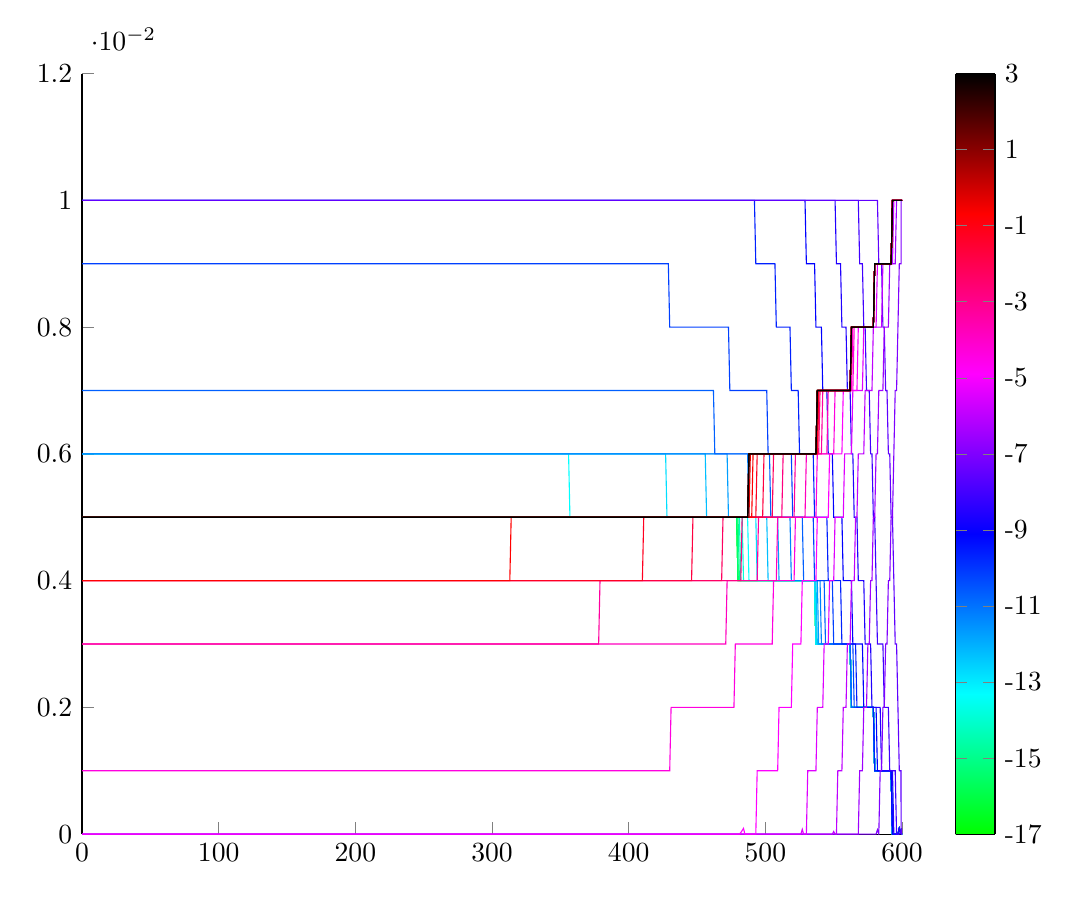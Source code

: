 % This file was created by matlab2tikz.
%
%The latest updates can be retrieved from
%  http://www.mathworks.com/matlabcentral/fileexchange/22022-matlab2tikz-matlab2tikz
%where you can also make suggestions and rate matlab2tikz.
%
\definecolor{mycolor1}{rgb}{0.0,1.0,0.143}%
\definecolor{mycolor2}{rgb}{0.0,1.0,0.286}%
\definecolor{mycolor3}{rgb}{0.0,1.0,0.429}%
\definecolor{mycolor4}{rgb}{0.0,1.0,0.571}%
\definecolor{mycolor5}{rgb}{0.0,1.0,0.714}%
\definecolor{mycolor6}{rgb}{0.0,1.0,0.857}%
\definecolor{mycolor7}{rgb}{0.0,1.0,1.0}%
\definecolor{mycolor8}{rgb}{0.0,0.875,1.0}%
\definecolor{mycolor9}{rgb}{0.0,0.625,1.0}%
\definecolor{mycolor10}{rgb}{0.125,0.0,1.0}%
\definecolor{mycolor11}{rgb}{0.25,0.0,1.0}%
\definecolor{mycolor12}{rgb}{0.375,0.0,1.0}%
\definecolor{mycolor13}{rgb}{0.5,0.0,1.0}%
\definecolor{mycolor14}{rgb}{0.625,0.0,1.0}%
\definecolor{mycolor15}{rgb}{0.75,0.0,1.0}%
\definecolor{mycolor16}{rgb}{0.875,0.0,1.0}%
\definecolor{mycolor17}{rgb}{1.0,0.0,1.0}%
\definecolor{mycolor18}{rgb}{1.0,0.0,0.875}%
\definecolor{mycolor19}{rgb}{1.0,0.0,0.625}%
\definecolor{mycolor20}{rgb}{0.857,0.0,0.0}%
\definecolor{mycolor21}{rgb}{0.714,0.0,0.0}%
%
\begin{tikzpicture}

\begin{axis}[%
width=4.1in,
height=3.803in,
at={(0.809in,0.513in)},
scale only axis,
point meta min=0,
point meta max=1,
every outer x axis line/.append style={black},
every x tick label/.append style={font=\color{black}},
xmin=0,
xmax=600,
every outer y axis line/.append style={black},
every y tick label/.append style={font=\color{black}},
ymin=0,
ymax=0.012,
axis background/.style={fill=white},
axis x line*=bottom,
axis y line*=left,
colormap={mymap}{[1pt] rgb(0pt)=(0,1,0); rgb(7pt)=(0,1,1); rgb(15pt)=(0,0,1); rgb(23pt)=(1,0,1); rgb(31pt)=(1,0,0); rgb(38pt)=(0,0,0)},
colorbar,
colorbar style={separate axis lines,every outer x axis line/.append style={black},every x tick label/.append style={font=\color{black}},every outer y axis line/.append style={black},every y tick label/.append style={font=\color{black}},yticklabels={{-19},{-17},{-15},{-13},{-11},{-9},{-7},{-5},{-3},{-1},{1},{3},{5},{7},{9},{11},{13},{15},{17},{19}}}
]
\addplot [color=green,solid,forget plot]
  table[row sep=crcr]{%
0.01	0.005\\
1.01	0.005\\
2.01	0.005\\
3.01	0.005\\
4.01	0.005\\
5.01	0.005\\
6.01	0.005\\
7.01	0.005\\
8.01	0.005\\
9.01	0.005\\
10.01	0.005\\
11.01	0.005\\
12.01	0.005\\
13.01	0.005\\
14.01	0.005\\
15.01	0.005\\
16.01	0.005\\
17.01	0.005\\
18.01	0.005\\
19.01	0.005\\
20.01	0.005\\
21.01	0.005\\
22.01	0.005\\
23.01	0.005\\
24.01	0.005\\
25.01	0.005\\
26.01	0.005\\
27.01	0.005\\
28.01	0.005\\
29.01	0.005\\
30.01	0.005\\
31.01	0.005\\
32.01	0.005\\
33.01	0.005\\
34.01	0.005\\
35.01	0.005\\
36.01	0.005\\
37.01	0.005\\
38.01	0.005\\
39.01	0.005\\
40.01	0.005\\
41.01	0.005\\
42.01	0.005\\
43.01	0.005\\
44.01	0.005\\
45.01	0.005\\
46.01	0.005\\
47.01	0.005\\
48.01	0.005\\
49.01	0.005\\
50.01	0.005\\
51.01	0.005\\
52.01	0.005\\
53.01	0.005\\
54.01	0.005\\
55.01	0.005\\
56.01	0.005\\
57.01	0.005\\
58.01	0.005\\
59.01	0.005\\
60.01	0.005\\
61.01	0.005\\
62.01	0.005\\
63.01	0.005\\
64.01	0.005\\
65.01	0.005\\
66.01	0.005\\
67.01	0.005\\
68.01	0.005\\
69.01	0.005\\
70.01	0.005\\
71.01	0.005\\
72.01	0.005\\
73.01	0.005\\
74.01	0.005\\
75.01	0.005\\
76.01	0.005\\
77.01	0.005\\
78.01	0.005\\
79.01	0.005\\
80.01	0.005\\
81.01	0.005\\
82.01	0.005\\
83.01	0.005\\
84.01	0.005\\
85.01	0.005\\
86.01	0.005\\
87.01	0.005\\
88.01	0.005\\
89.01	0.005\\
90.01	0.005\\
91.01	0.005\\
92.01	0.005\\
93.01	0.005\\
94.01	0.005\\
95.01	0.005\\
96.01	0.005\\
97.01	0.005\\
98.01	0.005\\
99.01	0.005\\
100.01	0.005\\
101.01	0.005\\
102.01	0.005\\
103.01	0.005\\
104.01	0.005\\
105.01	0.005\\
106.01	0.005\\
107.01	0.005\\
108.01	0.005\\
109.01	0.005\\
110.01	0.005\\
111.01	0.005\\
112.01	0.005\\
113.01	0.005\\
114.01	0.005\\
115.01	0.005\\
116.01	0.005\\
117.01	0.005\\
118.01	0.005\\
119.01	0.005\\
120.01	0.005\\
121.01	0.005\\
122.01	0.005\\
123.01	0.005\\
124.01	0.005\\
125.01	0.005\\
126.01	0.005\\
127.01	0.005\\
128.01	0.005\\
129.01	0.005\\
130.01	0.005\\
131.01	0.005\\
132.01	0.005\\
133.01	0.005\\
134.01	0.005\\
135.01	0.005\\
136.01	0.005\\
137.01	0.005\\
138.01	0.005\\
139.01	0.005\\
140.01	0.005\\
141.01	0.005\\
142.01	0.005\\
143.01	0.005\\
144.01	0.005\\
145.01	0.005\\
146.01	0.005\\
147.01	0.005\\
148.01	0.005\\
149.01	0.005\\
150.01	0.005\\
151.01	0.005\\
152.01	0.005\\
153.01	0.005\\
154.01	0.005\\
155.01	0.005\\
156.01	0.005\\
157.01	0.005\\
158.01	0.005\\
159.01	0.005\\
160.01	0.005\\
161.01	0.005\\
162.01	0.005\\
163.01	0.005\\
164.01	0.005\\
165.01	0.005\\
166.01	0.005\\
167.01	0.005\\
168.01	0.005\\
169.01	0.005\\
170.01	0.005\\
171.01	0.005\\
172.01	0.005\\
173.01	0.005\\
174.01	0.005\\
175.01	0.005\\
176.01	0.005\\
177.01	0.005\\
178.01	0.005\\
179.01	0.005\\
180.01	0.005\\
181.01	0.005\\
182.01	0.005\\
183.01	0.005\\
184.01	0.005\\
185.01	0.005\\
186.01	0.005\\
187.01	0.005\\
188.01	0.005\\
189.01	0.005\\
190.01	0.005\\
191.01	0.005\\
192.01	0.005\\
193.01	0.005\\
194.01	0.005\\
195.01	0.005\\
196.01	0.005\\
197.01	0.005\\
198.01	0.005\\
199.01	0.005\\
200.01	0.005\\
201.01	0.005\\
202.01	0.005\\
203.01	0.005\\
204.01	0.005\\
205.01	0.005\\
206.01	0.005\\
207.01	0.005\\
208.01	0.005\\
209.01	0.005\\
210.01	0.005\\
211.01	0.005\\
212.01	0.005\\
213.01	0.005\\
214.01	0.005\\
215.01	0.005\\
216.01	0.005\\
217.01	0.005\\
218.01	0.005\\
219.01	0.005\\
220.01	0.005\\
221.01	0.005\\
222.01	0.005\\
223.01	0.005\\
224.01	0.005\\
225.01	0.005\\
226.01	0.005\\
227.01	0.005\\
228.01	0.005\\
229.01	0.005\\
230.01	0.005\\
231.01	0.005\\
232.01	0.005\\
233.01	0.005\\
234.01	0.005\\
235.01	0.005\\
236.01	0.005\\
237.01	0.005\\
238.01	0.005\\
239.01	0.005\\
240.01	0.005\\
241.01	0.005\\
242.01	0.005\\
243.01	0.005\\
244.01	0.005\\
245.01	0.005\\
246.01	0.005\\
247.01	0.005\\
248.01	0.005\\
249.01	0.005\\
250.01	0.005\\
251.01	0.005\\
252.01	0.005\\
253.01	0.005\\
254.01	0.005\\
255.01	0.005\\
256.01	0.005\\
257.01	0.005\\
258.01	0.005\\
259.01	0.005\\
260.01	0.005\\
261.01	0.005\\
262.01	0.005\\
263.01	0.005\\
264.01	0.005\\
265.01	0.005\\
266.01	0.005\\
267.01	0.005\\
268.01	0.005\\
269.01	0.005\\
270.01	0.005\\
271.01	0.005\\
272.01	0.005\\
273.01	0.005\\
274.01	0.005\\
275.01	0.005\\
276.01	0.005\\
277.01	0.005\\
278.01	0.005\\
279.01	0.005\\
280.01	0.005\\
281.01	0.005\\
282.01	0.005\\
283.01	0.005\\
284.01	0.005\\
285.01	0.005\\
286.01	0.005\\
287.01	0.005\\
288.01	0.005\\
289.01	0.005\\
290.01	0.005\\
291.01	0.005\\
292.01	0.005\\
293.01	0.005\\
294.01	0.005\\
295.01	0.005\\
296.01	0.005\\
297.01	0.005\\
298.01	0.005\\
299.01	0.005\\
300.01	0.005\\
301.01	0.005\\
302.01	0.005\\
303.01	0.005\\
304.01	0.005\\
305.01	0.005\\
306.01	0.005\\
307.01	0.005\\
308.01	0.005\\
309.01	0.005\\
310.01	0.005\\
311.01	0.005\\
312.01	0.005\\
313.01	0.005\\
314.01	0.005\\
315.01	0.005\\
316.01	0.005\\
317.01	0.005\\
318.01	0.005\\
319.01	0.005\\
320.01	0.005\\
321.01	0.005\\
322.01	0.005\\
323.01	0.005\\
324.01	0.005\\
325.01	0.005\\
326.01	0.005\\
327.01	0.005\\
328.01	0.005\\
329.01	0.005\\
330.01	0.005\\
331.01	0.005\\
332.01	0.005\\
333.01	0.005\\
334.01	0.005\\
335.01	0.005\\
336.01	0.005\\
337.01	0.005\\
338.01	0.005\\
339.01	0.005\\
340.01	0.005\\
341.01	0.005\\
342.01	0.005\\
343.01	0.005\\
344.01	0.005\\
345.01	0.005\\
346.01	0.005\\
347.01	0.005\\
348.01	0.005\\
349.01	0.005\\
350.01	0.005\\
351.01	0.005\\
352.01	0.005\\
353.01	0.005\\
354.01	0.005\\
355.01	0.005\\
356.01	0.005\\
357.01	0.005\\
358.01	0.005\\
359.01	0.005\\
360.01	0.005\\
361.01	0.005\\
362.01	0.005\\
363.01	0.005\\
364.01	0.005\\
365.01	0.005\\
366.01	0.005\\
367.01	0.005\\
368.01	0.005\\
369.01	0.005\\
370.01	0.005\\
371.01	0.005\\
372.01	0.005\\
373.01	0.005\\
374.01	0.005\\
375.01	0.005\\
376.01	0.005\\
377.01	0.005\\
378.01	0.005\\
379.01	0.005\\
380.01	0.005\\
381.01	0.005\\
382.01	0.005\\
383.01	0.005\\
384.01	0.005\\
385.01	0.005\\
386.01	0.005\\
387.01	0.005\\
388.01	0.005\\
389.01	0.005\\
390.01	0.005\\
391.01	0.005\\
392.01	0.005\\
393.01	0.005\\
394.01	0.005\\
395.01	0.005\\
396.01	0.005\\
397.01	0.005\\
398.01	0.005\\
399.01	0.005\\
400.01	0.005\\
401.01	0.005\\
402.01	0.005\\
403.01	0.005\\
404.01	0.005\\
405.01	0.005\\
406.01	0.005\\
407.01	0.005\\
408.01	0.005\\
409.01	0.005\\
410.01	0.005\\
411.01	0.005\\
412.01	0.005\\
413.01	0.005\\
414.01	0.005\\
415.01	0.005\\
416.01	0.005\\
417.01	0.005\\
418.01	0.005\\
419.01	0.005\\
420.01	0.005\\
421.01	0.005\\
422.01	0.005\\
423.01	0.005\\
424.01	0.005\\
425.01	0.005\\
426.01	0.005\\
427.01	0.005\\
428.01	0.005\\
429.01	0.005\\
430.01	0.005\\
431.01	0.005\\
432.01	0.005\\
433.01	0.005\\
434.01	0.005\\
435.01	0.005\\
436.01	0.005\\
437.01	0.005\\
438.01	0.005\\
439.01	0.005\\
440.01	0.005\\
441.01	0.005\\
442.01	0.005\\
443.01	0.005\\
444.01	0.005\\
445.01	0.005\\
446.01	0.005\\
447.01	0.005\\
448.01	0.005\\
449.01	0.005\\
450.01	0.005\\
451.01	0.005\\
452.01	0.005\\
453.01	0.005\\
454.01	0.005\\
455.01	0.005\\
456.01	0.005\\
457.01	0.005\\
458.01	0.005\\
459.01	0.005\\
460.01	0.005\\
461.01	0.005\\
462.01	0.005\\
463.01	0.005\\
464.01	0.005\\
465.01	0.005\\
466.01	0.005\\
467.01	0.005\\
468.01	0.005\\
469.01	0.005\\
470.01	0.005\\
471.01	0.005\\
472.01	0.005\\
473.01	0.005\\
474.01	0.005\\
475.01	0.005\\
476.01	0.005\\
477.01	0.005\\
478.01	0.005\\
479.01	0.005\\
480.01	0.004\\
481.01	0.004\\
482.01	0.004\\
483.01	0.004\\
484.01	0.004\\
485.01	0.004\\
486.01	0.004\\
487.01	0.004\\
488.01	0.004\\
489.01	0.004\\
490.01	0.004\\
491.01	0.004\\
492.01	0.004\\
493.01	0.004\\
494.01	0.004\\
495.01	0.004\\
496.01	0.004\\
497.01	0.004\\
498.01	0.004\\
499.01	0.004\\
500.01	0.004\\
501.01	0.004\\
502.01	0.004\\
503.01	0.004\\
504.01	0.004\\
505.01	0.004\\
506.01	0.004\\
507.01	0.004\\
508.01	0.004\\
509.01	0.004\\
510.01	0.004\\
511.01	0.004\\
512.01	0.004\\
513.01	0.004\\
514.01	0.004\\
515.01	0.004\\
516.01	0.004\\
517.01	0.004\\
518.01	0.004\\
519.01	0.004\\
520.01	0.004\\
521.01	0.004\\
522.01	0.004\\
523.01	0.004\\
524.01	0.004\\
525.01	0.004\\
526.01	0.004\\
527.01	0.004\\
528.01	0.004\\
529.01	0.004\\
530.01	0.004\\
531.01	0.004\\
532.01	0.004\\
533.01	0.004\\
534.01	0.004\\
535.01	0.004\\
536.01	0.004\\
537.01	0.003\\
538.01	0.003\\
539.01	0.003\\
540.01	0.003\\
541.01	0.003\\
542.01	0.003\\
543.01	0.003\\
544.01	0.003\\
545.01	0.003\\
546.01	0.003\\
547.01	0.003\\
548.01	0.003\\
549.01	0.003\\
550.01	0.003\\
551.01	0.003\\
552.01	0.003\\
553.01	0.003\\
554.01	0.003\\
555.01	0.003\\
556.01	0.003\\
557.01	0.003\\
558.01	0.003\\
559.01	0.003\\
560.01	0.003\\
561.01	0.003\\
562.01	0.003\\
563.01	0.002\\
564.01	0.002\\
565.01	0.002\\
566.01	0.002\\
567.01	0.002\\
568.01	0.002\\
569.01	0.002\\
570.01	0.002\\
571.01	0.002\\
572.01	0.002\\
573.01	0.002\\
574.01	0.002\\
575.01	0.002\\
576.01	0.002\\
577.01	0.002\\
578.01	0.002\\
579.01	0.002\\
580.01	0.001\\
581.01	0.001\\
582.01	0.001\\
583.01	0.001\\
584.01	0.001\\
585.01	0.001\\
586.01	0.001\\
587.01	0.001\\
588.01	0.001\\
589.01	0.001\\
590.01	0.001\\
591.01	0.001\\
592.01	0.001\\
593.01	0.0\\
594.01	0.0\\
595.01	0.0\\
596.01	0.0\\
597.01	0.0\\
598.01	9.134e-05\\
599.01	2.913e-05\\
599.02	2.862e-05\\
599.03	2.811e-05\\
599.04	2.761e-05\\
599.05	2.711e-05\\
599.06	2.662e-05\\
599.07	2.613e-05\\
599.08	2.564e-05\\
599.09	2.515e-05\\
599.1	2.467e-05\\
599.11	2.419e-05\\
599.12	2.371e-05\\
599.13	2.324e-05\\
599.14	2.277e-05\\
599.15	2.231e-05\\
599.16	2.184e-05\\
599.17	2.139e-05\\
599.18	2.093e-05\\
599.19	2.048e-05\\
599.2	2.003e-05\\
599.21	1.959e-05\\
599.22	1.915e-05\\
599.23	1.871e-05\\
599.24	1.828e-05\\
599.25	1.785e-05\\
599.26	1.742e-05\\
599.27	1.7e-05\\
599.28	1.658e-05\\
599.29	1.617e-05\\
599.3	1.576e-05\\
599.31	1.535e-05\\
599.32	1.495e-05\\
599.33	1.455e-05\\
599.34	1.416e-05\\
599.35	1.377e-05\\
599.36	1.338e-05\\
599.37	1.3e-05\\
599.38	1.263e-05\\
599.39	1.226e-05\\
599.4	1.189e-05\\
599.41	1.153e-05\\
599.42	1.117e-05\\
599.43	1.081e-05\\
599.44	1.046e-05\\
599.45	1.012e-05\\
599.46	9.779e-06\\
599.47	9.444e-06\\
599.48	9.114e-06\\
599.49	8.788e-06\\
599.5	8.468e-06\\
599.51	8.152e-06\\
599.52	7.842e-06\\
599.53	7.536e-06\\
599.54	7.236e-06\\
599.55	6.941e-06\\
599.56	6.651e-06\\
599.57	6.366e-06\\
599.58	6.087e-06\\
599.59	5.813e-06\\
599.6	5.545e-06\\
599.61	5.282e-06\\
599.62	5.025e-06\\
599.63	4.773e-06\\
599.64	4.527e-06\\
599.65	4.287e-06\\
599.66	4.052e-06\\
599.67	3.824e-06\\
599.68	3.601e-06\\
599.69	3.384e-06\\
599.7	3.174e-06\\
599.71	2.969e-06\\
599.72	2.771e-06\\
599.73	2.579e-06\\
599.74	2.393e-06\\
599.75	2.214e-06\\
599.76	2.041e-06\\
599.77	1.874e-06\\
599.78	1.714e-06\\
599.79	1.561e-06\\
599.8	1.414e-06\\
599.81	1.275e-06\\
599.82	1.142e-06\\
599.83	1.016e-06\\
599.84	8.966e-07\\
599.85	7.846e-07\\
599.86	6.798e-07\\
599.87	5.821e-07\\
599.88	4.918e-07\\
599.89	4.087e-07\\
599.9	3.332e-07\\
599.91	2.651e-07\\
599.92	2.046e-07\\
599.93	1.517e-07\\
599.94	1.066e-07\\
599.95	6.935e-08\\
599.96	3.997e-08\\
599.97	1.856e-08\\
599.98	5.207e-09\\
599.99	0\\
600	0\\
};
\addplot [color=mycolor1,solid,forget plot]
  table[row sep=crcr]{%
0.01	0.005\\
1.01	0.005\\
2.01	0.005\\
3.01	0.005\\
4.01	0.005\\
5.01	0.005\\
6.01	0.005\\
7.01	0.005\\
8.01	0.005\\
9.01	0.005\\
10.01	0.005\\
11.01	0.005\\
12.01	0.005\\
13.01	0.005\\
14.01	0.005\\
15.01	0.005\\
16.01	0.005\\
17.01	0.005\\
18.01	0.005\\
19.01	0.005\\
20.01	0.005\\
21.01	0.005\\
22.01	0.005\\
23.01	0.005\\
24.01	0.005\\
25.01	0.005\\
26.01	0.005\\
27.01	0.005\\
28.01	0.005\\
29.01	0.005\\
30.01	0.005\\
31.01	0.005\\
32.01	0.005\\
33.01	0.005\\
34.01	0.005\\
35.01	0.005\\
36.01	0.005\\
37.01	0.005\\
38.01	0.005\\
39.01	0.005\\
40.01	0.005\\
41.01	0.005\\
42.01	0.005\\
43.01	0.005\\
44.01	0.005\\
45.01	0.005\\
46.01	0.005\\
47.01	0.005\\
48.01	0.005\\
49.01	0.005\\
50.01	0.005\\
51.01	0.005\\
52.01	0.005\\
53.01	0.005\\
54.01	0.005\\
55.01	0.005\\
56.01	0.005\\
57.01	0.005\\
58.01	0.005\\
59.01	0.005\\
60.01	0.005\\
61.01	0.005\\
62.01	0.005\\
63.01	0.005\\
64.01	0.005\\
65.01	0.005\\
66.01	0.005\\
67.01	0.005\\
68.01	0.005\\
69.01	0.005\\
70.01	0.005\\
71.01	0.005\\
72.01	0.005\\
73.01	0.005\\
74.01	0.005\\
75.01	0.005\\
76.01	0.005\\
77.01	0.005\\
78.01	0.005\\
79.01	0.005\\
80.01	0.005\\
81.01	0.005\\
82.01	0.005\\
83.01	0.005\\
84.01	0.005\\
85.01	0.005\\
86.01	0.005\\
87.01	0.005\\
88.01	0.005\\
89.01	0.005\\
90.01	0.005\\
91.01	0.005\\
92.01	0.005\\
93.01	0.005\\
94.01	0.005\\
95.01	0.005\\
96.01	0.005\\
97.01	0.005\\
98.01	0.005\\
99.01	0.005\\
100.01	0.005\\
101.01	0.005\\
102.01	0.005\\
103.01	0.005\\
104.01	0.005\\
105.01	0.005\\
106.01	0.005\\
107.01	0.005\\
108.01	0.005\\
109.01	0.005\\
110.01	0.005\\
111.01	0.005\\
112.01	0.005\\
113.01	0.005\\
114.01	0.005\\
115.01	0.005\\
116.01	0.005\\
117.01	0.005\\
118.01	0.005\\
119.01	0.005\\
120.01	0.005\\
121.01	0.005\\
122.01	0.005\\
123.01	0.005\\
124.01	0.005\\
125.01	0.005\\
126.01	0.005\\
127.01	0.005\\
128.01	0.005\\
129.01	0.005\\
130.01	0.005\\
131.01	0.005\\
132.01	0.005\\
133.01	0.005\\
134.01	0.005\\
135.01	0.005\\
136.01	0.005\\
137.01	0.005\\
138.01	0.005\\
139.01	0.005\\
140.01	0.005\\
141.01	0.005\\
142.01	0.005\\
143.01	0.005\\
144.01	0.005\\
145.01	0.005\\
146.01	0.005\\
147.01	0.005\\
148.01	0.005\\
149.01	0.005\\
150.01	0.005\\
151.01	0.005\\
152.01	0.005\\
153.01	0.005\\
154.01	0.005\\
155.01	0.005\\
156.01	0.005\\
157.01	0.005\\
158.01	0.005\\
159.01	0.005\\
160.01	0.005\\
161.01	0.005\\
162.01	0.005\\
163.01	0.005\\
164.01	0.005\\
165.01	0.005\\
166.01	0.005\\
167.01	0.005\\
168.01	0.005\\
169.01	0.005\\
170.01	0.005\\
171.01	0.005\\
172.01	0.005\\
173.01	0.005\\
174.01	0.005\\
175.01	0.005\\
176.01	0.005\\
177.01	0.005\\
178.01	0.005\\
179.01	0.005\\
180.01	0.005\\
181.01	0.005\\
182.01	0.005\\
183.01	0.005\\
184.01	0.005\\
185.01	0.005\\
186.01	0.005\\
187.01	0.005\\
188.01	0.005\\
189.01	0.005\\
190.01	0.005\\
191.01	0.005\\
192.01	0.005\\
193.01	0.005\\
194.01	0.005\\
195.01	0.005\\
196.01	0.005\\
197.01	0.005\\
198.01	0.005\\
199.01	0.005\\
200.01	0.005\\
201.01	0.005\\
202.01	0.005\\
203.01	0.005\\
204.01	0.005\\
205.01	0.005\\
206.01	0.005\\
207.01	0.005\\
208.01	0.005\\
209.01	0.005\\
210.01	0.005\\
211.01	0.005\\
212.01	0.005\\
213.01	0.005\\
214.01	0.005\\
215.01	0.005\\
216.01	0.005\\
217.01	0.005\\
218.01	0.005\\
219.01	0.005\\
220.01	0.005\\
221.01	0.005\\
222.01	0.005\\
223.01	0.005\\
224.01	0.005\\
225.01	0.005\\
226.01	0.005\\
227.01	0.005\\
228.01	0.005\\
229.01	0.005\\
230.01	0.005\\
231.01	0.005\\
232.01	0.005\\
233.01	0.005\\
234.01	0.005\\
235.01	0.005\\
236.01	0.005\\
237.01	0.005\\
238.01	0.005\\
239.01	0.005\\
240.01	0.005\\
241.01	0.005\\
242.01	0.005\\
243.01	0.005\\
244.01	0.005\\
245.01	0.005\\
246.01	0.005\\
247.01	0.005\\
248.01	0.005\\
249.01	0.005\\
250.01	0.005\\
251.01	0.005\\
252.01	0.005\\
253.01	0.005\\
254.01	0.005\\
255.01	0.005\\
256.01	0.005\\
257.01	0.005\\
258.01	0.005\\
259.01	0.005\\
260.01	0.005\\
261.01	0.005\\
262.01	0.005\\
263.01	0.005\\
264.01	0.005\\
265.01	0.005\\
266.01	0.005\\
267.01	0.005\\
268.01	0.005\\
269.01	0.005\\
270.01	0.005\\
271.01	0.005\\
272.01	0.005\\
273.01	0.005\\
274.01	0.005\\
275.01	0.005\\
276.01	0.005\\
277.01	0.005\\
278.01	0.005\\
279.01	0.005\\
280.01	0.005\\
281.01	0.005\\
282.01	0.005\\
283.01	0.005\\
284.01	0.005\\
285.01	0.005\\
286.01	0.005\\
287.01	0.005\\
288.01	0.005\\
289.01	0.005\\
290.01	0.005\\
291.01	0.005\\
292.01	0.005\\
293.01	0.005\\
294.01	0.005\\
295.01	0.005\\
296.01	0.005\\
297.01	0.005\\
298.01	0.005\\
299.01	0.005\\
300.01	0.005\\
301.01	0.005\\
302.01	0.005\\
303.01	0.005\\
304.01	0.005\\
305.01	0.005\\
306.01	0.005\\
307.01	0.005\\
308.01	0.005\\
309.01	0.005\\
310.01	0.005\\
311.01	0.005\\
312.01	0.005\\
313.01	0.005\\
314.01	0.005\\
315.01	0.005\\
316.01	0.005\\
317.01	0.005\\
318.01	0.005\\
319.01	0.005\\
320.01	0.005\\
321.01	0.005\\
322.01	0.005\\
323.01	0.005\\
324.01	0.005\\
325.01	0.005\\
326.01	0.005\\
327.01	0.005\\
328.01	0.005\\
329.01	0.005\\
330.01	0.005\\
331.01	0.005\\
332.01	0.005\\
333.01	0.005\\
334.01	0.005\\
335.01	0.005\\
336.01	0.005\\
337.01	0.005\\
338.01	0.005\\
339.01	0.005\\
340.01	0.005\\
341.01	0.005\\
342.01	0.005\\
343.01	0.005\\
344.01	0.005\\
345.01	0.005\\
346.01	0.005\\
347.01	0.005\\
348.01	0.005\\
349.01	0.005\\
350.01	0.005\\
351.01	0.005\\
352.01	0.005\\
353.01	0.005\\
354.01	0.005\\
355.01	0.005\\
356.01	0.005\\
357.01	0.005\\
358.01	0.005\\
359.01	0.005\\
360.01	0.005\\
361.01	0.005\\
362.01	0.005\\
363.01	0.005\\
364.01	0.005\\
365.01	0.005\\
366.01	0.005\\
367.01	0.005\\
368.01	0.005\\
369.01	0.005\\
370.01	0.005\\
371.01	0.005\\
372.01	0.005\\
373.01	0.005\\
374.01	0.005\\
375.01	0.005\\
376.01	0.005\\
377.01	0.005\\
378.01	0.005\\
379.01	0.005\\
380.01	0.005\\
381.01	0.005\\
382.01	0.005\\
383.01	0.005\\
384.01	0.005\\
385.01	0.005\\
386.01	0.005\\
387.01	0.005\\
388.01	0.005\\
389.01	0.005\\
390.01	0.005\\
391.01	0.005\\
392.01	0.005\\
393.01	0.005\\
394.01	0.005\\
395.01	0.005\\
396.01	0.005\\
397.01	0.005\\
398.01	0.005\\
399.01	0.005\\
400.01	0.005\\
401.01	0.005\\
402.01	0.005\\
403.01	0.005\\
404.01	0.005\\
405.01	0.005\\
406.01	0.005\\
407.01	0.005\\
408.01	0.005\\
409.01	0.005\\
410.01	0.005\\
411.01	0.005\\
412.01	0.005\\
413.01	0.005\\
414.01	0.005\\
415.01	0.005\\
416.01	0.005\\
417.01	0.005\\
418.01	0.005\\
419.01	0.005\\
420.01	0.005\\
421.01	0.005\\
422.01	0.005\\
423.01	0.005\\
424.01	0.005\\
425.01	0.005\\
426.01	0.005\\
427.01	0.005\\
428.01	0.005\\
429.01	0.005\\
430.01	0.005\\
431.01	0.005\\
432.01	0.005\\
433.01	0.005\\
434.01	0.005\\
435.01	0.005\\
436.01	0.005\\
437.01	0.005\\
438.01	0.005\\
439.01	0.005\\
440.01	0.005\\
441.01	0.005\\
442.01	0.005\\
443.01	0.005\\
444.01	0.005\\
445.01	0.005\\
446.01	0.005\\
447.01	0.005\\
448.01	0.005\\
449.01	0.005\\
450.01	0.005\\
451.01	0.005\\
452.01	0.005\\
453.01	0.005\\
454.01	0.005\\
455.01	0.005\\
456.01	0.005\\
457.01	0.005\\
458.01	0.005\\
459.01	0.005\\
460.01	0.005\\
461.01	0.005\\
462.01	0.005\\
463.01	0.005\\
464.01	0.005\\
465.01	0.005\\
466.01	0.005\\
467.01	0.005\\
468.01	0.005\\
469.01	0.005\\
470.01	0.005\\
471.01	0.005\\
472.01	0.005\\
473.01	0.005\\
474.01	0.005\\
475.01	0.005\\
476.01	0.005\\
477.01	0.005\\
478.01	0.005\\
479.01	0.005\\
480.01	0.004\\
481.01	0.004\\
482.01	0.004\\
483.01	0.004\\
484.01	0.004\\
485.01	0.004\\
486.01	0.004\\
487.01	0.004\\
488.01	0.004\\
489.01	0.004\\
490.01	0.004\\
491.01	0.004\\
492.01	0.004\\
493.01	0.004\\
494.01	0.004\\
495.01	0.004\\
496.01	0.004\\
497.01	0.004\\
498.01	0.004\\
499.01	0.004\\
500.01	0.004\\
501.01	0.004\\
502.01	0.004\\
503.01	0.004\\
504.01	0.004\\
505.01	0.004\\
506.01	0.004\\
507.01	0.004\\
508.01	0.004\\
509.01	0.004\\
510.01	0.004\\
511.01	0.004\\
512.01	0.004\\
513.01	0.004\\
514.01	0.004\\
515.01	0.004\\
516.01	0.004\\
517.01	0.004\\
518.01	0.004\\
519.01	0.004\\
520.01	0.004\\
521.01	0.004\\
522.01	0.004\\
523.01	0.004\\
524.01	0.004\\
525.01	0.004\\
526.01	0.004\\
527.01	0.004\\
528.01	0.004\\
529.01	0.004\\
530.01	0.004\\
531.01	0.004\\
532.01	0.004\\
533.01	0.004\\
534.01	0.004\\
535.01	0.004\\
536.01	0.004\\
537.01	0.003\\
538.01	0.003\\
539.01	0.003\\
540.01	0.003\\
541.01	0.003\\
542.01	0.003\\
543.01	0.003\\
544.01	0.003\\
545.01	0.003\\
546.01	0.003\\
547.01	0.003\\
548.01	0.003\\
549.01	0.003\\
550.01	0.003\\
551.01	0.003\\
552.01	0.003\\
553.01	0.003\\
554.01	0.003\\
555.01	0.003\\
556.01	0.003\\
557.01	0.003\\
558.01	0.003\\
559.01	0.003\\
560.01	0.003\\
561.01	0.003\\
562.01	0.003\\
563.01	0.002\\
564.01	0.002\\
565.01	0.002\\
566.01	0.002\\
567.01	0.002\\
568.01	0.002\\
569.01	0.002\\
570.01	0.002\\
571.01	0.002\\
572.01	0.002\\
573.01	0.002\\
574.01	0.002\\
575.01	0.002\\
576.01	0.002\\
577.01	0.002\\
578.01	0.002\\
579.01	0.002\\
580.01	0.001\\
581.01	0.001\\
582.01	0.001\\
583.01	0.001\\
584.01	0.001\\
585.01	0.001\\
586.01	0.001\\
587.01	0.001\\
588.01	0.001\\
589.01	0.001\\
590.01	0.001\\
591.01	0.001\\
592.01	0.001\\
593.01	0.0\\
594.01	0.0\\
595.01	0.0\\
596.01	0.0\\
597.01	0.0\\
598.01	9.134e-05\\
599.01	2.913e-05\\
599.02	2.862e-05\\
599.03	2.811e-05\\
599.04	2.761e-05\\
599.05	2.711e-05\\
599.06	2.662e-05\\
599.07	2.613e-05\\
599.08	2.564e-05\\
599.09	2.515e-05\\
599.1	2.467e-05\\
599.11	2.419e-05\\
599.12	2.371e-05\\
599.13	2.324e-05\\
599.14	2.277e-05\\
599.15	2.231e-05\\
599.16	2.184e-05\\
599.17	2.139e-05\\
599.18	2.093e-05\\
599.19	2.048e-05\\
599.2	2.003e-05\\
599.21	1.959e-05\\
599.22	1.915e-05\\
599.23	1.871e-05\\
599.24	1.828e-05\\
599.25	1.785e-05\\
599.26	1.742e-05\\
599.27	1.7e-05\\
599.28	1.658e-05\\
599.29	1.617e-05\\
599.3	1.576e-05\\
599.31	1.535e-05\\
599.32	1.495e-05\\
599.33	1.455e-05\\
599.34	1.416e-05\\
599.35	1.377e-05\\
599.36	1.338e-05\\
599.37	1.3e-05\\
599.38	1.263e-05\\
599.39	1.226e-05\\
599.4	1.189e-05\\
599.41	1.153e-05\\
599.42	1.117e-05\\
599.43	1.081e-05\\
599.44	1.046e-05\\
599.45	1.012e-05\\
599.46	9.779e-06\\
599.47	9.444e-06\\
599.48	9.114e-06\\
599.49	8.788e-06\\
599.5	8.468e-06\\
599.51	8.152e-06\\
599.52	7.842e-06\\
599.53	7.536e-06\\
599.54	7.236e-06\\
599.55	6.941e-06\\
599.56	6.651e-06\\
599.57	6.366e-06\\
599.58	6.087e-06\\
599.59	5.813e-06\\
599.6	5.545e-06\\
599.61	5.282e-06\\
599.62	5.025e-06\\
599.63	4.773e-06\\
599.64	4.527e-06\\
599.65	4.287e-06\\
599.66	4.052e-06\\
599.67	3.824e-06\\
599.68	3.601e-06\\
599.69	3.384e-06\\
599.7	3.174e-06\\
599.71	2.969e-06\\
599.72	2.771e-06\\
599.73	2.579e-06\\
599.74	2.393e-06\\
599.75	2.214e-06\\
599.76	2.041e-06\\
599.77	1.874e-06\\
599.78	1.714e-06\\
599.79	1.561e-06\\
599.8	1.414e-06\\
599.81	1.275e-06\\
599.82	1.142e-06\\
599.83	1.016e-06\\
599.84	8.966e-07\\
599.85	7.846e-07\\
599.86	6.798e-07\\
599.87	5.821e-07\\
599.88	4.918e-07\\
599.89	4.087e-07\\
599.9	3.332e-07\\
599.91	2.651e-07\\
599.92	2.046e-07\\
599.93	1.517e-07\\
599.94	1.066e-07\\
599.95	6.935e-08\\
599.96	3.997e-08\\
599.97	1.856e-08\\
599.98	5.207e-09\\
599.99	0\\
600	0\\
};
\addplot [color=mycolor2,solid,forget plot]
  table[row sep=crcr]{%
0.01	0.005\\
1.01	0.005\\
2.01	0.005\\
3.01	0.005\\
4.01	0.005\\
5.01	0.005\\
6.01	0.005\\
7.01	0.005\\
8.01	0.005\\
9.01	0.005\\
10.01	0.005\\
11.01	0.005\\
12.01	0.005\\
13.01	0.005\\
14.01	0.005\\
15.01	0.005\\
16.01	0.005\\
17.01	0.005\\
18.01	0.005\\
19.01	0.005\\
20.01	0.005\\
21.01	0.005\\
22.01	0.005\\
23.01	0.005\\
24.01	0.005\\
25.01	0.005\\
26.01	0.005\\
27.01	0.005\\
28.01	0.005\\
29.01	0.005\\
30.01	0.005\\
31.01	0.005\\
32.01	0.005\\
33.01	0.005\\
34.01	0.005\\
35.01	0.005\\
36.01	0.005\\
37.01	0.005\\
38.01	0.005\\
39.01	0.005\\
40.01	0.005\\
41.01	0.005\\
42.01	0.005\\
43.01	0.005\\
44.01	0.005\\
45.01	0.005\\
46.01	0.005\\
47.01	0.005\\
48.01	0.005\\
49.01	0.005\\
50.01	0.005\\
51.01	0.005\\
52.01	0.005\\
53.01	0.005\\
54.01	0.005\\
55.01	0.005\\
56.01	0.005\\
57.01	0.005\\
58.01	0.005\\
59.01	0.005\\
60.01	0.005\\
61.01	0.005\\
62.01	0.005\\
63.01	0.005\\
64.01	0.005\\
65.01	0.005\\
66.01	0.005\\
67.01	0.005\\
68.01	0.005\\
69.01	0.005\\
70.01	0.005\\
71.01	0.005\\
72.01	0.005\\
73.01	0.005\\
74.01	0.005\\
75.01	0.005\\
76.01	0.005\\
77.01	0.005\\
78.01	0.005\\
79.01	0.005\\
80.01	0.005\\
81.01	0.005\\
82.01	0.005\\
83.01	0.005\\
84.01	0.005\\
85.01	0.005\\
86.01	0.005\\
87.01	0.005\\
88.01	0.005\\
89.01	0.005\\
90.01	0.005\\
91.01	0.005\\
92.01	0.005\\
93.01	0.005\\
94.01	0.005\\
95.01	0.005\\
96.01	0.005\\
97.01	0.005\\
98.01	0.005\\
99.01	0.005\\
100.01	0.005\\
101.01	0.005\\
102.01	0.005\\
103.01	0.005\\
104.01	0.005\\
105.01	0.005\\
106.01	0.005\\
107.01	0.005\\
108.01	0.005\\
109.01	0.005\\
110.01	0.005\\
111.01	0.005\\
112.01	0.005\\
113.01	0.005\\
114.01	0.005\\
115.01	0.005\\
116.01	0.005\\
117.01	0.005\\
118.01	0.005\\
119.01	0.005\\
120.01	0.005\\
121.01	0.005\\
122.01	0.005\\
123.01	0.005\\
124.01	0.005\\
125.01	0.005\\
126.01	0.005\\
127.01	0.005\\
128.01	0.005\\
129.01	0.005\\
130.01	0.005\\
131.01	0.005\\
132.01	0.005\\
133.01	0.005\\
134.01	0.005\\
135.01	0.005\\
136.01	0.005\\
137.01	0.005\\
138.01	0.005\\
139.01	0.005\\
140.01	0.005\\
141.01	0.005\\
142.01	0.005\\
143.01	0.005\\
144.01	0.005\\
145.01	0.005\\
146.01	0.005\\
147.01	0.005\\
148.01	0.005\\
149.01	0.005\\
150.01	0.005\\
151.01	0.005\\
152.01	0.005\\
153.01	0.005\\
154.01	0.005\\
155.01	0.005\\
156.01	0.005\\
157.01	0.005\\
158.01	0.005\\
159.01	0.005\\
160.01	0.005\\
161.01	0.005\\
162.01	0.005\\
163.01	0.005\\
164.01	0.005\\
165.01	0.005\\
166.01	0.005\\
167.01	0.005\\
168.01	0.005\\
169.01	0.005\\
170.01	0.005\\
171.01	0.005\\
172.01	0.005\\
173.01	0.005\\
174.01	0.005\\
175.01	0.005\\
176.01	0.005\\
177.01	0.005\\
178.01	0.005\\
179.01	0.005\\
180.01	0.005\\
181.01	0.005\\
182.01	0.005\\
183.01	0.005\\
184.01	0.005\\
185.01	0.005\\
186.01	0.005\\
187.01	0.005\\
188.01	0.005\\
189.01	0.005\\
190.01	0.005\\
191.01	0.005\\
192.01	0.005\\
193.01	0.005\\
194.01	0.005\\
195.01	0.005\\
196.01	0.005\\
197.01	0.005\\
198.01	0.005\\
199.01	0.005\\
200.01	0.005\\
201.01	0.005\\
202.01	0.005\\
203.01	0.005\\
204.01	0.005\\
205.01	0.005\\
206.01	0.005\\
207.01	0.005\\
208.01	0.005\\
209.01	0.005\\
210.01	0.005\\
211.01	0.005\\
212.01	0.005\\
213.01	0.005\\
214.01	0.005\\
215.01	0.005\\
216.01	0.005\\
217.01	0.005\\
218.01	0.005\\
219.01	0.005\\
220.01	0.005\\
221.01	0.005\\
222.01	0.005\\
223.01	0.005\\
224.01	0.005\\
225.01	0.005\\
226.01	0.005\\
227.01	0.005\\
228.01	0.005\\
229.01	0.005\\
230.01	0.005\\
231.01	0.005\\
232.01	0.005\\
233.01	0.005\\
234.01	0.005\\
235.01	0.005\\
236.01	0.005\\
237.01	0.005\\
238.01	0.005\\
239.01	0.005\\
240.01	0.005\\
241.01	0.005\\
242.01	0.005\\
243.01	0.005\\
244.01	0.005\\
245.01	0.005\\
246.01	0.005\\
247.01	0.005\\
248.01	0.005\\
249.01	0.005\\
250.01	0.005\\
251.01	0.005\\
252.01	0.005\\
253.01	0.005\\
254.01	0.005\\
255.01	0.005\\
256.01	0.005\\
257.01	0.005\\
258.01	0.005\\
259.01	0.005\\
260.01	0.005\\
261.01	0.005\\
262.01	0.005\\
263.01	0.005\\
264.01	0.005\\
265.01	0.005\\
266.01	0.005\\
267.01	0.005\\
268.01	0.005\\
269.01	0.005\\
270.01	0.005\\
271.01	0.005\\
272.01	0.005\\
273.01	0.005\\
274.01	0.005\\
275.01	0.005\\
276.01	0.005\\
277.01	0.005\\
278.01	0.005\\
279.01	0.005\\
280.01	0.005\\
281.01	0.005\\
282.01	0.005\\
283.01	0.005\\
284.01	0.005\\
285.01	0.005\\
286.01	0.005\\
287.01	0.005\\
288.01	0.005\\
289.01	0.005\\
290.01	0.005\\
291.01	0.005\\
292.01	0.005\\
293.01	0.005\\
294.01	0.005\\
295.01	0.005\\
296.01	0.005\\
297.01	0.005\\
298.01	0.005\\
299.01	0.005\\
300.01	0.005\\
301.01	0.005\\
302.01	0.005\\
303.01	0.005\\
304.01	0.005\\
305.01	0.005\\
306.01	0.005\\
307.01	0.005\\
308.01	0.005\\
309.01	0.005\\
310.01	0.005\\
311.01	0.005\\
312.01	0.005\\
313.01	0.005\\
314.01	0.005\\
315.01	0.005\\
316.01	0.005\\
317.01	0.005\\
318.01	0.005\\
319.01	0.005\\
320.01	0.005\\
321.01	0.005\\
322.01	0.005\\
323.01	0.005\\
324.01	0.005\\
325.01	0.005\\
326.01	0.005\\
327.01	0.005\\
328.01	0.005\\
329.01	0.005\\
330.01	0.005\\
331.01	0.005\\
332.01	0.005\\
333.01	0.005\\
334.01	0.005\\
335.01	0.005\\
336.01	0.005\\
337.01	0.005\\
338.01	0.005\\
339.01	0.005\\
340.01	0.005\\
341.01	0.005\\
342.01	0.005\\
343.01	0.005\\
344.01	0.005\\
345.01	0.005\\
346.01	0.005\\
347.01	0.005\\
348.01	0.005\\
349.01	0.005\\
350.01	0.005\\
351.01	0.005\\
352.01	0.005\\
353.01	0.005\\
354.01	0.005\\
355.01	0.005\\
356.01	0.005\\
357.01	0.005\\
358.01	0.005\\
359.01	0.005\\
360.01	0.005\\
361.01	0.005\\
362.01	0.005\\
363.01	0.005\\
364.01	0.005\\
365.01	0.005\\
366.01	0.005\\
367.01	0.005\\
368.01	0.005\\
369.01	0.005\\
370.01	0.005\\
371.01	0.005\\
372.01	0.005\\
373.01	0.005\\
374.01	0.005\\
375.01	0.005\\
376.01	0.005\\
377.01	0.005\\
378.01	0.005\\
379.01	0.005\\
380.01	0.005\\
381.01	0.005\\
382.01	0.005\\
383.01	0.005\\
384.01	0.005\\
385.01	0.005\\
386.01	0.005\\
387.01	0.005\\
388.01	0.005\\
389.01	0.005\\
390.01	0.005\\
391.01	0.005\\
392.01	0.005\\
393.01	0.005\\
394.01	0.005\\
395.01	0.005\\
396.01	0.005\\
397.01	0.005\\
398.01	0.005\\
399.01	0.005\\
400.01	0.005\\
401.01	0.005\\
402.01	0.005\\
403.01	0.005\\
404.01	0.005\\
405.01	0.005\\
406.01	0.005\\
407.01	0.005\\
408.01	0.005\\
409.01	0.005\\
410.01	0.005\\
411.01	0.005\\
412.01	0.005\\
413.01	0.005\\
414.01	0.005\\
415.01	0.005\\
416.01	0.005\\
417.01	0.005\\
418.01	0.005\\
419.01	0.005\\
420.01	0.005\\
421.01	0.005\\
422.01	0.005\\
423.01	0.005\\
424.01	0.005\\
425.01	0.005\\
426.01	0.005\\
427.01	0.005\\
428.01	0.005\\
429.01	0.005\\
430.01	0.005\\
431.01	0.005\\
432.01	0.005\\
433.01	0.005\\
434.01	0.005\\
435.01	0.005\\
436.01	0.005\\
437.01	0.005\\
438.01	0.005\\
439.01	0.005\\
440.01	0.005\\
441.01	0.005\\
442.01	0.005\\
443.01	0.005\\
444.01	0.005\\
445.01	0.005\\
446.01	0.005\\
447.01	0.005\\
448.01	0.005\\
449.01	0.005\\
450.01	0.005\\
451.01	0.005\\
452.01	0.005\\
453.01	0.005\\
454.01	0.005\\
455.01	0.005\\
456.01	0.005\\
457.01	0.005\\
458.01	0.005\\
459.01	0.005\\
460.01	0.005\\
461.01	0.005\\
462.01	0.005\\
463.01	0.005\\
464.01	0.005\\
465.01	0.005\\
466.01	0.005\\
467.01	0.005\\
468.01	0.005\\
469.01	0.005\\
470.01	0.005\\
471.01	0.005\\
472.01	0.005\\
473.01	0.005\\
474.01	0.005\\
475.01	0.005\\
476.01	0.005\\
477.01	0.005\\
478.01	0.005\\
479.01	0.005\\
480.01	0.004\\
481.01	0.004\\
482.01	0.004\\
483.01	0.004\\
484.01	0.004\\
485.01	0.004\\
486.01	0.004\\
487.01	0.004\\
488.01	0.004\\
489.01	0.004\\
490.01	0.004\\
491.01	0.004\\
492.01	0.004\\
493.01	0.004\\
494.01	0.004\\
495.01	0.004\\
496.01	0.004\\
497.01	0.004\\
498.01	0.004\\
499.01	0.004\\
500.01	0.004\\
501.01	0.004\\
502.01	0.004\\
503.01	0.004\\
504.01	0.004\\
505.01	0.004\\
506.01	0.004\\
507.01	0.004\\
508.01	0.004\\
509.01	0.004\\
510.01	0.004\\
511.01	0.004\\
512.01	0.004\\
513.01	0.004\\
514.01	0.004\\
515.01	0.004\\
516.01	0.004\\
517.01	0.004\\
518.01	0.004\\
519.01	0.004\\
520.01	0.004\\
521.01	0.004\\
522.01	0.004\\
523.01	0.004\\
524.01	0.004\\
525.01	0.004\\
526.01	0.004\\
527.01	0.004\\
528.01	0.004\\
529.01	0.004\\
530.01	0.004\\
531.01	0.004\\
532.01	0.004\\
533.01	0.004\\
534.01	0.004\\
535.01	0.004\\
536.01	0.004\\
537.01	0.003\\
538.01	0.003\\
539.01	0.003\\
540.01	0.003\\
541.01	0.003\\
542.01	0.003\\
543.01	0.003\\
544.01	0.003\\
545.01	0.003\\
546.01	0.003\\
547.01	0.003\\
548.01	0.003\\
549.01	0.003\\
550.01	0.003\\
551.01	0.003\\
552.01	0.003\\
553.01	0.003\\
554.01	0.003\\
555.01	0.003\\
556.01	0.003\\
557.01	0.003\\
558.01	0.003\\
559.01	0.003\\
560.01	0.003\\
561.01	0.003\\
562.01	0.003\\
563.01	0.002\\
564.01	0.002\\
565.01	0.002\\
566.01	0.002\\
567.01	0.002\\
568.01	0.002\\
569.01	0.002\\
570.01	0.002\\
571.01	0.002\\
572.01	0.002\\
573.01	0.002\\
574.01	0.002\\
575.01	0.002\\
576.01	0.002\\
577.01	0.002\\
578.01	0.002\\
579.01	0.002\\
580.01	0.001\\
581.01	0.001\\
582.01	0.001\\
583.01	0.001\\
584.01	0.001\\
585.01	0.001\\
586.01	0.001\\
587.01	0.001\\
588.01	0.001\\
589.01	0.001\\
590.01	0.001\\
591.01	0.001\\
592.01	0.001\\
593.01	0.0\\
594.01	0.0\\
595.01	0.0\\
596.01	0.0\\
597.01	0.0\\
598.01	9.134e-05\\
599.01	2.913e-05\\
599.02	2.862e-05\\
599.03	2.811e-05\\
599.04	2.761e-05\\
599.05	2.711e-05\\
599.06	2.662e-05\\
599.07	2.613e-05\\
599.08	2.564e-05\\
599.09	2.515e-05\\
599.1	2.467e-05\\
599.11	2.419e-05\\
599.12	2.371e-05\\
599.13	2.324e-05\\
599.14	2.277e-05\\
599.15	2.231e-05\\
599.16	2.184e-05\\
599.17	2.139e-05\\
599.18	2.093e-05\\
599.19	2.048e-05\\
599.2	2.003e-05\\
599.21	1.959e-05\\
599.22	1.915e-05\\
599.23	1.871e-05\\
599.24	1.828e-05\\
599.25	1.785e-05\\
599.26	1.742e-05\\
599.27	1.7e-05\\
599.28	1.658e-05\\
599.29	1.617e-05\\
599.3	1.576e-05\\
599.31	1.535e-05\\
599.32	1.495e-05\\
599.33	1.455e-05\\
599.34	1.416e-05\\
599.35	1.377e-05\\
599.36	1.338e-05\\
599.37	1.3e-05\\
599.38	1.263e-05\\
599.39	1.226e-05\\
599.4	1.189e-05\\
599.41	1.153e-05\\
599.42	1.117e-05\\
599.43	1.081e-05\\
599.44	1.046e-05\\
599.45	1.012e-05\\
599.46	9.779e-06\\
599.47	9.444e-06\\
599.48	9.114e-06\\
599.49	8.788e-06\\
599.5	8.468e-06\\
599.51	8.152e-06\\
599.52	7.842e-06\\
599.53	7.536e-06\\
599.54	7.236e-06\\
599.55	6.941e-06\\
599.56	6.651e-06\\
599.57	6.366e-06\\
599.58	6.087e-06\\
599.59	5.813e-06\\
599.6	5.545e-06\\
599.61	5.282e-06\\
599.62	5.025e-06\\
599.63	4.773e-06\\
599.64	4.527e-06\\
599.65	4.287e-06\\
599.66	4.052e-06\\
599.67	3.824e-06\\
599.68	3.601e-06\\
599.69	3.384e-06\\
599.7	3.174e-06\\
599.71	2.969e-06\\
599.72	2.771e-06\\
599.73	2.579e-06\\
599.74	2.393e-06\\
599.75	2.214e-06\\
599.76	2.041e-06\\
599.77	1.874e-06\\
599.78	1.714e-06\\
599.79	1.561e-06\\
599.8	1.414e-06\\
599.81	1.275e-06\\
599.82	1.142e-06\\
599.83	1.016e-06\\
599.84	8.966e-07\\
599.85	7.846e-07\\
599.86	6.798e-07\\
599.87	5.821e-07\\
599.88	4.918e-07\\
599.89	4.087e-07\\
599.9	3.332e-07\\
599.91	2.651e-07\\
599.92	2.046e-07\\
599.93	1.517e-07\\
599.94	1.066e-07\\
599.95	6.935e-08\\
599.96	3.997e-08\\
599.97	1.856e-08\\
599.98	5.207e-09\\
599.99	0\\
600	0\\
};
\addplot [color=mycolor3,solid,forget plot]
  table[row sep=crcr]{%
0.01	0.005\\
1.01	0.005\\
2.01	0.005\\
3.01	0.005\\
4.01	0.005\\
5.01	0.005\\
6.01	0.005\\
7.01	0.005\\
8.01	0.005\\
9.01	0.005\\
10.01	0.005\\
11.01	0.005\\
12.01	0.005\\
13.01	0.005\\
14.01	0.005\\
15.01	0.005\\
16.01	0.005\\
17.01	0.005\\
18.01	0.005\\
19.01	0.005\\
20.01	0.005\\
21.01	0.005\\
22.01	0.005\\
23.01	0.005\\
24.01	0.005\\
25.01	0.005\\
26.01	0.005\\
27.01	0.005\\
28.01	0.005\\
29.01	0.005\\
30.01	0.005\\
31.01	0.005\\
32.01	0.005\\
33.01	0.005\\
34.01	0.005\\
35.01	0.005\\
36.01	0.005\\
37.01	0.005\\
38.01	0.005\\
39.01	0.005\\
40.01	0.005\\
41.01	0.005\\
42.01	0.005\\
43.01	0.005\\
44.01	0.005\\
45.01	0.005\\
46.01	0.005\\
47.01	0.005\\
48.01	0.005\\
49.01	0.005\\
50.01	0.005\\
51.01	0.005\\
52.01	0.005\\
53.01	0.005\\
54.01	0.005\\
55.01	0.005\\
56.01	0.005\\
57.01	0.005\\
58.01	0.005\\
59.01	0.005\\
60.01	0.005\\
61.01	0.005\\
62.01	0.005\\
63.01	0.005\\
64.01	0.005\\
65.01	0.005\\
66.01	0.005\\
67.01	0.005\\
68.01	0.005\\
69.01	0.005\\
70.01	0.005\\
71.01	0.005\\
72.01	0.005\\
73.01	0.005\\
74.01	0.005\\
75.01	0.005\\
76.01	0.005\\
77.01	0.005\\
78.01	0.005\\
79.01	0.005\\
80.01	0.005\\
81.01	0.005\\
82.01	0.005\\
83.01	0.005\\
84.01	0.005\\
85.01	0.005\\
86.01	0.005\\
87.01	0.005\\
88.01	0.005\\
89.01	0.005\\
90.01	0.005\\
91.01	0.005\\
92.01	0.005\\
93.01	0.005\\
94.01	0.005\\
95.01	0.005\\
96.01	0.005\\
97.01	0.005\\
98.01	0.005\\
99.01	0.005\\
100.01	0.005\\
101.01	0.005\\
102.01	0.005\\
103.01	0.005\\
104.01	0.005\\
105.01	0.005\\
106.01	0.005\\
107.01	0.005\\
108.01	0.005\\
109.01	0.005\\
110.01	0.005\\
111.01	0.005\\
112.01	0.005\\
113.01	0.005\\
114.01	0.005\\
115.01	0.005\\
116.01	0.005\\
117.01	0.005\\
118.01	0.005\\
119.01	0.005\\
120.01	0.005\\
121.01	0.005\\
122.01	0.005\\
123.01	0.005\\
124.01	0.005\\
125.01	0.005\\
126.01	0.005\\
127.01	0.005\\
128.01	0.005\\
129.01	0.005\\
130.01	0.005\\
131.01	0.005\\
132.01	0.005\\
133.01	0.005\\
134.01	0.005\\
135.01	0.005\\
136.01	0.005\\
137.01	0.005\\
138.01	0.005\\
139.01	0.005\\
140.01	0.005\\
141.01	0.005\\
142.01	0.005\\
143.01	0.005\\
144.01	0.005\\
145.01	0.005\\
146.01	0.005\\
147.01	0.005\\
148.01	0.005\\
149.01	0.005\\
150.01	0.005\\
151.01	0.005\\
152.01	0.005\\
153.01	0.005\\
154.01	0.005\\
155.01	0.005\\
156.01	0.005\\
157.01	0.005\\
158.01	0.005\\
159.01	0.005\\
160.01	0.005\\
161.01	0.005\\
162.01	0.005\\
163.01	0.005\\
164.01	0.005\\
165.01	0.005\\
166.01	0.005\\
167.01	0.005\\
168.01	0.005\\
169.01	0.005\\
170.01	0.005\\
171.01	0.005\\
172.01	0.005\\
173.01	0.005\\
174.01	0.005\\
175.01	0.005\\
176.01	0.005\\
177.01	0.005\\
178.01	0.005\\
179.01	0.005\\
180.01	0.005\\
181.01	0.005\\
182.01	0.005\\
183.01	0.005\\
184.01	0.005\\
185.01	0.005\\
186.01	0.005\\
187.01	0.005\\
188.01	0.005\\
189.01	0.005\\
190.01	0.005\\
191.01	0.005\\
192.01	0.005\\
193.01	0.005\\
194.01	0.005\\
195.01	0.005\\
196.01	0.005\\
197.01	0.005\\
198.01	0.005\\
199.01	0.005\\
200.01	0.005\\
201.01	0.005\\
202.01	0.005\\
203.01	0.005\\
204.01	0.005\\
205.01	0.005\\
206.01	0.005\\
207.01	0.005\\
208.01	0.005\\
209.01	0.005\\
210.01	0.005\\
211.01	0.005\\
212.01	0.005\\
213.01	0.005\\
214.01	0.005\\
215.01	0.005\\
216.01	0.005\\
217.01	0.005\\
218.01	0.005\\
219.01	0.005\\
220.01	0.005\\
221.01	0.005\\
222.01	0.005\\
223.01	0.005\\
224.01	0.005\\
225.01	0.005\\
226.01	0.005\\
227.01	0.005\\
228.01	0.005\\
229.01	0.005\\
230.01	0.005\\
231.01	0.005\\
232.01	0.005\\
233.01	0.005\\
234.01	0.005\\
235.01	0.005\\
236.01	0.005\\
237.01	0.005\\
238.01	0.005\\
239.01	0.005\\
240.01	0.005\\
241.01	0.005\\
242.01	0.005\\
243.01	0.005\\
244.01	0.005\\
245.01	0.005\\
246.01	0.005\\
247.01	0.005\\
248.01	0.005\\
249.01	0.005\\
250.01	0.005\\
251.01	0.005\\
252.01	0.005\\
253.01	0.005\\
254.01	0.005\\
255.01	0.005\\
256.01	0.005\\
257.01	0.005\\
258.01	0.005\\
259.01	0.005\\
260.01	0.005\\
261.01	0.005\\
262.01	0.005\\
263.01	0.005\\
264.01	0.005\\
265.01	0.005\\
266.01	0.005\\
267.01	0.005\\
268.01	0.005\\
269.01	0.005\\
270.01	0.005\\
271.01	0.005\\
272.01	0.005\\
273.01	0.005\\
274.01	0.005\\
275.01	0.005\\
276.01	0.005\\
277.01	0.005\\
278.01	0.005\\
279.01	0.005\\
280.01	0.005\\
281.01	0.005\\
282.01	0.005\\
283.01	0.005\\
284.01	0.005\\
285.01	0.005\\
286.01	0.005\\
287.01	0.005\\
288.01	0.005\\
289.01	0.005\\
290.01	0.005\\
291.01	0.005\\
292.01	0.005\\
293.01	0.005\\
294.01	0.005\\
295.01	0.005\\
296.01	0.005\\
297.01	0.005\\
298.01	0.005\\
299.01	0.005\\
300.01	0.005\\
301.01	0.005\\
302.01	0.005\\
303.01	0.005\\
304.01	0.005\\
305.01	0.005\\
306.01	0.005\\
307.01	0.005\\
308.01	0.005\\
309.01	0.005\\
310.01	0.005\\
311.01	0.005\\
312.01	0.005\\
313.01	0.005\\
314.01	0.005\\
315.01	0.005\\
316.01	0.005\\
317.01	0.005\\
318.01	0.005\\
319.01	0.005\\
320.01	0.005\\
321.01	0.005\\
322.01	0.005\\
323.01	0.005\\
324.01	0.005\\
325.01	0.005\\
326.01	0.005\\
327.01	0.005\\
328.01	0.005\\
329.01	0.005\\
330.01	0.005\\
331.01	0.005\\
332.01	0.005\\
333.01	0.005\\
334.01	0.005\\
335.01	0.005\\
336.01	0.005\\
337.01	0.005\\
338.01	0.005\\
339.01	0.005\\
340.01	0.005\\
341.01	0.005\\
342.01	0.005\\
343.01	0.005\\
344.01	0.005\\
345.01	0.005\\
346.01	0.005\\
347.01	0.005\\
348.01	0.005\\
349.01	0.005\\
350.01	0.005\\
351.01	0.005\\
352.01	0.005\\
353.01	0.005\\
354.01	0.005\\
355.01	0.005\\
356.01	0.005\\
357.01	0.005\\
358.01	0.005\\
359.01	0.005\\
360.01	0.005\\
361.01	0.005\\
362.01	0.005\\
363.01	0.005\\
364.01	0.005\\
365.01	0.005\\
366.01	0.005\\
367.01	0.005\\
368.01	0.005\\
369.01	0.005\\
370.01	0.005\\
371.01	0.005\\
372.01	0.005\\
373.01	0.005\\
374.01	0.005\\
375.01	0.005\\
376.01	0.005\\
377.01	0.005\\
378.01	0.005\\
379.01	0.005\\
380.01	0.005\\
381.01	0.005\\
382.01	0.005\\
383.01	0.005\\
384.01	0.005\\
385.01	0.005\\
386.01	0.005\\
387.01	0.005\\
388.01	0.005\\
389.01	0.005\\
390.01	0.005\\
391.01	0.005\\
392.01	0.005\\
393.01	0.005\\
394.01	0.005\\
395.01	0.005\\
396.01	0.005\\
397.01	0.005\\
398.01	0.005\\
399.01	0.005\\
400.01	0.005\\
401.01	0.005\\
402.01	0.005\\
403.01	0.005\\
404.01	0.005\\
405.01	0.005\\
406.01	0.005\\
407.01	0.005\\
408.01	0.005\\
409.01	0.005\\
410.01	0.005\\
411.01	0.005\\
412.01	0.005\\
413.01	0.005\\
414.01	0.005\\
415.01	0.005\\
416.01	0.005\\
417.01	0.005\\
418.01	0.005\\
419.01	0.005\\
420.01	0.005\\
421.01	0.005\\
422.01	0.005\\
423.01	0.005\\
424.01	0.005\\
425.01	0.005\\
426.01	0.005\\
427.01	0.005\\
428.01	0.005\\
429.01	0.005\\
430.01	0.005\\
431.01	0.005\\
432.01	0.005\\
433.01	0.005\\
434.01	0.005\\
435.01	0.005\\
436.01	0.005\\
437.01	0.005\\
438.01	0.005\\
439.01	0.005\\
440.01	0.005\\
441.01	0.005\\
442.01	0.005\\
443.01	0.005\\
444.01	0.005\\
445.01	0.005\\
446.01	0.005\\
447.01	0.005\\
448.01	0.005\\
449.01	0.005\\
450.01	0.005\\
451.01	0.005\\
452.01	0.005\\
453.01	0.005\\
454.01	0.005\\
455.01	0.005\\
456.01	0.005\\
457.01	0.005\\
458.01	0.005\\
459.01	0.005\\
460.01	0.005\\
461.01	0.005\\
462.01	0.005\\
463.01	0.005\\
464.01	0.005\\
465.01	0.005\\
466.01	0.005\\
467.01	0.005\\
468.01	0.005\\
469.01	0.005\\
470.01	0.005\\
471.01	0.005\\
472.01	0.005\\
473.01	0.005\\
474.01	0.005\\
475.01	0.005\\
476.01	0.005\\
477.01	0.005\\
478.01	0.005\\
479.01	0.005\\
480.01	0.004\\
481.01	0.004\\
482.01	0.004\\
483.01	0.004\\
484.01	0.004\\
485.01	0.004\\
486.01	0.004\\
487.01	0.004\\
488.01	0.004\\
489.01	0.004\\
490.01	0.004\\
491.01	0.004\\
492.01	0.004\\
493.01	0.004\\
494.01	0.004\\
495.01	0.004\\
496.01	0.004\\
497.01	0.004\\
498.01	0.004\\
499.01	0.004\\
500.01	0.004\\
501.01	0.004\\
502.01	0.004\\
503.01	0.004\\
504.01	0.004\\
505.01	0.004\\
506.01	0.004\\
507.01	0.004\\
508.01	0.004\\
509.01	0.004\\
510.01	0.004\\
511.01	0.004\\
512.01	0.004\\
513.01	0.004\\
514.01	0.004\\
515.01	0.004\\
516.01	0.004\\
517.01	0.004\\
518.01	0.004\\
519.01	0.004\\
520.01	0.004\\
521.01	0.004\\
522.01	0.004\\
523.01	0.004\\
524.01	0.004\\
525.01	0.004\\
526.01	0.004\\
527.01	0.004\\
528.01	0.004\\
529.01	0.004\\
530.01	0.004\\
531.01	0.004\\
532.01	0.004\\
533.01	0.004\\
534.01	0.004\\
535.01	0.004\\
536.01	0.004\\
537.01	0.003\\
538.01	0.003\\
539.01	0.003\\
540.01	0.003\\
541.01	0.003\\
542.01	0.003\\
543.01	0.003\\
544.01	0.003\\
545.01	0.003\\
546.01	0.003\\
547.01	0.003\\
548.01	0.003\\
549.01	0.003\\
550.01	0.003\\
551.01	0.003\\
552.01	0.003\\
553.01	0.003\\
554.01	0.003\\
555.01	0.003\\
556.01	0.003\\
557.01	0.003\\
558.01	0.003\\
559.01	0.003\\
560.01	0.003\\
561.01	0.003\\
562.01	0.003\\
563.01	0.002\\
564.01	0.002\\
565.01	0.002\\
566.01	0.002\\
567.01	0.002\\
568.01	0.002\\
569.01	0.002\\
570.01	0.002\\
571.01	0.002\\
572.01	0.002\\
573.01	0.002\\
574.01	0.002\\
575.01	0.002\\
576.01	0.002\\
577.01	0.002\\
578.01	0.002\\
579.01	0.002\\
580.01	0.001\\
581.01	0.001\\
582.01	0.001\\
583.01	0.001\\
584.01	0.001\\
585.01	0.001\\
586.01	0.001\\
587.01	0.001\\
588.01	0.001\\
589.01	0.001\\
590.01	0.001\\
591.01	0.001\\
592.01	0.001\\
593.01	0.0\\
594.01	0.0\\
595.01	0.0\\
596.01	0.0\\
597.01	0.0\\
598.01	9.134e-05\\
599.01	2.913e-05\\
599.02	2.862e-05\\
599.03	2.811e-05\\
599.04	2.761e-05\\
599.05	2.711e-05\\
599.06	2.662e-05\\
599.07	2.613e-05\\
599.08	2.564e-05\\
599.09	2.515e-05\\
599.1	2.467e-05\\
599.11	2.419e-05\\
599.12	2.371e-05\\
599.13	2.324e-05\\
599.14	2.277e-05\\
599.15	2.231e-05\\
599.16	2.184e-05\\
599.17	2.139e-05\\
599.18	2.093e-05\\
599.19	2.048e-05\\
599.2	2.003e-05\\
599.21	1.959e-05\\
599.22	1.915e-05\\
599.23	1.871e-05\\
599.24	1.828e-05\\
599.25	1.785e-05\\
599.26	1.742e-05\\
599.27	1.7e-05\\
599.28	1.658e-05\\
599.29	1.617e-05\\
599.3	1.576e-05\\
599.31	1.535e-05\\
599.32	1.495e-05\\
599.33	1.455e-05\\
599.34	1.416e-05\\
599.35	1.377e-05\\
599.36	1.338e-05\\
599.37	1.3e-05\\
599.38	1.263e-05\\
599.39	1.226e-05\\
599.4	1.189e-05\\
599.41	1.153e-05\\
599.42	1.117e-05\\
599.43	1.081e-05\\
599.44	1.046e-05\\
599.45	1.012e-05\\
599.46	9.779e-06\\
599.47	9.444e-06\\
599.48	9.114e-06\\
599.49	8.788e-06\\
599.5	8.468e-06\\
599.51	8.152e-06\\
599.52	7.842e-06\\
599.53	7.536e-06\\
599.54	7.236e-06\\
599.55	6.941e-06\\
599.56	6.651e-06\\
599.57	6.366e-06\\
599.58	6.087e-06\\
599.59	5.813e-06\\
599.6	5.545e-06\\
599.61	5.282e-06\\
599.62	5.025e-06\\
599.63	4.773e-06\\
599.64	4.527e-06\\
599.65	4.287e-06\\
599.66	4.052e-06\\
599.67	3.824e-06\\
599.68	3.601e-06\\
599.69	3.384e-06\\
599.7	3.174e-06\\
599.71	2.969e-06\\
599.72	2.771e-06\\
599.73	2.579e-06\\
599.74	2.393e-06\\
599.75	2.214e-06\\
599.76	2.041e-06\\
599.77	1.874e-06\\
599.78	1.714e-06\\
599.79	1.561e-06\\
599.8	1.414e-06\\
599.81	1.275e-06\\
599.82	1.142e-06\\
599.83	1.016e-06\\
599.84	8.966e-07\\
599.85	7.846e-07\\
599.86	6.798e-07\\
599.87	5.821e-07\\
599.88	4.918e-07\\
599.89	4.087e-07\\
599.9	3.332e-07\\
599.91	2.651e-07\\
599.92	2.046e-07\\
599.93	1.517e-07\\
599.94	1.066e-07\\
599.95	6.935e-08\\
599.96	3.997e-08\\
599.97	1.856e-08\\
599.98	5.207e-09\\
599.99	0\\
600	0\\
};
\addplot [color=mycolor4,solid,forget plot]
  table[row sep=crcr]{%
0.01	0.005\\
1.01	0.005\\
2.01	0.005\\
3.01	0.005\\
4.01	0.005\\
5.01	0.005\\
6.01	0.005\\
7.01	0.005\\
8.01	0.005\\
9.01	0.005\\
10.01	0.005\\
11.01	0.005\\
12.01	0.005\\
13.01	0.005\\
14.01	0.005\\
15.01	0.005\\
16.01	0.005\\
17.01	0.005\\
18.01	0.005\\
19.01	0.005\\
20.01	0.005\\
21.01	0.005\\
22.01	0.005\\
23.01	0.005\\
24.01	0.005\\
25.01	0.005\\
26.01	0.005\\
27.01	0.005\\
28.01	0.005\\
29.01	0.005\\
30.01	0.005\\
31.01	0.005\\
32.01	0.005\\
33.01	0.005\\
34.01	0.005\\
35.01	0.005\\
36.01	0.005\\
37.01	0.005\\
38.01	0.005\\
39.01	0.005\\
40.01	0.005\\
41.01	0.005\\
42.01	0.005\\
43.01	0.005\\
44.01	0.005\\
45.01	0.005\\
46.01	0.005\\
47.01	0.005\\
48.01	0.005\\
49.01	0.005\\
50.01	0.005\\
51.01	0.005\\
52.01	0.005\\
53.01	0.005\\
54.01	0.005\\
55.01	0.005\\
56.01	0.005\\
57.01	0.005\\
58.01	0.005\\
59.01	0.005\\
60.01	0.005\\
61.01	0.005\\
62.01	0.005\\
63.01	0.005\\
64.01	0.005\\
65.01	0.005\\
66.01	0.005\\
67.01	0.005\\
68.01	0.005\\
69.01	0.005\\
70.01	0.005\\
71.01	0.005\\
72.01	0.005\\
73.01	0.005\\
74.01	0.005\\
75.01	0.005\\
76.01	0.005\\
77.01	0.005\\
78.01	0.005\\
79.01	0.005\\
80.01	0.005\\
81.01	0.005\\
82.01	0.005\\
83.01	0.005\\
84.01	0.005\\
85.01	0.005\\
86.01	0.005\\
87.01	0.005\\
88.01	0.005\\
89.01	0.005\\
90.01	0.005\\
91.01	0.005\\
92.01	0.005\\
93.01	0.005\\
94.01	0.005\\
95.01	0.005\\
96.01	0.005\\
97.01	0.005\\
98.01	0.005\\
99.01	0.005\\
100.01	0.005\\
101.01	0.005\\
102.01	0.005\\
103.01	0.005\\
104.01	0.005\\
105.01	0.005\\
106.01	0.005\\
107.01	0.005\\
108.01	0.005\\
109.01	0.005\\
110.01	0.005\\
111.01	0.005\\
112.01	0.005\\
113.01	0.005\\
114.01	0.005\\
115.01	0.005\\
116.01	0.005\\
117.01	0.005\\
118.01	0.005\\
119.01	0.005\\
120.01	0.005\\
121.01	0.005\\
122.01	0.005\\
123.01	0.005\\
124.01	0.005\\
125.01	0.005\\
126.01	0.005\\
127.01	0.005\\
128.01	0.005\\
129.01	0.005\\
130.01	0.005\\
131.01	0.005\\
132.01	0.005\\
133.01	0.005\\
134.01	0.005\\
135.01	0.005\\
136.01	0.005\\
137.01	0.005\\
138.01	0.005\\
139.01	0.005\\
140.01	0.005\\
141.01	0.005\\
142.01	0.005\\
143.01	0.005\\
144.01	0.005\\
145.01	0.005\\
146.01	0.005\\
147.01	0.005\\
148.01	0.005\\
149.01	0.005\\
150.01	0.005\\
151.01	0.005\\
152.01	0.005\\
153.01	0.005\\
154.01	0.005\\
155.01	0.005\\
156.01	0.005\\
157.01	0.005\\
158.01	0.005\\
159.01	0.005\\
160.01	0.005\\
161.01	0.005\\
162.01	0.005\\
163.01	0.005\\
164.01	0.005\\
165.01	0.005\\
166.01	0.005\\
167.01	0.005\\
168.01	0.005\\
169.01	0.005\\
170.01	0.005\\
171.01	0.005\\
172.01	0.005\\
173.01	0.005\\
174.01	0.005\\
175.01	0.005\\
176.01	0.005\\
177.01	0.005\\
178.01	0.005\\
179.01	0.005\\
180.01	0.005\\
181.01	0.005\\
182.01	0.005\\
183.01	0.005\\
184.01	0.005\\
185.01	0.005\\
186.01	0.005\\
187.01	0.005\\
188.01	0.005\\
189.01	0.005\\
190.01	0.005\\
191.01	0.005\\
192.01	0.005\\
193.01	0.005\\
194.01	0.005\\
195.01	0.005\\
196.01	0.005\\
197.01	0.005\\
198.01	0.005\\
199.01	0.005\\
200.01	0.005\\
201.01	0.005\\
202.01	0.005\\
203.01	0.005\\
204.01	0.005\\
205.01	0.005\\
206.01	0.005\\
207.01	0.005\\
208.01	0.005\\
209.01	0.005\\
210.01	0.005\\
211.01	0.005\\
212.01	0.005\\
213.01	0.005\\
214.01	0.005\\
215.01	0.005\\
216.01	0.005\\
217.01	0.005\\
218.01	0.005\\
219.01	0.005\\
220.01	0.005\\
221.01	0.005\\
222.01	0.005\\
223.01	0.005\\
224.01	0.005\\
225.01	0.005\\
226.01	0.005\\
227.01	0.005\\
228.01	0.005\\
229.01	0.005\\
230.01	0.005\\
231.01	0.005\\
232.01	0.005\\
233.01	0.005\\
234.01	0.005\\
235.01	0.005\\
236.01	0.005\\
237.01	0.005\\
238.01	0.005\\
239.01	0.005\\
240.01	0.005\\
241.01	0.005\\
242.01	0.005\\
243.01	0.005\\
244.01	0.005\\
245.01	0.005\\
246.01	0.005\\
247.01	0.005\\
248.01	0.005\\
249.01	0.005\\
250.01	0.005\\
251.01	0.005\\
252.01	0.005\\
253.01	0.005\\
254.01	0.005\\
255.01	0.005\\
256.01	0.005\\
257.01	0.005\\
258.01	0.005\\
259.01	0.005\\
260.01	0.005\\
261.01	0.005\\
262.01	0.005\\
263.01	0.005\\
264.01	0.005\\
265.01	0.005\\
266.01	0.005\\
267.01	0.005\\
268.01	0.005\\
269.01	0.005\\
270.01	0.005\\
271.01	0.005\\
272.01	0.005\\
273.01	0.005\\
274.01	0.005\\
275.01	0.005\\
276.01	0.005\\
277.01	0.005\\
278.01	0.005\\
279.01	0.005\\
280.01	0.005\\
281.01	0.005\\
282.01	0.005\\
283.01	0.005\\
284.01	0.005\\
285.01	0.005\\
286.01	0.005\\
287.01	0.005\\
288.01	0.005\\
289.01	0.005\\
290.01	0.005\\
291.01	0.005\\
292.01	0.005\\
293.01	0.005\\
294.01	0.005\\
295.01	0.005\\
296.01	0.005\\
297.01	0.005\\
298.01	0.005\\
299.01	0.005\\
300.01	0.005\\
301.01	0.005\\
302.01	0.005\\
303.01	0.005\\
304.01	0.005\\
305.01	0.005\\
306.01	0.005\\
307.01	0.005\\
308.01	0.005\\
309.01	0.005\\
310.01	0.005\\
311.01	0.005\\
312.01	0.005\\
313.01	0.005\\
314.01	0.005\\
315.01	0.005\\
316.01	0.005\\
317.01	0.005\\
318.01	0.005\\
319.01	0.005\\
320.01	0.005\\
321.01	0.005\\
322.01	0.005\\
323.01	0.005\\
324.01	0.005\\
325.01	0.005\\
326.01	0.005\\
327.01	0.005\\
328.01	0.005\\
329.01	0.005\\
330.01	0.005\\
331.01	0.005\\
332.01	0.005\\
333.01	0.005\\
334.01	0.005\\
335.01	0.005\\
336.01	0.005\\
337.01	0.005\\
338.01	0.005\\
339.01	0.005\\
340.01	0.005\\
341.01	0.005\\
342.01	0.005\\
343.01	0.005\\
344.01	0.005\\
345.01	0.005\\
346.01	0.005\\
347.01	0.005\\
348.01	0.005\\
349.01	0.005\\
350.01	0.005\\
351.01	0.005\\
352.01	0.005\\
353.01	0.005\\
354.01	0.005\\
355.01	0.005\\
356.01	0.005\\
357.01	0.005\\
358.01	0.005\\
359.01	0.005\\
360.01	0.005\\
361.01	0.005\\
362.01	0.005\\
363.01	0.005\\
364.01	0.005\\
365.01	0.005\\
366.01	0.005\\
367.01	0.005\\
368.01	0.005\\
369.01	0.005\\
370.01	0.005\\
371.01	0.005\\
372.01	0.005\\
373.01	0.005\\
374.01	0.005\\
375.01	0.005\\
376.01	0.005\\
377.01	0.005\\
378.01	0.005\\
379.01	0.005\\
380.01	0.005\\
381.01	0.005\\
382.01	0.005\\
383.01	0.005\\
384.01	0.005\\
385.01	0.005\\
386.01	0.005\\
387.01	0.005\\
388.01	0.005\\
389.01	0.005\\
390.01	0.005\\
391.01	0.005\\
392.01	0.005\\
393.01	0.005\\
394.01	0.005\\
395.01	0.005\\
396.01	0.005\\
397.01	0.005\\
398.01	0.005\\
399.01	0.005\\
400.01	0.005\\
401.01	0.005\\
402.01	0.005\\
403.01	0.005\\
404.01	0.005\\
405.01	0.005\\
406.01	0.005\\
407.01	0.005\\
408.01	0.005\\
409.01	0.005\\
410.01	0.005\\
411.01	0.005\\
412.01	0.005\\
413.01	0.005\\
414.01	0.005\\
415.01	0.005\\
416.01	0.005\\
417.01	0.005\\
418.01	0.005\\
419.01	0.005\\
420.01	0.005\\
421.01	0.005\\
422.01	0.005\\
423.01	0.005\\
424.01	0.005\\
425.01	0.005\\
426.01	0.005\\
427.01	0.005\\
428.01	0.005\\
429.01	0.005\\
430.01	0.005\\
431.01	0.005\\
432.01	0.005\\
433.01	0.005\\
434.01	0.005\\
435.01	0.005\\
436.01	0.005\\
437.01	0.005\\
438.01	0.005\\
439.01	0.005\\
440.01	0.005\\
441.01	0.005\\
442.01	0.005\\
443.01	0.005\\
444.01	0.005\\
445.01	0.005\\
446.01	0.005\\
447.01	0.005\\
448.01	0.005\\
449.01	0.005\\
450.01	0.005\\
451.01	0.005\\
452.01	0.005\\
453.01	0.005\\
454.01	0.005\\
455.01	0.005\\
456.01	0.005\\
457.01	0.005\\
458.01	0.005\\
459.01	0.005\\
460.01	0.005\\
461.01	0.005\\
462.01	0.005\\
463.01	0.005\\
464.01	0.005\\
465.01	0.005\\
466.01	0.005\\
467.01	0.005\\
468.01	0.005\\
469.01	0.005\\
470.01	0.005\\
471.01	0.005\\
472.01	0.005\\
473.01	0.005\\
474.01	0.005\\
475.01	0.005\\
476.01	0.005\\
477.01	0.005\\
478.01	0.005\\
479.01	0.005\\
480.01	0.005\\
481.01	0.004\\
482.01	0.004\\
483.01	0.004\\
484.01	0.004\\
485.01	0.004\\
486.01	0.004\\
487.01	0.004\\
488.01	0.004\\
489.01	0.004\\
490.01	0.004\\
491.01	0.004\\
492.01	0.004\\
493.01	0.004\\
494.01	0.004\\
495.01	0.004\\
496.01	0.004\\
497.01	0.004\\
498.01	0.004\\
499.01	0.004\\
500.01	0.004\\
501.01	0.004\\
502.01	0.004\\
503.01	0.004\\
504.01	0.004\\
505.01	0.004\\
506.01	0.004\\
507.01	0.004\\
508.01	0.004\\
509.01	0.004\\
510.01	0.004\\
511.01	0.004\\
512.01	0.004\\
513.01	0.004\\
514.01	0.004\\
515.01	0.004\\
516.01	0.004\\
517.01	0.004\\
518.01	0.004\\
519.01	0.004\\
520.01	0.004\\
521.01	0.004\\
522.01	0.004\\
523.01	0.004\\
524.01	0.004\\
525.01	0.004\\
526.01	0.004\\
527.01	0.004\\
528.01	0.004\\
529.01	0.004\\
530.01	0.004\\
531.01	0.004\\
532.01	0.004\\
533.01	0.004\\
534.01	0.004\\
535.01	0.004\\
536.01	0.004\\
537.01	0.003\\
538.01	0.003\\
539.01	0.003\\
540.01	0.003\\
541.01	0.003\\
542.01	0.003\\
543.01	0.003\\
544.01	0.003\\
545.01	0.003\\
546.01	0.003\\
547.01	0.003\\
548.01	0.003\\
549.01	0.003\\
550.01	0.003\\
551.01	0.003\\
552.01	0.003\\
553.01	0.003\\
554.01	0.003\\
555.01	0.003\\
556.01	0.003\\
557.01	0.003\\
558.01	0.003\\
559.01	0.003\\
560.01	0.003\\
561.01	0.003\\
562.01	0.003\\
563.01	0.002\\
564.01	0.002\\
565.01	0.002\\
566.01	0.002\\
567.01	0.002\\
568.01	0.002\\
569.01	0.002\\
570.01	0.002\\
571.01	0.002\\
572.01	0.002\\
573.01	0.002\\
574.01	0.002\\
575.01	0.002\\
576.01	0.002\\
577.01	0.002\\
578.01	0.002\\
579.01	0.002\\
580.01	0.001\\
581.01	0.001\\
582.01	0.001\\
583.01	0.001\\
584.01	0.001\\
585.01	0.001\\
586.01	0.001\\
587.01	0.001\\
588.01	0.001\\
589.01	0.001\\
590.01	0.001\\
591.01	0.001\\
592.01	0.001\\
593.01	0.0\\
594.01	0.0\\
595.01	0.0\\
596.01	0.0\\
597.01	0.0\\
598.01	9.134e-05\\
599.01	2.913e-05\\
599.02	2.862e-05\\
599.03	2.811e-05\\
599.04	2.761e-05\\
599.05	2.711e-05\\
599.06	2.662e-05\\
599.07	2.613e-05\\
599.08	2.564e-05\\
599.09	2.515e-05\\
599.1	2.467e-05\\
599.11	2.419e-05\\
599.12	2.371e-05\\
599.13	2.324e-05\\
599.14	2.277e-05\\
599.15	2.231e-05\\
599.16	2.184e-05\\
599.17	2.139e-05\\
599.18	2.093e-05\\
599.19	2.048e-05\\
599.2	2.003e-05\\
599.21	1.959e-05\\
599.22	1.915e-05\\
599.23	1.871e-05\\
599.24	1.828e-05\\
599.25	1.785e-05\\
599.26	1.742e-05\\
599.27	1.7e-05\\
599.28	1.658e-05\\
599.29	1.617e-05\\
599.3	1.576e-05\\
599.31	1.535e-05\\
599.32	1.495e-05\\
599.33	1.455e-05\\
599.34	1.416e-05\\
599.35	1.377e-05\\
599.36	1.338e-05\\
599.37	1.3e-05\\
599.38	1.263e-05\\
599.39	1.226e-05\\
599.4	1.189e-05\\
599.41	1.153e-05\\
599.42	1.117e-05\\
599.43	1.081e-05\\
599.44	1.046e-05\\
599.45	1.012e-05\\
599.46	9.779e-06\\
599.47	9.444e-06\\
599.48	9.114e-06\\
599.49	8.788e-06\\
599.5	8.468e-06\\
599.51	8.152e-06\\
599.52	7.842e-06\\
599.53	7.536e-06\\
599.54	7.236e-06\\
599.55	6.941e-06\\
599.56	6.651e-06\\
599.57	6.366e-06\\
599.58	6.087e-06\\
599.59	5.813e-06\\
599.6	5.545e-06\\
599.61	5.282e-06\\
599.62	5.025e-06\\
599.63	4.773e-06\\
599.64	4.527e-06\\
599.65	4.287e-06\\
599.66	4.052e-06\\
599.67	3.824e-06\\
599.68	3.601e-06\\
599.69	3.384e-06\\
599.7	3.174e-06\\
599.71	2.969e-06\\
599.72	2.771e-06\\
599.73	2.579e-06\\
599.74	2.393e-06\\
599.75	2.214e-06\\
599.76	2.041e-06\\
599.77	1.874e-06\\
599.78	1.714e-06\\
599.79	1.561e-06\\
599.8	1.414e-06\\
599.81	1.275e-06\\
599.82	1.142e-06\\
599.83	1.016e-06\\
599.84	8.966e-07\\
599.85	7.846e-07\\
599.86	6.798e-07\\
599.87	5.821e-07\\
599.88	4.918e-07\\
599.89	4.087e-07\\
599.9	3.332e-07\\
599.91	2.651e-07\\
599.92	2.046e-07\\
599.93	1.517e-07\\
599.94	1.066e-07\\
599.95	6.935e-08\\
599.96	3.997e-08\\
599.97	1.856e-08\\
599.98	5.207e-09\\
599.99	0\\
600	0\\
};
\addplot [color=mycolor5,solid,forget plot]
  table[row sep=crcr]{%
0.01	0.005\\
1.01	0.005\\
2.01	0.005\\
3.01	0.005\\
4.01	0.005\\
5.01	0.005\\
6.01	0.005\\
7.01	0.005\\
8.01	0.005\\
9.01	0.005\\
10.01	0.005\\
11.01	0.005\\
12.01	0.005\\
13.01	0.005\\
14.01	0.005\\
15.01	0.005\\
16.01	0.005\\
17.01	0.005\\
18.01	0.005\\
19.01	0.005\\
20.01	0.005\\
21.01	0.005\\
22.01	0.005\\
23.01	0.005\\
24.01	0.005\\
25.01	0.005\\
26.01	0.005\\
27.01	0.005\\
28.01	0.005\\
29.01	0.005\\
30.01	0.005\\
31.01	0.005\\
32.01	0.005\\
33.01	0.005\\
34.01	0.005\\
35.01	0.005\\
36.01	0.005\\
37.01	0.005\\
38.01	0.005\\
39.01	0.005\\
40.01	0.005\\
41.01	0.005\\
42.01	0.005\\
43.01	0.005\\
44.01	0.005\\
45.01	0.005\\
46.01	0.005\\
47.01	0.005\\
48.01	0.005\\
49.01	0.005\\
50.01	0.005\\
51.01	0.005\\
52.01	0.005\\
53.01	0.005\\
54.01	0.005\\
55.01	0.005\\
56.01	0.005\\
57.01	0.005\\
58.01	0.005\\
59.01	0.005\\
60.01	0.005\\
61.01	0.005\\
62.01	0.005\\
63.01	0.005\\
64.01	0.005\\
65.01	0.005\\
66.01	0.005\\
67.01	0.005\\
68.01	0.005\\
69.01	0.005\\
70.01	0.005\\
71.01	0.005\\
72.01	0.005\\
73.01	0.005\\
74.01	0.005\\
75.01	0.005\\
76.01	0.005\\
77.01	0.005\\
78.01	0.005\\
79.01	0.005\\
80.01	0.005\\
81.01	0.005\\
82.01	0.005\\
83.01	0.005\\
84.01	0.005\\
85.01	0.005\\
86.01	0.005\\
87.01	0.005\\
88.01	0.005\\
89.01	0.005\\
90.01	0.005\\
91.01	0.005\\
92.01	0.005\\
93.01	0.005\\
94.01	0.005\\
95.01	0.005\\
96.01	0.005\\
97.01	0.005\\
98.01	0.005\\
99.01	0.005\\
100.01	0.005\\
101.01	0.005\\
102.01	0.005\\
103.01	0.005\\
104.01	0.005\\
105.01	0.005\\
106.01	0.005\\
107.01	0.005\\
108.01	0.005\\
109.01	0.005\\
110.01	0.005\\
111.01	0.005\\
112.01	0.005\\
113.01	0.005\\
114.01	0.005\\
115.01	0.005\\
116.01	0.005\\
117.01	0.005\\
118.01	0.005\\
119.01	0.005\\
120.01	0.005\\
121.01	0.005\\
122.01	0.005\\
123.01	0.005\\
124.01	0.005\\
125.01	0.005\\
126.01	0.005\\
127.01	0.005\\
128.01	0.005\\
129.01	0.005\\
130.01	0.005\\
131.01	0.005\\
132.01	0.005\\
133.01	0.005\\
134.01	0.005\\
135.01	0.005\\
136.01	0.005\\
137.01	0.005\\
138.01	0.005\\
139.01	0.005\\
140.01	0.005\\
141.01	0.005\\
142.01	0.005\\
143.01	0.005\\
144.01	0.005\\
145.01	0.005\\
146.01	0.005\\
147.01	0.005\\
148.01	0.005\\
149.01	0.005\\
150.01	0.005\\
151.01	0.005\\
152.01	0.005\\
153.01	0.005\\
154.01	0.005\\
155.01	0.005\\
156.01	0.005\\
157.01	0.005\\
158.01	0.005\\
159.01	0.005\\
160.01	0.005\\
161.01	0.005\\
162.01	0.005\\
163.01	0.005\\
164.01	0.005\\
165.01	0.005\\
166.01	0.005\\
167.01	0.005\\
168.01	0.005\\
169.01	0.005\\
170.01	0.005\\
171.01	0.005\\
172.01	0.005\\
173.01	0.005\\
174.01	0.005\\
175.01	0.005\\
176.01	0.005\\
177.01	0.005\\
178.01	0.005\\
179.01	0.005\\
180.01	0.005\\
181.01	0.005\\
182.01	0.005\\
183.01	0.005\\
184.01	0.005\\
185.01	0.005\\
186.01	0.005\\
187.01	0.005\\
188.01	0.005\\
189.01	0.005\\
190.01	0.005\\
191.01	0.005\\
192.01	0.005\\
193.01	0.005\\
194.01	0.005\\
195.01	0.005\\
196.01	0.005\\
197.01	0.005\\
198.01	0.005\\
199.01	0.005\\
200.01	0.005\\
201.01	0.005\\
202.01	0.005\\
203.01	0.005\\
204.01	0.005\\
205.01	0.005\\
206.01	0.005\\
207.01	0.005\\
208.01	0.005\\
209.01	0.005\\
210.01	0.005\\
211.01	0.005\\
212.01	0.005\\
213.01	0.005\\
214.01	0.005\\
215.01	0.005\\
216.01	0.005\\
217.01	0.005\\
218.01	0.005\\
219.01	0.005\\
220.01	0.005\\
221.01	0.005\\
222.01	0.005\\
223.01	0.005\\
224.01	0.005\\
225.01	0.005\\
226.01	0.005\\
227.01	0.005\\
228.01	0.005\\
229.01	0.005\\
230.01	0.005\\
231.01	0.005\\
232.01	0.005\\
233.01	0.005\\
234.01	0.005\\
235.01	0.005\\
236.01	0.005\\
237.01	0.005\\
238.01	0.005\\
239.01	0.005\\
240.01	0.005\\
241.01	0.005\\
242.01	0.005\\
243.01	0.005\\
244.01	0.005\\
245.01	0.005\\
246.01	0.005\\
247.01	0.005\\
248.01	0.005\\
249.01	0.005\\
250.01	0.005\\
251.01	0.005\\
252.01	0.005\\
253.01	0.005\\
254.01	0.005\\
255.01	0.005\\
256.01	0.005\\
257.01	0.005\\
258.01	0.005\\
259.01	0.005\\
260.01	0.005\\
261.01	0.005\\
262.01	0.005\\
263.01	0.005\\
264.01	0.005\\
265.01	0.005\\
266.01	0.005\\
267.01	0.005\\
268.01	0.005\\
269.01	0.005\\
270.01	0.005\\
271.01	0.005\\
272.01	0.005\\
273.01	0.005\\
274.01	0.005\\
275.01	0.005\\
276.01	0.005\\
277.01	0.005\\
278.01	0.005\\
279.01	0.005\\
280.01	0.005\\
281.01	0.005\\
282.01	0.005\\
283.01	0.005\\
284.01	0.005\\
285.01	0.005\\
286.01	0.005\\
287.01	0.005\\
288.01	0.005\\
289.01	0.005\\
290.01	0.005\\
291.01	0.005\\
292.01	0.005\\
293.01	0.005\\
294.01	0.005\\
295.01	0.005\\
296.01	0.005\\
297.01	0.005\\
298.01	0.005\\
299.01	0.005\\
300.01	0.005\\
301.01	0.005\\
302.01	0.005\\
303.01	0.005\\
304.01	0.005\\
305.01	0.005\\
306.01	0.005\\
307.01	0.005\\
308.01	0.005\\
309.01	0.005\\
310.01	0.005\\
311.01	0.005\\
312.01	0.005\\
313.01	0.005\\
314.01	0.005\\
315.01	0.005\\
316.01	0.005\\
317.01	0.005\\
318.01	0.005\\
319.01	0.005\\
320.01	0.005\\
321.01	0.005\\
322.01	0.005\\
323.01	0.005\\
324.01	0.005\\
325.01	0.005\\
326.01	0.005\\
327.01	0.005\\
328.01	0.005\\
329.01	0.005\\
330.01	0.005\\
331.01	0.005\\
332.01	0.005\\
333.01	0.005\\
334.01	0.005\\
335.01	0.005\\
336.01	0.005\\
337.01	0.005\\
338.01	0.005\\
339.01	0.005\\
340.01	0.005\\
341.01	0.005\\
342.01	0.005\\
343.01	0.005\\
344.01	0.005\\
345.01	0.005\\
346.01	0.005\\
347.01	0.005\\
348.01	0.005\\
349.01	0.005\\
350.01	0.005\\
351.01	0.005\\
352.01	0.005\\
353.01	0.005\\
354.01	0.005\\
355.01	0.005\\
356.01	0.005\\
357.01	0.005\\
358.01	0.005\\
359.01	0.005\\
360.01	0.005\\
361.01	0.005\\
362.01	0.005\\
363.01	0.005\\
364.01	0.005\\
365.01	0.005\\
366.01	0.005\\
367.01	0.005\\
368.01	0.005\\
369.01	0.005\\
370.01	0.005\\
371.01	0.005\\
372.01	0.005\\
373.01	0.005\\
374.01	0.005\\
375.01	0.005\\
376.01	0.005\\
377.01	0.005\\
378.01	0.005\\
379.01	0.005\\
380.01	0.005\\
381.01	0.005\\
382.01	0.005\\
383.01	0.005\\
384.01	0.005\\
385.01	0.005\\
386.01	0.005\\
387.01	0.005\\
388.01	0.005\\
389.01	0.005\\
390.01	0.005\\
391.01	0.005\\
392.01	0.005\\
393.01	0.005\\
394.01	0.005\\
395.01	0.005\\
396.01	0.005\\
397.01	0.005\\
398.01	0.005\\
399.01	0.005\\
400.01	0.005\\
401.01	0.005\\
402.01	0.005\\
403.01	0.005\\
404.01	0.005\\
405.01	0.005\\
406.01	0.005\\
407.01	0.005\\
408.01	0.005\\
409.01	0.005\\
410.01	0.005\\
411.01	0.005\\
412.01	0.005\\
413.01	0.005\\
414.01	0.005\\
415.01	0.005\\
416.01	0.005\\
417.01	0.005\\
418.01	0.005\\
419.01	0.005\\
420.01	0.005\\
421.01	0.005\\
422.01	0.005\\
423.01	0.005\\
424.01	0.005\\
425.01	0.005\\
426.01	0.005\\
427.01	0.005\\
428.01	0.005\\
429.01	0.005\\
430.01	0.005\\
431.01	0.005\\
432.01	0.005\\
433.01	0.005\\
434.01	0.005\\
435.01	0.005\\
436.01	0.005\\
437.01	0.005\\
438.01	0.005\\
439.01	0.005\\
440.01	0.005\\
441.01	0.005\\
442.01	0.005\\
443.01	0.005\\
444.01	0.005\\
445.01	0.005\\
446.01	0.005\\
447.01	0.005\\
448.01	0.005\\
449.01	0.005\\
450.01	0.005\\
451.01	0.005\\
452.01	0.005\\
453.01	0.005\\
454.01	0.005\\
455.01	0.005\\
456.01	0.005\\
457.01	0.005\\
458.01	0.005\\
459.01	0.005\\
460.01	0.005\\
461.01	0.005\\
462.01	0.005\\
463.01	0.005\\
464.01	0.005\\
465.01	0.005\\
466.01	0.005\\
467.01	0.005\\
468.01	0.005\\
469.01	0.005\\
470.01	0.005\\
471.01	0.005\\
472.01	0.005\\
473.01	0.005\\
474.01	0.005\\
475.01	0.005\\
476.01	0.005\\
477.01	0.005\\
478.01	0.005\\
479.01	0.005\\
480.01	0.005\\
481.01	0.005\\
482.01	0.004\\
483.01	0.004\\
484.01	0.004\\
485.01	0.004\\
486.01	0.004\\
487.01	0.004\\
488.01	0.004\\
489.01	0.004\\
490.01	0.004\\
491.01	0.004\\
492.01	0.004\\
493.01	0.004\\
494.01	0.004\\
495.01	0.004\\
496.01	0.004\\
497.01	0.004\\
498.01	0.004\\
499.01	0.004\\
500.01	0.004\\
501.01	0.004\\
502.01	0.004\\
503.01	0.004\\
504.01	0.004\\
505.01	0.004\\
506.01	0.004\\
507.01	0.004\\
508.01	0.004\\
509.01	0.004\\
510.01	0.004\\
511.01	0.004\\
512.01	0.004\\
513.01	0.004\\
514.01	0.004\\
515.01	0.004\\
516.01	0.004\\
517.01	0.004\\
518.01	0.004\\
519.01	0.004\\
520.01	0.004\\
521.01	0.004\\
522.01	0.004\\
523.01	0.004\\
524.01	0.004\\
525.01	0.004\\
526.01	0.004\\
527.01	0.004\\
528.01	0.004\\
529.01	0.004\\
530.01	0.004\\
531.01	0.004\\
532.01	0.004\\
533.01	0.004\\
534.01	0.004\\
535.01	0.004\\
536.01	0.004\\
537.01	0.003\\
538.01	0.003\\
539.01	0.003\\
540.01	0.003\\
541.01	0.003\\
542.01	0.003\\
543.01	0.003\\
544.01	0.003\\
545.01	0.003\\
546.01	0.003\\
547.01	0.003\\
548.01	0.003\\
549.01	0.003\\
550.01	0.003\\
551.01	0.003\\
552.01	0.003\\
553.01	0.003\\
554.01	0.003\\
555.01	0.003\\
556.01	0.003\\
557.01	0.003\\
558.01	0.003\\
559.01	0.003\\
560.01	0.003\\
561.01	0.003\\
562.01	0.003\\
563.01	0.002\\
564.01	0.002\\
565.01	0.002\\
566.01	0.002\\
567.01	0.002\\
568.01	0.002\\
569.01	0.002\\
570.01	0.002\\
571.01	0.002\\
572.01	0.002\\
573.01	0.002\\
574.01	0.002\\
575.01	0.002\\
576.01	0.002\\
577.01	0.002\\
578.01	0.002\\
579.01	0.002\\
580.01	0.001\\
581.01	0.001\\
582.01	0.001\\
583.01	0.001\\
584.01	0.001\\
585.01	0.001\\
586.01	0.001\\
587.01	0.001\\
588.01	0.001\\
589.01	0.001\\
590.01	0.001\\
591.01	0.001\\
592.01	0.001\\
593.01	0.0\\
594.01	0.0\\
595.01	0.0\\
596.01	0.0\\
597.01	0.0\\
598.01	9.134e-05\\
599.01	2.913e-05\\
599.02	2.862e-05\\
599.03	2.811e-05\\
599.04	2.761e-05\\
599.05	2.711e-05\\
599.06	2.662e-05\\
599.07	2.613e-05\\
599.08	2.564e-05\\
599.09	2.515e-05\\
599.1	2.467e-05\\
599.11	2.419e-05\\
599.12	2.371e-05\\
599.13	2.324e-05\\
599.14	2.277e-05\\
599.15	2.231e-05\\
599.16	2.184e-05\\
599.17	2.139e-05\\
599.18	2.093e-05\\
599.19	2.048e-05\\
599.2	2.003e-05\\
599.21	1.959e-05\\
599.22	1.915e-05\\
599.23	1.871e-05\\
599.24	1.828e-05\\
599.25	1.785e-05\\
599.26	1.742e-05\\
599.27	1.7e-05\\
599.28	1.658e-05\\
599.29	1.617e-05\\
599.3	1.576e-05\\
599.31	1.535e-05\\
599.32	1.495e-05\\
599.33	1.455e-05\\
599.34	1.416e-05\\
599.35	1.377e-05\\
599.36	1.338e-05\\
599.37	1.3e-05\\
599.38	1.263e-05\\
599.39	1.226e-05\\
599.4	1.189e-05\\
599.41	1.153e-05\\
599.42	1.117e-05\\
599.43	1.081e-05\\
599.44	1.046e-05\\
599.45	1.012e-05\\
599.46	9.779e-06\\
599.47	9.444e-06\\
599.48	9.114e-06\\
599.49	8.788e-06\\
599.5	8.468e-06\\
599.51	8.152e-06\\
599.52	7.842e-06\\
599.53	7.536e-06\\
599.54	7.236e-06\\
599.55	6.941e-06\\
599.56	6.651e-06\\
599.57	6.366e-06\\
599.58	6.087e-06\\
599.59	5.813e-06\\
599.6	5.545e-06\\
599.61	5.282e-06\\
599.62	5.025e-06\\
599.63	4.773e-06\\
599.64	4.527e-06\\
599.65	4.287e-06\\
599.66	4.052e-06\\
599.67	3.824e-06\\
599.68	3.601e-06\\
599.69	3.384e-06\\
599.7	3.174e-06\\
599.71	2.969e-06\\
599.72	2.771e-06\\
599.73	2.579e-06\\
599.74	2.393e-06\\
599.75	2.214e-06\\
599.76	2.041e-06\\
599.77	1.874e-06\\
599.78	1.714e-06\\
599.79	1.561e-06\\
599.8	1.414e-06\\
599.81	1.275e-06\\
599.82	1.142e-06\\
599.83	1.016e-06\\
599.84	8.966e-07\\
599.85	7.846e-07\\
599.86	6.798e-07\\
599.87	5.821e-07\\
599.88	4.918e-07\\
599.89	4.087e-07\\
599.9	3.332e-07\\
599.91	2.651e-07\\
599.92	2.046e-07\\
599.93	1.517e-07\\
599.94	1.066e-07\\
599.95	6.935e-08\\
599.96	3.997e-08\\
599.97	1.856e-08\\
599.98	5.207e-09\\
599.99	0\\
600	0\\
};
\addplot [color=mycolor6,solid,forget plot]
  table[row sep=crcr]{%
0.01	0.005\\
1.01	0.005\\
2.01	0.005\\
3.01	0.005\\
4.01	0.005\\
5.01	0.005\\
6.01	0.005\\
7.01	0.005\\
8.01	0.005\\
9.01	0.005\\
10.01	0.005\\
11.01	0.005\\
12.01	0.005\\
13.01	0.005\\
14.01	0.005\\
15.01	0.005\\
16.01	0.005\\
17.01	0.005\\
18.01	0.005\\
19.01	0.005\\
20.01	0.005\\
21.01	0.005\\
22.01	0.005\\
23.01	0.005\\
24.01	0.005\\
25.01	0.005\\
26.01	0.005\\
27.01	0.005\\
28.01	0.005\\
29.01	0.005\\
30.01	0.005\\
31.01	0.005\\
32.01	0.005\\
33.01	0.005\\
34.01	0.005\\
35.01	0.005\\
36.01	0.005\\
37.01	0.005\\
38.01	0.005\\
39.01	0.005\\
40.01	0.005\\
41.01	0.005\\
42.01	0.005\\
43.01	0.005\\
44.01	0.005\\
45.01	0.005\\
46.01	0.005\\
47.01	0.005\\
48.01	0.005\\
49.01	0.005\\
50.01	0.005\\
51.01	0.005\\
52.01	0.005\\
53.01	0.005\\
54.01	0.005\\
55.01	0.005\\
56.01	0.005\\
57.01	0.005\\
58.01	0.005\\
59.01	0.005\\
60.01	0.005\\
61.01	0.005\\
62.01	0.005\\
63.01	0.005\\
64.01	0.005\\
65.01	0.005\\
66.01	0.005\\
67.01	0.005\\
68.01	0.005\\
69.01	0.005\\
70.01	0.005\\
71.01	0.005\\
72.01	0.005\\
73.01	0.005\\
74.01	0.005\\
75.01	0.005\\
76.01	0.005\\
77.01	0.005\\
78.01	0.005\\
79.01	0.005\\
80.01	0.005\\
81.01	0.005\\
82.01	0.005\\
83.01	0.005\\
84.01	0.005\\
85.01	0.005\\
86.01	0.005\\
87.01	0.005\\
88.01	0.005\\
89.01	0.005\\
90.01	0.005\\
91.01	0.005\\
92.01	0.005\\
93.01	0.005\\
94.01	0.005\\
95.01	0.005\\
96.01	0.005\\
97.01	0.005\\
98.01	0.005\\
99.01	0.005\\
100.01	0.005\\
101.01	0.005\\
102.01	0.005\\
103.01	0.005\\
104.01	0.005\\
105.01	0.005\\
106.01	0.005\\
107.01	0.005\\
108.01	0.005\\
109.01	0.005\\
110.01	0.005\\
111.01	0.005\\
112.01	0.005\\
113.01	0.005\\
114.01	0.005\\
115.01	0.005\\
116.01	0.005\\
117.01	0.005\\
118.01	0.005\\
119.01	0.005\\
120.01	0.005\\
121.01	0.005\\
122.01	0.005\\
123.01	0.005\\
124.01	0.005\\
125.01	0.005\\
126.01	0.005\\
127.01	0.005\\
128.01	0.005\\
129.01	0.005\\
130.01	0.005\\
131.01	0.005\\
132.01	0.005\\
133.01	0.005\\
134.01	0.005\\
135.01	0.005\\
136.01	0.005\\
137.01	0.005\\
138.01	0.005\\
139.01	0.005\\
140.01	0.005\\
141.01	0.005\\
142.01	0.005\\
143.01	0.005\\
144.01	0.005\\
145.01	0.005\\
146.01	0.005\\
147.01	0.005\\
148.01	0.005\\
149.01	0.005\\
150.01	0.005\\
151.01	0.005\\
152.01	0.005\\
153.01	0.005\\
154.01	0.005\\
155.01	0.005\\
156.01	0.005\\
157.01	0.005\\
158.01	0.005\\
159.01	0.005\\
160.01	0.005\\
161.01	0.005\\
162.01	0.005\\
163.01	0.005\\
164.01	0.005\\
165.01	0.005\\
166.01	0.005\\
167.01	0.005\\
168.01	0.005\\
169.01	0.005\\
170.01	0.005\\
171.01	0.005\\
172.01	0.005\\
173.01	0.005\\
174.01	0.005\\
175.01	0.005\\
176.01	0.005\\
177.01	0.005\\
178.01	0.005\\
179.01	0.005\\
180.01	0.005\\
181.01	0.005\\
182.01	0.005\\
183.01	0.005\\
184.01	0.005\\
185.01	0.005\\
186.01	0.005\\
187.01	0.005\\
188.01	0.005\\
189.01	0.005\\
190.01	0.005\\
191.01	0.005\\
192.01	0.005\\
193.01	0.005\\
194.01	0.005\\
195.01	0.005\\
196.01	0.005\\
197.01	0.005\\
198.01	0.005\\
199.01	0.005\\
200.01	0.005\\
201.01	0.005\\
202.01	0.005\\
203.01	0.005\\
204.01	0.005\\
205.01	0.005\\
206.01	0.005\\
207.01	0.005\\
208.01	0.005\\
209.01	0.005\\
210.01	0.005\\
211.01	0.005\\
212.01	0.005\\
213.01	0.005\\
214.01	0.005\\
215.01	0.005\\
216.01	0.005\\
217.01	0.005\\
218.01	0.005\\
219.01	0.005\\
220.01	0.005\\
221.01	0.005\\
222.01	0.005\\
223.01	0.005\\
224.01	0.005\\
225.01	0.005\\
226.01	0.005\\
227.01	0.005\\
228.01	0.005\\
229.01	0.005\\
230.01	0.005\\
231.01	0.005\\
232.01	0.005\\
233.01	0.005\\
234.01	0.005\\
235.01	0.005\\
236.01	0.005\\
237.01	0.005\\
238.01	0.005\\
239.01	0.005\\
240.01	0.005\\
241.01	0.005\\
242.01	0.005\\
243.01	0.005\\
244.01	0.005\\
245.01	0.005\\
246.01	0.005\\
247.01	0.005\\
248.01	0.005\\
249.01	0.005\\
250.01	0.005\\
251.01	0.005\\
252.01	0.005\\
253.01	0.005\\
254.01	0.005\\
255.01	0.005\\
256.01	0.005\\
257.01	0.005\\
258.01	0.005\\
259.01	0.005\\
260.01	0.005\\
261.01	0.005\\
262.01	0.005\\
263.01	0.005\\
264.01	0.005\\
265.01	0.005\\
266.01	0.005\\
267.01	0.005\\
268.01	0.005\\
269.01	0.005\\
270.01	0.005\\
271.01	0.005\\
272.01	0.005\\
273.01	0.005\\
274.01	0.005\\
275.01	0.005\\
276.01	0.005\\
277.01	0.005\\
278.01	0.005\\
279.01	0.005\\
280.01	0.005\\
281.01	0.005\\
282.01	0.005\\
283.01	0.005\\
284.01	0.005\\
285.01	0.005\\
286.01	0.005\\
287.01	0.005\\
288.01	0.005\\
289.01	0.005\\
290.01	0.005\\
291.01	0.005\\
292.01	0.005\\
293.01	0.005\\
294.01	0.005\\
295.01	0.005\\
296.01	0.005\\
297.01	0.005\\
298.01	0.005\\
299.01	0.005\\
300.01	0.005\\
301.01	0.005\\
302.01	0.005\\
303.01	0.005\\
304.01	0.005\\
305.01	0.005\\
306.01	0.005\\
307.01	0.005\\
308.01	0.005\\
309.01	0.005\\
310.01	0.005\\
311.01	0.005\\
312.01	0.005\\
313.01	0.005\\
314.01	0.005\\
315.01	0.005\\
316.01	0.005\\
317.01	0.005\\
318.01	0.005\\
319.01	0.005\\
320.01	0.005\\
321.01	0.005\\
322.01	0.005\\
323.01	0.005\\
324.01	0.005\\
325.01	0.005\\
326.01	0.005\\
327.01	0.005\\
328.01	0.005\\
329.01	0.005\\
330.01	0.005\\
331.01	0.005\\
332.01	0.005\\
333.01	0.005\\
334.01	0.005\\
335.01	0.005\\
336.01	0.005\\
337.01	0.005\\
338.01	0.005\\
339.01	0.005\\
340.01	0.005\\
341.01	0.005\\
342.01	0.005\\
343.01	0.005\\
344.01	0.005\\
345.01	0.005\\
346.01	0.005\\
347.01	0.005\\
348.01	0.005\\
349.01	0.005\\
350.01	0.005\\
351.01	0.005\\
352.01	0.005\\
353.01	0.005\\
354.01	0.005\\
355.01	0.005\\
356.01	0.005\\
357.01	0.005\\
358.01	0.005\\
359.01	0.005\\
360.01	0.005\\
361.01	0.005\\
362.01	0.005\\
363.01	0.005\\
364.01	0.005\\
365.01	0.005\\
366.01	0.005\\
367.01	0.005\\
368.01	0.005\\
369.01	0.005\\
370.01	0.005\\
371.01	0.005\\
372.01	0.005\\
373.01	0.005\\
374.01	0.005\\
375.01	0.005\\
376.01	0.005\\
377.01	0.005\\
378.01	0.005\\
379.01	0.005\\
380.01	0.005\\
381.01	0.005\\
382.01	0.005\\
383.01	0.005\\
384.01	0.005\\
385.01	0.005\\
386.01	0.005\\
387.01	0.005\\
388.01	0.005\\
389.01	0.005\\
390.01	0.005\\
391.01	0.005\\
392.01	0.005\\
393.01	0.005\\
394.01	0.005\\
395.01	0.005\\
396.01	0.005\\
397.01	0.005\\
398.01	0.005\\
399.01	0.005\\
400.01	0.005\\
401.01	0.005\\
402.01	0.005\\
403.01	0.005\\
404.01	0.005\\
405.01	0.005\\
406.01	0.005\\
407.01	0.005\\
408.01	0.005\\
409.01	0.005\\
410.01	0.005\\
411.01	0.005\\
412.01	0.005\\
413.01	0.005\\
414.01	0.005\\
415.01	0.005\\
416.01	0.005\\
417.01	0.005\\
418.01	0.005\\
419.01	0.005\\
420.01	0.005\\
421.01	0.005\\
422.01	0.005\\
423.01	0.005\\
424.01	0.005\\
425.01	0.005\\
426.01	0.005\\
427.01	0.005\\
428.01	0.005\\
429.01	0.005\\
430.01	0.005\\
431.01	0.005\\
432.01	0.005\\
433.01	0.005\\
434.01	0.005\\
435.01	0.005\\
436.01	0.005\\
437.01	0.005\\
438.01	0.005\\
439.01	0.005\\
440.01	0.005\\
441.01	0.005\\
442.01	0.005\\
443.01	0.005\\
444.01	0.005\\
445.01	0.005\\
446.01	0.005\\
447.01	0.005\\
448.01	0.005\\
449.01	0.005\\
450.01	0.005\\
451.01	0.005\\
452.01	0.005\\
453.01	0.005\\
454.01	0.005\\
455.01	0.005\\
456.01	0.005\\
457.01	0.005\\
458.01	0.005\\
459.01	0.005\\
460.01	0.005\\
461.01	0.005\\
462.01	0.005\\
463.01	0.005\\
464.01	0.005\\
465.01	0.005\\
466.01	0.005\\
467.01	0.005\\
468.01	0.005\\
469.01	0.005\\
470.01	0.005\\
471.01	0.005\\
472.01	0.005\\
473.01	0.005\\
474.01	0.005\\
475.01	0.005\\
476.01	0.005\\
477.01	0.005\\
478.01	0.005\\
479.01	0.005\\
480.01	0.005\\
481.01	0.005\\
482.01	0.005\\
483.01	0.005\\
484.01	0.004\\
485.01	0.004\\
486.01	0.004\\
487.01	0.004\\
488.01	0.004\\
489.01	0.004\\
490.01	0.004\\
491.01	0.004\\
492.01	0.004\\
493.01	0.004\\
494.01	0.004\\
495.01	0.004\\
496.01	0.004\\
497.01	0.004\\
498.01	0.004\\
499.01	0.004\\
500.01	0.004\\
501.01	0.004\\
502.01	0.004\\
503.01	0.004\\
504.01	0.004\\
505.01	0.004\\
506.01	0.004\\
507.01	0.004\\
508.01	0.004\\
509.01	0.004\\
510.01	0.004\\
511.01	0.004\\
512.01	0.004\\
513.01	0.004\\
514.01	0.004\\
515.01	0.004\\
516.01	0.004\\
517.01	0.004\\
518.01	0.004\\
519.01	0.004\\
520.01	0.004\\
521.01	0.004\\
522.01	0.004\\
523.01	0.004\\
524.01	0.004\\
525.01	0.004\\
526.01	0.004\\
527.01	0.004\\
528.01	0.004\\
529.01	0.004\\
530.01	0.004\\
531.01	0.004\\
532.01	0.004\\
533.01	0.004\\
534.01	0.004\\
535.01	0.004\\
536.01	0.004\\
537.01	0.003\\
538.01	0.003\\
539.01	0.003\\
540.01	0.003\\
541.01	0.003\\
542.01	0.003\\
543.01	0.003\\
544.01	0.003\\
545.01	0.003\\
546.01	0.003\\
547.01	0.003\\
548.01	0.003\\
549.01	0.003\\
550.01	0.003\\
551.01	0.003\\
552.01	0.003\\
553.01	0.003\\
554.01	0.003\\
555.01	0.003\\
556.01	0.003\\
557.01	0.003\\
558.01	0.003\\
559.01	0.003\\
560.01	0.003\\
561.01	0.003\\
562.01	0.003\\
563.01	0.002\\
564.01	0.002\\
565.01	0.002\\
566.01	0.002\\
567.01	0.002\\
568.01	0.002\\
569.01	0.002\\
570.01	0.002\\
571.01	0.002\\
572.01	0.002\\
573.01	0.002\\
574.01	0.002\\
575.01	0.002\\
576.01	0.002\\
577.01	0.002\\
578.01	0.002\\
579.01	0.002\\
580.01	0.001\\
581.01	0.001\\
582.01	0.001\\
583.01	0.001\\
584.01	0.001\\
585.01	0.001\\
586.01	0.001\\
587.01	0.001\\
588.01	0.001\\
589.01	0.001\\
590.01	0.001\\
591.01	0.001\\
592.01	0.001\\
593.01	0.0\\
594.01	0.0\\
595.01	0.0\\
596.01	0.0\\
597.01	0.0\\
598.01	9.134e-05\\
599.01	2.913e-05\\
599.02	2.862e-05\\
599.03	2.811e-05\\
599.04	2.761e-05\\
599.05	2.711e-05\\
599.06	2.662e-05\\
599.07	2.613e-05\\
599.08	2.564e-05\\
599.09	2.515e-05\\
599.1	2.467e-05\\
599.11	2.419e-05\\
599.12	2.371e-05\\
599.13	2.324e-05\\
599.14	2.277e-05\\
599.15	2.231e-05\\
599.16	2.184e-05\\
599.17	2.139e-05\\
599.18	2.093e-05\\
599.19	2.048e-05\\
599.2	2.003e-05\\
599.21	1.959e-05\\
599.22	1.915e-05\\
599.23	1.871e-05\\
599.24	1.828e-05\\
599.25	1.785e-05\\
599.26	1.742e-05\\
599.27	1.7e-05\\
599.28	1.658e-05\\
599.29	1.617e-05\\
599.3	1.576e-05\\
599.31	1.535e-05\\
599.32	1.495e-05\\
599.33	1.455e-05\\
599.34	1.416e-05\\
599.35	1.377e-05\\
599.36	1.338e-05\\
599.37	1.3e-05\\
599.38	1.263e-05\\
599.39	1.226e-05\\
599.4	1.189e-05\\
599.41	1.153e-05\\
599.42	1.117e-05\\
599.43	1.081e-05\\
599.44	1.046e-05\\
599.45	1.012e-05\\
599.46	9.779e-06\\
599.47	9.444e-06\\
599.48	9.114e-06\\
599.49	8.788e-06\\
599.5	8.468e-06\\
599.51	8.152e-06\\
599.52	7.842e-06\\
599.53	7.536e-06\\
599.54	7.236e-06\\
599.55	6.941e-06\\
599.56	6.651e-06\\
599.57	6.366e-06\\
599.58	6.087e-06\\
599.59	5.813e-06\\
599.6	5.545e-06\\
599.61	5.282e-06\\
599.62	5.025e-06\\
599.63	4.773e-06\\
599.64	4.527e-06\\
599.65	4.287e-06\\
599.66	4.052e-06\\
599.67	3.824e-06\\
599.68	3.601e-06\\
599.69	3.384e-06\\
599.7	3.174e-06\\
599.71	2.969e-06\\
599.72	2.771e-06\\
599.73	2.579e-06\\
599.74	2.393e-06\\
599.75	2.214e-06\\
599.76	2.041e-06\\
599.77	1.874e-06\\
599.78	1.714e-06\\
599.79	1.561e-06\\
599.8	1.414e-06\\
599.81	1.275e-06\\
599.82	1.142e-06\\
599.83	1.016e-06\\
599.84	8.966e-07\\
599.85	7.846e-07\\
599.86	6.798e-07\\
599.87	5.821e-07\\
599.88	4.918e-07\\
599.89	4.087e-07\\
599.9	3.332e-07\\
599.91	2.651e-07\\
599.92	2.046e-07\\
599.93	1.517e-07\\
599.94	1.066e-07\\
599.95	6.935e-08\\
599.96	3.997e-08\\
599.97	1.856e-08\\
599.98	5.207e-09\\
599.99	0\\
600	0\\
};
\addplot [color=mycolor7,solid,forget plot]
  table[row sep=crcr]{%
0.01	0.006\\
1.01	0.006\\
2.01	0.006\\
3.01	0.006\\
4.01	0.006\\
5.01	0.006\\
6.01	0.006\\
7.01	0.006\\
8.01	0.006\\
9.01	0.006\\
10.01	0.006\\
11.01	0.006\\
12.01	0.006\\
13.01	0.006\\
14.01	0.006\\
15.01	0.006\\
16.01	0.006\\
17.01	0.006\\
18.01	0.006\\
19.01	0.006\\
20.01	0.006\\
21.01	0.006\\
22.01	0.006\\
23.01	0.006\\
24.01	0.006\\
25.01	0.006\\
26.01	0.006\\
27.01	0.006\\
28.01	0.006\\
29.01	0.006\\
30.01	0.006\\
31.01	0.006\\
32.01	0.006\\
33.01	0.006\\
34.01	0.006\\
35.01	0.006\\
36.01	0.006\\
37.01	0.006\\
38.01	0.006\\
39.01	0.006\\
40.01	0.006\\
41.01	0.006\\
42.01	0.006\\
43.01	0.006\\
44.01	0.006\\
45.01	0.006\\
46.01	0.006\\
47.01	0.006\\
48.01	0.006\\
49.01	0.006\\
50.01	0.006\\
51.01	0.006\\
52.01	0.006\\
53.01	0.006\\
54.01	0.006\\
55.01	0.006\\
56.01	0.006\\
57.01	0.006\\
58.01	0.006\\
59.01	0.006\\
60.01	0.006\\
61.01	0.006\\
62.01	0.006\\
63.01	0.006\\
64.01	0.006\\
65.01	0.006\\
66.01	0.006\\
67.01	0.006\\
68.01	0.006\\
69.01	0.006\\
70.01	0.006\\
71.01	0.006\\
72.01	0.006\\
73.01	0.006\\
74.01	0.006\\
75.01	0.006\\
76.01	0.006\\
77.01	0.006\\
78.01	0.006\\
79.01	0.006\\
80.01	0.006\\
81.01	0.006\\
82.01	0.006\\
83.01	0.006\\
84.01	0.006\\
85.01	0.006\\
86.01	0.006\\
87.01	0.006\\
88.01	0.006\\
89.01	0.006\\
90.01	0.006\\
91.01	0.006\\
92.01	0.006\\
93.01	0.006\\
94.01	0.006\\
95.01	0.006\\
96.01	0.006\\
97.01	0.006\\
98.01	0.006\\
99.01	0.006\\
100.01	0.006\\
101.01	0.006\\
102.01	0.006\\
103.01	0.006\\
104.01	0.006\\
105.01	0.006\\
106.01	0.006\\
107.01	0.006\\
108.01	0.006\\
109.01	0.006\\
110.01	0.006\\
111.01	0.006\\
112.01	0.006\\
113.01	0.006\\
114.01	0.006\\
115.01	0.006\\
116.01	0.006\\
117.01	0.006\\
118.01	0.006\\
119.01	0.006\\
120.01	0.006\\
121.01	0.006\\
122.01	0.006\\
123.01	0.006\\
124.01	0.006\\
125.01	0.006\\
126.01	0.006\\
127.01	0.006\\
128.01	0.006\\
129.01	0.006\\
130.01	0.006\\
131.01	0.006\\
132.01	0.006\\
133.01	0.006\\
134.01	0.006\\
135.01	0.006\\
136.01	0.006\\
137.01	0.006\\
138.01	0.006\\
139.01	0.006\\
140.01	0.006\\
141.01	0.006\\
142.01	0.006\\
143.01	0.006\\
144.01	0.006\\
145.01	0.006\\
146.01	0.006\\
147.01	0.006\\
148.01	0.006\\
149.01	0.006\\
150.01	0.006\\
151.01	0.006\\
152.01	0.006\\
153.01	0.006\\
154.01	0.006\\
155.01	0.006\\
156.01	0.006\\
157.01	0.006\\
158.01	0.006\\
159.01	0.006\\
160.01	0.006\\
161.01	0.006\\
162.01	0.006\\
163.01	0.006\\
164.01	0.006\\
165.01	0.006\\
166.01	0.006\\
167.01	0.006\\
168.01	0.006\\
169.01	0.006\\
170.01	0.006\\
171.01	0.006\\
172.01	0.006\\
173.01	0.006\\
174.01	0.006\\
175.01	0.006\\
176.01	0.006\\
177.01	0.006\\
178.01	0.006\\
179.01	0.006\\
180.01	0.006\\
181.01	0.006\\
182.01	0.006\\
183.01	0.006\\
184.01	0.006\\
185.01	0.006\\
186.01	0.006\\
187.01	0.006\\
188.01	0.006\\
189.01	0.006\\
190.01	0.006\\
191.01	0.006\\
192.01	0.006\\
193.01	0.006\\
194.01	0.006\\
195.01	0.006\\
196.01	0.006\\
197.01	0.006\\
198.01	0.006\\
199.01	0.006\\
200.01	0.006\\
201.01	0.006\\
202.01	0.006\\
203.01	0.006\\
204.01	0.006\\
205.01	0.006\\
206.01	0.006\\
207.01	0.006\\
208.01	0.006\\
209.01	0.006\\
210.01	0.006\\
211.01	0.006\\
212.01	0.006\\
213.01	0.006\\
214.01	0.006\\
215.01	0.006\\
216.01	0.006\\
217.01	0.006\\
218.01	0.006\\
219.01	0.006\\
220.01	0.006\\
221.01	0.006\\
222.01	0.006\\
223.01	0.006\\
224.01	0.006\\
225.01	0.006\\
226.01	0.006\\
227.01	0.006\\
228.01	0.006\\
229.01	0.006\\
230.01	0.006\\
231.01	0.006\\
232.01	0.006\\
233.01	0.006\\
234.01	0.006\\
235.01	0.006\\
236.01	0.006\\
237.01	0.006\\
238.01	0.006\\
239.01	0.006\\
240.01	0.006\\
241.01	0.006\\
242.01	0.006\\
243.01	0.006\\
244.01	0.006\\
245.01	0.006\\
246.01	0.006\\
247.01	0.006\\
248.01	0.006\\
249.01	0.006\\
250.01	0.006\\
251.01	0.006\\
252.01	0.006\\
253.01	0.006\\
254.01	0.006\\
255.01	0.006\\
256.01	0.006\\
257.01	0.006\\
258.01	0.006\\
259.01	0.006\\
260.01	0.006\\
261.01	0.006\\
262.01	0.006\\
263.01	0.006\\
264.01	0.006\\
265.01	0.006\\
266.01	0.006\\
267.01	0.006\\
268.01	0.006\\
269.01	0.006\\
270.01	0.006\\
271.01	0.006\\
272.01	0.006\\
273.01	0.006\\
274.01	0.006\\
275.01	0.006\\
276.01	0.006\\
277.01	0.006\\
278.01	0.006\\
279.01	0.006\\
280.01	0.006\\
281.01	0.006\\
282.01	0.006\\
283.01	0.006\\
284.01	0.006\\
285.01	0.006\\
286.01	0.006\\
287.01	0.006\\
288.01	0.006\\
289.01	0.006\\
290.01	0.006\\
291.01	0.006\\
292.01	0.006\\
293.01	0.006\\
294.01	0.006\\
295.01	0.006\\
296.01	0.006\\
297.01	0.006\\
298.01	0.006\\
299.01	0.006\\
300.01	0.006\\
301.01	0.006\\
302.01	0.006\\
303.01	0.006\\
304.01	0.006\\
305.01	0.006\\
306.01	0.006\\
307.01	0.006\\
308.01	0.006\\
309.01	0.006\\
310.01	0.006\\
311.01	0.006\\
312.01	0.006\\
313.01	0.006\\
314.01	0.006\\
315.01	0.006\\
316.01	0.006\\
317.01	0.006\\
318.01	0.006\\
319.01	0.006\\
320.01	0.006\\
321.01	0.006\\
322.01	0.006\\
323.01	0.006\\
324.01	0.006\\
325.01	0.006\\
326.01	0.006\\
327.01	0.006\\
328.01	0.006\\
329.01	0.006\\
330.01	0.006\\
331.01	0.006\\
332.01	0.006\\
333.01	0.006\\
334.01	0.006\\
335.01	0.006\\
336.01	0.006\\
337.01	0.006\\
338.01	0.006\\
339.01	0.006\\
340.01	0.006\\
341.01	0.006\\
342.01	0.006\\
343.01	0.006\\
344.01	0.006\\
345.01	0.006\\
346.01	0.006\\
347.01	0.006\\
348.01	0.006\\
349.01	0.006\\
350.01	0.006\\
351.01	0.006\\
352.01	0.006\\
353.01	0.006\\
354.01	0.006\\
355.01	0.006\\
356.01	0.006\\
357.01	0.005\\
358.01	0.005\\
359.01	0.005\\
360.01	0.005\\
361.01	0.005\\
362.01	0.005\\
363.01	0.005\\
364.01	0.005\\
365.01	0.005\\
366.01	0.005\\
367.01	0.005\\
368.01	0.005\\
369.01	0.005\\
370.01	0.005\\
371.01	0.005\\
372.01	0.005\\
373.01	0.005\\
374.01	0.005\\
375.01	0.005\\
376.01	0.005\\
377.01	0.005\\
378.01	0.005\\
379.01	0.005\\
380.01	0.005\\
381.01	0.005\\
382.01	0.005\\
383.01	0.005\\
384.01	0.005\\
385.01	0.005\\
386.01	0.005\\
387.01	0.005\\
388.01	0.005\\
389.01	0.005\\
390.01	0.005\\
391.01	0.005\\
392.01	0.005\\
393.01	0.005\\
394.01	0.005\\
395.01	0.005\\
396.01	0.005\\
397.01	0.005\\
398.01	0.005\\
399.01	0.005\\
400.01	0.005\\
401.01	0.005\\
402.01	0.005\\
403.01	0.005\\
404.01	0.005\\
405.01	0.005\\
406.01	0.005\\
407.01	0.005\\
408.01	0.005\\
409.01	0.005\\
410.01	0.005\\
411.01	0.005\\
412.01	0.005\\
413.01	0.005\\
414.01	0.005\\
415.01	0.005\\
416.01	0.005\\
417.01	0.005\\
418.01	0.005\\
419.01	0.005\\
420.01	0.005\\
421.01	0.005\\
422.01	0.005\\
423.01	0.005\\
424.01	0.005\\
425.01	0.005\\
426.01	0.005\\
427.01	0.005\\
428.01	0.005\\
429.01	0.005\\
430.01	0.005\\
431.01	0.005\\
432.01	0.005\\
433.01	0.005\\
434.01	0.005\\
435.01	0.005\\
436.01	0.005\\
437.01	0.005\\
438.01	0.005\\
439.01	0.005\\
440.01	0.005\\
441.01	0.005\\
442.01	0.005\\
443.01	0.005\\
444.01	0.005\\
445.01	0.005\\
446.01	0.005\\
447.01	0.005\\
448.01	0.005\\
449.01	0.005\\
450.01	0.005\\
451.01	0.005\\
452.01	0.005\\
453.01	0.005\\
454.01	0.005\\
455.01	0.005\\
456.01	0.005\\
457.01	0.005\\
458.01	0.005\\
459.01	0.005\\
460.01	0.005\\
461.01	0.005\\
462.01	0.005\\
463.01	0.005\\
464.01	0.005\\
465.01	0.005\\
466.01	0.005\\
467.01	0.005\\
468.01	0.005\\
469.01	0.005\\
470.01	0.005\\
471.01	0.005\\
472.01	0.005\\
473.01	0.005\\
474.01	0.005\\
475.01	0.005\\
476.01	0.005\\
477.01	0.005\\
478.01	0.005\\
479.01	0.005\\
480.01	0.005\\
481.01	0.005\\
482.01	0.005\\
483.01	0.005\\
484.01	0.005\\
485.01	0.005\\
486.01	0.005\\
487.01	0.005\\
488.01	0.004\\
489.01	0.004\\
490.01	0.004\\
491.01	0.004\\
492.01	0.004\\
493.01	0.004\\
494.01	0.004\\
495.01	0.004\\
496.01	0.004\\
497.01	0.004\\
498.01	0.004\\
499.01	0.004\\
500.01	0.004\\
501.01	0.004\\
502.01	0.004\\
503.01	0.004\\
504.01	0.004\\
505.01	0.004\\
506.01	0.004\\
507.01	0.004\\
508.01	0.004\\
509.01	0.004\\
510.01	0.004\\
511.01	0.004\\
512.01	0.004\\
513.01	0.004\\
514.01	0.004\\
515.01	0.004\\
516.01	0.004\\
517.01	0.004\\
518.01	0.004\\
519.01	0.004\\
520.01	0.004\\
521.01	0.004\\
522.01	0.004\\
523.01	0.004\\
524.01	0.004\\
525.01	0.004\\
526.01	0.004\\
527.01	0.004\\
528.01	0.004\\
529.01	0.004\\
530.01	0.004\\
531.01	0.004\\
532.01	0.004\\
533.01	0.004\\
534.01	0.004\\
535.01	0.004\\
536.01	0.004\\
537.01	0.003\\
538.01	0.003\\
539.01	0.003\\
540.01	0.003\\
541.01	0.003\\
542.01	0.003\\
543.01	0.003\\
544.01	0.003\\
545.01	0.003\\
546.01	0.003\\
547.01	0.003\\
548.01	0.003\\
549.01	0.003\\
550.01	0.003\\
551.01	0.003\\
552.01	0.003\\
553.01	0.003\\
554.01	0.003\\
555.01	0.003\\
556.01	0.003\\
557.01	0.003\\
558.01	0.003\\
559.01	0.003\\
560.01	0.003\\
561.01	0.003\\
562.01	0.003\\
563.01	0.002\\
564.01	0.002\\
565.01	0.002\\
566.01	0.002\\
567.01	0.002\\
568.01	0.002\\
569.01	0.002\\
570.01	0.002\\
571.01	0.002\\
572.01	0.002\\
573.01	0.002\\
574.01	0.002\\
575.01	0.002\\
576.01	0.002\\
577.01	0.002\\
578.01	0.002\\
579.01	0.002\\
580.01	0.001\\
581.01	0.001\\
582.01	0.001\\
583.01	0.001\\
584.01	0.001\\
585.01	0.001\\
586.01	0.001\\
587.01	0.001\\
588.01	0.001\\
589.01	0.001\\
590.01	0.001\\
591.01	0.001\\
592.01	0.001\\
593.01	0.0\\
594.01	0.0\\
595.01	0.0\\
596.01	0.0\\
597.01	0.0\\
598.01	9.134e-05\\
599.01	2.913e-05\\
599.02	2.862e-05\\
599.03	2.811e-05\\
599.04	2.761e-05\\
599.05	2.711e-05\\
599.06	2.662e-05\\
599.07	2.613e-05\\
599.08	2.564e-05\\
599.09	2.515e-05\\
599.1	2.467e-05\\
599.11	2.419e-05\\
599.12	2.371e-05\\
599.13	2.324e-05\\
599.14	2.277e-05\\
599.15	2.231e-05\\
599.16	2.184e-05\\
599.17	2.139e-05\\
599.18	2.093e-05\\
599.19	2.048e-05\\
599.2	2.003e-05\\
599.21	1.959e-05\\
599.22	1.915e-05\\
599.23	1.871e-05\\
599.24	1.828e-05\\
599.25	1.785e-05\\
599.26	1.742e-05\\
599.27	1.7e-05\\
599.28	1.658e-05\\
599.29	1.617e-05\\
599.3	1.576e-05\\
599.31	1.535e-05\\
599.32	1.495e-05\\
599.33	1.455e-05\\
599.34	1.416e-05\\
599.35	1.377e-05\\
599.36	1.338e-05\\
599.37	1.3e-05\\
599.38	1.263e-05\\
599.39	1.226e-05\\
599.4	1.189e-05\\
599.41	1.153e-05\\
599.42	1.117e-05\\
599.43	1.081e-05\\
599.44	1.046e-05\\
599.45	1.012e-05\\
599.46	9.779e-06\\
599.47	9.444e-06\\
599.48	9.114e-06\\
599.49	8.788e-06\\
599.5	8.468e-06\\
599.51	8.152e-06\\
599.52	7.842e-06\\
599.53	7.536e-06\\
599.54	7.236e-06\\
599.55	6.941e-06\\
599.56	6.651e-06\\
599.57	6.366e-06\\
599.58	6.087e-06\\
599.59	5.813e-06\\
599.6	5.545e-06\\
599.61	5.282e-06\\
599.62	5.025e-06\\
599.63	4.773e-06\\
599.64	4.527e-06\\
599.65	4.287e-06\\
599.66	4.052e-06\\
599.67	3.824e-06\\
599.68	3.601e-06\\
599.69	3.384e-06\\
599.7	3.174e-06\\
599.71	2.969e-06\\
599.72	2.771e-06\\
599.73	2.579e-06\\
599.74	2.393e-06\\
599.75	2.214e-06\\
599.76	2.041e-06\\
599.77	1.874e-06\\
599.78	1.714e-06\\
599.79	1.561e-06\\
599.8	1.414e-06\\
599.81	1.275e-06\\
599.82	1.142e-06\\
599.83	1.016e-06\\
599.84	8.966e-07\\
599.85	7.846e-07\\
599.86	6.798e-07\\
599.87	5.821e-07\\
599.88	4.918e-07\\
599.89	4.087e-07\\
599.9	3.332e-07\\
599.91	2.651e-07\\
599.92	2.046e-07\\
599.93	1.517e-07\\
599.94	1.066e-07\\
599.95	6.935e-08\\
599.96	3.997e-08\\
599.97	1.856e-08\\
599.98	5.207e-09\\
599.99	0\\
600	0\\
};
\addplot [color=mycolor8,solid,forget plot]
  table[row sep=crcr]{%
0.01	0.006\\
1.01	0.006\\
2.01	0.006\\
3.01	0.006\\
4.01	0.006\\
5.01	0.006\\
6.01	0.006\\
7.01	0.006\\
8.01	0.006\\
9.01	0.006\\
10.01	0.006\\
11.01	0.006\\
12.01	0.006\\
13.01	0.006\\
14.01	0.006\\
15.01	0.006\\
16.01	0.006\\
17.01	0.006\\
18.01	0.006\\
19.01	0.006\\
20.01	0.006\\
21.01	0.006\\
22.01	0.006\\
23.01	0.006\\
24.01	0.006\\
25.01	0.006\\
26.01	0.006\\
27.01	0.006\\
28.01	0.006\\
29.01	0.006\\
30.01	0.006\\
31.01	0.006\\
32.01	0.006\\
33.01	0.006\\
34.01	0.006\\
35.01	0.006\\
36.01	0.006\\
37.01	0.006\\
38.01	0.006\\
39.01	0.006\\
40.01	0.006\\
41.01	0.006\\
42.01	0.006\\
43.01	0.006\\
44.01	0.006\\
45.01	0.006\\
46.01	0.006\\
47.01	0.006\\
48.01	0.006\\
49.01	0.006\\
50.01	0.006\\
51.01	0.006\\
52.01	0.006\\
53.01	0.006\\
54.01	0.006\\
55.01	0.006\\
56.01	0.006\\
57.01	0.006\\
58.01	0.006\\
59.01	0.006\\
60.01	0.006\\
61.01	0.006\\
62.01	0.006\\
63.01	0.006\\
64.01	0.006\\
65.01	0.006\\
66.01	0.006\\
67.01	0.006\\
68.01	0.006\\
69.01	0.006\\
70.01	0.006\\
71.01	0.006\\
72.01	0.006\\
73.01	0.006\\
74.01	0.006\\
75.01	0.006\\
76.01	0.006\\
77.01	0.006\\
78.01	0.006\\
79.01	0.006\\
80.01	0.006\\
81.01	0.006\\
82.01	0.006\\
83.01	0.006\\
84.01	0.006\\
85.01	0.006\\
86.01	0.006\\
87.01	0.006\\
88.01	0.006\\
89.01	0.006\\
90.01	0.006\\
91.01	0.006\\
92.01	0.006\\
93.01	0.006\\
94.01	0.006\\
95.01	0.006\\
96.01	0.006\\
97.01	0.006\\
98.01	0.006\\
99.01	0.006\\
100.01	0.006\\
101.01	0.006\\
102.01	0.006\\
103.01	0.006\\
104.01	0.006\\
105.01	0.006\\
106.01	0.006\\
107.01	0.006\\
108.01	0.006\\
109.01	0.006\\
110.01	0.006\\
111.01	0.006\\
112.01	0.006\\
113.01	0.006\\
114.01	0.006\\
115.01	0.006\\
116.01	0.006\\
117.01	0.006\\
118.01	0.006\\
119.01	0.006\\
120.01	0.006\\
121.01	0.006\\
122.01	0.006\\
123.01	0.006\\
124.01	0.006\\
125.01	0.006\\
126.01	0.006\\
127.01	0.006\\
128.01	0.006\\
129.01	0.006\\
130.01	0.006\\
131.01	0.006\\
132.01	0.006\\
133.01	0.006\\
134.01	0.006\\
135.01	0.006\\
136.01	0.006\\
137.01	0.006\\
138.01	0.006\\
139.01	0.006\\
140.01	0.006\\
141.01	0.006\\
142.01	0.006\\
143.01	0.006\\
144.01	0.006\\
145.01	0.006\\
146.01	0.006\\
147.01	0.006\\
148.01	0.006\\
149.01	0.006\\
150.01	0.006\\
151.01	0.006\\
152.01	0.006\\
153.01	0.006\\
154.01	0.006\\
155.01	0.006\\
156.01	0.006\\
157.01	0.006\\
158.01	0.006\\
159.01	0.006\\
160.01	0.006\\
161.01	0.006\\
162.01	0.006\\
163.01	0.006\\
164.01	0.006\\
165.01	0.006\\
166.01	0.006\\
167.01	0.006\\
168.01	0.006\\
169.01	0.006\\
170.01	0.006\\
171.01	0.006\\
172.01	0.006\\
173.01	0.006\\
174.01	0.006\\
175.01	0.006\\
176.01	0.006\\
177.01	0.006\\
178.01	0.006\\
179.01	0.006\\
180.01	0.006\\
181.01	0.006\\
182.01	0.006\\
183.01	0.006\\
184.01	0.006\\
185.01	0.006\\
186.01	0.006\\
187.01	0.006\\
188.01	0.006\\
189.01	0.006\\
190.01	0.006\\
191.01	0.006\\
192.01	0.006\\
193.01	0.006\\
194.01	0.006\\
195.01	0.006\\
196.01	0.006\\
197.01	0.006\\
198.01	0.006\\
199.01	0.006\\
200.01	0.006\\
201.01	0.006\\
202.01	0.006\\
203.01	0.006\\
204.01	0.006\\
205.01	0.006\\
206.01	0.006\\
207.01	0.006\\
208.01	0.006\\
209.01	0.006\\
210.01	0.006\\
211.01	0.006\\
212.01	0.006\\
213.01	0.006\\
214.01	0.006\\
215.01	0.006\\
216.01	0.006\\
217.01	0.006\\
218.01	0.006\\
219.01	0.006\\
220.01	0.006\\
221.01	0.006\\
222.01	0.006\\
223.01	0.006\\
224.01	0.006\\
225.01	0.006\\
226.01	0.006\\
227.01	0.006\\
228.01	0.006\\
229.01	0.006\\
230.01	0.006\\
231.01	0.006\\
232.01	0.006\\
233.01	0.006\\
234.01	0.006\\
235.01	0.006\\
236.01	0.006\\
237.01	0.006\\
238.01	0.006\\
239.01	0.006\\
240.01	0.006\\
241.01	0.006\\
242.01	0.006\\
243.01	0.006\\
244.01	0.006\\
245.01	0.006\\
246.01	0.006\\
247.01	0.006\\
248.01	0.006\\
249.01	0.006\\
250.01	0.006\\
251.01	0.006\\
252.01	0.006\\
253.01	0.006\\
254.01	0.006\\
255.01	0.006\\
256.01	0.006\\
257.01	0.006\\
258.01	0.006\\
259.01	0.006\\
260.01	0.006\\
261.01	0.006\\
262.01	0.006\\
263.01	0.006\\
264.01	0.006\\
265.01	0.006\\
266.01	0.006\\
267.01	0.006\\
268.01	0.006\\
269.01	0.006\\
270.01	0.006\\
271.01	0.006\\
272.01	0.006\\
273.01	0.006\\
274.01	0.006\\
275.01	0.006\\
276.01	0.006\\
277.01	0.006\\
278.01	0.006\\
279.01	0.006\\
280.01	0.006\\
281.01	0.006\\
282.01	0.006\\
283.01	0.006\\
284.01	0.006\\
285.01	0.006\\
286.01	0.006\\
287.01	0.006\\
288.01	0.006\\
289.01	0.006\\
290.01	0.006\\
291.01	0.006\\
292.01	0.006\\
293.01	0.006\\
294.01	0.006\\
295.01	0.006\\
296.01	0.006\\
297.01	0.006\\
298.01	0.006\\
299.01	0.006\\
300.01	0.006\\
301.01	0.006\\
302.01	0.006\\
303.01	0.006\\
304.01	0.006\\
305.01	0.006\\
306.01	0.006\\
307.01	0.006\\
308.01	0.006\\
309.01	0.006\\
310.01	0.006\\
311.01	0.006\\
312.01	0.006\\
313.01	0.006\\
314.01	0.006\\
315.01	0.006\\
316.01	0.006\\
317.01	0.006\\
318.01	0.006\\
319.01	0.006\\
320.01	0.006\\
321.01	0.006\\
322.01	0.006\\
323.01	0.006\\
324.01	0.006\\
325.01	0.006\\
326.01	0.006\\
327.01	0.006\\
328.01	0.006\\
329.01	0.006\\
330.01	0.006\\
331.01	0.006\\
332.01	0.006\\
333.01	0.006\\
334.01	0.006\\
335.01	0.006\\
336.01	0.006\\
337.01	0.006\\
338.01	0.006\\
339.01	0.006\\
340.01	0.006\\
341.01	0.006\\
342.01	0.006\\
343.01	0.006\\
344.01	0.006\\
345.01	0.006\\
346.01	0.006\\
347.01	0.006\\
348.01	0.006\\
349.01	0.006\\
350.01	0.006\\
351.01	0.006\\
352.01	0.006\\
353.01	0.006\\
354.01	0.006\\
355.01	0.006\\
356.01	0.006\\
357.01	0.006\\
358.01	0.006\\
359.01	0.006\\
360.01	0.006\\
361.01	0.006\\
362.01	0.006\\
363.01	0.006\\
364.01	0.006\\
365.01	0.006\\
366.01	0.006\\
367.01	0.006\\
368.01	0.006\\
369.01	0.006\\
370.01	0.006\\
371.01	0.006\\
372.01	0.006\\
373.01	0.006\\
374.01	0.006\\
375.01	0.006\\
376.01	0.006\\
377.01	0.006\\
378.01	0.006\\
379.01	0.006\\
380.01	0.006\\
381.01	0.006\\
382.01	0.006\\
383.01	0.006\\
384.01	0.006\\
385.01	0.006\\
386.01	0.006\\
387.01	0.006\\
388.01	0.006\\
389.01	0.006\\
390.01	0.006\\
391.01	0.006\\
392.01	0.006\\
393.01	0.006\\
394.01	0.006\\
395.01	0.006\\
396.01	0.006\\
397.01	0.006\\
398.01	0.006\\
399.01	0.006\\
400.01	0.006\\
401.01	0.006\\
402.01	0.006\\
403.01	0.006\\
404.01	0.006\\
405.01	0.006\\
406.01	0.006\\
407.01	0.006\\
408.01	0.006\\
409.01	0.006\\
410.01	0.006\\
411.01	0.006\\
412.01	0.006\\
413.01	0.006\\
414.01	0.006\\
415.01	0.006\\
416.01	0.006\\
417.01	0.006\\
418.01	0.006\\
419.01	0.006\\
420.01	0.006\\
421.01	0.006\\
422.01	0.006\\
423.01	0.006\\
424.01	0.006\\
425.01	0.006\\
426.01	0.006\\
427.01	0.006\\
428.01	0.005\\
429.01	0.005\\
430.01	0.005\\
431.01	0.005\\
432.01	0.005\\
433.01	0.005\\
434.01	0.005\\
435.01	0.005\\
436.01	0.005\\
437.01	0.005\\
438.01	0.005\\
439.01	0.005\\
440.01	0.005\\
441.01	0.005\\
442.01	0.005\\
443.01	0.005\\
444.01	0.005\\
445.01	0.005\\
446.01	0.005\\
447.01	0.005\\
448.01	0.005\\
449.01	0.005\\
450.01	0.005\\
451.01	0.005\\
452.01	0.005\\
453.01	0.005\\
454.01	0.005\\
455.01	0.005\\
456.01	0.005\\
457.01	0.005\\
458.01	0.005\\
459.01	0.005\\
460.01	0.005\\
461.01	0.005\\
462.01	0.005\\
463.01	0.005\\
464.01	0.005\\
465.01	0.005\\
466.01	0.005\\
467.01	0.005\\
468.01	0.005\\
469.01	0.005\\
470.01	0.005\\
471.01	0.005\\
472.01	0.005\\
473.01	0.005\\
474.01	0.005\\
475.01	0.005\\
476.01	0.005\\
477.01	0.005\\
478.01	0.005\\
479.01	0.005\\
480.01	0.005\\
481.01	0.005\\
482.01	0.005\\
483.01	0.005\\
484.01	0.005\\
485.01	0.005\\
486.01	0.005\\
487.01	0.005\\
488.01	0.005\\
489.01	0.005\\
490.01	0.005\\
491.01	0.005\\
492.01	0.005\\
493.01	0.005\\
494.01	0.004\\
495.01	0.004\\
496.01	0.004\\
497.01	0.004\\
498.01	0.004\\
499.01	0.004\\
500.01	0.004\\
501.01	0.004\\
502.01	0.004\\
503.01	0.004\\
504.01	0.004\\
505.01	0.004\\
506.01	0.004\\
507.01	0.004\\
508.01	0.004\\
509.01	0.004\\
510.01	0.004\\
511.01	0.004\\
512.01	0.004\\
513.01	0.004\\
514.01	0.004\\
515.01	0.004\\
516.01	0.004\\
517.01	0.004\\
518.01	0.004\\
519.01	0.004\\
520.01	0.004\\
521.01	0.004\\
522.01	0.004\\
523.01	0.004\\
524.01	0.004\\
525.01	0.004\\
526.01	0.004\\
527.01	0.004\\
528.01	0.004\\
529.01	0.004\\
530.01	0.004\\
531.01	0.004\\
532.01	0.004\\
533.01	0.004\\
534.01	0.004\\
535.01	0.004\\
536.01	0.004\\
537.01	0.003\\
538.01	0.003\\
539.01	0.003\\
540.01	0.003\\
541.01	0.003\\
542.01	0.003\\
543.01	0.003\\
544.01	0.003\\
545.01	0.003\\
546.01	0.003\\
547.01	0.003\\
548.01	0.003\\
549.01	0.003\\
550.01	0.003\\
551.01	0.003\\
552.01	0.003\\
553.01	0.003\\
554.01	0.003\\
555.01	0.003\\
556.01	0.003\\
557.01	0.003\\
558.01	0.003\\
559.01	0.003\\
560.01	0.003\\
561.01	0.003\\
562.01	0.003\\
563.01	0.002\\
564.01	0.002\\
565.01	0.002\\
566.01	0.002\\
567.01	0.002\\
568.01	0.002\\
569.01	0.002\\
570.01	0.002\\
571.01	0.002\\
572.01	0.002\\
573.01	0.002\\
574.01	0.002\\
575.01	0.002\\
576.01	0.002\\
577.01	0.002\\
578.01	0.002\\
579.01	0.002\\
580.01	0.001\\
581.01	0.001\\
582.01	0.001\\
583.01	0.001\\
584.01	0.001\\
585.01	0.001\\
586.01	0.001\\
587.01	0.001\\
588.01	0.001\\
589.01	0.001\\
590.01	0.001\\
591.01	0.001\\
592.01	0.001\\
593.01	0.0\\
594.01	0.0\\
595.01	0.0\\
596.01	0.0\\
597.01	0.0\\
598.01	9.134e-05\\
599.01	2.913e-05\\
599.02	2.862e-05\\
599.03	2.811e-05\\
599.04	2.761e-05\\
599.05	2.711e-05\\
599.06	2.662e-05\\
599.07	2.613e-05\\
599.08	2.564e-05\\
599.09	2.515e-05\\
599.1	2.467e-05\\
599.11	2.419e-05\\
599.12	2.371e-05\\
599.13	2.324e-05\\
599.14	2.277e-05\\
599.15	2.231e-05\\
599.16	2.184e-05\\
599.17	2.139e-05\\
599.18	2.093e-05\\
599.19	2.048e-05\\
599.2	2.003e-05\\
599.21	1.959e-05\\
599.22	1.915e-05\\
599.23	1.871e-05\\
599.24	1.828e-05\\
599.25	1.785e-05\\
599.26	1.742e-05\\
599.27	1.7e-05\\
599.28	1.658e-05\\
599.29	1.617e-05\\
599.3	1.576e-05\\
599.31	1.535e-05\\
599.32	1.495e-05\\
599.33	1.455e-05\\
599.34	1.416e-05\\
599.35	1.377e-05\\
599.36	1.338e-05\\
599.37	1.3e-05\\
599.38	1.263e-05\\
599.39	1.226e-05\\
599.4	1.189e-05\\
599.41	1.153e-05\\
599.42	1.117e-05\\
599.43	1.081e-05\\
599.44	1.046e-05\\
599.45	1.012e-05\\
599.46	9.779e-06\\
599.47	9.444e-06\\
599.48	9.114e-06\\
599.49	8.788e-06\\
599.5	8.468e-06\\
599.51	8.152e-06\\
599.52	7.842e-06\\
599.53	7.536e-06\\
599.54	7.236e-06\\
599.55	6.941e-06\\
599.56	6.651e-06\\
599.57	6.366e-06\\
599.58	6.087e-06\\
599.59	5.813e-06\\
599.6	5.545e-06\\
599.61	5.282e-06\\
599.62	5.025e-06\\
599.63	4.773e-06\\
599.64	4.527e-06\\
599.65	4.287e-06\\
599.66	4.052e-06\\
599.67	3.824e-06\\
599.68	3.601e-06\\
599.69	3.384e-06\\
599.7	3.174e-06\\
599.71	2.969e-06\\
599.72	2.771e-06\\
599.73	2.579e-06\\
599.74	2.393e-06\\
599.75	2.214e-06\\
599.76	2.041e-06\\
599.77	1.874e-06\\
599.78	1.714e-06\\
599.79	1.561e-06\\
599.8	1.414e-06\\
599.81	1.275e-06\\
599.82	1.142e-06\\
599.83	1.016e-06\\
599.84	8.966e-07\\
599.85	7.846e-07\\
599.86	6.798e-07\\
599.87	5.821e-07\\
599.88	4.918e-07\\
599.89	4.087e-07\\
599.9	3.332e-07\\
599.91	2.651e-07\\
599.92	2.046e-07\\
599.93	1.517e-07\\
599.94	1.066e-07\\
599.95	6.935e-08\\
599.96	3.997e-08\\
599.97	1.856e-08\\
599.98	5.207e-09\\
599.99	0\\
600	0\\
};
\addplot [color=blue!25!mycolor7,solid,forget plot]
  table[row sep=crcr]{%
0.01	0.006\\
1.01	0.006\\
2.01	0.006\\
3.01	0.006\\
4.01	0.006\\
5.01	0.006\\
6.01	0.006\\
7.01	0.006\\
8.01	0.006\\
9.01	0.006\\
10.01	0.006\\
11.01	0.006\\
12.01	0.006\\
13.01	0.006\\
14.01	0.006\\
15.01	0.006\\
16.01	0.006\\
17.01	0.006\\
18.01	0.006\\
19.01	0.006\\
20.01	0.006\\
21.01	0.006\\
22.01	0.006\\
23.01	0.006\\
24.01	0.006\\
25.01	0.006\\
26.01	0.006\\
27.01	0.006\\
28.01	0.006\\
29.01	0.006\\
30.01	0.006\\
31.01	0.006\\
32.01	0.006\\
33.01	0.006\\
34.01	0.006\\
35.01	0.006\\
36.01	0.006\\
37.01	0.006\\
38.01	0.006\\
39.01	0.006\\
40.01	0.006\\
41.01	0.006\\
42.01	0.006\\
43.01	0.006\\
44.01	0.006\\
45.01	0.006\\
46.01	0.006\\
47.01	0.006\\
48.01	0.006\\
49.01	0.006\\
50.01	0.006\\
51.01	0.006\\
52.01	0.006\\
53.01	0.006\\
54.01	0.006\\
55.01	0.006\\
56.01	0.006\\
57.01	0.006\\
58.01	0.006\\
59.01	0.006\\
60.01	0.006\\
61.01	0.006\\
62.01	0.006\\
63.01	0.006\\
64.01	0.006\\
65.01	0.006\\
66.01	0.006\\
67.01	0.006\\
68.01	0.006\\
69.01	0.006\\
70.01	0.006\\
71.01	0.006\\
72.01	0.006\\
73.01	0.006\\
74.01	0.006\\
75.01	0.006\\
76.01	0.006\\
77.01	0.006\\
78.01	0.006\\
79.01	0.006\\
80.01	0.006\\
81.01	0.006\\
82.01	0.006\\
83.01	0.006\\
84.01	0.006\\
85.01	0.006\\
86.01	0.006\\
87.01	0.006\\
88.01	0.006\\
89.01	0.006\\
90.01	0.006\\
91.01	0.006\\
92.01	0.006\\
93.01	0.006\\
94.01	0.006\\
95.01	0.006\\
96.01	0.006\\
97.01	0.006\\
98.01	0.006\\
99.01	0.006\\
100.01	0.006\\
101.01	0.006\\
102.01	0.006\\
103.01	0.006\\
104.01	0.006\\
105.01	0.006\\
106.01	0.006\\
107.01	0.006\\
108.01	0.006\\
109.01	0.006\\
110.01	0.006\\
111.01	0.006\\
112.01	0.006\\
113.01	0.006\\
114.01	0.006\\
115.01	0.006\\
116.01	0.006\\
117.01	0.006\\
118.01	0.006\\
119.01	0.006\\
120.01	0.006\\
121.01	0.006\\
122.01	0.006\\
123.01	0.006\\
124.01	0.006\\
125.01	0.006\\
126.01	0.006\\
127.01	0.006\\
128.01	0.006\\
129.01	0.006\\
130.01	0.006\\
131.01	0.006\\
132.01	0.006\\
133.01	0.006\\
134.01	0.006\\
135.01	0.006\\
136.01	0.006\\
137.01	0.006\\
138.01	0.006\\
139.01	0.006\\
140.01	0.006\\
141.01	0.006\\
142.01	0.006\\
143.01	0.006\\
144.01	0.006\\
145.01	0.006\\
146.01	0.006\\
147.01	0.006\\
148.01	0.006\\
149.01	0.006\\
150.01	0.006\\
151.01	0.006\\
152.01	0.006\\
153.01	0.006\\
154.01	0.006\\
155.01	0.006\\
156.01	0.006\\
157.01	0.006\\
158.01	0.006\\
159.01	0.006\\
160.01	0.006\\
161.01	0.006\\
162.01	0.006\\
163.01	0.006\\
164.01	0.006\\
165.01	0.006\\
166.01	0.006\\
167.01	0.006\\
168.01	0.006\\
169.01	0.006\\
170.01	0.006\\
171.01	0.006\\
172.01	0.006\\
173.01	0.006\\
174.01	0.006\\
175.01	0.006\\
176.01	0.006\\
177.01	0.006\\
178.01	0.006\\
179.01	0.006\\
180.01	0.006\\
181.01	0.006\\
182.01	0.006\\
183.01	0.006\\
184.01	0.006\\
185.01	0.006\\
186.01	0.006\\
187.01	0.006\\
188.01	0.006\\
189.01	0.006\\
190.01	0.006\\
191.01	0.006\\
192.01	0.006\\
193.01	0.006\\
194.01	0.006\\
195.01	0.006\\
196.01	0.006\\
197.01	0.006\\
198.01	0.006\\
199.01	0.006\\
200.01	0.006\\
201.01	0.006\\
202.01	0.006\\
203.01	0.006\\
204.01	0.006\\
205.01	0.006\\
206.01	0.006\\
207.01	0.006\\
208.01	0.006\\
209.01	0.006\\
210.01	0.006\\
211.01	0.006\\
212.01	0.006\\
213.01	0.006\\
214.01	0.006\\
215.01	0.006\\
216.01	0.006\\
217.01	0.006\\
218.01	0.006\\
219.01	0.006\\
220.01	0.006\\
221.01	0.006\\
222.01	0.006\\
223.01	0.006\\
224.01	0.006\\
225.01	0.006\\
226.01	0.006\\
227.01	0.006\\
228.01	0.006\\
229.01	0.006\\
230.01	0.006\\
231.01	0.006\\
232.01	0.006\\
233.01	0.006\\
234.01	0.006\\
235.01	0.006\\
236.01	0.006\\
237.01	0.006\\
238.01	0.006\\
239.01	0.006\\
240.01	0.006\\
241.01	0.006\\
242.01	0.006\\
243.01	0.006\\
244.01	0.006\\
245.01	0.006\\
246.01	0.006\\
247.01	0.006\\
248.01	0.006\\
249.01	0.006\\
250.01	0.006\\
251.01	0.006\\
252.01	0.006\\
253.01	0.006\\
254.01	0.006\\
255.01	0.006\\
256.01	0.006\\
257.01	0.006\\
258.01	0.006\\
259.01	0.006\\
260.01	0.006\\
261.01	0.006\\
262.01	0.006\\
263.01	0.006\\
264.01	0.006\\
265.01	0.006\\
266.01	0.006\\
267.01	0.006\\
268.01	0.006\\
269.01	0.006\\
270.01	0.006\\
271.01	0.006\\
272.01	0.006\\
273.01	0.006\\
274.01	0.006\\
275.01	0.006\\
276.01	0.006\\
277.01	0.006\\
278.01	0.006\\
279.01	0.006\\
280.01	0.006\\
281.01	0.006\\
282.01	0.006\\
283.01	0.006\\
284.01	0.006\\
285.01	0.006\\
286.01	0.006\\
287.01	0.006\\
288.01	0.006\\
289.01	0.006\\
290.01	0.006\\
291.01	0.006\\
292.01	0.006\\
293.01	0.006\\
294.01	0.006\\
295.01	0.006\\
296.01	0.006\\
297.01	0.006\\
298.01	0.006\\
299.01	0.006\\
300.01	0.006\\
301.01	0.006\\
302.01	0.006\\
303.01	0.006\\
304.01	0.006\\
305.01	0.006\\
306.01	0.006\\
307.01	0.006\\
308.01	0.006\\
309.01	0.006\\
310.01	0.006\\
311.01	0.006\\
312.01	0.006\\
313.01	0.006\\
314.01	0.006\\
315.01	0.006\\
316.01	0.006\\
317.01	0.006\\
318.01	0.006\\
319.01	0.006\\
320.01	0.006\\
321.01	0.006\\
322.01	0.006\\
323.01	0.006\\
324.01	0.006\\
325.01	0.006\\
326.01	0.006\\
327.01	0.006\\
328.01	0.006\\
329.01	0.006\\
330.01	0.006\\
331.01	0.006\\
332.01	0.006\\
333.01	0.006\\
334.01	0.006\\
335.01	0.006\\
336.01	0.006\\
337.01	0.006\\
338.01	0.006\\
339.01	0.006\\
340.01	0.006\\
341.01	0.006\\
342.01	0.006\\
343.01	0.006\\
344.01	0.006\\
345.01	0.006\\
346.01	0.006\\
347.01	0.006\\
348.01	0.006\\
349.01	0.006\\
350.01	0.006\\
351.01	0.006\\
352.01	0.006\\
353.01	0.006\\
354.01	0.006\\
355.01	0.006\\
356.01	0.006\\
357.01	0.006\\
358.01	0.006\\
359.01	0.006\\
360.01	0.006\\
361.01	0.006\\
362.01	0.006\\
363.01	0.006\\
364.01	0.006\\
365.01	0.006\\
366.01	0.006\\
367.01	0.006\\
368.01	0.006\\
369.01	0.006\\
370.01	0.006\\
371.01	0.006\\
372.01	0.006\\
373.01	0.006\\
374.01	0.006\\
375.01	0.006\\
376.01	0.006\\
377.01	0.006\\
378.01	0.006\\
379.01	0.006\\
380.01	0.006\\
381.01	0.006\\
382.01	0.006\\
383.01	0.006\\
384.01	0.006\\
385.01	0.006\\
386.01	0.006\\
387.01	0.006\\
388.01	0.006\\
389.01	0.006\\
390.01	0.006\\
391.01	0.006\\
392.01	0.006\\
393.01	0.006\\
394.01	0.006\\
395.01	0.006\\
396.01	0.006\\
397.01	0.006\\
398.01	0.006\\
399.01	0.006\\
400.01	0.006\\
401.01	0.006\\
402.01	0.006\\
403.01	0.006\\
404.01	0.006\\
405.01	0.006\\
406.01	0.006\\
407.01	0.006\\
408.01	0.006\\
409.01	0.006\\
410.01	0.006\\
411.01	0.006\\
412.01	0.006\\
413.01	0.006\\
414.01	0.006\\
415.01	0.006\\
416.01	0.006\\
417.01	0.006\\
418.01	0.006\\
419.01	0.006\\
420.01	0.006\\
421.01	0.006\\
422.01	0.006\\
423.01	0.006\\
424.01	0.006\\
425.01	0.006\\
426.01	0.006\\
427.01	0.006\\
428.01	0.006\\
429.01	0.006\\
430.01	0.006\\
431.01	0.006\\
432.01	0.006\\
433.01	0.006\\
434.01	0.006\\
435.01	0.006\\
436.01	0.006\\
437.01	0.006\\
438.01	0.006\\
439.01	0.006\\
440.01	0.006\\
441.01	0.006\\
442.01	0.006\\
443.01	0.006\\
444.01	0.006\\
445.01	0.006\\
446.01	0.006\\
447.01	0.006\\
448.01	0.006\\
449.01	0.006\\
450.01	0.006\\
451.01	0.006\\
452.01	0.006\\
453.01	0.006\\
454.01	0.006\\
455.01	0.006\\
456.01	0.006\\
457.01	0.005\\
458.01	0.005\\
459.01	0.005\\
460.01	0.005\\
461.01	0.005\\
462.01	0.005\\
463.01	0.005\\
464.01	0.005\\
465.01	0.005\\
466.01	0.005\\
467.01	0.005\\
468.01	0.005\\
469.01	0.005\\
470.01	0.005\\
471.01	0.005\\
472.01	0.005\\
473.01	0.005\\
474.01	0.005\\
475.01	0.005\\
476.01	0.005\\
477.01	0.005\\
478.01	0.005\\
479.01	0.005\\
480.01	0.005\\
481.01	0.005\\
482.01	0.005\\
483.01	0.005\\
484.01	0.005\\
485.01	0.005\\
486.01	0.005\\
487.01	0.005\\
488.01	0.005\\
489.01	0.005\\
490.01	0.005\\
491.01	0.005\\
492.01	0.005\\
493.01	0.005\\
494.01	0.005\\
495.01	0.005\\
496.01	0.005\\
497.01	0.005\\
498.01	0.005\\
499.01	0.005\\
500.01	0.005\\
501.01	0.005\\
502.01	0.004\\
503.01	0.004\\
504.01	0.004\\
505.01	0.004\\
506.01	0.004\\
507.01	0.004\\
508.01	0.004\\
509.01	0.004\\
510.01	0.004\\
511.01	0.004\\
512.01	0.004\\
513.01	0.004\\
514.01	0.004\\
515.01	0.004\\
516.01	0.004\\
517.01	0.004\\
518.01	0.004\\
519.01	0.004\\
520.01	0.004\\
521.01	0.004\\
522.01	0.004\\
523.01	0.004\\
524.01	0.004\\
525.01	0.004\\
526.01	0.004\\
527.01	0.004\\
528.01	0.004\\
529.01	0.004\\
530.01	0.004\\
531.01	0.004\\
532.01	0.004\\
533.01	0.004\\
534.01	0.004\\
535.01	0.004\\
536.01	0.004\\
537.01	0.004\\
538.01	0.003\\
539.01	0.003\\
540.01	0.003\\
541.01	0.003\\
542.01	0.003\\
543.01	0.003\\
544.01	0.003\\
545.01	0.003\\
546.01	0.003\\
547.01	0.003\\
548.01	0.003\\
549.01	0.003\\
550.01	0.003\\
551.01	0.003\\
552.01	0.003\\
553.01	0.003\\
554.01	0.003\\
555.01	0.003\\
556.01	0.003\\
557.01	0.003\\
558.01	0.003\\
559.01	0.003\\
560.01	0.003\\
561.01	0.003\\
562.01	0.003\\
563.01	0.002\\
564.01	0.002\\
565.01	0.002\\
566.01	0.002\\
567.01	0.002\\
568.01	0.002\\
569.01	0.002\\
570.01	0.002\\
571.01	0.002\\
572.01	0.002\\
573.01	0.002\\
574.01	0.002\\
575.01	0.002\\
576.01	0.002\\
577.01	0.002\\
578.01	0.002\\
579.01	0.002\\
580.01	0.001\\
581.01	0.001\\
582.01	0.001\\
583.01	0.001\\
584.01	0.001\\
585.01	0.001\\
586.01	0.001\\
587.01	0.001\\
588.01	0.001\\
589.01	0.001\\
590.01	0.001\\
591.01	0.001\\
592.01	0.001\\
593.01	0.0\\
594.01	0.0\\
595.01	0.0\\
596.01	0.0\\
597.01	0.0\\
598.01	9.134e-05\\
599.01	2.913e-05\\
599.02	2.862e-05\\
599.03	2.811e-05\\
599.04	2.761e-05\\
599.05	2.711e-05\\
599.06	2.662e-05\\
599.07	2.613e-05\\
599.08	2.564e-05\\
599.09	2.515e-05\\
599.1	2.467e-05\\
599.11	2.419e-05\\
599.12	2.371e-05\\
599.13	2.324e-05\\
599.14	2.277e-05\\
599.15	2.231e-05\\
599.16	2.184e-05\\
599.17	2.139e-05\\
599.18	2.093e-05\\
599.19	2.048e-05\\
599.2	2.003e-05\\
599.21	1.959e-05\\
599.22	1.915e-05\\
599.23	1.871e-05\\
599.24	1.828e-05\\
599.25	1.785e-05\\
599.26	1.742e-05\\
599.27	1.7e-05\\
599.28	1.658e-05\\
599.29	1.617e-05\\
599.3	1.576e-05\\
599.31	1.535e-05\\
599.32	1.495e-05\\
599.33	1.455e-05\\
599.34	1.416e-05\\
599.35	1.377e-05\\
599.36	1.338e-05\\
599.37	1.3e-05\\
599.38	1.263e-05\\
599.39	1.226e-05\\
599.4	1.189e-05\\
599.41	1.153e-05\\
599.42	1.117e-05\\
599.43	1.081e-05\\
599.44	1.046e-05\\
599.45	1.012e-05\\
599.46	9.779e-06\\
599.47	9.444e-06\\
599.48	9.114e-06\\
599.49	8.788e-06\\
599.5	8.468e-06\\
599.51	8.152e-06\\
599.52	7.842e-06\\
599.53	7.536e-06\\
599.54	7.236e-06\\
599.55	6.941e-06\\
599.56	6.651e-06\\
599.57	6.366e-06\\
599.58	6.087e-06\\
599.59	5.813e-06\\
599.6	5.545e-06\\
599.61	5.282e-06\\
599.62	5.025e-06\\
599.63	4.773e-06\\
599.64	4.527e-06\\
599.65	4.287e-06\\
599.66	4.052e-06\\
599.67	3.824e-06\\
599.68	3.601e-06\\
599.69	3.384e-06\\
599.7	3.174e-06\\
599.71	2.969e-06\\
599.72	2.771e-06\\
599.73	2.579e-06\\
599.74	2.393e-06\\
599.75	2.214e-06\\
599.76	2.041e-06\\
599.77	1.874e-06\\
599.78	1.714e-06\\
599.79	1.561e-06\\
599.8	1.414e-06\\
599.81	1.275e-06\\
599.82	1.142e-06\\
599.83	1.016e-06\\
599.84	8.966e-07\\
599.85	7.846e-07\\
599.86	6.798e-07\\
599.87	5.821e-07\\
599.88	4.918e-07\\
599.89	4.087e-07\\
599.9	3.332e-07\\
599.91	2.651e-07\\
599.92	2.046e-07\\
599.93	1.517e-07\\
599.94	1.066e-07\\
599.95	6.935e-08\\
599.96	3.997e-08\\
599.97	1.856e-08\\
599.98	5.207e-09\\
599.99	0\\
600	0\\
};
\addplot [color=mycolor9,solid,forget plot]
  table[row sep=crcr]{%
0.01	0.006\\
1.01	0.006\\
2.01	0.006\\
3.01	0.006\\
4.01	0.006\\
5.01	0.006\\
6.01	0.006\\
7.01	0.006\\
8.01	0.006\\
9.01	0.006\\
10.01	0.006\\
11.01	0.006\\
12.01	0.006\\
13.01	0.006\\
14.01	0.006\\
15.01	0.006\\
16.01	0.006\\
17.01	0.006\\
18.01	0.006\\
19.01	0.006\\
20.01	0.006\\
21.01	0.006\\
22.01	0.006\\
23.01	0.006\\
24.01	0.006\\
25.01	0.006\\
26.01	0.006\\
27.01	0.006\\
28.01	0.006\\
29.01	0.006\\
30.01	0.006\\
31.01	0.006\\
32.01	0.006\\
33.01	0.006\\
34.01	0.006\\
35.01	0.006\\
36.01	0.006\\
37.01	0.006\\
38.01	0.006\\
39.01	0.006\\
40.01	0.006\\
41.01	0.006\\
42.01	0.006\\
43.01	0.006\\
44.01	0.006\\
45.01	0.006\\
46.01	0.006\\
47.01	0.006\\
48.01	0.006\\
49.01	0.006\\
50.01	0.006\\
51.01	0.006\\
52.01	0.006\\
53.01	0.006\\
54.01	0.006\\
55.01	0.006\\
56.01	0.006\\
57.01	0.006\\
58.01	0.006\\
59.01	0.006\\
60.01	0.006\\
61.01	0.006\\
62.01	0.006\\
63.01	0.006\\
64.01	0.006\\
65.01	0.006\\
66.01	0.006\\
67.01	0.006\\
68.01	0.006\\
69.01	0.006\\
70.01	0.006\\
71.01	0.006\\
72.01	0.006\\
73.01	0.006\\
74.01	0.006\\
75.01	0.006\\
76.01	0.006\\
77.01	0.006\\
78.01	0.006\\
79.01	0.006\\
80.01	0.006\\
81.01	0.006\\
82.01	0.006\\
83.01	0.006\\
84.01	0.006\\
85.01	0.006\\
86.01	0.006\\
87.01	0.006\\
88.01	0.006\\
89.01	0.006\\
90.01	0.006\\
91.01	0.006\\
92.01	0.006\\
93.01	0.006\\
94.01	0.006\\
95.01	0.006\\
96.01	0.006\\
97.01	0.006\\
98.01	0.006\\
99.01	0.006\\
100.01	0.006\\
101.01	0.006\\
102.01	0.006\\
103.01	0.006\\
104.01	0.006\\
105.01	0.006\\
106.01	0.006\\
107.01	0.006\\
108.01	0.006\\
109.01	0.006\\
110.01	0.006\\
111.01	0.006\\
112.01	0.006\\
113.01	0.006\\
114.01	0.006\\
115.01	0.006\\
116.01	0.006\\
117.01	0.006\\
118.01	0.006\\
119.01	0.006\\
120.01	0.006\\
121.01	0.006\\
122.01	0.006\\
123.01	0.006\\
124.01	0.006\\
125.01	0.006\\
126.01	0.006\\
127.01	0.006\\
128.01	0.006\\
129.01	0.006\\
130.01	0.006\\
131.01	0.006\\
132.01	0.006\\
133.01	0.006\\
134.01	0.006\\
135.01	0.006\\
136.01	0.006\\
137.01	0.006\\
138.01	0.006\\
139.01	0.006\\
140.01	0.006\\
141.01	0.006\\
142.01	0.006\\
143.01	0.006\\
144.01	0.006\\
145.01	0.006\\
146.01	0.006\\
147.01	0.006\\
148.01	0.006\\
149.01	0.006\\
150.01	0.006\\
151.01	0.006\\
152.01	0.006\\
153.01	0.006\\
154.01	0.006\\
155.01	0.006\\
156.01	0.006\\
157.01	0.006\\
158.01	0.006\\
159.01	0.006\\
160.01	0.006\\
161.01	0.006\\
162.01	0.006\\
163.01	0.006\\
164.01	0.006\\
165.01	0.006\\
166.01	0.006\\
167.01	0.006\\
168.01	0.006\\
169.01	0.006\\
170.01	0.006\\
171.01	0.006\\
172.01	0.006\\
173.01	0.006\\
174.01	0.006\\
175.01	0.006\\
176.01	0.006\\
177.01	0.006\\
178.01	0.006\\
179.01	0.006\\
180.01	0.006\\
181.01	0.006\\
182.01	0.006\\
183.01	0.006\\
184.01	0.006\\
185.01	0.006\\
186.01	0.006\\
187.01	0.006\\
188.01	0.006\\
189.01	0.006\\
190.01	0.006\\
191.01	0.006\\
192.01	0.006\\
193.01	0.006\\
194.01	0.006\\
195.01	0.006\\
196.01	0.006\\
197.01	0.006\\
198.01	0.006\\
199.01	0.006\\
200.01	0.006\\
201.01	0.006\\
202.01	0.006\\
203.01	0.006\\
204.01	0.006\\
205.01	0.006\\
206.01	0.006\\
207.01	0.006\\
208.01	0.006\\
209.01	0.006\\
210.01	0.006\\
211.01	0.006\\
212.01	0.006\\
213.01	0.006\\
214.01	0.006\\
215.01	0.006\\
216.01	0.006\\
217.01	0.006\\
218.01	0.006\\
219.01	0.006\\
220.01	0.006\\
221.01	0.006\\
222.01	0.006\\
223.01	0.006\\
224.01	0.006\\
225.01	0.006\\
226.01	0.006\\
227.01	0.006\\
228.01	0.006\\
229.01	0.006\\
230.01	0.006\\
231.01	0.006\\
232.01	0.006\\
233.01	0.006\\
234.01	0.006\\
235.01	0.006\\
236.01	0.006\\
237.01	0.006\\
238.01	0.006\\
239.01	0.006\\
240.01	0.006\\
241.01	0.006\\
242.01	0.006\\
243.01	0.006\\
244.01	0.006\\
245.01	0.006\\
246.01	0.006\\
247.01	0.006\\
248.01	0.006\\
249.01	0.006\\
250.01	0.006\\
251.01	0.006\\
252.01	0.006\\
253.01	0.006\\
254.01	0.006\\
255.01	0.006\\
256.01	0.006\\
257.01	0.006\\
258.01	0.006\\
259.01	0.006\\
260.01	0.006\\
261.01	0.006\\
262.01	0.006\\
263.01	0.006\\
264.01	0.006\\
265.01	0.006\\
266.01	0.006\\
267.01	0.006\\
268.01	0.006\\
269.01	0.006\\
270.01	0.006\\
271.01	0.006\\
272.01	0.006\\
273.01	0.006\\
274.01	0.006\\
275.01	0.006\\
276.01	0.006\\
277.01	0.006\\
278.01	0.006\\
279.01	0.006\\
280.01	0.006\\
281.01	0.006\\
282.01	0.006\\
283.01	0.006\\
284.01	0.006\\
285.01	0.006\\
286.01	0.006\\
287.01	0.006\\
288.01	0.006\\
289.01	0.006\\
290.01	0.006\\
291.01	0.006\\
292.01	0.006\\
293.01	0.006\\
294.01	0.006\\
295.01	0.006\\
296.01	0.006\\
297.01	0.006\\
298.01	0.006\\
299.01	0.006\\
300.01	0.006\\
301.01	0.006\\
302.01	0.006\\
303.01	0.006\\
304.01	0.006\\
305.01	0.006\\
306.01	0.006\\
307.01	0.006\\
308.01	0.006\\
309.01	0.006\\
310.01	0.006\\
311.01	0.006\\
312.01	0.006\\
313.01	0.006\\
314.01	0.006\\
315.01	0.006\\
316.01	0.006\\
317.01	0.006\\
318.01	0.006\\
319.01	0.006\\
320.01	0.006\\
321.01	0.006\\
322.01	0.006\\
323.01	0.006\\
324.01	0.006\\
325.01	0.006\\
326.01	0.006\\
327.01	0.006\\
328.01	0.006\\
329.01	0.006\\
330.01	0.006\\
331.01	0.006\\
332.01	0.006\\
333.01	0.006\\
334.01	0.006\\
335.01	0.006\\
336.01	0.006\\
337.01	0.006\\
338.01	0.006\\
339.01	0.006\\
340.01	0.006\\
341.01	0.006\\
342.01	0.006\\
343.01	0.006\\
344.01	0.006\\
345.01	0.006\\
346.01	0.006\\
347.01	0.006\\
348.01	0.006\\
349.01	0.006\\
350.01	0.006\\
351.01	0.006\\
352.01	0.006\\
353.01	0.006\\
354.01	0.006\\
355.01	0.006\\
356.01	0.006\\
357.01	0.006\\
358.01	0.006\\
359.01	0.006\\
360.01	0.006\\
361.01	0.006\\
362.01	0.006\\
363.01	0.006\\
364.01	0.006\\
365.01	0.006\\
366.01	0.006\\
367.01	0.006\\
368.01	0.006\\
369.01	0.006\\
370.01	0.006\\
371.01	0.006\\
372.01	0.006\\
373.01	0.006\\
374.01	0.006\\
375.01	0.006\\
376.01	0.006\\
377.01	0.006\\
378.01	0.006\\
379.01	0.006\\
380.01	0.006\\
381.01	0.006\\
382.01	0.006\\
383.01	0.006\\
384.01	0.006\\
385.01	0.006\\
386.01	0.006\\
387.01	0.006\\
388.01	0.006\\
389.01	0.006\\
390.01	0.006\\
391.01	0.006\\
392.01	0.006\\
393.01	0.006\\
394.01	0.006\\
395.01	0.006\\
396.01	0.006\\
397.01	0.006\\
398.01	0.006\\
399.01	0.006\\
400.01	0.006\\
401.01	0.006\\
402.01	0.006\\
403.01	0.006\\
404.01	0.006\\
405.01	0.006\\
406.01	0.006\\
407.01	0.006\\
408.01	0.006\\
409.01	0.006\\
410.01	0.006\\
411.01	0.006\\
412.01	0.006\\
413.01	0.006\\
414.01	0.006\\
415.01	0.006\\
416.01	0.006\\
417.01	0.006\\
418.01	0.006\\
419.01	0.006\\
420.01	0.006\\
421.01	0.006\\
422.01	0.006\\
423.01	0.006\\
424.01	0.006\\
425.01	0.006\\
426.01	0.006\\
427.01	0.006\\
428.01	0.006\\
429.01	0.006\\
430.01	0.006\\
431.01	0.006\\
432.01	0.006\\
433.01	0.006\\
434.01	0.006\\
435.01	0.006\\
436.01	0.006\\
437.01	0.006\\
438.01	0.006\\
439.01	0.006\\
440.01	0.006\\
441.01	0.006\\
442.01	0.006\\
443.01	0.006\\
444.01	0.006\\
445.01	0.006\\
446.01	0.006\\
447.01	0.006\\
448.01	0.006\\
449.01	0.006\\
450.01	0.006\\
451.01	0.006\\
452.01	0.006\\
453.01	0.006\\
454.01	0.006\\
455.01	0.006\\
456.01	0.006\\
457.01	0.006\\
458.01	0.006\\
459.01	0.006\\
460.01	0.006\\
461.01	0.006\\
462.01	0.006\\
463.01	0.006\\
464.01	0.006\\
465.01	0.006\\
466.01	0.006\\
467.01	0.006\\
468.01	0.006\\
469.01	0.006\\
470.01	0.006\\
471.01	0.006\\
472.01	0.006\\
473.01	0.005\\
474.01	0.005\\
475.01	0.005\\
476.01	0.005\\
477.01	0.005\\
478.01	0.005\\
479.01	0.005\\
480.01	0.005\\
481.01	0.005\\
482.01	0.005\\
483.01	0.005\\
484.01	0.005\\
485.01	0.005\\
486.01	0.005\\
487.01	0.005\\
488.01	0.005\\
489.01	0.005\\
490.01	0.005\\
491.01	0.005\\
492.01	0.005\\
493.01	0.005\\
494.01	0.005\\
495.01	0.005\\
496.01	0.005\\
497.01	0.005\\
498.01	0.005\\
499.01	0.005\\
500.01	0.005\\
501.01	0.005\\
502.01	0.005\\
503.01	0.005\\
504.01	0.005\\
505.01	0.005\\
506.01	0.005\\
507.01	0.005\\
508.01	0.005\\
509.01	0.005\\
510.01	0.004\\
511.01	0.004\\
512.01	0.004\\
513.01	0.004\\
514.01	0.004\\
515.01	0.004\\
516.01	0.004\\
517.01	0.004\\
518.01	0.004\\
519.01	0.004\\
520.01	0.004\\
521.01	0.004\\
522.01	0.004\\
523.01	0.004\\
524.01	0.004\\
525.01	0.004\\
526.01	0.004\\
527.01	0.004\\
528.01	0.004\\
529.01	0.004\\
530.01	0.004\\
531.01	0.004\\
532.01	0.004\\
533.01	0.004\\
534.01	0.004\\
535.01	0.004\\
536.01	0.004\\
537.01	0.004\\
538.01	0.004\\
539.01	0.003\\
540.01	0.003\\
541.01	0.003\\
542.01	0.003\\
543.01	0.003\\
544.01	0.003\\
545.01	0.003\\
546.01	0.003\\
547.01	0.003\\
548.01	0.003\\
549.01	0.003\\
550.01	0.003\\
551.01	0.003\\
552.01	0.003\\
553.01	0.003\\
554.01	0.003\\
555.01	0.003\\
556.01	0.003\\
557.01	0.003\\
558.01	0.003\\
559.01	0.003\\
560.01	0.003\\
561.01	0.003\\
562.01	0.003\\
563.01	0.002\\
564.01	0.002\\
565.01	0.002\\
566.01	0.002\\
567.01	0.002\\
568.01	0.002\\
569.01	0.002\\
570.01	0.002\\
571.01	0.002\\
572.01	0.002\\
573.01	0.002\\
574.01	0.002\\
575.01	0.002\\
576.01	0.002\\
577.01	0.002\\
578.01	0.002\\
579.01	0.002\\
580.01	0.001\\
581.01	0.001\\
582.01	0.001\\
583.01	0.001\\
584.01	0.001\\
585.01	0.001\\
586.01	0.001\\
587.01	0.001\\
588.01	0.001\\
589.01	0.001\\
590.01	0.001\\
591.01	0.001\\
592.01	0.001\\
593.01	0.0\\
594.01	0.0\\
595.01	0.0\\
596.01	0.0\\
597.01	0.0\\
598.01	9.134e-05\\
599.01	2.913e-05\\
599.02	2.862e-05\\
599.03	2.811e-05\\
599.04	2.761e-05\\
599.05	2.711e-05\\
599.06	2.662e-05\\
599.07	2.613e-05\\
599.08	2.564e-05\\
599.09	2.515e-05\\
599.1	2.467e-05\\
599.11	2.419e-05\\
599.12	2.371e-05\\
599.13	2.324e-05\\
599.14	2.277e-05\\
599.15	2.231e-05\\
599.16	2.184e-05\\
599.17	2.139e-05\\
599.18	2.093e-05\\
599.19	2.048e-05\\
599.2	2.003e-05\\
599.21	1.959e-05\\
599.22	1.915e-05\\
599.23	1.871e-05\\
599.24	1.828e-05\\
599.25	1.785e-05\\
599.26	1.742e-05\\
599.27	1.7e-05\\
599.28	1.658e-05\\
599.29	1.617e-05\\
599.3	1.576e-05\\
599.31	1.535e-05\\
599.32	1.495e-05\\
599.33	1.455e-05\\
599.34	1.416e-05\\
599.35	1.377e-05\\
599.36	1.338e-05\\
599.37	1.3e-05\\
599.38	1.263e-05\\
599.39	1.226e-05\\
599.4	1.189e-05\\
599.41	1.153e-05\\
599.42	1.117e-05\\
599.43	1.081e-05\\
599.44	1.046e-05\\
599.45	1.012e-05\\
599.46	9.779e-06\\
599.47	9.444e-06\\
599.48	9.114e-06\\
599.49	8.788e-06\\
599.5	8.468e-06\\
599.51	8.152e-06\\
599.52	7.842e-06\\
599.53	7.536e-06\\
599.54	7.236e-06\\
599.55	6.941e-06\\
599.56	6.651e-06\\
599.57	6.366e-06\\
599.58	6.087e-06\\
599.59	5.813e-06\\
599.6	5.545e-06\\
599.61	5.282e-06\\
599.62	5.025e-06\\
599.63	4.773e-06\\
599.64	4.527e-06\\
599.65	4.287e-06\\
599.66	4.052e-06\\
599.67	3.824e-06\\
599.68	3.601e-06\\
599.69	3.384e-06\\
599.7	3.174e-06\\
599.71	2.969e-06\\
599.72	2.771e-06\\
599.73	2.579e-06\\
599.74	2.393e-06\\
599.75	2.214e-06\\
599.76	2.041e-06\\
599.77	1.874e-06\\
599.78	1.714e-06\\
599.79	1.561e-06\\
599.8	1.414e-06\\
599.81	1.275e-06\\
599.82	1.142e-06\\
599.83	1.016e-06\\
599.84	8.966e-07\\
599.85	7.846e-07\\
599.86	6.798e-07\\
599.87	5.821e-07\\
599.88	4.918e-07\\
599.89	4.087e-07\\
599.9	3.332e-07\\
599.91	2.651e-07\\
599.92	2.046e-07\\
599.93	1.517e-07\\
599.94	1.066e-07\\
599.95	6.935e-08\\
599.96	3.997e-08\\
599.97	1.856e-08\\
599.98	5.207e-09\\
599.99	0\\
600	0\\
};
\addplot [color=blue!50!mycolor7,solid,forget plot]
  table[row sep=crcr]{%
0.01	0.006\\
1.01	0.006\\
2.01	0.006\\
3.01	0.006\\
4.01	0.006\\
5.01	0.006\\
6.01	0.006\\
7.01	0.006\\
8.01	0.006\\
9.01	0.006\\
10.01	0.006\\
11.01	0.006\\
12.01	0.006\\
13.01	0.006\\
14.01	0.006\\
15.01	0.006\\
16.01	0.006\\
17.01	0.006\\
18.01	0.006\\
19.01	0.006\\
20.01	0.006\\
21.01	0.006\\
22.01	0.006\\
23.01	0.006\\
24.01	0.006\\
25.01	0.006\\
26.01	0.006\\
27.01	0.006\\
28.01	0.006\\
29.01	0.006\\
30.01	0.006\\
31.01	0.006\\
32.01	0.006\\
33.01	0.006\\
34.01	0.006\\
35.01	0.006\\
36.01	0.006\\
37.01	0.006\\
38.01	0.006\\
39.01	0.006\\
40.01	0.006\\
41.01	0.006\\
42.01	0.006\\
43.01	0.006\\
44.01	0.006\\
45.01	0.006\\
46.01	0.006\\
47.01	0.006\\
48.01	0.006\\
49.01	0.006\\
50.01	0.006\\
51.01	0.006\\
52.01	0.006\\
53.01	0.006\\
54.01	0.006\\
55.01	0.006\\
56.01	0.006\\
57.01	0.006\\
58.01	0.006\\
59.01	0.006\\
60.01	0.006\\
61.01	0.006\\
62.01	0.006\\
63.01	0.006\\
64.01	0.006\\
65.01	0.006\\
66.01	0.006\\
67.01	0.006\\
68.01	0.006\\
69.01	0.006\\
70.01	0.006\\
71.01	0.006\\
72.01	0.006\\
73.01	0.006\\
74.01	0.006\\
75.01	0.006\\
76.01	0.006\\
77.01	0.006\\
78.01	0.006\\
79.01	0.006\\
80.01	0.006\\
81.01	0.006\\
82.01	0.006\\
83.01	0.006\\
84.01	0.006\\
85.01	0.006\\
86.01	0.006\\
87.01	0.006\\
88.01	0.006\\
89.01	0.006\\
90.01	0.006\\
91.01	0.006\\
92.01	0.006\\
93.01	0.006\\
94.01	0.006\\
95.01	0.006\\
96.01	0.006\\
97.01	0.006\\
98.01	0.006\\
99.01	0.006\\
100.01	0.006\\
101.01	0.006\\
102.01	0.006\\
103.01	0.006\\
104.01	0.006\\
105.01	0.006\\
106.01	0.006\\
107.01	0.006\\
108.01	0.006\\
109.01	0.006\\
110.01	0.006\\
111.01	0.006\\
112.01	0.006\\
113.01	0.006\\
114.01	0.006\\
115.01	0.006\\
116.01	0.006\\
117.01	0.006\\
118.01	0.006\\
119.01	0.006\\
120.01	0.006\\
121.01	0.006\\
122.01	0.006\\
123.01	0.006\\
124.01	0.006\\
125.01	0.006\\
126.01	0.006\\
127.01	0.006\\
128.01	0.006\\
129.01	0.006\\
130.01	0.006\\
131.01	0.006\\
132.01	0.006\\
133.01	0.006\\
134.01	0.006\\
135.01	0.006\\
136.01	0.006\\
137.01	0.006\\
138.01	0.006\\
139.01	0.006\\
140.01	0.006\\
141.01	0.006\\
142.01	0.006\\
143.01	0.006\\
144.01	0.006\\
145.01	0.006\\
146.01	0.006\\
147.01	0.006\\
148.01	0.006\\
149.01	0.006\\
150.01	0.006\\
151.01	0.006\\
152.01	0.006\\
153.01	0.006\\
154.01	0.006\\
155.01	0.006\\
156.01	0.006\\
157.01	0.006\\
158.01	0.006\\
159.01	0.006\\
160.01	0.006\\
161.01	0.006\\
162.01	0.006\\
163.01	0.006\\
164.01	0.006\\
165.01	0.006\\
166.01	0.006\\
167.01	0.006\\
168.01	0.006\\
169.01	0.006\\
170.01	0.006\\
171.01	0.006\\
172.01	0.006\\
173.01	0.006\\
174.01	0.006\\
175.01	0.006\\
176.01	0.006\\
177.01	0.006\\
178.01	0.006\\
179.01	0.006\\
180.01	0.006\\
181.01	0.006\\
182.01	0.006\\
183.01	0.006\\
184.01	0.006\\
185.01	0.006\\
186.01	0.006\\
187.01	0.006\\
188.01	0.006\\
189.01	0.006\\
190.01	0.006\\
191.01	0.006\\
192.01	0.006\\
193.01	0.006\\
194.01	0.006\\
195.01	0.006\\
196.01	0.006\\
197.01	0.006\\
198.01	0.006\\
199.01	0.006\\
200.01	0.006\\
201.01	0.006\\
202.01	0.006\\
203.01	0.006\\
204.01	0.006\\
205.01	0.006\\
206.01	0.006\\
207.01	0.006\\
208.01	0.006\\
209.01	0.006\\
210.01	0.006\\
211.01	0.006\\
212.01	0.006\\
213.01	0.006\\
214.01	0.006\\
215.01	0.006\\
216.01	0.006\\
217.01	0.006\\
218.01	0.006\\
219.01	0.006\\
220.01	0.006\\
221.01	0.006\\
222.01	0.006\\
223.01	0.006\\
224.01	0.006\\
225.01	0.006\\
226.01	0.006\\
227.01	0.006\\
228.01	0.006\\
229.01	0.006\\
230.01	0.006\\
231.01	0.006\\
232.01	0.006\\
233.01	0.006\\
234.01	0.006\\
235.01	0.006\\
236.01	0.006\\
237.01	0.006\\
238.01	0.006\\
239.01	0.006\\
240.01	0.006\\
241.01	0.006\\
242.01	0.006\\
243.01	0.006\\
244.01	0.006\\
245.01	0.006\\
246.01	0.006\\
247.01	0.006\\
248.01	0.006\\
249.01	0.006\\
250.01	0.006\\
251.01	0.006\\
252.01	0.006\\
253.01	0.006\\
254.01	0.006\\
255.01	0.006\\
256.01	0.006\\
257.01	0.006\\
258.01	0.006\\
259.01	0.006\\
260.01	0.006\\
261.01	0.006\\
262.01	0.006\\
263.01	0.006\\
264.01	0.006\\
265.01	0.006\\
266.01	0.006\\
267.01	0.006\\
268.01	0.006\\
269.01	0.006\\
270.01	0.006\\
271.01	0.006\\
272.01	0.006\\
273.01	0.006\\
274.01	0.006\\
275.01	0.006\\
276.01	0.006\\
277.01	0.006\\
278.01	0.006\\
279.01	0.006\\
280.01	0.006\\
281.01	0.006\\
282.01	0.006\\
283.01	0.006\\
284.01	0.006\\
285.01	0.006\\
286.01	0.006\\
287.01	0.006\\
288.01	0.006\\
289.01	0.006\\
290.01	0.006\\
291.01	0.006\\
292.01	0.006\\
293.01	0.006\\
294.01	0.006\\
295.01	0.006\\
296.01	0.006\\
297.01	0.006\\
298.01	0.006\\
299.01	0.006\\
300.01	0.006\\
301.01	0.006\\
302.01	0.006\\
303.01	0.006\\
304.01	0.006\\
305.01	0.006\\
306.01	0.006\\
307.01	0.006\\
308.01	0.006\\
309.01	0.006\\
310.01	0.006\\
311.01	0.006\\
312.01	0.006\\
313.01	0.006\\
314.01	0.006\\
315.01	0.006\\
316.01	0.006\\
317.01	0.006\\
318.01	0.006\\
319.01	0.006\\
320.01	0.006\\
321.01	0.006\\
322.01	0.006\\
323.01	0.006\\
324.01	0.006\\
325.01	0.006\\
326.01	0.006\\
327.01	0.006\\
328.01	0.006\\
329.01	0.006\\
330.01	0.006\\
331.01	0.006\\
332.01	0.006\\
333.01	0.006\\
334.01	0.006\\
335.01	0.006\\
336.01	0.006\\
337.01	0.006\\
338.01	0.006\\
339.01	0.006\\
340.01	0.006\\
341.01	0.006\\
342.01	0.006\\
343.01	0.006\\
344.01	0.006\\
345.01	0.006\\
346.01	0.006\\
347.01	0.006\\
348.01	0.006\\
349.01	0.006\\
350.01	0.006\\
351.01	0.006\\
352.01	0.006\\
353.01	0.006\\
354.01	0.006\\
355.01	0.006\\
356.01	0.006\\
357.01	0.006\\
358.01	0.006\\
359.01	0.006\\
360.01	0.006\\
361.01	0.006\\
362.01	0.006\\
363.01	0.006\\
364.01	0.006\\
365.01	0.006\\
366.01	0.006\\
367.01	0.006\\
368.01	0.006\\
369.01	0.006\\
370.01	0.006\\
371.01	0.006\\
372.01	0.006\\
373.01	0.006\\
374.01	0.006\\
375.01	0.006\\
376.01	0.006\\
377.01	0.006\\
378.01	0.006\\
379.01	0.006\\
380.01	0.006\\
381.01	0.006\\
382.01	0.006\\
383.01	0.006\\
384.01	0.006\\
385.01	0.006\\
386.01	0.006\\
387.01	0.006\\
388.01	0.006\\
389.01	0.006\\
390.01	0.006\\
391.01	0.006\\
392.01	0.006\\
393.01	0.006\\
394.01	0.006\\
395.01	0.006\\
396.01	0.006\\
397.01	0.006\\
398.01	0.006\\
399.01	0.006\\
400.01	0.006\\
401.01	0.006\\
402.01	0.006\\
403.01	0.006\\
404.01	0.006\\
405.01	0.006\\
406.01	0.006\\
407.01	0.006\\
408.01	0.006\\
409.01	0.006\\
410.01	0.006\\
411.01	0.006\\
412.01	0.006\\
413.01	0.006\\
414.01	0.006\\
415.01	0.006\\
416.01	0.006\\
417.01	0.006\\
418.01	0.006\\
419.01	0.006\\
420.01	0.006\\
421.01	0.006\\
422.01	0.006\\
423.01	0.006\\
424.01	0.006\\
425.01	0.006\\
426.01	0.006\\
427.01	0.006\\
428.01	0.006\\
429.01	0.006\\
430.01	0.006\\
431.01	0.006\\
432.01	0.006\\
433.01	0.006\\
434.01	0.006\\
435.01	0.006\\
436.01	0.006\\
437.01	0.006\\
438.01	0.006\\
439.01	0.006\\
440.01	0.006\\
441.01	0.006\\
442.01	0.006\\
443.01	0.006\\
444.01	0.006\\
445.01	0.006\\
446.01	0.006\\
447.01	0.006\\
448.01	0.006\\
449.01	0.006\\
450.01	0.006\\
451.01	0.006\\
452.01	0.006\\
453.01	0.006\\
454.01	0.006\\
455.01	0.006\\
456.01	0.006\\
457.01	0.006\\
458.01	0.006\\
459.01	0.006\\
460.01	0.006\\
461.01	0.006\\
462.01	0.006\\
463.01	0.006\\
464.01	0.006\\
465.01	0.006\\
466.01	0.006\\
467.01	0.006\\
468.01	0.006\\
469.01	0.006\\
470.01	0.006\\
471.01	0.006\\
472.01	0.006\\
473.01	0.006\\
474.01	0.006\\
475.01	0.006\\
476.01	0.006\\
477.01	0.006\\
478.01	0.006\\
479.01	0.006\\
480.01	0.006\\
481.01	0.006\\
482.01	0.006\\
483.01	0.006\\
484.01	0.006\\
485.01	0.006\\
486.01	0.006\\
487.01	0.006\\
488.01	0.005\\
489.01	0.005\\
490.01	0.005\\
491.01	0.005\\
492.01	0.005\\
493.01	0.005\\
494.01	0.005\\
495.01	0.005\\
496.01	0.005\\
497.01	0.005\\
498.01	0.005\\
499.01	0.005\\
500.01	0.005\\
501.01	0.005\\
502.01	0.005\\
503.01	0.005\\
504.01	0.005\\
505.01	0.005\\
506.01	0.005\\
507.01	0.005\\
508.01	0.005\\
509.01	0.005\\
510.01	0.005\\
511.01	0.005\\
512.01	0.005\\
513.01	0.005\\
514.01	0.005\\
515.01	0.005\\
516.01	0.005\\
517.01	0.005\\
518.01	0.005\\
519.01	0.004\\
520.01	0.004\\
521.01	0.004\\
522.01	0.004\\
523.01	0.004\\
524.01	0.004\\
525.01	0.004\\
526.01	0.004\\
527.01	0.004\\
528.01	0.004\\
529.01	0.004\\
530.01	0.004\\
531.01	0.004\\
532.01	0.004\\
533.01	0.004\\
534.01	0.004\\
535.01	0.004\\
536.01	0.004\\
537.01	0.004\\
538.01	0.004\\
539.01	0.004\\
540.01	0.004\\
541.01	0.003\\
542.01	0.003\\
543.01	0.003\\
544.01	0.003\\
545.01	0.003\\
546.01	0.003\\
547.01	0.003\\
548.01	0.003\\
549.01	0.003\\
550.01	0.003\\
551.01	0.003\\
552.01	0.003\\
553.01	0.003\\
554.01	0.003\\
555.01	0.003\\
556.01	0.003\\
557.01	0.003\\
558.01	0.003\\
559.01	0.003\\
560.01	0.003\\
561.01	0.003\\
562.01	0.003\\
563.01	0.002\\
564.01	0.002\\
565.01	0.002\\
566.01	0.002\\
567.01	0.002\\
568.01	0.002\\
569.01	0.002\\
570.01	0.002\\
571.01	0.002\\
572.01	0.002\\
573.01	0.002\\
574.01	0.002\\
575.01	0.002\\
576.01	0.002\\
577.01	0.002\\
578.01	0.002\\
579.01	0.002\\
580.01	0.001\\
581.01	0.001\\
582.01	0.001\\
583.01	0.001\\
584.01	0.001\\
585.01	0.001\\
586.01	0.001\\
587.01	0.001\\
588.01	0.001\\
589.01	0.001\\
590.01	0.001\\
591.01	0.001\\
592.01	0.001\\
593.01	0.0\\
594.01	0.0\\
595.01	0.0\\
596.01	0.0\\
597.01	0.0\\
598.01	9.134e-05\\
599.01	2.913e-05\\
599.02	2.862e-05\\
599.03	2.811e-05\\
599.04	2.761e-05\\
599.05	2.711e-05\\
599.06	2.662e-05\\
599.07	2.613e-05\\
599.08	2.564e-05\\
599.09	2.515e-05\\
599.1	2.467e-05\\
599.11	2.419e-05\\
599.12	2.371e-05\\
599.13	2.324e-05\\
599.14	2.277e-05\\
599.15	2.231e-05\\
599.16	2.184e-05\\
599.17	2.139e-05\\
599.18	2.093e-05\\
599.19	2.048e-05\\
599.2	2.003e-05\\
599.21	1.959e-05\\
599.22	1.915e-05\\
599.23	1.871e-05\\
599.24	1.828e-05\\
599.25	1.785e-05\\
599.26	1.742e-05\\
599.27	1.7e-05\\
599.28	1.658e-05\\
599.29	1.617e-05\\
599.3	1.576e-05\\
599.31	1.535e-05\\
599.32	1.495e-05\\
599.33	1.455e-05\\
599.34	1.416e-05\\
599.35	1.377e-05\\
599.36	1.338e-05\\
599.37	1.3e-05\\
599.38	1.263e-05\\
599.39	1.226e-05\\
599.4	1.189e-05\\
599.41	1.153e-05\\
599.42	1.117e-05\\
599.43	1.081e-05\\
599.44	1.046e-05\\
599.45	1.012e-05\\
599.46	9.779e-06\\
599.47	9.444e-06\\
599.48	9.114e-06\\
599.49	8.788e-06\\
599.5	8.468e-06\\
599.51	8.152e-06\\
599.52	7.842e-06\\
599.53	7.536e-06\\
599.54	7.236e-06\\
599.55	6.941e-06\\
599.56	6.651e-06\\
599.57	6.366e-06\\
599.58	6.087e-06\\
599.59	5.813e-06\\
599.6	5.545e-06\\
599.61	5.282e-06\\
599.62	5.025e-06\\
599.63	4.773e-06\\
599.64	4.527e-06\\
599.65	4.287e-06\\
599.66	4.052e-06\\
599.67	3.824e-06\\
599.68	3.601e-06\\
599.69	3.384e-06\\
599.7	3.174e-06\\
599.71	2.969e-06\\
599.72	2.771e-06\\
599.73	2.579e-06\\
599.74	2.393e-06\\
599.75	2.214e-06\\
599.76	2.041e-06\\
599.77	1.874e-06\\
599.78	1.714e-06\\
599.79	1.561e-06\\
599.8	1.414e-06\\
599.81	1.275e-06\\
599.82	1.142e-06\\
599.83	1.016e-06\\
599.84	8.966e-07\\
599.85	7.846e-07\\
599.86	6.798e-07\\
599.87	5.821e-07\\
599.88	4.918e-07\\
599.89	4.087e-07\\
599.9	3.332e-07\\
599.91	2.651e-07\\
599.92	2.046e-07\\
599.93	1.517e-07\\
599.94	1.066e-07\\
599.95	6.935e-08\\
599.96	3.997e-08\\
599.97	1.856e-08\\
599.98	5.207e-09\\
599.99	0\\
600	0\\
};
\addplot [color=blue!40!mycolor9,solid,forget plot]
  table[row sep=crcr]{%
0.01	0.007\\
1.01	0.007\\
2.01	0.007\\
3.01	0.007\\
4.01	0.007\\
5.01	0.007\\
6.01	0.007\\
7.01	0.007\\
8.01	0.007\\
9.01	0.007\\
10.01	0.007\\
11.01	0.007\\
12.01	0.007\\
13.01	0.007\\
14.01	0.007\\
15.01	0.007\\
16.01	0.007\\
17.01	0.007\\
18.01	0.007\\
19.01	0.007\\
20.01	0.007\\
21.01	0.007\\
22.01	0.007\\
23.01	0.007\\
24.01	0.007\\
25.01	0.007\\
26.01	0.007\\
27.01	0.007\\
28.01	0.007\\
29.01	0.007\\
30.01	0.007\\
31.01	0.007\\
32.01	0.007\\
33.01	0.007\\
34.01	0.007\\
35.01	0.007\\
36.01	0.007\\
37.01	0.007\\
38.01	0.007\\
39.01	0.007\\
40.01	0.007\\
41.01	0.007\\
42.01	0.007\\
43.01	0.007\\
44.01	0.007\\
45.01	0.007\\
46.01	0.007\\
47.01	0.007\\
48.01	0.007\\
49.01	0.007\\
50.01	0.007\\
51.01	0.007\\
52.01	0.007\\
53.01	0.007\\
54.01	0.007\\
55.01	0.007\\
56.01	0.007\\
57.01	0.007\\
58.01	0.007\\
59.01	0.007\\
60.01	0.007\\
61.01	0.007\\
62.01	0.007\\
63.01	0.007\\
64.01	0.007\\
65.01	0.007\\
66.01	0.007\\
67.01	0.007\\
68.01	0.007\\
69.01	0.007\\
70.01	0.007\\
71.01	0.007\\
72.01	0.007\\
73.01	0.007\\
74.01	0.007\\
75.01	0.007\\
76.01	0.007\\
77.01	0.007\\
78.01	0.007\\
79.01	0.007\\
80.01	0.007\\
81.01	0.007\\
82.01	0.007\\
83.01	0.007\\
84.01	0.007\\
85.01	0.007\\
86.01	0.007\\
87.01	0.007\\
88.01	0.007\\
89.01	0.007\\
90.01	0.007\\
91.01	0.007\\
92.01	0.007\\
93.01	0.007\\
94.01	0.007\\
95.01	0.007\\
96.01	0.007\\
97.01	0.007\\
98.01	0.007\\
99.01	0.007\\
100.01	0.007\\
101.01	0.007\\
102.01	0.007\\
103.01	0.007\\
104.01	0.007\\
105.01	0.007\\
106.01	0.007\\
107.01	0.007\\
108.01	0.007\\
109.01	0.007\\
110.01	0.007\\
111.01	0.007\\
112.01	0.007\\
113.01	0.007\\
114.01	0.007\\
115.01	0.007\\
116.01	0.007\\
117.01	0.007\\
118.01	0.007\\
119.01	0.007\\
120.01	0.007\\
121.01	0.007\\
122.01	0.007\\
123.01	0.007\\
124.01	0.007\\
125.01	0.007\\
126.01	0.007\\
127.01	0.007\\
128.01	0.007\\
129.01	0.007\\
130.01	0.007\\
131.01	0.007\\
132.01	0.007\\
133.01	0.007\\
134.01	0.007\\
135.01	0.007\\
136.01	0.007\\
137.01	0.007\\
138.01	0.007\\
139.01	0.007\\
140.01	0.007\\
141.01	0.007\\
142.01	0.007\\
143.01	0.007\\
144.01	0.007\\
145.01	0.007\\
146.01	0.007\\
147.01	0.007\\
148.01	0.007\\
149.01	0.007\\
150.01	0.007\\
151.01	0.007\\
152.01	0.007\\
153.01	0.007\\
154.01	0.007\\
155.01	0.007\\
156.01	0.007\\
157.01	0.007\\
158.01	0.007\\
159.01	0.007\\
160.01	0.007\\
161.01	0.007\\
162.01	0.007\\
163.01	0.007\\
164.01	0.007\\
165.01	0.007\\
166.01	0.007\\
167.01	0.007\\
168.01	0.007\\
169.01	0.007\\
170.01	0.007\\
171.01	0.007\\
172.01	0.007\\
173.01	0.007\\
174.01	0.007\\
175.01	0.007\\
176.01	0.007\\
177.01	0.007\\
178.01	0.007\\
179.01	0.007\\
180.01	0.007\\
181.01	0.007\\
182.01	0.007\\
183.01	0.007\\
184.01	0.007\\
185.01	0.007\\
186.01	0.007\\
187.01	0.007\\
188.01	0.007\\
189.01	0.007\\
190.01	0.007\\
191.01	0.007\\
192.01	0.007\\
193.01	0.007\\
194.01	0.007\\
195.01	0.007\\
196.01	0.007\\
197.01	0.007\\
198.01	0.007\\
199.01	0.007\\
200.01	0.007\\
201.01	0.007\\
202.01	0.007\\
203.01	0.007\\
204.01	0.007\\
205.01	0.007\\
206.01	0.007\\
207.01	0.007\\
208.01	0.007\\
209.01	0.007\\
210.01	0.007\\
211.01	0.007\\
212.01	0.007\\
213.01	0.007\\
214.01	0.007\\
215.01	0.007\\
216.01	0.007\\
217.01	0.007\\
218.01	0.007\\
219.01	0.007\\
220.01	0.007\\
221.01	0.007\\
222.01	0.007\\
223.01	0.007\\
224.01	0.007\\
225.01	0.007\\
226.01	0.007\\
227.01	0.007\\
228.01	0.007\\
229.01	0.007\\
230.01	0.007\\
231.01	0.007\\
232.01	0.007\\
233.01	0.007\\
234.01	0.007\\
235.01	0.007\\
236.01	0.007\\
237.01	0.007\\
238.01	0.007\\
239.01	0.007\\
240.01	0.007\\
241.01	0.007\\
242.01	0.007\\
243.01	0.007\\
244.01	0.007\\
245.01	0.007\\
246.01	0.007\\
247.01	0.007\\
248.01	0.007\\
249.01	0.007\\
250.01	0.007\\
251.01	0.007\\
252.01	0.007\\
253.01	0.007\\
254.01	0.007\\
255.01	0.007\\
256.01	0.007\\
257.01	0.007\\
258.01	0.007\\
259.01	0.007\\
260.01	0.007\\
261.01	0.007\\
262.01	0.007\\
263.01	0.007\\
264.01	0.007\\
265.01	0.007\\
266.01	0.007\\
267.01	0.007\\
268.01	0.007\\
269.01	0.007\\
270.01	0.007\\
271.01	0.007\\
272.01	0.007\\
273.01	0.007\\
274.01	0.007\\
275.01	0.007\\
276.01	0.007\\
277.01	0.007\\
278.01	0.007\\
279.01	0.007\\
280.01	0.007\\
281.01	0.007\\
282.01	0.007\\
283.01	0.007\\
284.01	0.007\\
285.01	0.007\\
286.01	0.007\\
287.01	0.007\\
288.01	0.007\\
289.01	0.007\\
290.01	0.007\\
291.01	0.007\\
292.01	0.007\\
293.01	0.007\\
294.01	0.007\\
295.01	0.007\\
296.01	0.007\\
297.01	0.007\\
298.01	0.007\\
299.01	0.007\\
300.01	0.007\\
301.01	0.007\\
302.01	0.007\\
303.01	0.007\\
304.01	0.007\\
305.01	0.007\\
306.01	0.007\\
307.01	0.007\\
308.01	0.007\\
309.01	0.007\\
310.01	0.007\\
311.01	0.007\\
312.01	0.007\\
313.01	0.007\\
314.01	0.007\\
315.01	0.007\\
316.01	0.007\\
317.01	0.007\\
318.01	0.007\\
319.01	0.007\\
320.01	0.007\\
321.01	0.007\\
322.01	0.007\\
323.01	0.007\\
324.01	0.007\\
325.01	0.007\\
326.01	0.007\\
327.01	0.007\\
328.01	0.007\\
329.01	0.007\\
330.01	0.007\\
331.01	0.007\\
332.01	0.007\\
333.01	0.007\\
334.01	0.007\\
335.01	0.007\\
336.01	0.007\\
337.01	0.007\\
338.01	0.007\\
339.01	0.007\\
340.01	0.007\\
341.01	0.007\\
342.01	0.007\\
343.01	0.007\\
344.01	0.007\\
345.01	0.007\\
346.01	0.007\\
347.01	0.007\\
348.01	0.007\\
349.01	0.007\\
350.01	0.007\\
351.01	0.007\\
352.01	0.007\\
353.01	0.007\\
354.01	0.007\\
355.01	0.007\\
356.01	0.007\\
357.01	0.007\\
358.01	0.007\\
359.01	0.007\\
360.01	0.007\\
361.01	0.007\\
362.01	0.007\\
363.01	0.007\\
364.01	0.007\\
365.01	0.007\\
366.01	0.007\\
367.01	0.007\\
368.01	0.007\\
369.01	0.007\\
370.01	0.007\\
371.01	0.007\\
372.01	0.007\\
373.01	0.007\\
374.01	0.007\\
375.01	0.007\\
376.01	0.007\\
377.01	0.007\\
378.01	0.007\\
379.01	0.007\\
380.01	0.007\\
381.01	0.007\\
382.01	0.007\\
383.01	0.007\\
384.01	0.007\\
385.01	0.007\\
386.01	0.007\\
387.01	0.007\\
388.01	0.007\\
389.01	0.007\\
390.01	0.007\\
391.01	0.007\\
392.01	0.007\\
393.01	0.007\\
394.01	0.007\\
395.01	0.007\\
396.01	0.007\\
397.01	0.007\\
398.01	0.007\\
399.01	0.007\\
400.01	0.007\\
401.01	0.007\\
402.01	0.007\\
403.01	0.007\\
404.01	0.007\\
405.01	0.007\\
406.01	0.007\\
407.01	0.007\\
408.01	0.007\\
409.01	0.007\\
410.01	0.007\\
411.01	0.007\\
412.01	0.007\\
413.01	0.007\\
414.01	0.007\\
415.01	0.007\\
416.01	0.007\\
417.01	0.007\\
418.01	0.007\\
419.01	0.007\\
420.01	0.007\\
421.01	0.007\\
422.01	0.007\\
423.01	0.007\\
424.01	0.007\\
425.01	0.007\\
426.01	0.007\\
427.01	0.007\\
428.01	0.007\\
429.01	0.007\\
430.01	0.007\\
431.01	0.007\\
432.01	0.007\\
433.01	0.007\\
434.01	0.007\\
435.01	0.007\\
436.01	0.007\\
437.01	0.007\\
438.01	0.007\\
439.01	0.007\\
440.01	0.007\\
441.01	0.007\\
442.01	0.007\\
443.01	0.007\\
444.01	0.007\\
445.01	0.007\\
446.01	0.007\\
447.01	0.007\\
448.01	0.007\\
449.01	0.007\\
450.01	0.007\\
451.01	0.007\\
452.01	0.007\\
453.01	0.007\\
454.01	0.007\\
455.01	0.007\\
456.01	0.007\\
457.01	0.007\\
458.01	0.007\\
459.01	0.007\\
460.01	0.007\\
461.01	0.007\\
462.01	0.007\\
463.01	0.006\\
464.01	0.006\\
465.01	0.006\\
466.01	0.006\\
467.01	0.006\\
468.01	0.006\\
469.01	0.006\\
470.01	0.006\\
471.01	0.006\\
472.01	0.006\\
473.01	0.006\\
474.01	0.006\\
475.01	0.006\\
476.01	0.006\\
477.01	0.006\\
478.01	0.006\\
479.01	0.006\\
480.01	0.006\\
481.01	0.006\\
482.01	0.006\\
483.01	0.006\\
484.01	0.006\\
485.01	0.006\\
486.01	0.006\\
487.01	0.006\\
488.01	0.006\\
489.01	0.006\\
490.01	0.006\\
491.01	0.006\\
492.01	0.006\\
493.01	0.006\\
494.01	0.006\\
495.01	0.006\\
496.01	0.006\\
497.01	0.006\\
498.01	0.006\\
499.01	0.006\\
500.01	0.006\\
501.01	0.006\\
502.01	0.006\\
503.01	0.006\\
504.01	0.005\\
505.01	0.005\\
506.01	0.005\\
507.01	0.005\\
508.01	0.005\\
509.01	0.005\\
510.01	0.005\\
511.01	0.005\\
512.01	0.005\\
513.01	0.005\\
514.01	0.005\\
515.01	0.005\\
516.01	0.005\\
517.01	0.005\\
518.01	0.005\\
519.01	0.005\\
520.01	0.005\\
521.01	0.005\\
522.01	0.005\\
523.01	0.005\\
524.01	0.005\\
525.01	0.005\\
526.01	0.005\\
527.01	0.005\\
528.01	0.004\\
529.01	0.004\\
530.01	0.004\\
531.01	0.004\\
532.01	0.004\\
533.01	0.004\\
534.01	0.004\\
535.01	0.004\\
536.01	0.004\\
537.01	0.004\\
538.01	0.004\\
539.01	0.004\\
540.01	0.004\\
541.01	0.004\\
542.01	0.004\\
543.01	0.004\\
544.01	0.003\\
545.01	0.003\\
546.01	0.003\\
547.01	0.003\\
548.01	0.003\\
549.01	0.003\\
550.01	0.003\\
551.01	0.003\\
552.01	0.003\\
553.01	0.003\\
554.01	0.003\\
555.01	0.003\\
556.01	0.003\\
557.01	0.003\\
558.01	0.003\\
559.01	0.003\\
560.01	0.003\\
561.01	0.003\\
562.01	0.003\\
563.01	0.002\\
564.01	0.002\\
565.01	0.002\\
566.01	0.002\\
567.01	0.002\\
568.01	0.002\\
569.01	0.002\\
570.01	0.002\\
571.01	0.002\\
572.01	0.002\\
573.01	0.002\\
574.01	0.002\\
575.01	0.002\\
576.01	0.002\\
577.01	0.002\\
578.01	0.002\\
579.01	0.002\\
580.01	0.001\\
581.01	0.001\\
582.01	0.001\\
583.01	0.001\\
584.01	0.001\\
585.01	0.001\\
586.01	0.001\\
587.01	0.001\\
588.01	0.001\\
589.01	0.001\\
590.01	0.001\\
591.01	0.001\\
592.01	0.001\\
593.01	0.0\\
594.01	0.0\\
595.01	0.0\\
596.01	0.0\\
597.01	0.0\\
598.01	9.134e-05\\
599.01	2.913e-05\\
599.02	2.862e-05\\
599.03	2.811e-05\\
599.04	2.761e-05\\
599.05	2.711e-05\\
599.06	2.662e-05\\
599.07	2.613e-05\\
599.08	2.564e-05\\
599.09	2.515e-05\\
599.1	2.467e-05\\
599.11	2.419e-05\\
599.12	2.371e-05\\
599.13	2.324e-05\\
599.14	2.277e-05\\
599.15	2.231e-05\\
599.16	2.184e-05\\
599.17	2.139e-05\\
599.18	2.093e-05\\
599.19	2.048e-05\\
599.2	2.003e-05\\
599.21	1.959e-05\\
599.22	1.915e-05\\
599.23	1.871e-05\\
599.24	1.828e-05\\
599.25	1.785e-05\\
599.26	1.742e-05\\
599.27	1.7e-05\\
599.28	1.658e-05\\
599.29	1.617e-05\\
599.3	1.576e-05\\
599.31	1.535e-05\\
599.32	1.495e-05\\
599.33	1.455e-05\\
599.34	1.416e-05\\
599.35	1.377e-05\\
599.36	1.338e-05\\
599.37	1.3e-05\\
599.38	1.263e-05\\
599.39	1.226e-05\\
599.4	1.189e-05\\
599.41	1.153e-05\\
599.42	1.117e-05\\
599.43	1.081e-05\\
599.44	1.046e-05\\
599.45	1.012e-05\\
599.46	9.779e-06\\
599.47	9.444e-06\\
599.48	9.114e-06\\
599.49	8.788e-06\\
599.5	8.468e-06\\
599.51	8.152e-06\\
599.52	7.842e-06\\
599.53	7.536e-06\\
599.54	7.236e-06\\
599.55	6.941e-06\\
599.56	6.651e-06\\
599.57	6.366e-06\\
599.58	6.087e-06\\
599.59	5.813e-06\\
599.6	5.545e-06\\
599.61	5.282e-06\\
599.62	5.025e-06\\
599.63	4.773e-06\\
599.64	4.527e-06\\
599.65	4.287e-06\\
599.66	4.052e-06\\
599.67	3.824e-06\\
599.68	3.601e-06\\
599.69	3.384e-06\\
599.7	3.174e-06\\
599.71	2.969e-06\\
599.72	2.771e-06\\
599.73	2.579e-06\\
599.74	2.393e-06\\
599.75	2.214e-06\\
599.76	2.041e-06\\
599.77	1.874e-06\\
599.78	1.714e-06\\
599.79	1.561e-06\\
599.8	1.414e-06\\
599.81	1.275e-06\\
599.82	1.142e-06\\
599.83	1.016e-06\\
599.84	8.966e-07\\
599.85	7.846e-07\\
599.86	6.798e-07\\
599.87	5.821e-07\\
599.88	4.918e-07\\
599.89	4.087e-07\\
599.9	3.332e-07\\
599.91	2.651e-07\\
599.92	2.046e-07\\
599.93	1.517e-07\\
599.94	1.066e-07\\
599.95	6.935e-08\\
599.96	3.997e-08\\
599.97	1.856e-08\\
599.98	5.207e-09\\
599.99	0\\
600	0\\
};
\addplot [color=blue!75!mycolor7,solid,forget plot]
  table[row sep=crcr]{%
0.01	0.009\\
1.01	0.009\\
2.01	0.009\\
3.01	0.009\\
4.01	0.009\\
5.01	0.009\\
6.01	0.009\\
7.01	0.009\\
8.01	0.009\\
9.01	0.009\\
10.01	0.009\\
11.01	0.009\\
12.01	0.009\\
13.01	0.009\\
14.01	0.009\\
15.01	0.009\\
16.01	0.009\\
17.01	0.009\\
18.01	0.009\\
19.01	0.009\\
20.01	0.009\\
21.01	0.009\\
22.01	0.009\\
23.01	0.009\\
24.01	0.009\\
25.01	0.009\\
26.01	0.009\\
27.01	0.009\\
28.01	0.009\\
29.01	0.009\\
30.01	0.009\\
31.01	0.009\\
32.01	0.009\\
33.01	0.009\\
34.01	0.009\\
35.01	0.009\\
36.01	0.009\\
37.01	0.009\\
38.01	0.009\\
39.01	0.009\\
40.01	0.009\\
41.01	0.009\\
42.01	0.009\\
43.01	0.009\\
44.01	0.009\\
45.01	0.009\\
46.01	0.009\\
47.01	0.009\\
48.01	0.009\\
49.01	0.009\\
50.01	0.009\\
51.01	0.009\\
52.01	0.009\\
53.01	0.009\\
54.01	0.009\\
55.01	0.009\\
56.01	0.009\\
57.01	0.009\\
58.01	0.009\\
59.01	0.009\\
60.01	0.009\\
61.01	0.009\\
62.01	0.009\\
63.01	0.009\\
64.01	0.009\\
65.01	0.009\\
66.01	0.009\\
67.01	0.009\\
68.01	0.009\\
69.01	0.009\\
70.01	0.009\\
71.01	0.009\\
72.01	0.009\\
73.01	0.009\\
74.01	0.009\\
75.01	0.009\\
76.01	0.009\\
77.01	0.009\\
78.01	0.009\\
79.01	0.009\\
80.01	0.009\\
81.01	0.009\\
82.01	0.009\\
83.01	0.009\\
84.01	0.009\\
85.01	0.009\\
86.01	0.009\\
87.01	0.009\\
88.01	0.009\\
89.01	0.009\\
90.01	0.009\\
91.01	0.009\\
92.01	0.009\\
93.01	0.009\\
94.01	0.009\\
95.01	0.009\\
96.01	0.009\\
97.01	0.009\\
98.01	0.009\\
99.01	0.009\\
100.01	0.009\\
101.01	0.009\\
102.01	0.009\\
103.01	0.009\\
104.01	0.009\\
105.01	0.009\\
106.01	0.009\\
107.01	0.009\\
108.01	0.009\\
109.01	0.009\\
110.01	0.009\\
111.01	0.009\\
112.01	0.009\\
113.01	0.009\\
114.01	0.009\\
115.01	0.009\\
116.01	0.009\\
117.01	0.009\\
118.01	0.009\\
119.01	0.009\\
120.01	0.009\\
121.01	0.009\\
122.01	0.009\\
123.01	0.009\\
124.01	0.009\\
125.01	0.009\\
126.01	0.009\\
127.01	0.009\\
128.01	0.009\\
129.01	0.009\\
130.01	0.009\\
131.01	0.009\\
132.01	0.009\\
133.01	0.009\\
134.01	0.009\\
135.01	0.009\\
136.01	0.009\\
137.01	0.009\\
138.01	0.009\\
139.01	0.009\\
140.01	0.009\\
141.01	0.009\\
142.01	0.009\\
143.01	0.009\\
144.01	0.009\\
145.01	0.009\\
146.01	0.009\\
147.01	0.009\\
148.01	0.009\\
149.01	0.009\\
150.01	0.009\\
151.01	0.009\\
152.01	0.009\\
153.01	0.009\\
154.01	0.009\\
155.01	0.009\\
156.01	0.009\\
157.01	0.009\\
158.01	0.009\\
159.01	0.009\\
160.01	0.009\\
161.01	0.009\\
162.01	0.009\\
163.01	0.009\\
164.01	0.009\\
165.01	0.009\\
166.01	0.009\\
167.01	0.009\\
168.01	0.009\\
169.01	0.009\\
170.01	0.009\\
171.01	0.009\\
172.01	0.009\\
173.01	0.009\\
174.01	0.009\\
175.01	0.009\\
176.01	0.009\\
177.01	0.009\\
178.01	0.009\\
179.01	0.009\\
180.01	0.009\\
181.01	0.009\\
182.01	0.009\\
183.01	0.009\\
184.01	0.009\\
185.01	0.009\\
186.01	0.009\\
187.01	0.009\\
188.01	0.009\\
189.01	0.009\\
190.01	0.009\\
191.01	0.009\\
192.01	0.009\\
193.01	0.009\\
194.01	0.009\\
195.01	0.009\\
196.01	0.009\\
197.01	0.009\\
198.01	0.009\\
199.01	0.009\\
200.01	0.009\\
201.01	0.009\\
202.01	0.009\\
203.01	0.009\\
204.01	0.009\\
205.01	0.009\\
206.01	0.009\\
207.01	0.009\\
208.01	0.009\\
209.01	0.009\\
210.01	0.009\\
211.01	0.009\\
212.01	0.009\\
213.01	0.009\\
214.01	0.009\\
215.01	0.009\\
216.01	0.009\\
217.01	0.009\\
218.01	0.009\\
219.01	0.009\\
220.01	0.009\\
221.01	0.009\\
222.01	0.009\\
223.01	0.009\\
224.01	0.009\\
225.01	0.009\\
226.01	0.009\\
227.01	0.009\\
228.01	0.009\\
229.01	0.009\\
230.01	0.009\\
231.01	0.009\\
232.01	0.009\\
233.01	0.009\\
234.01	0.009\\
235.01	0.009\\
236.01	0.009\\
237.01	0.009\\
238.01	0.009\\
239.01	0.009\\
240.01	0.009\\
241.01	0.009\\
242.01	0.009\\
243.01	0.009\\
244.01	0.009\\
245.01	0.009\\
246.01	0.009\\
247.01	0.009\\
248.01	0.009\\
249.01	0.009\\
250.01	0.009\\
251.01	0.009\\
252.01	0.009\\
253.01	0.009\\
254.01	0.009\\
255.01	0.009\\
256.01	0.009\\
257.01	0.009\\
258.01	0.009\\
259.01	0.009\\
260.01	0.009\\
261.01	0.009\\
262.01	0.009\\
263.01	0.009\\
264.01	0.009\\
265.01	0.009\\
266.01	0.009\\
267.01	0.009\\
268.01	0.009\\
269.01	0.009\\
270.01	0.009\\
271.01	0.009\\
272.01	0.009\\
273.01	0.009\\
274.01	0.009\\
275.01	0.009\\
276.01	0.009\\
277.01	0.009\\
278.01	0.009\\
279.01	0.009\\
280.01	0.009\\
281.01	0.009\\
282.01	0.009\\
283.01	0.009\\
284.01	0.009\\
285.01	0.009\\
286.01	0.009\\
287.01	0.009\\
288.01	0.009\\
289.01	0.009\\
290.01	0.009\\
291.01	0.009\\
292.01	0.009\\
293.01	0.009\\
294.01	0.009\\
295.01	0.009\\
296.01	0.009\\
297.01	0.009\\
298.01	0.009\\
299.01	0.009\\
300.01	0.009\\
301.01	0.009\\
302.01	0.009\\
303.01	0.009\\
304.01	0.009\\
305.01	0.009\\
306.01	0.009\\
307.01	0.009\\
308.01	0.009\\
309.01	0.009\\
310.01	0.009\\
311.01	0.009\\
312.01	0.009\\
313.01	0.009\\
314.01	0.009\\
315.01	0.009\\
316.01	0.009\\
317.01	0.009\\
318.01	0.009\\
319.01	0.009\\
320.01	0.009\\
321.01	0.009\\
322.01	0.009\\
323.01	0.009\\
324.01	0.009\\
325.01	0.009\\
326.01	0.009\\
327.01	0.009\\
328.01	0.009\\
329.01	0.009\\
330.01	0.009\\
331.01	0.009\\
332.01	0.009\\
333.01	0.009\\
334.01	0.009\\
335.01	0.009\\
336.01	0.009\\
337.01	0.009\\
338.01	0.009\\
339.01	0.009\\
340.01	0.009\\
341.01	0.009\\
342.01	0.009\\
343.01	0.009\\
344.01	0.009\\
345.01	0.009\\
346.01	0.009\\
347.01	0.009\\
348.01	0.009\\
349.01	0.009\\
350.01	0.009\\
351.01	0.009\\
352.01	0.009\\
353.01	0.009\\
354.01	0.009\\
355.01	0.009\\
356.01	0.009\\
357.01	0.009\\
358.01	0.009\\
359.01	0.009\\
360.01	0.009\\
361.01	0.009\\
362.01	0.009\\
363.01	0.009\\
364.01	0.009\\
365.01	0.009\\
366.01	0.009\\
367.01	0.009\\
368.01	0.009\\
369.01	0.009\\
370.01	0.009\\
371.01	0.009\\
372.01	0.009\\
373.01	0.009\\
374.01	0.009\\
375.01	0.009\\
376.01	0.009\\
377.01	0.009\\
378.01	0.009\\
379.01	0.009\\
380.01	0.009\\
381.01	0.009\\
382.01	0.009\\
383.01	0.009\\
384.01	0.009\\
385.01	0.009\\
386.01	0.009\\
387.01	0.009\\
388.01	0.009\\
389.01	0.009\\
390.01	0.009\\
391.01	0.009\\
392.01	0.009\\
393.01	0.009\\
394.01	0.009\\
395.01	0.009\\
396.01	0.009\\
397.01	0.009\\
398.01	0.009\\
399.01	0.009\\
400.01	0.009\\
401.01	0.009\\
402.01	0.009\\
403.01	0.009\\
404.01	0.009\\
405.01	0.009\\
406.01	0.009\\
407.01	0.009\\
408.01	0.009\\
409.01	0.009\\
410.01	0.009\\
411.01	0.009\\
412.01	0.009\\
413.01	0.009\\
414.01	0.009\\
415.01	0.009\\
416.01	0.009\\
417.01	0.009\\
418.01	0.009\\
419.01	0.009\\
420.01	0.009\\
421.01	0.009\\
422.01	0.009\\
423.01	0.009\\
424.01	0.009\\
425.01	0.009\\
426.01	0.009\\
427.01	0.009\\
428.01	0.009\\
429.01	0.009\\
430.01	0.008\\
431.01	0.008\\
432.01	0.008\\
433.01	0.008\\
434.01	0.008\\
435.01	0.008\\
436.01	0.008\\
437.01	0.008\\
438.01	0.008\\
439.01	0.008\\
440.01	0.008\\
441.01	0.008\\
442.01	0.008\\
443.01	0.008\\
444.01	0.008\\
445.01	0.008\\
446.01	0.008\\
447.01	0.008\\
448.01	0.008\\
449.01	0.008\\
450.01	0.008\\
451.01	0.008\\
452.01	0.008\\
453.01	0.008\\
454.01	0.008\\
455.01	0.008\\
456.01	0.008\\
457.01	0.008\\
458.01	0.008\\
459.01	0.008\\
460.01	0.008\\
461.01	0.008\\
462.01	0.008\\
463.01	0.008\\
464.01	0.008\\
465.01	0.008\\
466.01	0.008\\
467.01	0.008\\
468.01	0.008\\
469.01	0.008\\
470.01	0.008\\
471.01	0.008\\
472.01	0.008\\
473.01	0.008\\
474.01	0.007\\
475.01	0.007\\
476.01	0.007\\
477.01	0.007\\
478.01	0.007\\
479.01	0.007\\
480.01	0.007\\
481.01	0.007\\
482.01	0.007\\
483.01	0.007\\
484.01	0.007\\
485.01	0.007\\
486.01	0.007\\
487.01	0.007\\
488.01	0.007\\
489.01	0.007\\
490.01	0.007\\
491.01	0.007\\
492.01	0.007\\
493.01	0.007\\
494.01	0.007\\
495.01	0.007\\
496.01	0.007\\
497.01	0.007\\
498.01	0.007\\
499.01	0.007\\
500.01	0.007\\
501.01	0.007\\
502.01	0.006\\
503.01	0.006\\
504.01	0.006\\
505.01	0.006\\
506.01	0.006\\
507.01	0.006\\
508.01	0.006\\
509.01	0.006\\
510.01	0.006\\
511.01	0.006\\
512.01	0.006\\
513.01	0.006\\
514.01	0.006\\
515.01	0.006\\
516.01	0.006\\
517.01	0.006\\
518.01	0.006\\
519.01	0.006\\
520.01	0.005\\
521.01	0.005\\
522.01	0.005\\
523.01	0.005\\
524.01	0.005\\
525.01	0.005\\
526.01	0.005\\
527.01	0.005\\
528.01	0.005\\
529.01	0.005\\
530.01	0.005\\
531.01	0.005\\
532.01	0.005\\
533.01	0.005\\
534.01	0.005\\
535.01	0.005\\
536.01	0.004\\
537.01	0.004\\
538.01	0.004\\
539.01	0.004\\
540.01	0.004\\
541.01	0.004\\
542.01	0.004\\
543.01	0.004\\
544.01	0.004\\
545.01	0.004\\
546.01	0.004\\
547.01	0.004\\
548.01	0.004\\
549.01	0.004\\
550.01	0.003\\
551.01	0.003\\
552.01	0.003\\
553.01	0.003\\
554.01	0.003\\
555.01	0.003\\
556.01	0.003\\
557.01	0.003\\
558.01	0.003\\
559.01	0.003\\
560.01	0.003\\
561.01	0.003\\
562.01	0.003\\
563.01	0.003\\
564.01	0.003\\
565.01	0.002\\
566.01	0.002\\
567.01	0.002\\
568.01	0.002\\
569.01	0.002\\
570.01	0.002\\
571.01	0.002\\
572.01	0.002\\
573.01	0.002\\
574.01	0.002\\
575.01	0.002\\
576.01	0.002\\
577.01	0.002\\
578.01	0.002\\
579.01	0.002\\
580.01	0.001\\
581.01	0.001\\
582.01	0.001\\
583.01	0.001\\
584.01	0.001\\
585.01	0.001\\
586.01	0.001\\
587.01	0.001\\
588.01	0.001\\
589.01	0.001\\
590.01	0.001\\
591.01	0.001\\
592.01	0.001\\
593.01	0.0\\
594.01	0.0\\
595.01	0.0\\
596.01	0.0\\
597.01	0.0\\
598.01	9.134e-05\\
599.01	2.913e-05\\
599.02	2.862e-05\\
599.03	2.811e-05\\
599.04	2.761e-05\\
599.05	2.711e-05\\
599.06	2.662e-05\\
599.07	2.613e-05\\
599.08	2.564e-05\\
599.09	2.515e-05\\
599.1	2.467e-05\\
599.11	2.419e-05\\
599.12	2.371e-05\\
599.13	2.324e-05\\
599.14	2.277e-05\\
599.15	2.231e-05\\
599.16	2.184e-05\\
599.17	2.139e-05\\
599.18	2.093e-05\\
599.19	2.048e-05\\
599.2	2.003e-05\\
599.21	1.959e-05\\
599.22	1.915e-05\\
599.23	1.871e-05\\
599.24	1.828e-05\\
599.25	1.785e-05\\
599.26	1.742e-05\\
599.27	1.7e-05\\
599.28	1.658e-05\\
599.29	1.617e-05\\
599.3	1.576e-05\\
599.31	1.535e-05\\
599.32	1.495e-05\\
599.33	1.455e-05\\
599.34	1.416e-05\\
599.35	1.377e-05\\
599.36	1.338e-05\\
599.37	1.3e-05\\
599.38	1.263e-05\\
599.39	1.226e-05\\
599.4	1.189e-05\\
599.41	1.153e-05\\
599.42	1.117e-05\\
599.43	1.081e-05\\
599.44	1.046e-05\\
599.45	1.012e-05\\
599.46	9.779e-06\\
599.47	9.444e-06\\
599.48	9.114e-06\\
599.49	8.788e-06\\
599.5	8.468e-06\\
599.51	8.152e-06\\
599.52	7.842e-06\\
599.53	7.536e-06\\
599.54	7.236e-06\\
599.55	6.941e-06\\
599.56	6.651e-06\\
599.57	6.366e-06\\
599.58	6.087e-06\\
599.59	5.813e-06\\
599.6	5.545e-06\\
599.61	5.282e-06\\
599.62	5.025e-06\\
599.63	4.773e-06\\
599.64	4.527e-06\\
599.65	4.287e-06\\
599.66	4.052e-06\\
599.67	3.824e-06\\
599.68	3.601e-06\\
599.69	3.384e-06\\
599.7	3.174e-06\\
599.71	2.969e-06\\
599.72	2.771e-06\\
599.73	2.579e-06\\
599.74	2.393e-06\\
599.75	2.214e-06\\
599.76	2.041e-06\\
599.77	1.874e-06\\
599.78	1.714e-06\\
599.79	1.561e-06\\
599.8	1.414e-06\\
599.81	1.275e-06\\
599.82	1.142e-06\\
599.83	1.016e-06\\
599.84	8.966e-07\\
599.85	7.846e-07\\
599.86	6.798e-07\\
599.87	5.821e-07\\
599.88	4.918e-07\\
599.89	4.087e-07\\
599.9	3.332e-07\\
599.91	2.651e-07\\
599.92	2.046e-07\\
599.93	1.517e-07\\
599.94	1.066e-07\\
599.95	6.935e-08\\
599.96	3.997e-08\\
599.97	1.856e-08\\
599.98	5.207e-09\\
599.99	0\\
600	0\\
};
\addplot [color=blue!80!mycolor9,solid,forget plot]
  table[row sep=crcr]{%
0.01	0.01\\
1.01	0.01\\
2.01	0.01\\
3.01	0.01\\
4.01	0.01\\
5.01	0.01\\
6.01	0.01\\
7.01	0.01\\
8.01	0.01\\
9.01	0.01\\
10.01	0.01\\
11.01	0.01\\
12.01	0.01\\
13.01	0.01\\
14.01	0.01\\
15.01	0.01\\
16.01	0.01\\
17.01	0.01\\
18.01	0.01\\
19.01	0.01\\
20.01	0.01\\
21.01	0.01\\
22.01	0.01\\
23.01	0.01\\
24.01	0.01\\
25.01	0.01\\
26.01	0.01\\
27.01	0.01\\
28.01	0.01\\
29.01	0.01\\
30.01	0.01\\
31.01	0.01\\
32.01	0.01\\
33.01	0.01\\
34.01	0.01\\
35.01	0.01\\
36.01	0.01\\
37.01	0.01\\
38.01	0.01\\
39.01	0.01\\
40.01	0.01\\
41.01	0.01\\
42.01	0.01\\
43.01	0.01\\
44.01	0.01\\
45.01	0.01\\
46.01	0.01\\
47.01	0.01\\
48.01	0.01\\
49.01	0.01\\
50.01	0.01\\
51.01	0.01\\
52.01	0.01\\
53.01	0.01\\
54.01	0.01\\
55.01	0.01\\
56.01	0.01\\
57.01	0.01\\
58.01	0.01\\
59.01	0.01\\
60.01	0.01\\
61.01	0.01\\
62.01	0.01\\
63.01	0.01\\
64.01	0.01\\
65.01	0.01\\
66.01	0.01\\
67.01	0.01\\
68.01	0.01\\
69.01	0.01\\
70.01	0.01\\
71.01	0.01\\
72.01	0.01\\
73.01	0.01\\
74.01	0.01\\
75.01	0.01\\
76.01	0.01\\
77.01	0.01\\
78.01	0.01\\
79.01	0.01\\
80.01	0.01\\
81.01	0.01\\
82.01	0.01\\
83.01	0.01\\
84.01	0.01\\
85.01	0.01\\
86.01	0.01\\
87.01	0.01\\
88.01	0.01\\
89.01	0.01\\
90.01	0.01\\
91.01	0.01\\
92.01	0.01\\
93.01	0.01\\
94.01	0.01\\
95.01	0.01\\
96.01	0.01\\
97.01	0.01\\
98.01	0.01\\
99.01	0.01\\
100.01	0.01\\
101.01	0.01\\
102.01	0.01\\
103.01	0.01\\
104.01	0.01\\
105.01	0.01\\
106.01	0.01\\
107.01	0.01\\
108.01	0.01\\
109.01	0.01\\
110.01	0.01\\
111.01	0.01\\
112.01	0.01\\
113.01	0.01\\
114.01	0.01\\
115.01	0.01\\
116.01	0.01\\
117.01	0.01\\
118.01	0.01\\
119.01	0.01\\
120.01	0.01\\
121.01	0.01\\
122.01	0.01\\
123.01	0.01\\
124.01	0.01\\
125.01	0.01\\
126.01	0.01\\
127.01	0.01\\
128.01	0.01\\
129.01	0.01\\
130.01	0.01\\
131.01	0.01\\
132.01	0.01\\
133.01	0.01\\
134.01	0.01\\
135.01	0.01\\
136.01	0.01\\
137.01	0.01\\
138.01	0.01\\
139.01	0.01\\
140.01	0.01\\
141.01	0.01\\
142.01	0.01\\
143.01	0.01\\
144.01	0.01\\
145.01	0.01\\
146.01	0.01\\
147.01	0.01\\
148.01	0.01\\
149.01	0.01\\
150.01	0.01\\
151.01	0.01\\
152.01	0.01\\
153.01	0.01\\
154.01	0.01\\
155.01	0.01\\
156.01	0.01\\
157.01	0.01\\
158.01	0.01\\
159.01	0.01\\
160.01	0.01\\
161.01	0.01\\
162.01	0.01\\
163.01	0.01\\
164.01	0.01\\
165.01	0.01\\
166.01	0.01\\
167.01	0.01\\
168.01	0.01\\
169.01	0.01\\
170.01	0.01\\
171.01	0.01\\
172.01	0.01\\
173.01	0.01\\
174.01	0.01\\
175.01	0.01\\
176.01	0.01\\
177.01	0.01\\
178.01	0.01\\
179.01	0.01\\
180.01	0.01\\
181.01	0.01\\
182.01	0.01\\
183.01	0.01\\
184.01	0.01\\
185.01	0.01\\
186.01	0.01\\
187.01	0.01\\
188.01	0.01\\
189.01	0.01\\
190.01	0.01\\
191.01	0.01\\
192.01	0.01\\
193.01	0.01\\
194.01	0.01\\
195.01	0.01\\
196.01	0.01\\
197.01	0.01\\
198.01	0.01\\
199.01	0.01\\
200.01	0.01\\
201.01	0.01\\
202.01	0.01\\
203.01	0.01\\
204.01	0.01\\
205.01	0.01\\
206.01	0.01\\
207.01	0.01\\
208.01	0.01\\
209.01	0.01\\
210.01	0.01\\
211.01	0.01\\
212.01	0.01\\
213.01	0.01\\
214.01	0.01\\
215.01	0.01\\
216.01	0.01\\
217.01	0.01\\
218.01	0.01\\
219.01	0.01\\
220.01	0.01\\
221.01	0.01\\
222.01	0.01\\
223.01	0.01\\
224.01	0.01\\
225.01	0.01\\
226.01	0.01\\
227.01	0.01\\
228.01	0.01\\
229.01	0.01\\
230.01	0.01\\
231.01	0.01\\
232.01	0.01\\
233.01	0.01\\
234.01	0.01\\
235.01	0.01\\
236.01	0.01\\
237.01	0.01\\
238.01	0.01\\
239.01	0.01\\
240.01	0.01\\
241.01	0.01\\
242.01	0.01\\
243.01	0.01\\
244.01	0.01\\
245.01	0.01\\
246.01	0.01\\
247.01	0.01\\
248.01	0.01\\
249.01	0.01\\
250.01	0.01\\
251.01	0.01\\
252.01	0.01\\
253.01	0.01\\
254.01	0.01\\
255.01	0.01\\
256.01	0.01\\
257.01	0.01\\
258.01	0.01\\
259.01	0.01\\
260.01	0.01\\
261.01	0.01\\
262.01	0.01\\
263.01	0.01\\
264.01	0.01\\
265.01	0.01\\
266.01	0.01\\
267.01	0.01\\
268.01	0.01\\
269.01	0.01\\
270.01	0.01\\
271.01	0.01\\
272.01	0.01\\
273.01	0.01\\
274.01	0.01\\
275.01	0.01\\
276.01	0.01\\
277.01	0.01\\
278.01	0.01\\
279.01	0.01\\
280.01	0.01\\
281.01	0.01\\
282.01	0.01\\
283.01	0.01\\
284.01	0.01\\
285.01	0.01\\
286.01	0.01\\
287.01	0.01\\
288.01	0.01\\
289.01	0.01\\
290.01	0.01\\
291.01	0.01\\
292.01	0.01\\
293.01	0.01\\
294.01	0.01\\
295.01	0.01\\
296.01	0.01\\
297.01	0.01\\
298.01	0.01\\
299.01	0.01\\
300.01	0.01\\
301.01	0.01\\
302.01	0.01\\
303.01	0.01\\
304.01	0.01\\
305.01	0.01\\
306.01	0.01\\
307.01	0.01\\
308.01	0.01\\
309.01	0.01\\
310.01	0.01\\
311.01	0.01\\
312.01	0.01\\
313.01	0.01\\
314.01	0.01\\
315.01	0.01\\
316.01	0.01\\
317.01	0.01\\
318.01	0.01\\
319.01	0.01\\
320.01	0.01\\
321.01	0.01\\
322.01	0.01\\
323.01	0.01\\
324.01	0.01\\
325.01	0.01\\
326.01	0.01\\
327.01	0.01\\
328.01	0.01\\
329.01	0.01\\
330.01	0.01\\
331.01	0.01\\
332.01	0.01\\
333.01	0.01\\
334.01	0.01\\
335.01	0.01\\
336.01	0.01\\
337.01	0.01\\
338.01	0.01\\
339.01	0.01\\
340.01	0.01\\
341.01	0.01\\
342.01	0.01\\
343.01	0.01\\
344.01	0.01\\
345.01	0.01\\
346.01	0.01\\
347.01	0.01\\
348.01	0.01\\
349.01	0.01\\
350.01	0.01\\
351.01	0.01\\
352.01	0.01\\
353.01	0.01\\
354.01	0.01\\
355.01	0.01\\
356.01	0.01\\
357.01	0.01\\
358.01	0.01\\
359.01	0.01\\
360.01	0.01\\
361.01	0.01\\
362.01	0.01\\
363.01	0.01\\
364.01	0.01\\
365.01	0.01\\
366.01	0.01\\
367.01	0.01\\
368.01	0.01\\
369.01	0.01\\
370.01	0.01\\
371.01	0.01\\
372.01	0.01\\
373.01	0.01\\
374.01	0.01\\
375.01	0.01\\
376.01	0.01\\
377.01	0.01\\
378.01	0.01\\
379.01	0.01\\
380.01	0.01\\
381.01	0.01\\
382.01	0.01\\
383.01	0.01\\
384.01	0.01\\
385.01	0.01\\
386.01	0.01\\
387.01	0.01\\
388.01	0.01\\
389.01	0.01\\
390.01	0.01\\
391.01	0.01\\
392.01	0.01\\
393.01	0.01\\
394.01	0.01\\
395.01	0.01\\
396.01	0.01\\
397.01	0.01\\
398.01	0.01\\
399.01	0.01\\
400.01	0.01\\
401.01	0.01\\
402.01	0.01\\
403.01	0.01\\
404.01	0.01\\
405.01	0.01\\
406.01	0.01\\
407.01	0.01\\
408.01	0.01\\
409.01	0.01\\
410.01	0.01\\
411.01	0.01\\
412.01	0.01\\
413.01	0.01\\
414.01	0.01\\
415.01	0.01\\
416.01	0.01\\
417.01	0.01\\
418.01	0.01\\
419.01	0.01\\
420.01	0.01\\
421.01	0.01\\
422.01	0.01\\
423.01	0.01\\
424.01	0.01\\
425.01	0.01\\
426.01	0.01\\
427.01	0.01\\
428.01	0.01\\
429.01	0.01\\
430.01	0.01\\
431.01	0.01\\
432.01	0.01\\
433.01	0.01\\
434.01	0.01\\
435.01	0.01\\
436.01	0.01\\
437.01	0.01\\
438.01	0.01\\
439.01	0.01\\
440.01	0.01\\
441.01	0.01\\
442.01	0.01\\
443.01	0.01\\
444.01	0.01\\
445.01	0.01\\
446.01	0.01\\
447.01	0.01\\
448.01	0.01\\
449.01	0.01\\
450.01	0.01\\
451.01	0.01\\
452.01	0.01\\
453.01	0.01\\
454.01	0.01\\
455.01	0.01\\
456.01	0.01\\
457.01	0.01\\
458.01	0.01\\
459.01	0.01\\
460.01	0.01\\
461.01	0.01\\
462.01	0.01\\
463.01	0.01\\
464.01	0.01\\
465.01	0.01\\
466.01	0.01\\
467.01	0.01\\
468.01	0.01\\
469.01	0.01\\
470.01	0.01\\
471.01	0.01\\
472.01	0.01\\
473.01	0.01\\
474.01	0.01\\
475.01	0.01\\
476.01	0.01\\
477.01	0.01\\
478.01	0.01\\
479.01	0.01\\
480.01	0.01\\
481.01	0.01\\
482.01	0.01\\
483.01	0.01\\
484.01	0.01\\
485.01	0.01\\
486.01	0.01\\
487.01	0.01\\
488.01	0.01\\
489.01	0.01\\
490.01	0.01\\
491.01	0.01\\
492.01	0.01\\
493.01	0.009\\
494.01	0.009\\
495.01	0.009\\
496.01	0.009\\
497.01	0.009\\
498.01	0.009\\
499.01	0.009\\
500.01	0.009\\
501.01	0.009\\
502.01	0.009\\
503.01	0.009\\
504.01	0.009\\
505.01	0.009\\
506.01	0.009\\
507.01	0.009\\
508.01	0.008\\
509.01	0.008\\
510.01	0.008\\
511.01	0.008\\
512.01	0.008\\
513.01	0.008\\
514.01	0.008\\
515.01	0.008\\
516.01	0.008\\
517.01	0.008\\
518.01	0.008\\
519.01	0.007\\
520.01	0.007\\
521.01	0.007\\
522.01	0.007\\
523.01	0.007\\
524.01	0.007\\
525.01	0.006\\
526.01	0.006\\
527.01	0.006\\
528.01	0.006\\
529.01	0.006\\
530.01	0.006\\
531.01	0.006\\
532.01	0.006\\
533.01	0.006\\
534.01	0.006\\
535.01	0.006\\
536.01	0.005\\
537.01	0.005\\
538.01	0.005\\
539.01	0.005\\
540.01	0.005\\
541.01	0.005\\
542.01	0.005\\
543.01	0.005\\
544.01	0.005\\
545.01	0.005\\
546.01	0.004\\
547.01	0.004\\
548.01	0.004\\
549.01	0.004\\
550.01	0.004\\
551.01	0.004\\
552.01	0.004\\
553.01	0.004\\
554.01	0.004\\
555.01	0.004\\
556.01	0.003\\
557.01	0.003\\
558.01	0.003\\
559.01	0.003\\
560.01	0.003\\
561.01	0.003\\
562.01	0.003\\
563.01	0.003\\
564.01	0.003\\
565.01	0.003\\
566.01	0.003\\
567.01	0.002\\
568.01	0.002\\
569.01	0.002\\
570.01	0.002\\
571.01	0.002\\
572.01	0.002\\
573.01	0.002\\
574.01	0.002\\
575.01	0.002\\
576.01	0.002\\
577.01	0.002\\
578.01	0.002\\
579.01	0.002\\
580.01	0.001\\
581.01	0.001\\
582.01	0.001\\
583.01	0.001\\
584.01	0.001\\
585.01	0.001\\
586.01	0.001\\
587.01	0.001\\
588.01	0.001\\
589.01	0.001\\
590.01	0.001\\
591.01	0.001\\
592.01	0.001\\
593.01	0.0\\
594.01	0.0\\
595.01	0.0\\
596.01	0.0\\
597.01	0.0\\
598.01	9.134e-05\\
599.01	2.913e-05\\
599.02	2.862e-05\\
599.03	2.811e-05\\
599.04	2.761e-05\\
599.05	2.711e-05\\
599.06	2.662e-05\\
599.07	2.613e-05\\
599.08	2.564e-05\\
599.09	2.515e-05\\
599.1	2.467e-05\\
599.11	2.419e-05\\
599.12	2.371e-05\\
599.13	2.324e-05\\
599.14	2.277e-05\\
599.15	2.231e-05\\
599.16	2.184e-05\\
599.17	2.139e-05\\
599.18	2.093e-05\\
599.19	2.048e-05\\
599.2	2.003e-05\\
599.21	1.959e-05\\
599.22	1.915e-05\\
599.23	1.871e-05\\
599.24	1.828e-05\\
599.25	1.785e-05\\
599.26	1.742e-05\\
599.27	1.7e-05\\
599.28	1.658e-05\\
599.29	1.617e-05\\
599.3	1.576e-05\\
599.31	1.535e-05\\
599.32	1.495e-05\\
599.33	1.455e-05\\
599.34	1.416e-05\\
599.35	1.377e-05\\
599.36	1.338e-05\\
599.37	1.3e-05\\
599.38	1.263e-05\\
599.39	1.226e-05\\
599.4	1.189e-05\\
599.41	1.153e-05\\
599.42	1.117e-05\\
599.43	1.081e-05\\
599.44	1.046e-05\\
599.45	1.012e-05\\
599.46	9.779e-06\\
599.47	9.444e-06\\
599.48	9.114e-06\\
599.49	8.788e-06\\
599.5	8.468e-06\\
599.51	8.152e-06\\
599.52	7.842e-06\\
599.53	7.536e-06\\
599.54	7.236e-06\\
599.55	6.941e-06\\
599.56	6.651e-06\\
599.57	6.366e-06\\
599.58	6.087e-06\\
599.59	5.813e-06\\
599.6	5.545e-06\\
599.61	5.282e-06\\
599.62	5.025e-06\\
599.63	4.773e-06\\
599.64	4.527e-06\\
599.65	4.287e-06\\
599.66	4.052e-06\\
599.67	3.824e-06\\
599.68	3.601e-06\\
599.69	3.384e-06\\
599.7	3.174e-06\\
599.71	2.969e-06\\
599.72	2.771e-06\\
599.73	2.579e-06\\
599.74	2.393e-06\\
599.75	2.214e-06\\
599.76	2.041e-06\\
599.77	1.874e-06\\
599.78	1.714e-06\\
599.79	1.561e-06\\
599.8	1.414e-06\\
599.81	1.275e-06\\
599.82	1.142e-06\\
599.83	1.016e-06\\
599.84	8.966e-07\\
599.85	7.846e-07\\
599.86	6.798e-07\\
599.87	5.821e-07\\
599.88	4.918e-07\\
599.89	4.087e-07\\
599.9	3.332e-07\\
599.91	2.651e-07\\
599.92	2.046e-07\\
599.93	1.517e-07\\
599.94	1.066e-07\\
599.95	6.935e-08\\
599.96	3.997e-08\\
599.97	1.856e-08\\
599.98	5.207e-09\\
599.99	0\\
600	0\\
};
\addplot [color=blue,solid,forget plot]
  table[row sep=crcr]{%
0.01	0.01\\
1.01	0.01\\
2.01	0.01\\
3.01	0.01\\
4.01	0.01\\
5.01	0.01\\
6.01	0.01\\
7.01	0.01\\
8.01	0.01\\
9.01	0.01\\
10.01	0.01\\
11.01	0.01\\
12.01	0.01\\
13.01	0.01\\
14.01	0.01\\
15.01	0.01\\
16.01	0.01\\
17.01	0.01\\
18.01	0.01\\
19.01	0.01\\
20.01	0.01\\
21.01	0.01\\
22.01	0.01\\
23.01	0.01\\
24.01	0.01\\
25.01	0.01\\
26.01	0.01\\
27.01	0.01\\
28.01	0.01\\
29.01	0.01\\
30.01	0.01\\
31.01	0.01\\
32.01	0.01\\
33.01	0.01\\
34.01	0.01\\
35.01	0.01\\
36.01	0.01\\
37.01	0.01\\
38.01	0.01\\
39.01	0.01\\
40.01	0.01\\
41.01	0.01\\
42.01	0.01\\
43.01	0.01\\
44.01	0.01\\
45.01	0.01\\
46.01	0.01\\
47.01	0.01\\
48.01	0.01\\
49.01	0.01\\
50.01	0.01\\
51.01	0.01\\
52.01	0.01\\
53.01	0.01\\
54.01	0.01\\
55.01	0.01\\
56.01	0.01\\
57.01	0.01\\
58.01	0.01\\
59.01	0.01\\
60.01	0.01\\
61.01	0.01\\
62.01	0.01\\
63.01	0.01\\
64.01	0.01\\
65.01	0.01\\
66.01	0.01\\
67.01	0.01\\
68.01	0.01\\
69.01	0.01\\
70.01	0.01\\
71.01	0.01\\
72.01	0.01\\
73.01	0.01\\
74.01	0.01\\
75.01	0.01\\
76.01	0.01\\
77.01	0.01\\
78.01	0.01\\
79.01	0.01\\
80.01	0.01\\
81.01	0.01\\
82.01	0.01\\
83.01	0.01\\
84.01	0.01\\
85.01	0.01\\
86.01	0.01\\
87.01	0.01\\
88.01	0.01\\
89.01	0.01\\
90.01	0.01\\
91.01	0.01\\
92.01	0.01\\
93.01	0.01\\
94.01	0.01\\
95.01	0.01\\
96.01	0.01\\
97.01	0.01\\
98.01	0.01\\
99.01	0.01\\
100.01	0.01\\
101.01	0.01\\
102.01	0.01\\
103.01	0.01\\
104.01	0.01\\
105.01	0.01\\
106.01	0.01\\
107.01	0.01\\
108.01	0.01\\
109.01	0.01\\
110.01	0.01\\
111.01	0.01\\
112.01	0.01\\
113.01	0.01\\
114.01	0.01\\
115.01	0.01\\
116.01	0.01\\
117.01	0.01\\
118.01	0.01\\
119.01	0.01\\
120.01	0.01\\
121.01	0.01\\
122.01	0.01\\
123.01	0.01\\
124.01	0.01\\
125.01	0.01\\
126.01	0.01\\
127.01	0.01\\
128.01	0.01\\
129.01	0.01\\
130.01	0.01\\
131.01	0.01\\
132.01	0.01\\
133.01	0.01\\
134.01	0.01\\
135.01	0.01\\
136.01	0.01\\
137.01	0.01\\
138.01	0.01\\
139.01	0.01\\
140.01	0.01\\
141.01	0.01\\
142.01	0.01\\
143.01	0.01\\
144.01	0.01\\
145.01	0.01\\
146.01	0.01\\
147.01	0.01\\
148.01	0.01\\
149.01	0.01\\
150.01	0.01\\
151.01	0.01\\
152.01	0.01\\
153.01	0.01\\
154.01	0.01\\
155.01	0.01\\
156.01	0.01\\
157.01	0.01\\
158.01	0.01\\
159.01	0.01\\
160.01	0.01\\
161.01	0.01\\
162.01	0.01\\
163.01	0.01\\
164.01	0.01\\
165.01	0.01\\
166.01	0.01\\
167.01	0.01\\
168.01	0.01\\
169.01	0.01\\
170.01	0.01\\
171.01	0.01\\
172.01	0.01\\
173.01	0.01\\
174.01	0.01\\
175.01	0.01\\
176.01	0.01\\
177.01	0.01\\
178.01	0.01\\
179.01	0.01\\
180.01	0.01\\
181.01	0.01\\
182.01	0.01\\
183.01	0.01\\
184.01	0.01\\
185.01	0.01\\
186.01	0.01\\
187.01	0.01\\
188.01	0.01\\
189.01	0.01\\
190.01	0.01\\
191.01	0.01\\
192.01	0.01\\
193.01	0.01\\
194.01	0.01\\
195.01	0.01\\
196.01	0.01\\
197.01	0.01\\
198.01	0.01\\
199.01	0.01\\
200.01	0.01\\
201.01	0.01\\
202.01	0.01\\
203.01	0.01\\
204.01	0.01\\
205.01	0.01\\
206.01	0.01\\
207.01	0.01\\
208.01	0.01\\
209.01	0.01\\
210.01	0.01\\
211.01	0.01\\
212.01	0.01\\
213.01	0.01\\
214.01	0.01\\
215.01	0.01\\
216.01	0.01\\
217.01	0.01\\
218.01	0.01\\
219.01	0.01\\
220.01	0.01\\
221.01	0.01\\
222.01	0.01\\
223.01	0.01\\
224.01	0.01\\
225.01	0.01\\
226.01	0.01\\
227.01	0.01\\
228.01	0.01\\
229.01	0.01\\
230.01	0.01\\
231.01	0.01\\
232.01	0.01\\
233.01	0.01\\
234.01	0.01\\
235.01	0.01\\
236.01	0.01\\
237.01	0.01\\
238.01	0.01\\
239.01	0.01\\
240.01	0.01\\
241.01	0.01\\
242.01	0.01\\
243.01	0.01\\
244.01	0.01\\
245.01	0.01\\
246.01	0.01\\
247.01	0.01\\
248.01	0.01\\
249.01	0.01\\
250.01	0.01\\
251.01	0.01\\
252.01	0.01\\
253.01	0.01\\
254.01	0.01\\
255.01	0.01\\
256.01	0.01\\
257.01	0.01\\
258.01	0.01\\
259.01	0.01\\
260.01	0.01\\
261.01	0.01\\
262.01	0.01\\
263.01	0.01\\
264.01	0.01\\
265.01	0.01\\
266.01	0.01\\
267.01	0.01\\
268.01	0.01\\
269.01	0.01\\
270.01	0.01\\
271.01	0.01\\
272.01	0.01\\
273.01	0.01\\
274.01	0.01\\
275.01	0.01\\
276.01	0.01\\
277.01	0.01\\
278.01	0.01\\
279.01	0.01\\
280.01	0.01\\
281.01	0.01\\
282.01	0.01\\
283.01	0.01\\
284.01	0.01\\
285.01	0.01\\
286.01	0.01\\
287.01	0.01\\
288.01	0.01\\
289.01	0.01\\
290.01	0.01\\
291.01	0.01\\
292.01	0.01\\
293.01	0.01\\
294.01	0.01\\
295.01	0.01\\
296.01	0.01\\
297.01	0.01\\
298.01	0.01\\
299.01	0.01\\
300.01	0.01\\
301.01	0.01\\
302.01	0.01\\
303.01	0.01\\
304.01	0.01\\
305.01	0.01\\
306.01	0.01\\
307.01	0.01\\
308.01	0.01\\
309.01	0.01\\
310.01	0.01\\
311.01	0.01\\
312.01	0.01\\
313.01	0.01\\
314.01	0.01\\
315.01	0.01\\
316.01	0.01\\
317.01	0.01\\
318.01	0.01\\
319.01	0.01\\
320.01	0.01\\
321.01	0.01\\
322.01	0.01\\
323.01	0.01\\
324.01	0.01\\
325.01	0.01\\
326.01	0.01\\
327.01	0.01\\
328.01	0.01\\
329.01	0.01\\
330.01	0.01\\
331.01	0.01\\
332.01	0.01\\
333.01	0.01\\
334.01	0.01\\
335.01	0.01\\
336.01	0.01\\
337.01	0.01\\
338.01	0.01\\
339.01	0.01\\
340.01	0.01\\
341.01	0.01\\
342.01	0.01\\
343.01	0.01\\
344.01	0.01\\
345.01	0.01\\
346.01	0.01\\
347.01	0.01\\
348.01	0.01\\
349.01	0.01\\
350.01	0.01\\
351.01	0.01\\
352.01	0.01\\
353.01	0.01\\
354.01	0.01\\
355.01	0.01\\
356.01	0.01\\
357.01	0.01\\
358.01	0.01\\
359.01	0.01\\
360.01	0.01\\
361.01	0.01\\
362.01	0.01\\
363.01	0.01\\
364.01	0.01\\
365.01	0.01\\
366.01	0.01\\
367.01	0.01\\
368.01	0.01\\
369.01	0.01\\
370.01	0.01\\
371.01	0.01\\
372.01	0.01\\
373.01	0.01\\
374.01	0.01\\
375.01	0.01\\
376.01	0.01\\
377.01	0.01\\
378.01	0.01\\
379.01	0.01\\
380.01	0.01\\
381.01	0.01\\
382.01	0.01\\
383.01	0.01\\
384.01	0.01\\
385.01	0.01\\
386.01	0.01\\
387.01	0.01\\
388.01	0.01\\
389.01	0.01\\
390.01	0.01\\
391.01	0.01\\
392.01	0.01\\
393.01	0.01\\
394.01	0.01\\
395.01	0.01\\
396.01	0.01\\
397.01	0.01\\
398.01	0.01\\
399.01	0.01\\
400.01	0.01\\
401.01	0.01\\
402.01	0.01\\
403.01	0.01\\
404.01	0.01\\
405.01	0.01\\
406.01	0.01\\
407.01	0.01\\
408.01	0.01\\
409.01	0.01\\
410.01	0.01\\
411.01	0.01\\
412.01	0.01\\
413.01	0.01\\
414.01	0.01\\
415.01	0.01\\
416.01	0.01\\
417.01	0.01\\
418.01	0.01\\
419.01	0.01\\
420.01	0.01\\
421.01	0.01\\
422.01	0.01\\
423.01	0.01\\
424.01	0.01\\
425.01	0.01\\
426.01	0.01\\
427.01	0.01\\
428.01	0.01\\
429.01	0.01\\
430.01	0.01\\
431.01	0.01\\
432.01	0.01\\
433.01	0.01\\
434.01	0.01\\
435.01	0.01\\
436.01	0.01\\
437.01	0.01\\
438.01	0.01\\
439.01	0.01\\
440.01	0.01\\
441.01	0.01\\
442.01	0.01\\
443.01	0.01\\
444.01	0.01\\
445.01	0.01\\
446.01	0.01\\
447.01	0.01\\
448.01	0.01\\
449.01	0.01\\
450.01	0.01\\
451.01	0.01\\
452.01	0.01\\
453.01	0.01\\
454.01	0.01\\
455.01	0.01\\
456.01	0.01\\
457.01	0.01\\
458.01	0.01\\
459.01	0.01\\
460.01	0.01\\
461.01	0.01\\
462.01	0.01\\
463.01	0.01\\
464.01	0.01\\
465.01	0.01\\
466.01	0.01\\
467.01	0.01\\
468.01	0.01\\
469.01	0.01\\
470.01	0.01\\
471.01	0.01\\
472.01	0.01\\
473.01	0.01\\
474.01	0.01\\
475.01	0.01\\
476.01	0.01\\
477.01	0.01\\
478.01	0.01\\
479.01	0.01\\
480.01	0.01\\
481.01	0.01\\
482.01	0.01\\
483.01	0.01\\
484.01	0.01\\
485.01	0.01\\
486.01	0.01\\
487.01	0.01\\
488.01	0.01\\
489.01	0.01\\
490.01	0.01\\
491.01	0.01\\
492.01	0.01\\
493.01	0.01\\
494.01	0.01\\
495.01	0.01\\
496.01	0.01\\
497.01	0.01\\
498.01	0.01\\
499.01	0.01\\
500.01	0.01\\
501.01	0.01\\
502.01	0.01\\
503.01	0.01\\
504.01	0.01\\
505.01	0.01\\
506.01	0.01\\
507.01	0.01\\
508.01	0.01\\
509.01	0.01\\
510.01	0.01\\
511.01	0.01\\
512.01	0.01\\
513.01	0.01\\
514.01	0.01\\
515.01	0.01\\
516.01	0.01\\
517.01	0.01\\
518.01	0.01\\
519.01	0.01\\
520.01	0.01\\
521.01	0.01\\
522.01	0.01\\
523.01	0.01\\
524.01	0.01\\
525.01	0.01\\
526.01	0.01\\
527.01	0.01\\
528.01	0.01\\
529.01	0.01\\
530.01	0.009\\
531.01	0.009\\
532.01	0.009\\
533.01	0.009\\
534.01	0.009\\
535.01	0.009\\
536.01	0.009\\
537.01	0.008\\
538.01	0.008\\
539.01	0.008\\
540.01	0.008\\
541.01	0.008\\
542.01	0.007\\
543.01	0.007\\
544.01	0.007\\
545.01	0.007\\
546.01	0.006\\
547.01	0.006\\
548.01	0.006\\
549.01	0.006\\
550.01	0.005\\
551.01	0.005\\
552.01	0.005\\
553.01	0.005\\
554.01	0.005\\
555.01	0.005\\
556.01	0.005\\
557.01	0.004\\
558.01	0.004\\
559.01	0.004\\
560.01	0.004\\
561.01	0.004\\
562.01	0.004\\
563.01	0.004\\
564.01	0.003\\
565.01	0.003\\
566.01	0.003\\
567.01	0.003\\
568.01	0.003\\
569.01	0.003\\
570.01	0.003\\
571.01	0.003\\
572.01	0.002\\
573.01	0.002\\
574.01	0.002\\
575.01	0.002\\
576.01	0.002\\
577.01	0.002\\
578.01	0.002\\
579.01	0.002\\
580.01	0.002\\
581.01	0.002\\
582.01	0.001\\
583.01	0.001\\
584.01	0.001\\
585.01	0.001\\
586.01	0.001\\
587.01	0.001\\
588.01	0.001\\
589.01	0.001\\
590.01	0.001\\
591.01	0.001\\
592.01	0.001\\
593.01	0.0\\
594.01	0.0\\
595.01	0.0\\
596.01	0.0\\
597.01	0.0\\
598.01	9.143e-05\\
599.01	2.913e-05\\
599.02	2.862e-05\\
599.03	2.812e-05\\
599.04	2.762e-05\\
599.05	2.712e-05\\
599.06	2.662e-05\\
599.07	2.613e-05\\
599.08	2.564e-05\\
599.09	2.515e-05\\
599.1	2.467e-05\\
599.11	2.419e-05\\
599.12	2.372e-05\\
599.13	2.324e-05\\
599.14	2.277e-05\\
599.15	2.231e-05\\
599.16	2.185e-05\\
599.17	2.139e-05\\
599.18	2.093e-05\\
599.19	2.048e-05\\
599.2	2.003e-05\\
599.21	1.959e-05\\
599.22	1.915e-05\\
599.23	1.871e-05\\
599.24	1.828e-05\\
599.25	1.785e-05\\
599.26	1.742e-05\\
599.27	1.7e-05\\
599.28	1.658e-05\\
599.29	1.617e-05\\
599.3	1.576e-05\\
599.31	1.535e-05\\
599.32	1.495e-05\\
599.33	1.455e-05\\
599.34	1.416e-05\\
599.35	1.377e-05\\
599.36	1.339e-05\\
599.37	1.3e-05\\
599.38	1.263e-05\\
599.39	1.226e-05\\
599.4	1.189e-05\\
599.41	1.153e-05\\
599.42	1.117e-05\\
599.43	1.081e-05\\
599.44	1.046e-05\\
599.45	1.012e-05\\
599.46	9.779e-06\\
599.47	9.444e-06\\
599.48	9.114e-06\\
599.49	8.788e-06\\
599.5	8.468e-06\\
599.51	8.152e-06\\
599.52	7.842e-06\\
599.53	7.536e-06\\
599.54	7.236e-06\\
599.55	6.941e-06\\
599.56	6.651e-06\\
599.57	6.366e-06\\
599.58	6.087e-06\\
599.59	5.813e-06\\
599.6	5.545e-06\\
599.61	5.282e-06\\
599.62	5.025e-06\\
599.63	4.773e-06\\
599.64	4.527e-06\\
599.65	4.287e-06\\
599.66	4.052e-06\\
599.67	3.824e-06\\
599.68	3.601e-06\\
599.69	3.384e-06\\
599.7	3.174e-06\\
599.71	2.969e-06\\
599.72	2.771e-06\\
599.73	2.579e-06\\
599.74	2.393e-06\\
599.75	2.214e-06\\
599.76	2.041e-06\\
599.77	1.874e-06\\
599.78	1.714e-06\\
599.79	1.561e-06\\
599.8	1.414e-06\\
599.81	1.275e-06\\
599.82	1.142e-06\\
599.83	1.016e-06\\
599.84	8.966e-07\\
599.85	7.846e-07\\
599.86	6.798e-07\\
599.87	5.821e-07\\
599.88	4.918e-07\\
599.89	4.087e-07\\
599.9	3.332e-07\\
599.91	2.651e-07\\
599.92	2.046e-07\\
599.93	1.517e-07\\
599.94	1.066e-07\\
599.95	6.935e-08\\
599.96	3.997e-08\\
599.97	1.856e-08\\
599.98	5.207e-09\\
599.99	0\\
600	0\\
};
\addplot [color=mycolor10,solid,forget plot]
  table[row sep=crcr]{%
0.01	0.01\\
1.01	0.01\\
2.01	0.01\\
3.01	0.01\\
4.01	0.01\\
5.01	0.01\\
6.01	0.01\\
7.01	0.01\\
8.01	0.01\\
9.01	0.01\\
10.01	0.01\\
11.01	0.01\\
12.01	0.01\\
13.01	0.01\\
14.01	0.01\\
15.01	0.01\\
16.01	0.01\\
17.01	0.01\\
18.01	0.01\\
19.01	0.01\\
20.01	0.01\\
21.01	0.01\\
22.01	0.01\\
23.01	0.01\\
24.01	0.01\\
25.01	0.01\\
26.01	0.01\\
27.01	0.01\\
28.01	0.01\\
29.01	0.01\\
30.01	0.01\\
31.01	0.01\\
32.01	0.01\\
33.01	0.01\\
34.01	0.01\\
35.01	0.01\\
36.01	0.01\\
37.01	0.01\\
38.01	0.01\\
39.01	0.01\\
40.01	0.01\\
41.01	0.01\\
42.01	0.01\\
43.01	0.01\\
44.01	0.01\\
45.01	0.01\\
46.01	0.01\\
47.01	0.01\\
48.01	0.01\\
49.01	0.01\\
50.01	0.01\\
51.01	0.01\\
52.01	0.01\\
53.01	0.01\\
54.01	0.01\\
55.01	0.01\\
56.01	0.01\\
57.01	0.01\\
58.01	0.01\\
59.01	0.01\\
60.01	0.01\\
61.01	0.01\\
62.01	0.01\\
63.01	0.01\\
64.01	0.01\\
65.01	0.01\\
66.01	0.01\\
67.01	0.01\\
68.01	0.01\\
69.01	0.01\\
70.01	0.01\\
71.01	0.01\\
72.01	0.01\\
73.01	0.01\\
74.01	0.01\\
75.01	0.01\\
76.01	0.01\\
77.01	0.01\\
78.01	0.01\\
79.01	0.01\\
80.01	0.01\\
81.01	0.01\\
82.01	0.01\\
83.01	0.01\\
84.01	0.01\\
85.01	0.01\\
86.01	0.01\\
87.01	0.01\\
88.01	0.01\\
89.01	0.01\\
90.01	0.01\\
91.01	0.01\\
92.01	0.01\\
93.01	0.01\\
94.01	0.01\\
95.01	0.01\\
96.01	0.01\\
97.01	0.01\\
98.01	0.01\\
99.01	0.01\\
100.01	0.01\\
101.01	0.01\\
102.01	0.01\\
103.01	0.01\\
104.01	0.01\\
105.01	0.01\\
106.01	0.01\\
107.01	0.01\\
108.01	0.01\\
109.01	0.01\\
110.01	0.01\\
111.01	0.01\\
112.01	0.01\\
113.01	0.01\\
114.01	0.01\\
115.01	0.01\\
116.01	0.01\\
117.01	0.01\\
118.01	0.01\\
119.01	0.01\\
120.01	0.01\\
121.01	0.01\\
122.01	0.01\\
123.01	0.01\\
124.01	0.01\\
125.01	0.01\\
126.01	0.01\\
127.01	0.01\\
128.01	0.01\\
129.01	0.01\\
130.01	0.01\\
131.01	0.01\\
132.01	0.01\\
133.01	0.01\\
134.01	0.01\\
135.01	0.01\\
136.01	0.01\\
137.01	0.01\\
138.01	0.01\\
139.01	0.01\\
140.01	0.01\\
141.01	0.01\\
142.01	0.01\\
143.01	0.01\\
144.01	0.01\\
145.01	0.01\\
146.01	0.01\\
147.01	0.01\\
148.01	0.01\\
149.01	0.01\\
150.01	0.01\\
151.01	0.01\\
152.01	0.01\\
153.01	0.01\\
154.01	0.01\\
155.01	0.01\\
156.01	0.01\\
157.01	0.01\\
158.01	0.01\\
159.01	0.01\\
160.01	0.01\\
161.01	0.01\\
162.01	0.01\\
163.01	0.01\\
164.01	0.01\\
165.01	0.01\\
166.01	0.01\\
167.01	0.01\\
168.01	0.01\\
169.01	0.01\\
170.01	0.01\\
171.01	0.01\\
172.01	0.01\\
173.01	0.01\\
174.01	0.01\\
175.01	0.01\\
176.01	0.01\\
177.01	0.01\\
178.01	0.01\\
179.01	0.01\\
180.01	0.01\\
181.01	0.01\\
182.01	0.01\\
183.01	0.01\\
184.01	0.01\\
185.01	0.01\\
186.01	0.01\\
187.01	0.01\\
188.01	0.01\\
189.01	0.01\\
190.01	0.01\\
191.01	0.01\\
192.01	0.01\\
193.01	0.01\\
194.01	0.01\\
195.01	0.01\\
196.01	0.01\\
197.01	0.01\\
198.01	0.01\\
199.01	0.01\\
200.01	0.01\\
201.01	0.01\\
202.01	0.01\\
203.01	0.01\\
204.01	0.01\\
205.01	0.01\\
206.01	0.01\\
207.01	0.01\\
208.01	0.01\\
209.01	0.01\\
210.01	0.01\\
211.01	0.01\\
212.01	0.01\\
213.01	0.01\\
214.01	0.01\\
215.01	0.01\\
216.01	0.01\\
217.01	0.01\\
218.01	0.01\\
219.01	0.01\\
220.01	0.01\\
221.01	0.01\\
222.01	0.01\\
223.01	0.01\\
224.01	0.01\\
225.01	0.01\\
226.01	0.01\\
227.01	0.01\\
228.01	0.01\\
229.01	0.01\\
230.01	0.01\\
231.01	0.01\\
232.01	0.01\\
233.01	0.01\\
234.01	0.01\\
235.01	0.01\\
236.01	0.01\\
237.01	0.01\\
238.01	0.01\\
239.01	0.01\\
240.01	0.01\\
241.01	0.01\\
242.01	0.01\\
243.01	0.01\\
244.01	0.01\\
245.01	0.01\\
246.01	0.01\\
247.01	0.01\\
248.01	0.01\\
249.01	0.01\\
250.01	0.01\\
251.01	0.01\\
252.01	0.01\\
253.01	0.01\\
254.01	0.01\\
255.01	0.01\\
256.01	0.01\\
257.01	0.01\\
258.01	0.01\\
259.01	0.01\\
260.01	0.01\\
261.01	0.01\\
262.01	0.01\\
263.01	0.01\\
264.01	0.01\\
265.01	0.01\\
266.01	0.01\\
267.01	0.01\\
268.01	0.01\\
269.01	0.01\\
270.01	0.01\\
271.01	0.01\\
272.01	0.01\\
273.01	0.01\\
274.01	0.01\\
275.01	0.01\\
276.01	0.01\\
277.01	0.01\\
278.01	0.01\\
279.01	0.01\\
280.01	0.01\\
281.01	0.01\\
282.01	0.01\\
283.01	0.01\\
284.01	0.01\\
285.01	0.01\\
286.01	0.01\\
287.01	0.01\\
288.01	0.01\\
289.01	0.01\\
290.01	0.01\\
291.01	0.01\\
292.01	0.01\\
293.01	0.01\\
294.01	0.01\\
295.01	0.01\\
296.01	0.01\\
297.01	0.01\\
298.01	0.01\\
299.01	0.01\\
300.01	0.01\\
301.01	0.01\\
302.01	0.01\\
303.01	0.01\\
304.01	0.01\\
305.01	0.01\\
306.01	0.01\\
307.01	0.01\\
308.01	0.01\\
309.01	0.01\\
310.01	0.01\\
311.01	0.01\\
312.01	0.01\\
313.01	0.01\\
314.01	0.01\\
315.01	0.01\\
316.01	0.01\\
317.01	0.01\\
318.01	0.01\\
319.01	0.01\\
320.01	0.01\\
321.01	0.01\\
322.01	0.01\\
323.01	0.01\\
324.01	0.01\\
325.01	0.01\\
326.01	0.01\\
327.01	0.01\\
328.01	0.01\\
329.01	0.01\\
330.01	0.01\\
331.01	0.01\\
332.01	0.01\\
333.01	0.01\\
334.01	0.01\\
335.01	0.01\\
336.01	0.01\\
337.01	0.01\\
338.01	0.01\\
339.01	0.01\\
340.01	0.01\\
341.01	0.01\\
342.01	0.01\\
343.01	0.01\\
344.01	0.01\\
345.01	0.01\\
346.01	0.01\\
347.01	0.01\\
348.01	0.01\\
349.01	0.01\\
350.01	0.01\\
351.01	0.01\\
352.01	0.01\\
353.01	0.01\\
354.01	0.01\\
355.01	0.01\\
356.01	0.01\\
357.01	0.01\\
358.01	0.01\\
359.01	0.01\\
360.01	0.01\\
361.01	0.01\\
362.01	0.01\\
363.01	0.01\\
364.01	0.01\\
365.01	0.01\\
366.01	0.01\\
367.01	0.01\\
368.01	0.01\\
369.01	0.01\\
370.01	0.01\\
371.01	0.01\\
372.01	0.01\\
373.01	0.01\\
374.01	0.01\\
375.01	0.01\\
376.01	0.01\\
377.01	0.01\\
378.01	0.01\\
379.01	0.01\\
380.01	0.01\\
381.01	0.01\\
382.01	0.01\\
383.01	0.01\\
384.01	0.01\\
385.01	0.01\\
386.01	0.01\\
387.01	0.01\\
388.01	0.01\\
389.01	0.01\\
390.01	0.01\\
391.01	0.01\\
392.01	0.01\\
393.01	0.01\\
394.01	0.01\\
395.01	0.01\\
396.01	0.01\\
397.01	0.01\\
398.01	0.01\\
399.01	0.01\\
400.01	0.01\\
401.01	0.01\\
402.01	0.01\\
403.01	0.01\\
404.01	0.01\\
405.01	0.01\\
406.01	0.01\\
407.01	0.01\\
408.01	0.01\\
409.01	0.01\\
410.01	0.01\\
411.01	0.01\\
412.01	0.01\\
413.01	0.01\\
414.01	0.01\\
415.01	0.01\\
416.01	0.01\\
417.01	0.01\\
418.01	0.01\\
419.01	0.01\\
420.01	0.01\\
421.01	0.01\\
422.01	0.01\\
423.01	0.01\\
424.01	0.01\\
425.01	0.01\\
426.01	0.01\\
427.01	0.01\\
428.01	0.01\\
429.01	0.01\\
430.01	0.01\\
431.01	0.01\\
432.01	0.01\\
433.01	0.01\\
434.01	0.01\\
435.01	0.01\\
436.01	0.01\\
437.01	0.01\\
438.01	0.01\\
439.01	0.01\\
440.01	0.01\\
441.01	0.01\\
442.01	0.01\\
443.01	0.01\\
444.01	0.01\\
445.01	0.01\\
446.01	0.01\\
447.01	0.01\\
448.01	0.01\\
449.01	0.01\\
450.01	0.01\\
451.01	0.01\\
452.01	0.01\\
453.01	0.01\\
454.01	0.01\\
455.01	0.01\\
456.01	0.01\\
457.01	0.01\\
458.01	0.01\\
459.01	0.01\\
460.01	0.01\\
461.01	0.01\\
462.01	0.01\\
463.01	0.01\\
464.01	0.01\\
465.01	0.01\\
466.01	0.01\\
467.01	0.01\\
468.01	0.01\\
469.01	0.01\\
470.01	0.01\\
471.01	0.01\\
472.01	0.01\\
473.01	0.01\\
474.01	0.01\\
475.01	0.01\\
476.01	0.01\\
477.01	0.01\\
478.01	0.01\\
479.01	0.01\\
480.01	0.01\\
481.01	0.01\\
482.01	0.01\\
483.01	0.01\\
484.01	0.01\\
485.01	0.01\\
486.01	0.01\\
487.01	0.01\\
488.01	0.01\\
489.01	0.01\\
490.01	0.01\\
491.01	0.01\\
492.01	0.01\\
493.01	0.01\\
494.01	0.01\\
495.01	0.01\\
496.01	0.01\\
497.01	0.01\\
498.01	0.01\\
499.01	0.01\\
500.01	0.01\\
501.01	0.01\\
502.01	0.01\\
503.01	0.01\\
504.01	0.01\\
505.01	0.01\\
506.01	0.01\\
507.01	0.01\\
508.01	0.01\\
509.01	0.01\\
510.01	0.01\\
511.01	0.01\\
512.01	0.01\\
513.01	0.01\\
514.01	0.01\\
515.01	0.01\\
516.01	0.01\\
517.01	0.01\\
518.01	0.01\\
519.01	0.01\\
520.01	0.01\\
521.01	0.01\\
522.01	0.01\\
523.01	0.01\\
524.01	0.01\\
525.01	0.01\\
526.01	0.01\\
527.01	0.01\\
528.01	0.01\\
529.01	0.01\\
530.01	0.01\\
531.01	0.01\\
532.01	0.01\\
533.01	0.01\\
534.01	0.01\\
535.01	0.01\\
536.01	0.01\\
537.01	0.01\\
538.01	0.01\\
539.01	0.01\\
540.01	0.01\\
541.01	0.01\\
542.01	0.01\\
543.01	0.01\\
544.01	0.01\\
545.01	0.01\\
546.01	0.01\\
547.01	0.01\\
548.01	0.01\\
549.01	0.01\\
550.01	0.01\\
551.01	0.01\\
552.01	0.009\\
553.01	0.009\\
554.01	0.009\\
555.01	0.009\\
556.01	0.008\\
557.01	0.008\\
558.01	0.008\\
559.01	0.008\\
560.01	0.007\\
561.01	0.007\\
562.01	0.007\\
563.01	0.006\\
564.01	0.006\\
565.01	0.005\\
566.01	0.005\\
567.01	0.005\\
568.01	0.004\\
569.01	0.004\\
570.01	0.004\\
571.01	0.004\\
572.01	0.004\\
573.01	0.003\\
574.01	0.003\\
575.01	0.003\\
576.01	0.003\\
577.01	0.003\\
578.01	0.002\\
579.01	0.002\\
580.01	0.002\\
581.01	0.002\\
582.01	0.002\\
583.01	0.002\\
584.01	0.002\\
585.01	0.001\\
586.01	0.001\\
587.01	0.001\\
588.01	0.001\\
589.01	0.001\\
590.01	0.001\\
591.01	0.001\\
592.01	0.001\\
593.01	0.001\\
594.01	0.0\\
595.01	0.0\\
596.01	0.0\\
597.01	0.0\\
598.01	9.366e-05\\
599.01	2.939e-05\\
599.02	2.887e-05\\
599.03	2.836e-05\\
599.04	2.785e-05\\
599.05	2.735e-05\\
599.06	2.684e-05\\
599.07	2.634e-05\\
599.08	2.585e-05\\
599.09	2.535e-05\\
599.1	2.487e-05\\
599.11	2.438e-05\\
599.12	2.39e-05\\
599.13	2.342e-05\\
599.14	2.294e-05\\
599.15	2.247e-05\\
599.16	2.2e-05\\
599.17	2.154e-05\\
599.18	2.108e-05\\
599.19	2.062e-05\\
599.2	2.017e-05\\
599.21	1.972e-05\\
599.22	1.927e-05\\
599.23	1.883e-05\\
599.24	1.839e-05\\
599.25	1.796e-05\\
599.26	1.753e-05\\
599.27	1.71e-05\\
599.28	1.668e-05\\
599.29	1.626e-05\\
599.3	1.585e-05\\
599.31	1.544e-05\\
599.32	1.503e-05\\
599.33	1.463e-05\\
599.34	1.424e-05\\
599.35	1.384e-05\\
599.36	1.346e-05\\
599.37	1.307e-05\\
599.38	1.269e-05\\
599.39	1.232e-05\\
599.4	1.195e-05\\
599.41	1.158e-05\\
599.42	1.122e-05\\
599.43	1.086e-05\\
599.44	1.051e-05\\
599.45	1.016e-05\\
599.46	9.821e-06\\
599.47	9.484e-06\\
599.48	9.151e-06\\
599.49	8.823e-06\\
599.5	8.501e-06\\
599.51	8.183e-06\\
599.52	7.871e-06\\
599.53	7.564e-06\\
599.54	7.262e-06\\
599.55	6.965e-06\\
599.56	6.673e-06\\
599.57	6.387e-06\\
599.58	6.106e-06\\
599.59	5.831e-06\\
599.6	5.561e-06\\
599.61	5.297e-06\\
599.62	5.039e-06\\
599.63	4.786e-06\\
599.64	4.539e-06\\
599.65	4.298e-06\\
599.66	4.062e-06\\
599.67	3.833e-06\\
599.68	3.609e-06\\
599.69	3.392e-06\\
599.7	3.18e-06\\
599.71	2.975e-06\\
599.72	2.776e-06\\
599.73	2.584e-06\\
599.74	2.397e-06\\
599.75	2.217e-06\\
599.76	2.044e-06\\
599.77	1.877e-06\\
599.78	1.717e-06\\
599.79	1.563e-06\\
599.8	1.416e-06\\
599.81	1.276e-06\\
599.82	1.143e-06\\
599.83	1.017e-06\\
599.84	8.975e-07\\
599.85	7.854e-07\\
599.86	6.804e-07\\
599.87	5.826e-07\\
599.88	4.921e-07\\
599.89	4.09e-07\\
599.9	3.334e-07\\
599.91	2.652e-07\\
599.92	2.047e-07\\
599.93	1.518e-07\\
599.94	1.067e-07\\
599.95	6.937e-08\\
599.96	3.997e-08\\
599.97	1.856e-08\\
599.98	5.207e-09\\
599.99	0\\
600	0\\
};
\addplot [color=mycolor11,solid,forget plot]
  table[row sep=crcr]{%
0.01	0.01\\
1.01	0.01\\
2.01	0.01\\
3.01	0.01\\
4.01	0.01\\
5.01	0.01\\
6.01	0.01\\
7.01	0.01\\
8.01	0.01\\
9.01	0.01\\
10.01	0.01\\
11.01	0.01\\
12.01	0.01\\
13.01	0.01\\
14.01	0.01\\
15.01	0.01\\
16.01	0.01\\
17.01	0.01\\
18.01	0.01\\
19.01	0.01\\
20.01	0.01\\
21.01	0.01\\
22.01	0.01\\
23.01	0.01\\
24.01	0.01\\
25.01	0.01\\
26.01	0.01\\
27.01	0.01\\
28.01	0.01\\
29.01	0.01\\
30.01	0.01\\
31.01	0.01\\
32.01	0.01\\
33.01	0.01\\
34.01	0.01\\
35.01	0.01\\
36.01	0.01\\
37.01	0.01\\
38.01	0.01\\
39.01	0.01\\
40.01	0.01\\
41.01	0.01\\
42.01	0.01\\
43.01	0.01\\
44.01	0.01\\
45.01	0.01\\
46.01	0.01\\
47.01	0.01\\
48.01	0.01\\
49.01	0.01\\
50.01	0.01\\
51.01	0.01\\
52.01	0.01\\
53.01	0.01\\
54.01	0.01\\
55.01	0.01\\
56.01	0.01\\
57.01	0.01\\
58.01	0.01\\
59.01	0.01\\
60.01	0.01\\
61.01	0.01\\
62.01	0.01\\
63.01	0.01\\
64.01	0.01\\
65.01	0.01\\
66.01	0.01\\
67.01	0.01\\
68.01	0.01\\
69.01	0.01\\
70.01	0.01\\
71.01	0.01\\
72.01	0.01\\
73.01	0.01\\
74.01	0.01\\
75.01	0.01\\
76.01	0.01\\
77.01	0.01\\
78.01	0.01\\
79.01	0.01\\
80.01	0.01\\
81.01	0.01\\
82.01	0.01\\
83.01	0.01\\
84.01	0.01\\
85.01	0.01\\
86.01	0.01\\
87.01	0.01\\
88.01	0.01\\
89.01	0.01\\
90.01	0.01\\
91.01	0.01\\
92.01	0.01\\
93.01	0.01\\
94.01	0.01\\
95.01	0.01\\
96.01	0.01\\
97.01	0.01\\
98.01	0.01\\
99.01	0.01\\
100.01	0.01\\
101.01	0.01\\
102.01	0.01\\
103.01	0.01\\
104.01	0.01\\
105.01	0.01\\
106.01	0.01\\
107.01	0.01\\
108.01	0.01\\
109.01	0.01\\
110.01	0.01\\
111.01	0.01\\
112.01	0.01\\
113.01	0.01\\
114.01	0.01\\
115.01	0.01\\
116.01	0.01\\
117.01	0.01\\
118.01	0.01\\
119.01	0.01\\
120.01	0.01\\
121.01	0.01\\
122.01	0.01\\
123.01	0.01\\
124.01	0.01\\
125.01	0.01\\
126.01	0.01\\
127.01	0.01\\
128.01	0.01\\
129.01	0.01\\
130.01	0.01\\
131.01	0.01\\
132.01	0.01\\
133.01	0.01\\
134.01	0.01\\
135.01	0.01\\
136.01	0.01\\
137.01	0.01\\
138.01	0.01\\
139.01	0.01\\
140.01	0.01\\
141.01	0.01\\
142.01	0.01\\
143.01	0.01\\
144.01	0.01\\
145.01	0.01\\
146.01	0.01\\
147.01	0.01\\
148.01	0.01\\
149.01	0.01\\
150.01	0.01\\
151.01	0.01\\
152.01	0.01\\
153.01	0.01\\
154.01	0.01\\
155.01	0.01\\
156.01	0.01\\
157.01	0.01\\
158.01	0.01\\
159.01	0.01\\
160.01	0.01\\
161.01	0.01\\
162.01	0.01\\
163.01	0.01\\
164.01	0.01\\
165.01	0.01\\
166.01	0.01\\
167.01	0.01\\
168.01	0.01\\
169.01	0.01\\
170.01	0.01\\
171.01	0.01\\
172.01	0.01\\
173.01	0.01\\
174.01	0.01\\
175.01	0.01\\
176.01	0.01\\
177.01	0.01\\
178.01	0.01\\
179.01	0.01\\
180.01	0.01\\
181.01	0.01\\
182.01	0.01\\
183.01	0.01\\
184.01	0.01\\
185.01	0.01\\
186.01	0.01\\
187.01	0.01\\
188.01	0.01\\
189.01	0.01\\
190.01	0.01\\
191.01	0.01\\
192.01	0.01\\
193.01	0.01\\
194.01	0.01\\
195.01	0.01\\
196.01	0.01\\
197.01	0.01\\
198.01	0.01\\
199.01	0.01\\
200.01	0.01\\
201.01	0.01\\
202.01	0.01\\
203.01	0.01\\
204.01	0.01\\
205.01	0.01\\
206.01	0.01\\
207.01	0.01\\
208.01	0.01\\
209.01	0.01\\
210.01	0.01\\
211.01	0.01\\
212.01	0.01\\
213.01	0.01\\
214.01	0.01\\
215.01	0.01\\
216.01	0.01\\
217.01	0.01\\
218.01	0.01\\
219.01	0.01\\
220.01	0.01\\
221.01	0.01\\
222.01	0.01\\
223.01	0.01\\
224.01	0.01\\
225.01	0.01\\
226.01	0.01\\
227.01	0.01\\
228.01	0.01\\
229.01	0.01\\
230.01	0.01\\
231.01	0.01\\
232.01	0.01\\
233.01	0.01\\
234.01	0.01\\
235.01	0.01\\
236.01	0.01\\
237.01	0.01\\
238.01	0.01\\
239.01	0.01\\
240.01	0.01\\
241.01	0.01\\
242.01	0.01\\
243.01	0.01\\
244.01	0.01\\
245.01	0.01\\
246.01	0.01\\
247.01	0.01\\
248.01	0.01\\
249.01	0.01\\
250.01	0.01\\
251.01	0.01\\
252.01	0.01\\
253.01	0.01\\
254.01	0.01\\
255.01	0.01\\
256.01	0.01\\
257.01	0.01\\
258.01	0.01\\
259.01	0.01\\
260.01	0.01\\
261.01	0.01\\
262.01	0.01\\
263.01	0.01\\
264.01	0.01\\
265.01	0.01\\
266.01	0.01\\
267.01	0.01\\
268.01	0.01\\
269.01	0.01\\
270.01	0.01\\
271.01	0.01\\
272.01	0.01\\
273.01	0.01\\
274.01	0.01\\
275.01	0.01\\
276.01	0.01\\
277.01	0.01\\
278.01	0.01\\
279.01	0.01\\
280.01	0.01\\
281.01	0.01\\
282.01	0.01\\
283.01	0.01\\
284.01	0.01\\
285.01	0.01\\
286.01	0.01\\
287.01	0.01\\
288.01	0.01\\
289.01	0.01\\
290.01	0.01\\
291.01	0.01\\
292.01	0.01\\
293.01	0.01\\
294.01	0.01\\
295.01	0.01\\
296.01	0.01\\
297.01	0.01\\
298.01	0.01\\
299.01	0.01\\
300.01	0.01\\
301.01	0.01\\
302.01	0.01\\
303.01	0.01\\
304.01	0.01\\
305.01	0.01\\
306.01	0.01\\
307.01	0.01\\
308.01	0.01\\
309.01	0.01\\
310.01	0.01\\
311.01	0.01\\
312.01	0.01\\
313.01	0.01\\
314.01	0.01\\
315.01	0.01\\
316.01	0.01\\
317.01	0.01\\
318.01	0.01\\
319.01	0.01\\
320.01	0.01\\
321.01	0.01\\
322.01	0.01\\
323.01	0.01\\
324.01	0.01\\
325.01	0.01\\
326.01	0.01\\
327.01	0.01\\
328.01	0.01\\
329.01	0.01\\
330.01	0.01\\
331.01	0.01\\
332.01	0.01\\
333.01	0.01\\
334.01	0.01\\
335.01	0.01\\
336.01	0.01\\
337.01	0.01\\
338.01	0.01\\
339.01	0.01\\
340.01	0.01\\
341.01	0.01\\
342.01	0.01\\
343.01	0.01\\
344.01	0.01\\
345.01	0.01\\
346.01	0.01\\
347.01	0.01\\
348.01	0.01\\
349.01	0.01\\
350.01	0.01\\
351.01	0.01\\
352.01	0.01\\
353.01	0.01\\
354.01	0.01\\
355.01	0.01\\
356.01	0.01\\
357.01	0.01\\
358.01	0.01\\
359.01	0.01\\
360.01	0.01\\
361.01	0.01\\
362.01	0.01\\
363.01	0.01\\
364.01	0.01\\
365.01	0.01\\
366.01	0.01\\
367.01	0.01\\
368.01	0.01\\
369.01	0.01\\
370.01	0.01\\
371.01	0.01\\
372.01	0.01\\
373.01	0.01\\
374.01	0.01\\
375.01	0.01\\
376.01	0.01\\
377.01	0.01\\
378.01	0.01\\
379.01	0.01\\
380.01	0.01\\
381.01	0.01\\
382.01	0.01\\
383.01	0.01\\
384.01	0.01\\
385.01	0.01\\
386.01	0.01\\
387.01	0.01\\
388.01	0.01\\
389.01	0.01\\
390.01	0.01\\
391.01	0.01\\
392.01	0.01\\
393.01	0.01\\
394.01	0.01\\
395.01	0.01\\
396.01	0.01\\
397.01	0.01\\
398.01	0.01\\
399.01	0.01\\
400.01	0.01\\
401.01	0.01\\
402.01	0.01\\
403.01	0.01\\
404.01	0.01\\
405.01	0.01\\
406.01	0.01\\
407.01	0.01\\
408.01	0.01\\
409.01	0.01\\
410.01	0.01\\
411.01	0.01\\
412.01	0.01\\
413.01	0.01\\
414.01	0.01\\
415.01	0.01\\
416.01	0.01\\
417.01	0.01\\
418.01	0.01\\
419.01	0.01\\
420.01	0.01\\
421.01	0.01\\
422.01	0.01\\
423.01	0.01\\
424.01	0.01\\
425.01	0.01\\
426.01	0.01\\
427.01	0.01\\
428.01	0.01\\
429.01	0.01\\
430.01	0.01\\
431.01	0.01\\
432.01	0.01\\
433.01	0.01\\
434.01	0.01\\
435.01	0.01\\
436.01	0.01\\
437.01	0.01\\
438.01	0.01\\
439.01	0.01\\
440.01	0.01\\
441.01	0.01\\
442.01	0.01\\
443.01	0.01\\
444.01	0.01\\
445.01	0.01\\
446.01	0.01\\
447.01	0.01\\
448.01	0.01\\
449.01	0.01\\
450.01	0.01\\
451.01	0.01\\
452.01	0.01\\
453.01	0.01\\
454.01	0.01\\
455.01	0.01\\
456.01	0.01\\
457.01	0.01\\
458.01	0.01\\
459.01	0.01\\
460.01	0.01\\
461.01	0.01\\
462.01	0.01\\
463.01	0.01\\
464.01	0.01\\
465.01	0.01\\
466.01	0.01\\
467.01	0.01\\
468.01	0.01\\
469.01	0.01\\
470.01	0.01\\
471.01	0.01\\
472.01	0.01\\
473.01	0.01\\
474.01	0.01\\
475.01	0.01\\
476.01	0.01\\
477.01	0.01\\
478.01	0.01\\
479.01	0.01\\
480.01	0.01\\
481.01	0.01\\
482.01	0.01\\
483.01	0.01\\
484.01	0.01\\
485.01	0.01\\
486.01	0.01\\
487.01	0.01\\
488.01	0.01\\
489.01	0.01\\
490.01	0.01\\
491.01	0.01\\
492.01	0.01\\
493.01	0.01\\
494.01	0.01\\
495.01	0.01\\
496.01	0.01\\
497.01	0.01\\
498.01	0.01\\
499.01	0.01\\
500.01	0.01\\
501.01	0.01\\
502.01	0.01\\
503.01	0.01\\
504.01	0.01\\
505.01	0.01\\
506.01	0.01\\
507.01	0.01\\
508.01	0.01\\
509.01	0.01\\
510.01	0.01\\
511.01	0.01\\
512.01	0.01\\
513.01	0.01\\
514.01	0.01\\
515.01	0.01\\
516.01	0.01\\
517.01	0.01\\
518.01	0.01\\
519.01	0.01\\
520.01	0.01\\
521.01	0.01\\
522.01	0.01\\
523.01	0.01\\
524.01	0.01\\
525.01	0.01\\
526.01	0.01\\
527.01	0.01\\
528.01	0.01\\
529.01	0.01\\
530.01	0.01\\
531.01	0.01\\
532.01	0.01\\
533.01	0.01\\
534.01	0.01\\
535.01	0.01\\
536.01	0.01\\
537.01	0.01\\
538.01	0.01\\
539.01	0.01\\
540.01	0.01\\
541.01	0.01\\
542.01	0.01\\
543.01	0.01\\
544.01	0.01\\
545.01	0.01\\
546.01	0.01\\
547.01	0.01\\
548.01	0.01\\
549.01	0.01\\
550.01	0.01\\
551.01	0.01\\
552.01	0.01\\
553.01	0.01\\
554.01	0.01\\
555.01	0.01\\
556.01	0.01\\
557.01	0.01\\
558.01	0.01\\
559.01	0.01\\
560.01	0.01\\
561.01	0.01\\
562.01	0.01\\
563.01	0.01\\
564.01	0.01\\
565.01	0.01\\
566.01	0.01\\
567.01	0.01\\
568.01	0.01\\
569.01	0.009\\
570.01	0.009\\
571.01	0.009\\
572.01	0.008\\
573.01	0.008\\
574.01	0.007\\
575.01	0.007\\
576.01	0.007\\
577.01	0.006\\
578.01	0.006\\
579.01	0.005\\
580.01	0.005\\
581.01	0.004\\
582.01	0.003\\
583.01	0.003\\
584.01	0.003\\
585.01	0.003\\
586.01	0.003\\
587.01	0.002\\
588.01	0.002\\
589.01	0.002\\
590.01	0.002\\
591.01	0.001\\
592.01	0.001\\
593.01	0.001\\
594.01	0.001\\
595.01	0.001\\
596.01	0.0\\
597.01	0.0\\
598.01	0.0\\
599.01	4.484e-05\\
599.02	4.402e-05\\
599.03	4.321e-05\\
599.04	4.24e-05\\
599.05	4.16e-05\\
599.06	4.081e-05\\
599.07	4.002e-05\\
599.08	3.924e-05\\
599.09	3.846e-05\\
599.1	3.769e-05\\
599.11	3.693e-05\\
599.12	3.617e-05\\
599.13	3.542e-05\\
599.14	3.468e-05\\
599.15	3.394e-05\\
599.16	3.321e-05\\
599.17	3.249e-05\\
599.18	3.177e-05\\
599.19	3.106e-05\\
599.2	3.035e-05\\
599.21	2.965e-05\\
599.22	2.896e-05\\
599.23	2.828e-05\\
599.24	2.76e-05\\
599.25	2.693e-05\\
599.26	2.627e-05\\
599.27	2.561e-05\\
599.28	2.496e-05\\
599.29	2.432e-05\\
599.3	2.368e-05\\
599.31	2.305e-05\\
599.32	2.243e-05\\
599.33	2.182e-05\\
599.34	2.121e-05\\
599.35	2.061e-05\\
599.36	2.002e-05\\
599.37	1.943e-05\\
599.38	1.886e-05\\
599.39	1.829e-05\\
599.4	1.772e-05\\
599.41	1.717e-05\\
599.42	1.662e-05\\
599.43	1.608e-05\\
599.44	1.555e-05\\
599.45	1.503e-05\\
599.46	1.451e-05\\
599.47	1.4e-05\\
599.48	1.35e-05\\
599.49	1.301e-05\\
599.5	1.253e-05\\
599.51	1.205e-05\\
599.52	1.158e-05\\
599.53	1.112e-05\\
599.54	1.067e-05\\
599.55	1.023e-05\\
599.56	9.793e-06\\
599.57	9.367e-06\\
599.58	8.95e-06\\
599.59	8.541e-06\\
599.6	8.14e-06\\
599.61	7.749e-06\\
599.62	7.366e-06\\
599.63	6.992e-06\\
599.64	6.627e-06\\
599.65	6.271e-06\\
599.66	5.924e-06\\
599.67	5.586e-06\\
599.68	5.257e-06\\
599.69	4.937e-06\\
599.7	4.627e-06\\
599.71	4.326e-06\\
599.72	4.035e-06\\
599.73	3.753e-06\\
599.74	3.481e-06\\
599.75	3.218e-06\\
599.76	2.965e-06\\
599.77	2.722e-06\\
599.78	2.488e-06\\
599.79	2.265e-06\\
599.8	2.052e-06\\
599.81	1.848e-06\\
599.82	1.655e-06\\
599.83	1.472e-06\\
599.84	1.3e-06\\
599.85	1.137e-06\\
599.86	9.855e-07\\
599.87	8.443e-07\\
599.88	7.136e-07\\
599.89	5.937e-07\\
599.9	4.845e-07\\
599.91	3.862e-07\\
599.92	2.988e-07\\
599.93	2.224e-07\\
599.94	1.571e-07\\
599.95	1.03e-07\\
599.96	6.017e-08\\
599.97	2.866e-08\\
599.98	8.576e-09\\
599.99	0\\
600	0\\
};
\addplot [color=mycolor12,solid,forget plot]
  table[row sep=crcr]{%
0.01	0.01\\
1.01	0.01\\
2.01	0.01\\
3.01	0.01\\
4.01	0.01\\
5.01	0.01\\
6.01	0.01\\
7.01	0.01\\
8.01	0.01\\
9.01	0.01\\
10.01	0.01\\
11.01	0.01\\
12.01	0.01\\
13.01	0.01\\
14.01	0.01\\
15.01	0.01\\
16.01	0.01\\
17.01	0.01\\
18.01	0.01\\
19.01	0.01\\
20.01	0.01\\
21.01	0.01\\
22.01	0.01\\
23.01	0.01\\
24.01	0.01\\
25.01	0.01\\
26.01	0.01\\
27.01	0.01\\
28.01	0.01\\
29.01	0.01\\
30.01	0.01\\
31.01	0.01\\
32.01	0.01\\
33.01	0.01\\
34.01	0.01\\
35.01	0.01\\
36.01	0.01\\
37.01	0.01\\
38.01	0.01\\
39.01	0.01\\
40.01	0.01\\
41.01	0.01\\
42.01	0.01\\
43.01	0.01\\
44.01	0.01\\
45.01	0.01\\
46.01	0.01\\
47.01	0.01\\
48.01	0.01\\
49.01	0.01\\
50.01	0.01\\
51.01	0.01\\
52.01	0.01\\
53.01	0.01\\
54.01	0.01\\
55.01	0.01\\
56.01	0.01\\
57.01	0.01\\
58.01	0.01\\
59.01	0.01\\
60.01	0.01\\
61.01	0.01\\
62.01	0.01\\
63.01	0.01\\
64.01	0.01\\
65.01	0.01\\
66.01	0.01\\
67.01	0.01\\
68.01	0.01\\
69.01	0.01\\
70.01	0.01\\
71.01	0.01\\
72.01	0.01\\
73.01	0.01\\
74.01	0.01\\
75.01	0.01\\
76.01	0.01\\
77.01	0.01\\
78.01	0.01\\
79.01	0.01\\
80.01	0.01\\
81.01	0.01\\
82.01	0.01\\
83.01	0.01\\
84.01	0.01\\
85.01	0.01\\
86.01	0.01\\
87.01	0.01\\
88.01	0.01\\
89.01	0.01\\
90.01	0.01\\
91.01	0.01\\
92.01	0.01\\
93.01	0.01\\
94.01	0.01\\
95.01	0.01\\
96.01	0.01\\
97.01	0.01\\
98.01	0.01\\
99.01	0.01\\
100.01	0.01\\
101.01	0.01\\
102.01	0.01\\
103.01	0.01\\
104.01	0.01\\
105.01	0.01\\
106.01	0.01\\
107.01	0.01\\
108.01	0.01\\
109.01	0.01\\
110.01	0.01\\
111.01	0.01\\
112.01	0.01\\
113.01	0.01\\
114.01	0.01\\
115.01	0.01\\
116.01	0.01\\
117.01	0.01\\
118.01	0.01\\
119.01	0.01\\
120.01	0.01\\
121.01	0.01\\
122.01	0.01\\
123.01	0.01\\
124.01	0.01\\
125.01	0.01\\
126.01	0.01\\
127.01	0.01\\
128.01	0.01\\
129.01	0.01\\
130.01	0.01\\
131.01	0.01\\
132.01	0.01\\
133.01	0.01\\
134.01	0.01\\
135.01	0.01\\
136.01	0.01\\
137.01	0.01\\
138.01	0.01\\
139.01	0.01\\
140.01	0.01\\
141.01	0.01\\
142.01	0.01\\
143.01	0.01\\
144.01	0.01\\
145.01	0.01\\
146.01	0.01\\
147.01	0.01\\
148.01	0.01\\
149.01	0.01\\
150.01	0.01\\
151.01	0.01\\
152.01	0.01\\
153.01	0.01\\
154.01	0.01\\
155.01	0.01\\
156.01	0.01\\
157.01	0.01\\
158.01	0.01\\
159.01	0.01\\
160.01	0.01\\
161.01	0.01\\
162.01	0.01\\
163.01	0.01\\
164.01	0.01\\
165.01	0.01\\
166.01	0.01\\
167.01	0.01\\
168.01	0.01\\
169.01	0.01\\
170.01	0.01\\
171.01	0.01\\
172.01	0.01\\
173.01	0.01\\
174.01	0.01\\
175.01	0.01\\
176.01	0.01\\
177.01	0.01\\
178.01	0.01\\
179.01	0.01\\
180.01	0.01\\
181.01	0.01\\
182.01	0.01\\
183.01	0.01\\
184.01	0.01\\
185.01	0.01\\
186.01	0.01\\
187.01	0.01\\
188.01	0.01\\
189.01	0.01\\
190.01	0.01\\
191.01	0.01\\
192.01	0.01\\
193.01	0.01\\
194.01	0.01\\
195.01	0.01\\
196.01	0.01\\
197.01	0.01\\
198.01	0.01\\
199.01	0.01\\
200.01	0.01\\
201.01	0.01\\
202.01	0.01\\
203.01	0.01\\
204.01	0.01\\
205.01	0.01\\
206.01	0.01\\
207.01	0.01\\
208.01	0.01\\
209.01	0.01\\
210.01	0.01\\
211.01	0.01\\
212.01	0.01\\
213.01	0.01\\
214.01	0.01\\
215.01	0.01\\
216.01	0.01\\
217.01	0.01\\
218.01	0.01\\
219.01	0.01\\
220.01	0.01\\
221.01	0.01\\
222.01	0.01\\
223.01	0.01\\
224.01	0.01\\
225.01	0.01\\
226.01	0.01\\
227.01	0.01\\
228.01	0.01\\
229.01	0.01\\
230.01	0.01\\
231.01	0.01\\
232.01	0.01\\
233.01	0.01\\
234.01	0.01\\
235.01	0.01\\
236.01	0.01\\
237.01	0.01\\
238.01	0.01\\
239.01	0.01\\
240.01	0.01\\
241.01	0.01\\
242.01	0.01\\
243.01	0.01\\
244.01	0.01\\
245.01	0.01\\
246.01	0.01\\
247.01	0.01\\
248.01	0.01\\
249.01	0.01\\
250.01	0.01\\
251.01	0.01\\
252.01	0.01\\
253.01	0.01\\
254.01	0.01\\
255.01	0.01\\
256.01	0.01\\
257.01	0.01\\
258.01	0.01\\
259.01	0.01\\
260.01	0.01\\
261.01	0.01\\
262.01	0.01\\
263.01	0.01\\
264.01	0.01\\
265.01	0.01\\
266.01	0.01\\
267.01	0.01\\
268.01	0.01\\
269.01	0.01\\
270.01	0.01\\
271.01	0.01\\
272.01	0.01\\
273.01	0.01\\
274.01	0.01\\
275.01	0.01\\
276.01	0.01\\
277.01	0.01\\
278.01	0.01\\
279.01	0.01\\
280.01	0.01\\
281.01	0.01\\
282.01	0.01\\
283.01	0.01\\
284.01	0.01\\
285.01	0.01\\
286.01	0.01\\
287.01	0.01\\
288.01	0.01\\
289.01	0.01\\
290.01	0.01\\
291.01	0.01\\
292.01	0.01\\
293.01	0.01\\
294.01	0.01\\
295.01	0.01\\
296.01	0.01\\
297.01	0.01\\
298.01	0.01\\
299.01	0.01\\
300.01	0.01\\
301.01	0.01\\
302.01	0.01\\
303.01	0.01\\
304.01	0.01\\
305.01	0.01\\
306.01	0.01\\
307.01	0.01\\
308.01	0.01\\
309.01	0.01\\
310.01	0.01\\
311.01	0.01\\
312.01	0.01\\
313.01	0.01\\
314.01	0.01\\
315.01	0.01\\
316.01	0.01\\
317.01	0.01\\
318.01	0.01\\
319.01	0.01\\
320.01	0.01\\
321.01	0.01\\
322.01	0.01\\
323.01	0.01\\
324.01	0.01\\
325.01	0.01\\
326.01	0.01\\
327.01	0.01\\
328.01	0.01\\
329.01	0.01\\
330.01	0.01\\
331.01	0.01\\
332.01	0.01\\
333.01	0.01\\
334.01	0.01\\
335.01	0.01\\
336.01	0.01\\
337.01	0.01\\
338.01	0.01\\
339.01	0.01\\
340.01	0.01\\
341.01	0.01\\
342.01	0.01\\
343.01	0.01\\
344.01	0.01\\
345.01	0.01\\
346.01	0.01\\
347.01	0.01\\
348.01	0.01\\
349.01	0.01\\
350.01	0.01\\
351.01	0.01\\
352.01	0.01\\
353.01	0.01\\
354.01	0.01\\
355.01	0.01\\
356.01	0.01\\
357.01	0.01\\
358.01	0.01\\
359.01	0.01\\
360.01	0.01\\
361.01	0.01\\
362.01	0.01\\
363.01	0.01\\
364.01	0.01\\
365.01	0.01\\
366.01	0.01\\
367.01	0.01\\
368.01	0.01\\
369.01	0.01\\
370.01	0.01\\
371.01	0.01\\
372.01	0.01\\
373.01	0.01\\
374.01	0.01\\
375.01	0.01\\
376.01	0.01\\
377.01	0.01\\
378.01	0.01\\
379.01	0.01\\
380.01	0.01\\
381.01	0.01\\
382.01	0.01\\
383.01	0.01\\
384.01	0.01\\
385.01	0.01\\
386.01	0.01\\
387.01	0.01\\
388.01	0.01\\
389.01	0.01\\
390.01	0.01\\
391.01	0.01\\
392.01	0.01\\
393.01	0.01\\
394.01	0.01\\
395.01	0.01\\
396.01	0.01\\
397.01	0.01\\
398.01	0.01\\
399.01	0.01\\
400.01	0.01\\
401.01	0.01\\
402.01	0.01\\
403.01	0.01\\
404.01	0.01\\
405.01	0.01\\
406.01	0.01\\
407.01	0.01\\
408.01	0.01\\
409.01	0.01\\
410.01	0.01\\
411.01	0.01\\
412.01	0.01\\
413.01	0.01\\
414.01	0.01\\
415.01	0.01\\
416.01	0.01\\
417.01	0.01\\
418.01	0.01\\
419.01	0.01\\
420.01	0.01\\
421.01	0.01\\
422.01	0.01\\
423.01	0.01\\
424.01	0.01\\
425.01	0.01\\
426.01	0.01\\
427.01	0.01\\
428.01	0.01\\
429.01	0.01\\
430.01	0.01\\
431.01	0.01\\
432.01	0.01\\
433.01	0.01\\
434.01	0.01\\
435.01	0.01\\
436.01	0.01\\
437.01	0.01\\
438.01	0.01\\
439.01	0.01\\
440.01	0.01\\
441.01	0.01\\
442.01	0.01\\
443.01	0.01\\
444.01	0.01\\
445.01	0.01\\
446.01	0.01\\
447.01	0.01\\
448.01	0.01\\
449.01	0.01\\
450.01	0.01\\
451.01	0.01\\
452.01	0.01\\
453.01	0.01\\
454.01	0.01\\
455.01	0.01\\
456.01	0.01\\
457.01	0.01\\
458.01	0.01\\
459.01	0.01\\
460.01	0.01\\
461.01	0.01\\
462.01	0.01\\
463.01	0.01\\
464.01	0.01\\
465.01	0.01\\
466.01	0.01\\
467.01	0.01\\
468.01	0.01\\
469.01	0.01\\
470.01	0.01\\
471.01	0.01\\
472.01	0.01\\
473.01	0.01\\
474.01	0.01\\
475.01	0.01\\
476.01	0.01\\
477.01	0.01\\
478.01	0.01\\
479.01	0.01\\
480.01	0.01\\
481.01	0.01\\
482.01	0.01\\
483.01	0.01\\
484.01	0.01\\
485.01	0.01\\
486.01	0.01\\
487.01	0.01\\
488.01	0.01\\
489.01	0.01\\
490.01	0.01\\
491.01	0.01\\
492.01	0.01\\
493.01	0.01\\
494.01	0.01\\
495.01	0.01\\
496.01	0.01\\
497.01	0.01\\
498.01	0.01\\
499.01	0.01\\
500.01	0.01\\
501.01	0.01\\
502.01	0.01\\
503.01	0.01\\
504.01	0.01\\
505.01	0.01\\
506.01	0.01\\
507.01	0.01\\
508.01	0.01\\
509.01	0.01\\
510.01	0.01\\
511.01	0.01\\
512.01	0.01\\
513.01	0.01\\
514.01	0.01\\
515.01	0.01\\
516.01	0.01\\
517.01	0.01\\
518.01	0.01\\
519.01	0.01\\
520.01	0.01\\
521.01	0.01\\
522.01	0.01\\
523.01	0.01\\
524.01	0.01\\
525.01	0.01\\
526.01	0.01\\
527.01	0.01\\
528.01	0.01\\
529.01	0.01\\
530.01	0.01\\
531.01	0.01\\
532.01	0.01\\
533.01	0.01\\
534.01	0.01\\
535.01	0.01\\
536.01	0.01\\
537.01	0.01\\
538.01	0.01\\
539.01	0.01\\
540.01	0.01\\
541.01	0.01\\
542.01	0.01\\
543.01	0.01\\
544.01	0.01\\
545.01	0.01\\
546.01	0.01\\
547.01	0.01\\
548.01	0.01\\
549.01	0.01\\
550.01	0.01\\
551.01	0.01\\
552.01	0.01\\
553.01	0.01\\
554.01	0.01\\
555.01	0.01\\
556.01	0.01\\
557.01	0.01\\
558.01	0.01\\
559.01	0.01\\
560.01	0.01\\
561.01	0.01\\
562.01	0.01\\
563.01	0.01\\
564.01	0.01\\
565.01	0.01\\
566.01	0.01\\
567.01	0.01\\
568.01	0.01\\
569.01	0.01\\
570.01	0.01\\
571.01	0.01\\
572.01	0.01\\
573.01	0.01\\
574.01	0.01\\
575.01	0.01\\
576.01	0.01\\
577.01	0.01\\
578.01	0.01\\
579.01	0.01\\
580.01	0.01\\
581.01	0.01\\
582.01	0.01\\
583.01	0.009\\
584.01	0.009\\
585.01	0.009\\
586.01	0.008\\
587.01	0.008\\
588.01	0.007\\
589.01	0.007\\
590.01	0.006\\
591.01	0.006\\
592.01	0.005\\
593.01	0.005\\
594.01	0.004\\
595.01	0.003\\
596.01	0.003\\
597.01	0.002\\
598.01	0.001\\
599.01	0.001\\
599.02	0.001\\
599.03	0.001\\
599.04	0.001\\
599.05	0.001\\
599.06	0.001\\
599.07	0.001\\
599.08	0.001\\
599.09	0.001\\
599.1	0.001\\
599.11	0.001\\
599.12	0.001\\
599.13	0.001\\
599.14	0.001\\
599.15	0.001\\
599.16	0.001\\
599.17	0.001\\
599.18	0.001\\
599.19	0.001\\
599.2	0.001\\
599.21	0.001\\
599.22	0.001\\
599.23	0.001\\
599.24	0.001\\
599.25	0.001\\
599.26	0.001\\
599.27	0.001\\
599.28	0.001\\
599.29	0.0\\
599.3	0.0\\
599.31	0.0\\
599.32	0.0\\
599.33	0.0\\
599.34	0.0\\
599.35	0.0\\
599.36	0.0\\
599.37	0.0\\
599.38	0.0\\
599.39	0.0\\
599.4	0.0\\
599.41	0.0\\
599.42	0.0\\
599.43	0.0\\
599.44	0.0\\
599.45	0.0\\
599.46	0.0\\
599.47	0.0\\
599.48	0.0\\
599.49	0.0\\
599.5	0.0\\
599.51	0.0\\
599.52	0.0\\
599.53	0.0\\
599.54	0.0\\
599.55	0.0\\
599.56	0.0\\
599.57	0.0\\
599.58	0.0\\
599.59	0.0\\
599.6	0.0\\
599.61	0.0\\
599.62	0.0\\
599.63	0.0\\
599.64	0.0\\
599.65	0.0\\
599.66	0.0\\
599.67	0.0\\
599.68	0.0\\
599.69	0.0\\
599.7	0.0\\
599.71	0.0\\
599.72	0.0\\
599.73	0.0\\
599.74	0.0\\
599.75	0.0\\
599.76	0.0\\
599.77	0.0\\
599.78	0.0\\
599.79	0.0\\
599.8	0.0\\
599.81	0.0\\
599.82	0.0\\
599.83	0.0\\
599.84	0.0\\
599.85	0.0\\
599.86	9.588e-05\\
599.87	8.9e-05\\
599.88	8.212e-05\\
599.89	7.524e-05\\
599.9	6.837e-05\\
599.91	6.151e-05\\
599.92	5.465e-05\\
599.93	4.78e-05\\
599.94	4.095e-05\\
599.95	3.411e-05\\
599.96	2.728e-05\\
599.97	2.045e-05\\
599.98	1.363e-05\\
599.99	6.81e-06\\
600	0\\
};
\addplot [color=mycolor13,solid,forget plot]
  table[row sep=crcr]{%
0.01	0\\
1.01	0\\
2.01	0\\
3.01	0\\
4.01	0\\
5.01	0\\
6.01	0\\
7.01	0\\
8.01	0\\
9.01	0\\
10.01	0\\
11.01	0\\
12.01	0\\
13.01	0\\
14.01	0\\
15.01	0\\
16.01	0\\
17.01	0\\
18.01	0\\
19.01	0\\
20.01	0\\
21.01	0\\
22.01	0\\
23.01	0\\
24.01	0\\
25.01	0\\
26.01	0\\
27.01	0\\
28.01	0\\
29.01	0\\
30.01	0\\
31.01	0\\
32.01	0\\
33.01	0\\
34.01	0\\
35.01	0\\
36.01	0\\
37.01	0\\
38.01	0\\
39.01	0\\
40.01	0\\
41.01	0\\
42.01	0\\
43.01	0\\
44.01	0\\
45.01	0\\
46.01	0\\
47.01	0\\
48.01	0\\
49.01	0\\
50.01	0\\
51.01	0\\
52.01	0\\
53.01	0\\
54.01	0\\
55.01	0\\
56.01	0\\
57.01	0\\
58.01	0\\
59.01	0\\
60.01	0\\
61.01	0\\
62.01	0\\
63.01	0\\
64.01	0\\
65.01	0\\
66.01	0\\
67.01	0\\
68.01	0\\
69.01	0\\
70.01	0\\
71.01	0\\
72.01	0\\
73.01	0\\
74.01	0\\
75.01	0\\
76.01	0\\
77.01	0\\
78.01	0\\
79.01	0\\
80.01	0\\
81.01	0\\
82.01	0\\
83.01	0\\
84.01	0\\
85.01	0\\
86.01	0\\
87.01	0\\
88.01	0\\
89.01	0\\
90.01	0\\
91.01	0\\
92.01	0\\
93.01	0\\
94.01	0\\
95.01	0\\
96.01	0\\
97.01	0\\
98.01	0\\
99.01	0\\
100.01	0\\
101.01	0\\
102.01	0\\
103.01	0\\
104.01	0\\
105.01	0\\
106.01	0\\
107.01	0\\
108.01	0\\
109.01	0\\
110.01	0\\
111.01	0\\
112.01	0\\
113.01	0\\
114.01	0\\
115.01	0\\
116.01	0\\
117.01	0\\
118.01	0\\
119.01	0\\
120.01	0\\
121.01	0\\
122.01	0\\
123.01	0\\
124.01	0\\
125.01	0\\
126.01	0\\
127.01	0\\
128.01	0\\
129.01	0\\
130.01	0\\
131.01	0\\
132.01	0\\
133.01	0\\
134.01	0\\
135.01	0\\
136.01	0\\
137.01	0\\
138.01	0\\
139.01	0\\
140.01	0\\
141.01	0\\
142.01	0\\
143.01	0\\
144.01	0\\
145.01	0\\
146.01	0\\
147.01	0\\
148.01	0\\
149.01	0\\
150.01	0\\
151.01	0\\
152.01	0\\
153.01	0\\
154.01	0\\
155.01	0\\
156.01	0\\
157.01	0\\
158.01	0\\
159.01	0\\
160.01	0\\
161.01	0\\
162.01	0\\
163.01	0\\
164.01	0\\
165.01	0\\
166.01	0\\
167.01	0\\
168.01	0\\
169.01	0\\
170.01	0\\
171.01	0\\
172.01	0\\
173.01	0\\
174.01	0\\
175.01	0\\
176.01	0\\
177.01	0\\
178.01	0\\
179.01	0\\
180.01	0\\
181.01	0\\
182.01	0\\
183.01	0\\
184.01	0\\
185.01	0\\
186.01	0\\
187.01	0\\
188.01	0\\
189.01	0\\
190.01	0\\
191.01	0\\
192.01	0\\
193.01	0\\
194.01	0\\
195.01	0\\
196.01	0\\
197.01	0\\
198.01	0\\
199.01	0\\
200.01	0\\
201.01	0\\
202.01	0\\
203.01	0\\
204.01	0\\
205.01	0\\
206.01	0\\
207.01	0\\
208.01	0\\
209.01	0\\
210.01	0\\
211.01	0\\
212.01	0\\
213.01	0\\
214.01	0\\
215.01	0\\
216.01	0\\
217.01	0\\
218.01	0\\
219.01	0\\
220.01	0\\
221.01	0\\
222.01	0\\
223.01	0\\
224.01	0\\
225.01	0\\
226.01	0\\
227.01	0\\
228.01	0\\
229.01	0\\
230.01	0\\
231.01	0\\
232.01	0\\
233.01	0\\
234.01	0\\
235.01	0\\
236.01	0\\
237.01	0\\
238.01	0\\
239.01	0\\
240.01	0\\
241.01	0\\
242.01	0\\
243.01	0\\
244.01	0\\
245.01	0\\
246.01	0\\
247.01	0\\
248.01	0\\
249.01	0\\
250.01	0\\
251.01	0\\
252.01	0\\
253.01	0\\
254.01	0\\
255.01	0\\
256.01	0\\
257.01	0\\
258.01	0\\
259.01	0\\
260.01	0\\
261.01	0\\
262.01	0\\
263.01	0\\
264.01	0\\
265.01	0\\
266.01	0\\
267.01	0\\
268.01	0\\
269.01	0\\
270.01	0\\
271.01	0\\
272.01	0\\
273.01	0\\
274.01	0\\
275.01	0\\
276.01	0\\
277.01	0\\
278.01	0\\
279.01	0\\
280.01	0\\
281.01	0\\
282.01	0\\
283.01	0\\
284.01	0\\
285.01	0\\
286.01	0\\
287.01	0\\
288.01	0\\
289.01	0\\
290.01	0\\
291.01	0\\
292.01	0\\
293.01	0\\
294.01	0\\
295.01	0\\
296.01	0\\
297.01	0\\
298.01	0\\
299.01	0\\
300.01	0\\
301.01	0\\
302.01	0\\
303.01	0\\
304.01	0\\
305.01	0\\
306.01	0\\
307.01	0\\
308.01	0\\
309.01	0\\
310.01	0\\
311.01	0\\
312.01	0\\
313.01	0\\
314.01	0\\
315.01	0\\
316.01	0\\
317.01	0\\
318.01	0\\
319.01	0\\
320.01	0\\
321.01	0\\
322.01	0\\
323.01	0\\
324.01	0\\
325.01	0\\
326.01	0\\
327.01	0\\
328.01	0\\
329.01	0\\
330.01	0\\
331.01	0\\
332.01	0\\
333.01	0\\
334.01	0\\
335.01	0\\
336.01	0\\
337.01	0\\
338.01	0\\
339.01	0\\
340.01	0\\
341.01	0\\
342.01	0\\
343.01	0\\
344.01	0\\
345.01	0\\
346.01	0\\
347.01	0\\
348.01	0\\
349.01	0\\
350.01	0\\
351.01	0\\
352.01	0\\
353.01	0\\
354.01	0\\
355.01	0\\
356.01	0\\
357.01	0\\
358.01	0\\
359.01	0\\
360.01	0\\
361.01	0\\
362.01	0\\
363.01	0\\
364.01	0\\
365.01	0\\
366.01	0\\
367.01	0\\
368.01	0\\
369.01	0\\
370.01	0\\
371.01	0\\
372.01	0\\
373.01	0\\
374.01	0\\
375.01	0\\
376.01	0\\
377.01	0\\
378.01	0\\
379.01	0\\
380.01	0\\
381.01	0\\
382.01	0\\
383.01	0\\
384.01	0\\
385.01	0\\
386.01	0\\
387.01	0\\
388.01	0\\
389.01	0\\
390.01	0\\
391.01	0\\
392.01	0\\
393.01	0\\
394.01	0\\
395.01	0\\
396.01	0\\
397.01	0\\
398.01	0\\
399.01	0\\
400.01	0\\
401.01	0\\
402.01	0\\
403.01	0\\
404.01	0\\
405.01	0\\
406.01	0\\
407.01	0\\
408.01	0\\
409.01	0\\
410.01	0\\
411.01	0\\
412.01	0\\
413.01	0\\
414.01	0\\
415.01	0\\
416.01	0\\
417.01	0\\
418.01	0\\
419.01	0\\
420.01	0\\
421.01	0\\
422.01	0\\
423.01	0\\
424.01	0\\
425.01	0\\
426.01	0\\
427.01	0\\
428.01	0\\
429.01	0\\
430.01	0\\
431.01	0\\
432.01	0\\
433.01	0\\
434.01	0\\
435.01	0\\
436.01	0\\
437.01	0\\
438.01	0\\
439.01	0\\
440.01	0\\
441.01	0\\
442.01	0\\
443.01	0\\
444.01	0\\
445.01	0\\
446.01	0\\
447.01	0\\
448.01	0\\
449.01	0\\
450.01	0\\
451.01	0\\
452.01	0\\
453.01	0\\
454.01	0\\
455.01	0\\
456.01	0\\
457.01	0\\
458.01	0\\
459.01	0\\
460.01	0\\
461.01	0\\
462.01	0\\
463.01	0\\
464.01	0\\
465.01	0\\
466.01	0\\
467.01	0\\
468.01	0\\
469.01	0\\
470.01	0\\
471.01	0\\
472.01	0\\
473.01	0\\
474.01	0\\
475.01	0\\
476.01	0\\
477.01	0\\
478.01	0\\
479.01	0\\
480.01	0\\
481.01	0\\
482.01	0\\
483.01	0\\
484.01	0\\
485.01	0\\
486.01	0\\
487.01	0\\
488.01	0\\
489.01	0\\
490.01	0\\
491.01	0\\
492.01	0\\
493.01	0\\
494.01	0\\
495.01	0\\
496.01	0\\
497.01	0\\
498.01	0\\
499.01	0\\
500.01	0\\
501.01	0\\
502.01	0\\
503.01	0\\
504.01	0\\
505.01	0\\
506.01	0\\
507.01	0\\
508.01	0\\
509.01	0\\
510.01	0\\
511.01	0\\
512.01	0\\
513.01	0\\
514.01	0\\
515.01	0\\
516.01	0\\
517.01	0\\
518.01	0\\
519.01	0\\
520.01	0\\
521.01	0\\
522.01	0\\
523.01	0\\
524.01	0\\
525.01	0\\
526.01	0\\
527.01	0\\
528.01	0\\
529.01	0\\
530.01	0\\
531.01	0\\
532.01	0\\
533.01	0\\
534.01	0\\
535.01	0\\
536.01	0\\
537.01	0\\
538.01	0\\
539.01	0\\
540.01	0\\
541.01	0\\
542.01	0\\
543.01	0\\
544.01	0\\
545.01	0\\
546.01	0\\
547.01	0\\
548.01	0\\
549.01	0\\
550.01	0\\
551.01	0\\
552.01	0\\
553.01	0\\
554.01	0\\
555.01	0\\
556.01	0\\
557.01	0\\
558.01	0\\
559.01	0\\
560.01	0\\
561.01	0\\
562.01	0\\
563.01	0\\
564.01	0\\
565.01	0\\
566.01	0\\
567.01	0\\
568.01	0\\
569.01	0\\
570.01	0\\
571.01	0\\
572.01	0\\
573.01	0\\
574.01	0\\
575.01	0\\
576.01	0\\
577.01	0\\
578.01	0\\
579.01	0\\
580.01	0\\
581.01	0\\
582.01	7.01e-05\\
583.01	0.0\\
584.01	0.001\\
585.01	0.001\\
586.01	0.002\\
587.01	0.002\\
588.01	0.003\\
589.01	0.003\\
590.01	0.004\\
591.01	0.004\\
592.01	0.005\\
593.01	0.005\\
594.01	0.006\\
595.01	0.007\\
596.01	0.007\\
597.01	0.008\\
598.01	0.009\\
599.01	0.009\\
599.02	0.009\\
599.03	0.009\\
599.04	0.009\\
599.05	0.009\\
599.06	0.009\\
599.07	0.009\\
599.08	0.009\\
599.09	0.009\\
599.1	0.009\\
599.11	0.009\\
599.12	0.009\\
599.13	0.009\\
599.14	0.009\\
599.15	0.009\\
599.16	0.009\\
599.17	0.009\\
599.18	0.009\\
599.19	0.009\\
599.2	0.009\\
599.21	0.009\\
599.22	0.009\\
599.23	0.009\\
599.24	0.009\\
599.25	0.009\\
599.26	0.009\\
599.27	0.009\\
599.28	0.009\\
599.29	0.009\\
599.3	0.01\\
599.31	0.01\\
599.32	0.01\\
599.33	0.01\\
599.34	0.01\\
599.35	0.01\\
599.36	0.01\\
599.37	0.01\\
599.38	0.01\\
599.39	0.01\\
599.4	0.01\\
599.41	0.01\\
599.42	0.01\\
599.43	0.01\\
599.44	0.01\\
599.45	0.01\\
599.46	0.01\\
599.47	0.01\\
599.48	0.01\\
599.49	0.01\\
599.5	0.01\\
599.51	0.01\\
599.52	0.01\\
599.53	0.01\\
599.54	0.01\\
599.55	0.01\\
599.56	0.01\\
599.57	0.01\\
599.58	0.01\\
599.59	0.01\\
599.6	0.01\\
599.61	0.01\\
599.62	0.01\\
599.63	0.01\\
599.64	0.01\\
599.65	0.01\\
599.66	0.01\\
599.67	0.01\\
599.68	0.01\\
599.69	0.01\\
599.7	0.01\\
599.71	0.01\\
599.72	0.01\\
599.73	0.01\\
599.74	0.01\\
599.75	0.01\\
599.76	0.01\\
599.77	0.01\\
599.78	0.01\\
599.79	0.01\\
599.8	0.01\\
599.81	0.01\\
599.82	0.01\\
599.83	0.01\\
599.84	0.01\\
599.85	0.01\\
599.86	0.01\\
599.87	0.01\\
599.88	0.01\\
599.89	0.01\\
599.9	0.01\\
599.91	0.01\\
599.92	0.01\\
599.93	0.01\\
599.94	0.01\\
599.95	0.01\\
599.96	0.01\\
599.97	0.01\\
599.98	0.01\\
599.99	0.01\\
600	0.01\\
};
\addplot [color=mycolor14,solid,forget plot]
  table[row sep=crcr]{%
0.01	0\\
1.01	0\\
2.01	0\\
3.01	0\\
4.01	0\\
5.01	0\\
6.01	0\\
7.01	0\\
8.01	0\\
9.01	0\\
10.01	0\\
11.01	0\\
12.01	0\\
13.01	0\\
14.01	0\\
15.01	0\\
16.01	0\\
17.01	0\\
18.01	0\\
19.01	0\\
20.01	0\\
21.01	0\\
22.01	0\\
23.01	0\\
24.01	0\\
25.01	0\\
26.01	0\\
27.01	0\\
28.01	0\\
29.01	0\\
30.01	0\\
31.01	0\\
32.01	0\\
33.01	0\\
34.01	0\\
35.01	0\\
36.01	0\\
37.01	0\\
38.01	0\\
39.01	0\\
40.01	0\\
41.01	0\\
42.01	0\\
43.01	0\\
44.01	0\\
45.01	0\\
46.01	0\\
47.01	0\\
48.01	0\\
49.01	0\\
50.01	0\\
51.01	0\\
52.01	0\\
53.01	0\\
54.01	0\\
55.01	0\\
56.01	0\\
57.01	0\\
58.01	0\\
59.01	0\\
60.01	0\\
61.01	0\\
62.01	0\\
63.01	0\\
64.01	0\\
65.01	0\\
66.01	0\\
67.01	0\\
68.01	0\\
69.01	0\\
70.01	0\\
71.01	0\\
72.01	0\\
73.01	0\\
74.01	0\\
75.01	0\\
76.01	0\\
77.01	0\\
78.01	0\\
79.01	0\\
80.01	0\\
81.01	0\\
82.01	0\\
83.01	0\\
84.01	0\\
85.01	0\\
86.01	0\\
87.01	0\\
88.01	0\\
89.01	0\\
90.01	0\\
91.01	0\\
92.01	0\\
93.01	0\\
94.01	0\\
95.01	0\\
96.01	0\\
97.01	0\\
98.01	0\\
99.01	0\\
100.01	0\\
101.01	0\\
102.01	0\\
103.01	0\\
104.01	0\\
105.01	0\\
106.01	0\\
107.01	0\\
108.01	0\\
109.01	0\\
110.01	0\\
111.01	0\\
112.01	0\\
113.01	0\\
114.01	0\\
115.01	0\\
116.01	0\\
117.01	0\\
118.01	0\\
119.01	0\\
120.01	0\\
121.01	0\\
122.01	0\\
123.01	0\\
124.01	0\\
125.01	0\\
126.01	0\\
127.01	0\\
128.01	0\\
129.01	0\\
130.01	0\\
131.01	0\\
132.01	0\\
133.01	0\\
134.01	0\\
135.01	0\\
136.01	0\\
137.01	0\\
138.01	0\\
139.01	0\\
140.01	0\\
141.01	0\\
142.01	0\\
143.01	0\\
144.01	0\\
145.01	0\\
146.01	0\\
147.01	0\\
148.01	0\\
149.01	0\\
150.01	0\\
151.01	0\\
152.01	0\\
153.01	0\\
154.01	0\\
155.01	0\\
156.01	0\\
157.01	0\\
158.01	0\\
159.01	0\\
160.01	0\\
161.01	0\\
162.01	0\\
163.01	0\\
164.01	0\\
165.01	0\\
166.01	0\\
167.01	0\\
168.01	0\\
169.01	0\\
170.01	0\\
171.01	0\\
172.01	0\\
173.01	0\\
174.01	0\\
175.01	0\\
176.01	0\\
177.01	0\\
178.01	0\\
179.01	0\\
180.01	0\\
181.01	0\\
182.01	0\\
183.01	0\\
184.01	0\\
185.01	0\\
186.01	0\\
187.01	0\\
188.01	0\\
189.01	0\\
190.01	0\\
191.01	0\\
192.01	0\\
193.01	0\\
194.01	0\\
195.01	0\\
196.01	0\\
197.01	0\\
198.01	0\\
199.01	0\\
200.01	0\\
201.01	0\\
202.01	0\\
203.01	0\\
204.01	0\\
205.01	0\\
206.01	0\\
207.01	0\\
208.01	0\\
209.01	0\\
210.01	0\\
211.01	0\\
212.01	0\\
213.01	0\\
214.01	0\\
215.01	0\\
216.01	0\\
217.01	0\\
218.01	0\\
219.01	0\\
220.01	0\\
221.01	0\\
222.01	0\\
223.01	0\\
224.01	0\\
225.01	0\\
226.01	0\\
227.01	0\\
228.01	0\\
229.01	0\\
230.01	0\\
231.01	0\\
232.01	0\\
233.01	0\\
234.01	0\\
235.01	0\\
236.01	0\\
237.01	0\\
238.01	0\\
239.01	0\\
240.01	0\\
241.01	0\\
242.01	0\\
243.01	0\\
244.01	0\\
245.01	0\\
246.01	0\\
247.01	0\\
248.01	0\\
249.01	0\\
250.01	0\\
251.01	0\\
252.01	0\\
253.01	0\\
254.01	0\\
255.01	0\\
256.01	0\\
257.01	0\\
258.01	0\\
259.01	0\\
260.01	0\\
261.01	0\\
262.01	0\\
263.01	0\\
264.01	0\\
265.01	0\\
266.01	0\\
267.01	0\\
268.01	0\\
269.01	0\\
270.01	0\\
271.01	0\\
272.01	0\\
273.01	0\\
274.01	0\\
275.01	0\\
276.01	0\\
277.01	0\\
278.01	0\\
279.01	0\\
280.01	0\\
281.01	0\\
282.01	0\\
283.01	0\\
284.01	0\\
285.01	0\\
286.01	0\\
287.01	0\\
288.01	0\\
289.01	0\\
290.01	0\\
291.01	0\\
292.01	0\\
293.01	0\\
294.01	0\\
295.01	0\\
296.01	0\\
297.01	0\\
298.01	0\\
299.01	0\\
300.01	0\\
301.01	0\\
302.01	0\\
303.01	0\\
304.01	0\\
305.01	0\\
306.01	0\\
307.01	0\\
308.01	0\\
309.01	0\\
310.01	0\\
311.01	0\\
312.01	0\\
313.01	0\\
314.01	0\\
315.01	0\\
316.01	0\\
317.01	0\\
318.01	0\\
319.01	0\\
320.01	0\\
321.01	0\\
322.01	0\\
323.01	0\\
324.01	0\\
325.01	0\\
326.01	0\\
327.01	0\\
328.01	0\\
329.01	0\\
330.01	0\\
331.01	0\\
332.01	0\\
333.01	0\\
334.01	0\\
335.01	0\\
336.01	0\\
337.01	0\\
338.01	0\\
339.01	0\\
340.01	0\\
341.01	0\\
342.01	0\\
343.01	0\\
344.01	0\\
345.01	0\\
346.01	0\\
347.01	0\\
348.01	0\\
349.01	0\\
350.01	0\\
351.01	0\\
352.01	0\\
353.01	0\\
354.01	0\\
355.01	0\\
356.01	0\\
357.01	0\\
358.01	0\\
359.01	0\\
360.01	0\\
361.01	0\\
362.01	0\\
363.01	0\\
364.01	0\\
365.01	0\\
366.01	0\\
367.01	0\\
368.01	0\\
369.01	0\\
370.01	0\\
371.01	0\\
372.01	0\\
373.01	0\\
374.01	0\\
375.01	0\\
376.01	0\\
377.01	0\\
378.01	0\\
379.01	0\\
380.01	0\\
381.01	0\\
382.01	0\\
383.01	0\\
384.01	0\\
385.01	0\\
386.01	0\\
387.01	0\\
388.01	0\\
389.01	0\\
390.01	0\\
391.01	0\\
392.01	0\\
393.01	0\\
394.01	0\\
395.01	0\\
396.01	0\\
397.01	0\\
398.01	0\\
399.01	0\\
400.01	0\\
401.01	0\\
402.01	0\\
403.01	0\\
404.01	0\\
405.01	0\\
406.01	0\\
407.01	0\\
408.01	0\\
409.01	0\\
410.01	0\\
411.01	0\\
412.01	0\\
413.01	0\\
414.01	0\\
415.01	0\\
416.01	0\\
417.01	0\\
418.01	0\\
419.01	0\\
420.01	0\\
421.01	0\\
422.01	0\\
423.01	0\\
424.01	0\\
425.01	0\\
426.01	0\\
427.01	0\\
428.01	0\\
429.01	0\\
430.01	0\\
431.01	0\\
432.01	0\\
433.01	0\\
434.01	0\\
435.01	0\\
436.01	0\\
437.01	0\\
438.01	0\\
439.01	0\\
440.01	0\\
441.01	0\\
442.01	0\\
443.01	0\\
444.01	0\\
445.01	0\\
446.01	0\\
447.01	0\\
448.01	0\\
449.01	0\\
450.01	0\\
451.01	0\\
452.01	0\\
453.01	0\\
454.01	0\\
455.01	0\\
456.01	0\\
457.01	0\\
458.01	0\\
459.01	0\\
460.01	0\\
461.01	0\\
462.01	0\\
463.01	0\\
464.01	0\\
465.01	0\\
466.01	0\\
467.01	0\\
468.01	0\\
469.01	0\\
470.01	0\\
471.01	0\\
472.01	0\\
473.01	0\\
474.01	0\\
475.01	0\\
476.01	0\\
477.01	0\\
478.01	0\\
479.01	0\\
480.01	0\\
481.01	0\\
482.01	0\\
483.01	0\\
484.01	0\\
485.01	0\\
486.01	0\\
487.01	0\\
488.01	0\\
489.01	0\\
490.01	0\\
491.01	0\\
492.01	0\\
493.01	0\\
494.01	0\\
495.01	0\\
496.01	0\\
497.01	0\\
498.01	0\\
499.01	0\\
500.01	0\\
501.01	0\\
502.01	0\\
503.01	0\\
504.01	0\\
505.01	0\\
506.01	0\\
507.01	0\\
508.01	0\\
509.01	0\\
510.01	0\\
511.01	0\\
512.01	0\\
513.01	0\\
514.01	0\\
515.01	0\\
516.01	0\\
517.01	0\\
518.01	0\\
519.01	0\\
520.01	0\\
521.01	0\\
522.01	0\\
523.01	0\\
524.01	0\\
525.01	0\\
526.01	0\\
527.01	0\\
528.01	0\\
529.01	0\\
530.01	0\\
531.01	0\\
532.01	0\\
533.01	0\\
534.01	0\\
535.01	0\\
536.01	0\\
537.01	0\\
538.01	0\\
539.01	0\\
540.01	0\\
541.01	0\\
542.01	0\\
543.01	0\\
544.01	0\\
545.01	0\\
546.01	0\\
547.01	0\\
548.01	0\\
549.01	0\\
550.01	0\\
551.01	0\\
552.01	0\\
553.01	0\\
554.01	0\\
555.01	0\\
556.01	0\\
557.01	0\\
558.01	0\\
559.01	0\\
560.01	0\\
561.01	0\\
562.01	0\\
563.01	0\\
564.01	0\\
565.01	0\\
566.01	0\\
567.01	0\\
568.01	0.0\\
569.01	0.001\\
570.01	0.001\\
571.01	0.001\\
572.01	0.002\\
573.01	0.002\\
574.01	0.002\\
575.01	0.003\\
576.01	0.003\\
577.01	0.004\\
578.01	0.004\\
579.01	0.005\\
580.01	0.005\\
581.01	0.006\\
582.01	0.006\\
583.01	0.007\\
584.01	0.007\\
585.01	0.007\\
586.01	0.007\\
587.01	0.008\\
588.01	0.008\\
589.01	0.008\\
590.01	0.008\\
591.01	0.009\\
592.01	0.009\\
593.01	0.009\\
594.01	0.009\\
595.01	0.009\\
596.01	0.01\\
597.01	0.01\\
598.01	0.01\\
599.01	0.01\\
599.02	0.01\\
599.03	0.01\\
599.04	0.01\\
599.05	0.01\\
599.06	0.01\\
599.07	0.01\\
599.08	0.01\\
599.09	0.01\\
599.1	0.01\\
599.11	0.01\\
599.12	0.01\\
599.13	0.01\\
599.14	0.01\\
599.15	0.01\\
599.16	0.01\\
599.17	0.01\\
599.18	0.01\\
599.19	0.01\\
599.2	0.01\\
599.21	0.01\\
599.22	0.01\\
599.23	0.01\\
599.24	0.01\\
599.25	0.01\\
599.26	0.01\\
599.27	0.01\\
599.28	0.01\\
599.29	0.01\\
599.3	0.01\\
599.31	0.01\\
599.32	0.01\\
599.33	0.01\\
599.34	0.01\\
599.35	0.01\\
599.36	0.01\\
599.37	0.01\\
599.38	0.01\\
599.39	0.01\\
599.4	0.01\\
599.41	0.01\\
599.42	0.01\\
599.43	0.01\\
599.44	0.01\\
599.45	0.01\\
599.46	0.01\\
599.47	0.01\\
599.48	0.01\\
599.49	0.01\\
599.5	0.01\\
599.51	0.01\\
599.52	0.01\\
599.53	0.01\\
599.54	0.01\\
599.55	0.01\\
599.56	0.01\\
599.57	0.01\\
599.58	0.01\\
599.59	0.01\\
599.6	0.01\\
599.61	0.01\\
599.62	0.01\\
599.63	0.01\\
599.64	0.01\\
599.65	0.01\\
599.66	0.01\\
599.67	0.01\\
599.68	0.01\\
599.69	0.01\\
599.7	0.01\\
599.71	0.01\\
599.72	0.01\\
599.73	0.01\\
599.74	0.01\\
599.75	0.01\\
599.76	0.01\\
599.77	0.01\\
599.78	0.01\\
599.79	0.01\\
599.8	0.01\\
599.81	0.01\\
599.82	0.01\\
599.83	0.01\\
599.84	0.01\\
599.85	0.01\\
599.86	0.01\\
599.87	0.01\\
599.88	0.01\\
599.89	0.01\\
599.9	0.01\\
599.91	0.01\\
599.92	0.01\\
599.93	0.01\\
599.94	0.01\\
599.95	0.01\\
599.96	0.01\\
599.97	0.01\\
599.98	0.01\\
599.99	0.01\\
600	0.01\\
};
\addplot [color=mycolor15,solid,forget plot]
  table[row sep=crcr]{%
0.01	0\\
1.01	0\\
2.01	0\\
3.01	0\\
4.01	0\\
5.01	0\\
6.01	0\\
7.01	0\\
8.01	0\\
9.01	0\\
10.01	0\\
11.01	0\\
12.01	0\\
13.01	0\\
14.01	0\\
15.01	0\\
16.01	0\\
17.01	0\\
18.01	0\\
19.01	0\\
20.01	0\\
21.01	0\\
22.01	0\\
23.01	0\\
24.01	0\\
25.01	0\\
26.01	0\\
27.01	0\\
28.01	0\\
29.01	0\\
30.01	0\\
31.01	0\\
32.01	0\\
33.01	0\\
34.01	0\\
35.01	0\\
36.01	0\\
37.01	0\\
38.01	0\\
39.01	0\\
40.01	0\\
41.01	0\\
42.01	0\\
43.01	0\\
44.01	0\\
45.01	0\\
46.01	0\\
47.01	0\\
48.01	0\\
49.01	0\\
50.01	0\\
51.01	0\\
52.01	0\\
53.01	0\\
54.01	0\\
55.01	0\\
56.01	0\\
57.01	0\\
58.01	0\\
59.01	0\\
60.01	0\\
61.01	0\\
62.01	0\\
63.01	0\\
64.01	0\\
65.01	0\\
66.01	0\\
67.01	0\\
68.01	0\\
69.01	0\\
70.01	0\\
71.01	0\\
72.01	0\\
73.01	0\\
74.01	0\\
75.01	0\\
76.01	0\\
77.01	0\\
78.01	0\\
79.01	0\\
80.01	0\\
81.01	0\\
82.01	0\\
83.01	0\\
84.01	0\\
85.01	0\\
86.01	0\\
87.01	0\\
88.01	0\\
89.01	0\\
90.01	0\\
91.01	0\\
92.01	0\\
93.01	0\\
94.01	0\\
95.01	0\\
96.01	0\\
97.01	0\\
98.01	0\\
99.01	0\\
100.01	0\\
101.01	0\\
102.01	0\\
103.01	0\\
104.01	0\\
105.01	0\\
106.01	0\\
107.01	0\\
108.01	0\\
109.01	0\\
110.01	0\\
111.01	0\\
112.01	0\\
113.01	0\\
114.01	0\\
115.01	0\\
116.01	0\\
117.01	0\\
118.01	0\\
119.01	0\\
120.01	0\\
121.01	0\\
122.01	0\\
123.01	0\\
124.01	0\\
125.01	0\\
126.01	0\\
127.01	0\\
128.01	0\\
129.01	0\\
130.01	0\\
131.01	0\\
132.01	0\\
133.01	0\\
134.01	0\\
135.01	0\\
136.01	0\\
137.01	0\\
138.01	0\\
139.01	0\\
140.01	0\\
141.01	0\\
142.01	0\\
143.01	0\\
144.01	0\\
145.01	0\\
146.01	0\\
147.01	0\\
148.01	0\\
149.01	0\\
150.01	0\\
151.01	0\\
152.01	0\\
153.01	0\\
154.01	0\\
155.01	0\\
156.01	0\\
157.01	0\\
158.01	0\\
159.01	0\\
160.01	0\\
161.01	0\\
162.01	0\\
163.01	0\\
164.01	0\\
165.01	0\\
166.01	0\\
167.01	0\\
168.01	0\\
169.01	0\\
170.01	0\\
171.01	0\\
172.01	0\\
173.01	0\\
174.01	0\\
175.01	0\\
176.01	0\\
177.01	0\\
178.01	0\\
179.01	0\\
180.01	0\\
181.01	0\\
182.01	0\\
183.01	0\\
184.01	0\\
185.01	0\\
186.01	0\\
187.01	0\\
188.01	0\\
189.01	0\\
190.01	0\\
191.01	0\\
192.01	0\\
193.01	0\\
194.01	0\\
195.01	0\\
196.01	0\\
197.01	0\\
198.01	0\\
199.01	0\\
200.01	0\\
201.01	0\\
202.01	0\\
203.01	0\\
204.01	0\\
205.01	0\\
206.01	0\\
207.01	0\\
208.01	0\\
209.01	0\\
210.01	0\\
211.01	0\\
212.01	0\\
213.01	0\\
214.01	0\\
215.01	0\\
216.01	0\\
217.01	0\\
218.01	0\\
219.01	0\\
220.01	0\\
221.01	0\\
222.01	0\\
223.01	0\\
224.01	0\\
225.01	0\\
226.01	0\\
227.01	0\\
228.01	0\\
229.01	0\\
230.01	0\\
231.01	0\\
232.01	0\\
233.01	0\\
234.01	0\\
235.01	0\\
236.01	0\\
237.01	0\\
238.01	0\\
239.01	0\\
240.01	0\\
241.01	0\\
242.01	0\\
243.01	0\\
244.01	0\\
245.01	0\\
246.01	0\\
247.01	0\\
248.01	0\\
249.01	0\\
250.01	0\\
251.01	0\\
252.01	0\\
253.01	0\\
254.01	0\\
255.01	0\\
256.01	0\\
257.01	0\\
258.01	0\\
259.01	0\\
260.01	0\\
261.01	0\\
262.01	0\\
263.01	0\\
264.01	0\\
265.01	0\\
266.01	0\\
267.01	0\\
268.01	0\\
269.01	0\\
270.01	0\\
271.01	0\\
272.01	0\\
273.01	0\\
274.01	0\\
275.01	0\\
276.01	0\\
277.01	0\\
278.01	0\\
279.01	0\\
280.01	0\\
281.01	0\\
282.01	0\\
283.01	0\\
284.01	0\\
285.01	0\\
286.01	0\\
287.01	0\\
288.01	0\\
289.01	0\\
290.01	0\\
291.01	0\\
292.01	0\\
293.01	0\\
294.01	0\\
295.01	0\\
296.01	0\\
297.01	0\\
298.01	0\\
299.01	0\\
300.01	0\\
301.01	0\\
302.01	0\\
303.01	0\\
304.01	0\\
305.01	0\\
306.01	0\\
307.01	0\\
308.01	0\\
309.01	0\\
310.01	0\\
311.01	0\\
312.01	0\\
313.01	0\\
314.01	0\\
315.01	0\\
316.01	0\\
317.01	0\\
318.01	0\\
319.01	0\\
320.01	0\\
321.01	0\\
322.01	0\\
323.01	0\\
324.01	0\\
325.01	0\\
326.01	0\\
327.01	0\\
328.01	0\\
329.01	0\\
330.01	0\\
331.01	0\\
332.01	0\\
333.01	0\\
334.01	0\\
335.01	0\\
336.01	0\\
337.01	0\\
338.01	0\\
339.01	0\\
340.01	0\\
341.01	0\\
342.01	0\\
343.01	0\\
344.01	0\\
345.01	0\\
346.01	0\\
347.01	0\\
348.01	0\\
349.01	0\\
350.01	0\\
351.01	0\\
352.01	0\\
353.01	0\\
354.01	0\\
355.01	0\\
356.01	0\\
357.01	0\\
358.01	0\\
359.01	0\\
360.01	0\\
361.01	0\\
362.01	0\\
363.01	0\\
364.01	0\\
365.01	0\\
366.01	0\\
367.01	0\\
368.01	0\\
369.01	0\\
370.01	0\\
371.01	0\\
372.01	0\\
373.01	0\\
374.01	0\\
375.01	0\\
376.01	0\\
377.01	0\\
378.01	0\\
379.01	0\\
380.01	0\\
381.01	0\\
382.01	0\\
383.01	0\\
384.01	0\\
385.01	0\\
386.01	0\\
387.01	0\\
388.01	0\\
389.01	0\\
390.01	0\\
391.01	0\\
392.01	0\\
393.01	0\\
394.01	0\\
395.01	0\\
396.01	0\\
397.01	0\\
398.01	0\\
399.01	0\\
400.01	0\\
401.01	0\\
402.01	0\\
403.01	0\\
404.01	0\\
405.01	0\\
406.01	0\\
407.01	0\\
408.01	0\\
409.01	0\\
410.01	0\\
411.01	0\\
412.01	0\\
413.01	0\\
414.01	0\\
415.01	0\\
416.01	0\\
417.01	0\\
418.01	0\\
419.01	0\\
420.01	0\\
421.01	0\\
422.01	0\\
423.01	0\\
424.01	0\\
425.01	0\\
426.01	0\\
427.01	0\\
428.01	0\\
429.01	0\\
430.01	0\\
431.01	0\\
432.01	0\\
433.01	0\\
434.01	0\\
435.01	0\\
436.01	0\\
437.01	0\\
438.01	0\\
439.01	0\\
440.01	0\\
441.01	0\\
442.01	0\\
443.01	0\\
444.01	0\\
445.01	0\\
446.01	0\\
447.01	0\\
448.01	0\\
449.01	0\\
450.01	0\\
451.01	0\\
452.01	0\\
453.01	0\\
454.01	0\\
455.01	0\\
456.01	0\\
457.01	0\\
458.01	0\\
459.01	0\\
460.01	0\\
461.01	0\\
462.01	0\\
463.01	0\\
464.01	0\\
465.01	0\\
466.01	0\\
467.01	0\\
468.01	0\\
469.01	0\\
470.01	0\\
471.01	0\\
472.01	0\\
473.01	0\\
474.01	0\\
475.01	0\\
476.01	0\\
477.01	0\\
478.01	0\\
479.01	0\\
480.01	0\\
481.01	0\\
482.01	0\\
483.01	0\\
484.01	0\\
485.01	0\\
486.01	0\\
487.01	0\\
488.01	0\\
489.01	0\\
490.01	0\\
491.01	0\\
492.01	0\\
493.01	0\\
494.01	0\\
495.01	0\\
496.01	0\\
497.01	0\\
498.01	0\\
499.01	0\\
500.01	0\\
501.01	0\\
502.01	0\\
503.01	0\\
504.01	0\\
505.01	0\\
506.01	0\\
507.01	0\\
508.01	0\\
509.01	0\\
510.01	0\\
511.01	0\\
512.01	0\\
513.01	0\\
514.01	0\\
515.01	0\\
516.01	0\\
517.01	0\\
518.01	0\\
519.01	0\\
520.01	0\\
521.01	0\\
522.01	0\\
523.01	0\\
524.01	0\\
525.01	0\\
526.01	0\\
527.01	0\\
528.01	0\\
529.01	0\\
530.01	0\\
531.01	0\\
532.01	0\\
533.01	0\\
534.01	0\\
535.01	0\\
536.01	0\\
537.01	0\\
538.01	0\\
539.01	0\\
540.01	0\\
541.01	0\\
542.01	0\\
543.01	0\\
544.01	0\\
545.01	0\\
546.01	0\\
547.01	0\\
548.01	0\\
549.01	0\\
550.01	4.183e-05\\
551.01	0.0\\
552.01	0.0\\
553.01	0.001\\
554.01	0.001\\
555.01	0.001\\
556.01	0.001\\
557.01	0.002\\
558.01	0.002\\
559.01	0.002\\
560.01	0.003\\
561.01	0.003\\
562.01	0.003\\
563.01	0.004\\
564.01	0.004\\
565.01	0.004\\
566.01	0.005\\
567.01	0.005\\
568.01	0.006\\
569.01	0.006\\
570.01	0.006\\
571.01	0.006\\
572.01	0.006\\
573.01	0.007\\
574.01	0.007\\
575.01	0.007\\
576.01	0.007\\
577.01	0.007\\
578.01	0.007\\
579.01	0.008\\
580.01	0.008\\
581.01	0.008\\
582.01	0.008\\
583.01	0.008\\
584.01	0.008\\
585.01	0.008\\
586.01	0.009\\
587.01	0.009\\
588.01	0.009\\
589.01	0.009\\
590.01	0.009\\
591.01	0.009\\
592.01	0.009\\
593.01	0.009\\
594.01	0.01\\
595.01	0.01\\
596.01	0.01\\
597.01	0.01\\
598.01	0.01\\
599.01	0.01\\
599.02	0.01\\
599.03	0.01\\
599.04	0.01\\
599.05	0.01\\
599.06	0.01\\
599.07	0.01\\
599.08	0.01\\
599.09	0.01\\
599.1	0.01\\
599.11	0.01\\
599.12	0.01\\
599.13	0.01\\
599.14	0.01\\
599.15	0.01\\
599.16	0.01\\
599.17	0.01\\
599.18	0.01\\
599.19	0.01\\
599.2	0.01\\
599.21	0.01\\
599.22	0.01\\
599.23	0.01\\
599.24	0.01\\
599.25	0.01\\
599.26	0.01\\
599.27	0.01\\
599.28	0.01\\
599.29	0.01\\
599.3	0.01\\
599.31	0.01\\
599.32	0.01\\
599.33	0.01\\
599.34	0.01\\
599.35	0.01\\
599.36	0.01\\
599.37	0.01\\
599.38	0.01\\
599.39	0.01\\
599.4	0.01\\
599.41	0.01\\
599.42	0.01\\
599.43	0.01\\
599.44	0.01\\
599.45	0.01\\
599.46	0.01\\
599.47	0.01\\
599.48	0.01\\
599.49	0.01\\
599.5	0.01\\
599.51	0.01\\
599.52	0.01\\
599.53	0.01\\
599.54	0.01\\
599.55	0.01\\
599.56	0.01\\
599.57	0.01\\
599.58	0.01\\
599.59	0.01\\
599.6	0.01\\
599.61	0.01\\
599.62	0.01\\
599.63	0.01\\
599.64	0.01\\
599.65	0.01\\
599.66	0.01\\
599.67	0.01\\
599.68	0.01\\
599.69	0.01\\
599.7	0.01\\
599.71	0.01\\
599.72	0.01\\
599.73	0.01\\
599.74	0.01\\
599.75	0.01\\
599.76	0.01\\
599.77	0.01\\
599.78	0.01\\
599.79	0.01\\
599.8	0.01\\
599.81	0.01\\
599.82	0.01\\
599.83	0.01\\
599.84	0.01\\
599.85	0.01\\
599.86	0.01\\
599.87	0.01\\
599.88	0.01\\
599.89	0.01\\
599.9	0.01\\
599.91	0.01\\
599.92	0.01\\
599.93	0.01\\
599.94	0.01\\
599.95	0.01\\
599.96	0.01\\
599.97	0.01\\
599.98	0.01\\
599.99	0.01\\
600	0.01\\
};
\addplot [color=mycolor16,solid,forget plot]
  table[row sep=crcr]{%
0.01	0\\
1.01	0\\
2.01	0\\
3.01	0\\
4.01	0\\
5.01	0\\
6.01	0\\
7.01	0\\
8.01	0\\
9.01	0\\
10.01	0\\
11.01	0\\
12.01	0\\
13.01	0\\
14.01	0\\
15.01	0\\
16.01	0\\
17.01	0\\
18.01	0\\
19.01	0\\
20.01	0\\
21.01	0\\
22.01	0\\
23.01	0\\
24.01	0\\
25.01	0\\
26.01	0\\
27.01	0\\
28.01	0\\
29.01	0\\
30.01	0\\
31.01	0\\
32.01	0\\
33.01	0\\
34.01	0\\
35.01	0\\
36.01	0\\
37.01	0\\
38.01	0\\
39.01	0\\
40.01	0\\
41.01	0\\
42.01	0\\
43.01	0\\
44.01	0\\
45.01	0\\
46.01	0\\
47.01	0\\
48.01	0\\
49.01	0\\
50.01	0\\
51.01	0\\
52.01	0\\
53.01	0\\
54.01	0\\
55.01	0\\
56.01	0\\
57.01	0\\
58.01	0\\
59.01	0\\
60.01	0\\
61.01	0\\
62.01	0\\
63.01	0\\
64.01	0\\
65.01	0\\
66.01	0\\
67.01	0\\
68.01	0\\
69.01	0\\
70.01	0\\
71.01	0\\
72.01	0\\
73.01	0\\
74.01	0\\
75.01	0\\
76.01	0\\
77.01	0\\
78.01	0\\
79.01	0\\
80.01	0\\
81.01	0\\
82.01	0\\
83.01	0\\
84.01	0\\
85.01	0\\
86.01	0\\
87.01	0\\
88.01	0\\
89.01	0\\
90.01	0\\
91.01	0\\
92.01	0\\
93.01	0\\
94.01	0\\
95.01	0\\
96.01	0\\
97.01	0\\
98.01	0\\
99.01	0\\
100.01	0\\
101.01	0\\
102.01	0\\
103.01	0\\
104.01	0\\
105.01	0\\
106.01	0\\
107.01	0\\
108.01	0\\
109.01	0\\
110.01	0\\
111.01	0\\
112.01	0\\
113.01	0\\
114.01	0\\
115.01	0\\
116.01	0\\
117.01	0\\
118.01	0\\
119.01	0\\
120.01	0\\
121.01	0\\
122.01	0\\
123.01	0\\
124.01	0\\
125.01	0\\
126.01	0\\
127.01	0\\
128.01	0\\
129.01	0\\
130.01	0\\
131.01	0\\
132.01	0\\
133.01	0\\
134.01	0\\
135.01	0\\
136.01	0\\
137.01	0\\
138.01	0\\
139.01	0\\
140.01	0\\
141.01	0\\
142.01	0\\
143.01	0\\
144.01	0\\
145.01	0\\
146.01	0\\
147.01	0\\
148.01	0\\
149.01	0\\
150.01	0\\
151.01	0\\
152.01	0\\
153.01	0\\
154.01	0\\
155.01	0\\
156.01	0\\
157.01	0\\
158.01	0\\
159.01	0\\
160.01	0\\
161.01	0\\
162.01	0\\
163.01	0\\
164.01	0\\
165.01	0\\
166.01	0\\
167.01	0\\
168.01	0\\
169.01	0\\
170.01	0\\
171.01	0\\
172.01	0\\
173.01	0\\
174.01	0\\
175.01	0\\
176.01	0\\
177.01	0\\
178.01	0\\
179.01	0\\
180.01	0\\
181.01	0\\
182.01	0\\
183.01	0\\
184.01	0\\
185.01	0\\
186.01	0\\
187.01	0\\
188.01	0\\
189.01	0\\
190.01	0\\
191.01	0\\
192.01	0\\
193.01	0\\
194.01	0\\
195.01	0\\
196.01	0\\
197.01	0\\
198.01	0\\
199.01	0\\
200.01	0\\
201.01	0\\
202.01	0\\
203.01	0\\
204.01	0\\
205.01	0\\
206.01	0\\
207.01	0\\
208.01	0\\
209.01	0\\
210.01	0\\
211.01	0\\
212.01	0\\
213.01	0\\
214.01	0\\
215.01	0\\
216.01	0\\
217.01	0\\
218.01	0\\
219.01	0\\
220.01	0\\
221.01	0\\
222.01	0\\
223.01	0\\
224.01	0\\
225.01	0\\
226.01	0\\
227.01	0\\
228.01	0\\
229.01	0\\
230.01	0\\
231.01	0\\
232.01	0\\
233.01	0\\
234.01	0\\
235.01	0\\
236.01	0\\
237.01	0\\
238.01	0\\
239.01	0\\
240.01	0\\
241.01	0\\
242.01	0\\
243.01	0\\
244.01	0\\
245.01	0\\
246.01	0\\
247.01	0\\
248.01	0\\
249.01	0\\
250.01	0\\
251.01	0\\
252.01	0\\
253.01	0\\
254.01	0\\
255.01	0\\
256.01	0\\
257.01	0\\
258.01	0\\
259.01	0\\
260.01	0\\
261.01	0\\
262.01	0\\
263.01	0\\
264.01	0\\
265.01	0\\
266.01	0\\
267.01	0\\
268.01	0\\
269.01	0\\
270.01	0\\
271.01	0\\
272.01	0\\
273.01	0\\
274.01	0\\
275.01	0\\
276.01	0\\
277.01	0\\
278.01	0\\
279.01	0\\
280.01	0\\
281.01	0\\
282.01	0\\
283.01	0\\
284.01	0\\
285.01	0\\
286.01	0\\
287.01	0\\
288.01	0\\
289.01	0\\
290.01	0\\
291.01	0\\
292.01	0\\
293.01	0\\
294.01	0\\
295.01	0\\
296.01	0\\
297.01	0\\
298.01	0\\
299.01	0\\
300.01	0\\
301.01	0\\
302.01	0\\
303.01	0\\
304.01	0\\
305.01	0\\
306.01	0\\
307.01	0\\
308.01	0\\
309.01	0\\
310.01	0\\
311.01	0\\
312.01	0\\
313.01	0\\
314.01	0\\
315.01	0\\
316.01	0\\
317.01	0\\
318.01	0\\
319.01	0\\
320.01	0\\
321.01	0\\
322.01	0\\
323.01	0\\
324.01	0\\
325.01	0\\
326.01	0\\
327.01	0\\
328.01	0\\
329.01	0\\
330.01	0\\
331.01	0\\
332.01	0\\
333.01	0\\
334.01	0\\
335.01	0\\
336.01	0\\
337.01	0\\
338.01	0\\
339.01	0\\
340.01	0\\
341.01	0\\
342.01	0\\
343.01	0\\
344.01	0\\
345.01	0\\
346.01	0\\
347.01	0\\
348.01	0\\
349.01	0\\
350.01	0\\
351.01	0\\
352.01	0\\
353.01	0\\
354.01	0\\
355.01	0\\
356.01	0\\
357.01	0\\
358.01	0\\
359.01	0\\
360.01	0\\
361.01	0\\
362.01	0\\
363.01	0\\
364.01	0\\
365.01	0\\
366.01	0\\
367.01	0\\
368.01	0\\
369.01	0\\
370.01	0\\
371.01	0\\
372.01	0\\
373.01	0\\
374.01	0\\
375.01	0\\
376.01	0\\
377.01	0\\
378.01	0\\
379.01	0\\
380.01	0\\
381.01	0\\
382.01	0\\
383.01	0\\
384.01	0\\
385.01	0\\
386.01	0\\
387.01	0\\
388.01	0\\
389.01	0\\
390.01	0\\
391.01	0\\
392.01	0\\
393.01	0\\
394.01	0\\
395.01	0\\
396.01	0\\
397.01	0\\
398.01	0\\
399.01	0\\
400.01	0\\
401.01	0\\
402.01	0\\
403.01	0\\
404.01	0\\
405.01	0\\
406.01	0\\
407.01	0\\
408.01	0\\
409.01	0\\
410.01	0\\
411.01	0\\
412.01	0\\
413.01	0\\
414.01	0\\
415.01	0\\
416.01	0\\
417.01	0\\
418.01	0\\
419.01	0\\
420.01	0\\
421.01	0\\
422.01	0\\
423.01	0\\
424.01	0\\
425.01	0\\
426.01	0\\
427.01	0\\
428.01	0\\
429.01	0\\
430.01	0\\
431.01	0\\
432.01	0\\
433.01	0\\
434.01	0\\
435.01	0\\
436.01	0\\
437.01	0\\
438.01	0\\
439.01	0\\
440.01	0\\
441.01	0\\
442.01	0\\
443.01	0\\
444.01	0\\
445.01	0\\
446.01	0\\
447.01	0\\
448.01	0\\
449.01	0\\
450.01	0\\
451.01	0\\
452.01	0\\
453.01	0\\
454.01	0\\
455.01	0\\
456.01	0\\
457.01	0\\
458.01	0\\
459.01	0\\
460.01	0\\
461.01	0\\
462.01	0\\
463.01	0\\
464.01	0\\
465.01	0\\
466.01	0\\
467.01	0\\
468.01	0\\
469.01	0\\
470.01	0\\
471.01	0\\
472.01	0\\
473.01	0\\
474.01	0\\
475.01	0\\
476.01	0\\
477.01	0\\
478.01	0\\
479.01	0\\
480.01	0\\
481.01	0\\
482.01	0\\
483.01	0\\
484.01	0\\
485.01	0\\
486.01	0\\
487.01	0\\
488.01	0\\
489.01	0\\
490.01	0\\
491.01	0\\
492.01	0\\
493.01	0\\
494.01	0\\
495.01	0\\
496.01	0\\
497.01	0\\
498.01	0\\
499.01	0\\
500.01	0\\
501.01	0\\
502.01	0\\
503.01	0\\
504.01	0\\
505.01	0\\
506.01	0\\
507.01	0\\
508.01	0\\
509.01	0\\
510.01	0\\
511.01	0\\
512.01	0\\
513.01	0\\
514.01	0\\
515.01	0\\
516.01	0\\
517.01	0\\
518.01	0\\
519.01	0\\
520.01	0\\
521.01	0\\
522.01	0\\
523.01	0\\
524.01	0\\
525.01	0\\
526.01	0\\
527.01	7.587e-05\\
528.01	0.0\\
529.01	0.0\\
530.01	0.0\\
531.01	0.001\\
532.01	0.001\\
533.01	0.001\\
534.01	0.001\\
535.01	0.001\\
536.01	0.001\\
537.01	0.001\\
538.01	0.002\\
539.01	0.002\\
540.01	0.002\\
541.01	0.002\\
542.01	0.002\\
543.01	0.003\\
544.01	0.003\\
545.01	0.003\\
546.01	0.003\\
547.01	0.004\\
548.01	0.004\\
549.01	0.004\\
550.01	0.004\\
551.01	0.005\\
552.01	0.005\\
553.01	0.005\\
554.01	0.005\\
555.01	0.005\\
556.01	0.005\\
557.01	0.005\\
558.01	0.006\\
559.01	0.006\\
560.01	0.006\\
561.01	0.006\\
562.01	0.006\\
563.01	0.006\\
564.01	0.007\\
565.01	0.007\\
566.01	0.007\\
567.01	0.007\\
568.01	0.007\\
569.01	0.007\\
570.01	0.007\\
571.01	0.007\\
572.01	0.008\\
573.01	0.008\\
574.01	0.008\\
575.01	0.008\\
576.01	0.008\\
577.01	0.008\\
578.01	0.008\\
579.01	0.008\\
580.01	0.008\\
581.01	0.008\\
582.01	0.009\\
583.01	0.009\\
584.01	0.009\\
585.01	0.009\\
586.01	0.009\\
587.01	0.009\\
588.01	0.009\\
589.01	0.009\\
590.01	0.009\\
591.01	0.009\\
592.01	0.009\\
593.01	0.01\\
594.01	0.01\\
595.01	0.01\\
596.01	0.01\\
597.01	0.01\\
598.01	0.01\\
599.01	0.01\\
599.02	0.01\\
599.03	0.01\\
599.04	0.01\\
599.05	0.01\\
599.06	0.01\\
599.07	0.01\\
599.08	0.01\\
599.09	0.01\\
599.1	0.01\\
599.11	0.01\\
599.12	0.01\\
599.13	0.01\\
599.14	0.01\\
599.15	0.01\\
599.16	0.01\\
599.17	0.01\\
599.18	0.01\\
599.19	0.01\\
599.2	0.01\\
599.21	0.01\\
599.22	0.01\\
599.23	0.01\\
599.24	0.01\\
599.25	0.01\\
599.26	0.01\\
599.27	0.01\\
599.28	0.01\\
599.29	0.01\\
599.3	0.01\\
599.31	0.01\\
599.32	0.01\\
599.33	0.01\\
599.34	0.01\\
599.35	0.01\\
599.36	0.01\\
599.37	0.01\\
599.38	0.01\\
599.39	0.01\\
599.4	0.01\\
599.41	0.01\\
599.42	0.01\\
599.43	0.01\\
599.44	0.01\\
599.45	0.01\\
599.46	0.01\\
599.47	0.01\\
599.48	0.01\\
599.49	0.01\\
599.5	0.01\\
599.51	0.01\\
599.52	0.01\\
599.53	0.01\\
599.54	0.01\\
599.55	0.01\\
599.56	0.01\\
599.57	0.01\\
599.58	0.01\\
599.59	0.01\\
599.6	0.01\\
599.61	0.01\\
599.62	0.01\\
599.63	0.01\\
599.64	0.01\\
599.65	0.01\\
599.66	0.01\\
599.67	0.01\\
599.68	0.01\\
599.69	0.01\\
599.7	0.01\\
599.71	0.01\\
599.72	0.01\\
599.73	0.01\\
599.74	0.01\\
599.75	0.01\\
599.76	0.01\\
599.77	0.01\\
599.78	0.01\\
599.79	0.01\\
599.8	0.01\\
599.81	0.01\\
599.82	0.01\\
599.83	0.01\\
599.84	0.01\\
599.85	0.01\\
599.86	0.01\\
599.87	0.01\\
599.88	0.01\\
599.89	0.01\\
599.9	0.01\\
599.91	0.01\\
599.92	0.01\\
599.93	0.01\\
599.94	0.01\\
599.95	0.01\\
599.96	0.01\\
599.97	0.01\\
599.98	0.01\\
599.99	0.01\\
600	0.01\\
};
\addplot [color=mycolor17,solid,forget plot]
  table[row sep=crcr]{%
0.01	0\\
1.01	0\\
2.01	0\\
3.01	0\\
4.01	0\\
5.01	0\\
6.01	0\\
7.01	0\\
8.01	0\\
9.01	0\\
10.01	0\\
11.01	0\\
12.01	0\\
13.01	0\\
14.01	0\\
15.01	0\\
16.01	0\\
17.01	0\\
18.01	0\\
19.01	0\\
20.01	0\\
21.01	0\\
22.01	0\\
23.01	0\\
24.01	0\\
25.01	0\\
26.01	0\\
27.01	0\\
28.01	0\\
29.01	0\\
30.01	0\\
31.01	0\\
32.01	0\\
33.01	0\\
34.01	0\\
35.01	0\\
36.01	0\\
37.01	0\\
38.01	0\\
39.01	0\\
40.01	0\\
41.01	0\\
42.01	0\\
43.01	0\\
44.01	0\\
45.01	0\\
46.01	0\\
47.01	0\\
48.01	0\\
49.01	0\\
50.01	0\\
51.01	0\\
52.01	0\\
53.01	0\\
54.01	0\\
55.01	0\\
56.01	0\\
57.01	0\\
58.01	0\\
59.01	0\\
60.01	0\\
61.01	0\\
62.01	0\\
63.01	0\\
64.01	0\\
65.01	0\\
66.01	0\\
67.01	0\\
68.01	0\\
69.01	0\\
70.01	0\\
71.01	0\\
72.01	0\\
73.01	0\\
74.01	0\\
75.01	0\\
76.01	0\\
77.01	0\\
78.01	0\\
79.01	0\\
80.01	0\\
81.01	0\\
82.01	0\\
83.01	0\\
84.01	0\\
85.01	0\\
86.01	0\\
87.01	0\\
88.01	0\\
89.01	0\\
90.01	0\\
91.01	0\\
92.01	0\\
93.01	0\\
94.01	0\\
95.01	0\\
96.01	0\\
97.01	0\\
98.01	0\\
99.01	0\\
100.01	0\\
101.01	0\\
102.01	0\\
103.01	0\\
104.01	0\\
105.01	0\\
106.01	0\\
107.01	0\\
108.01	0\\
109.01	0\\
110.01	0\\
111.01	0\\
112.01	0\\
113.01	0\\
114.01	0\\
115.01	0\\
116.01	0\\
117.01	0\\
118.01	0\\
119.01	0\\
120.01	0\\
121.01	0\\
122.01	0\\
123.01	0\\
124.01	0\\
125.01	0\\
126.01	0\\
127.01	0\\
128.01	0\\
129.01	0\\
130.01	0\\
131.01	0\\
132.01	0\\
133.01	0\\
134.01	0\\
135.01	0\\
136.01	0\\
137.01	0\\
138.01	0\\
139.01	0\\
140.01	0\\
141.01	0\\
142.01	0\\
143.01	0\\
144.01	0\\
145.01	0\\
146.01	0\\
147.01	0\\
148.01	0\\
149.01	0\\
150.01	0\\
151.01	0\\
152.01	0\\
153.01	0\\
154.01	0\\
155.01	0\\
156.01	0\\
157.01	0\\
158.01	0\\
159.01	0\\
160.01	0\\
161.01	0\\
162.01	0\\
163.01	0\\
164.01	0\\
165.01	0\\
166.01	0\\
167.01	0\\
168.01	0\\
169.01	0\\
170.01	0\\
171.01	0\\
172.01	0\\
173.01	0\\
174.01	0\\
175.01	0\\
176.01	0\\
177.01	0\\
178.01	0\\
179.01	0\\
180.01	0\\
181.01	0\\
182.01	0\\
183.01	0\\
184.01	0\\
185.01	0\\
186.01	0\\
187.01	0\\
188.01	0\\
189.01	0\\
190.01	0\\
191.01	0\\
192.01	0\\
193.01	0\\
194.01	0\\
195.01	0\\
196.01	0\\
197.01	0\\
198.01	0\\
199.01	0\\
200.01	0\\
201.01	0\\
202.01	0\\
203.01	0\\
204.01	0\\
205.01	0\\
206.01	0\\
207.01	0\\
208.01	0\\
209.01	0\\
210.01	0\\
211.01	0\\
212.01	0\\
213.01	0\\
214.01	0\\
215.01	0\\
216.01	0\\
217.01	0\\
218.01	0\\
219.01	0\\
220.01	0\\
221.01	0\\
222.01	0\\
223.01	0\\
224.01	0\\
225.01	0\\
226.01	0\\
227.01	0\\
228.01	0\\
229.01	0\\
230.01	0\\
231.01	0\\
232.01	0\\
233.01	0\\
234.01	0\\
235.01	0\\
236.01	0\\
237.01	0\\
238.01	0\\
239.01	0\\
240.01	0\\
241.01	0\\
242.01	0\\
243.01	0\\
244.01	0\\
245.01	0\\
246.01	0\\
247.01	0\\
248.01	0\\
249.01	0\\
250.01	0\\
251.01	0\\
252.01	0\\
253.01	0\\
254.01	0\\
255.01	0\\
256.01	0\\
257.01	0\\
258.01	0\\
259.01	0\\
260.01	0\\
261.01	0\\
262.01	0\\
263.01	0\\
264.01	0\\
265.01	0\\
266.01	0\\
267.01	0\\
268.01	0\\
269.01	0\\
270.01	0\\
271.01	0\\
272.01	0\\
273.01	0\\
274.01	0\\
275.01	0\\
276.01	0\\
277.01	0\\
278.01	0\\
279.01	0\\
280.01	0\\
281.01	0\\
282.01	0\\
283.01	0\\
284.01	0\\
285.01	0\\
286.01	0\\
287.01	0\\
288.01	0\\
289.01	0\\
290.01	0\\
291.01	0\\
292.01	0\\
293.01	0\\
294.01	0\\
295.01	0\\
296.01	0\\
297.01	0\\
298.01	0\\
299.01	0\\
300.01	0\\
301.01	0\\
302.01	0\\
303.01	0\\
304.01	0\\
305.01	0\\
306.01	0\\
307.01	0\\
308.01	0\\
309.01	0\\
310.01	0\\
311.01	0\\
312.01	0\\
313.01	0\\
314.01	0\\
315.01	0\\
316.01	0\\
317.01	0\\
318.01	0\\
319.01	0\\
320.01	0\\
321.01	0\\
322.01	0\\
323.01	0\\
324.01	0\\
325.01	0\\
326.01	0\\
327.01	0\\
328.01	0\\
329.01	0\\
330.01	0\\
331.01	0\\
332.01	0\\
333.01	0\\
334.01	0\\
335.01	0\\
336.01	0\\
337.01	0\\
338.01	0\\
339.01	0\\
340.01	0\\
341.01	0\\
342.01	0\\
343.01	0\\
344.01	0\\
345.01	0\\
346.01	0\\
347.01	0\\
348.01	0\\
349.01	0\\
350.01	0\\
351.01	0\\
352.01	0\\
353.01	0\\
354.01	0\\
355.01	0\\
356.01	0\\
357.01	0\\
358.01	0\\
359.01	0\\
360.01	0\\
361.01	0\\
362.01	0\\
363.01	0\\
364.01	0\\
365.01	0\\
366.01	0\\
367.01	0\\
368.01	0\\
369.01	0\\
370.01	0\\
371.01	0\\
372.01	0\\
373.01	0\\
374.01	0\\
375.01	0\\
376.01	0\\
377.01	0\\
378.01	0\\
379.01	0\\
380.01	0\\
381.01	0\\
382.01	0\\
383.01	0\\
384.01	0\\
385.01	0\\
386.01	0\\
387.01	0\\
388.01	0\\
389.01	0\\
390.01	0\\
391.01	0\\
392.01	0\\
393.01	0\\
394.01	0\\
395.01	0\\
396.01	0\\
397.01	0\\
398.01	0\\
399.01	0\\
400.01	0\\
401.01	0\\
402.01	0\\
403.01	0\\
404.01	0\\
405.01	0\\
406.01	0\\
407.01	0\\
408.01	0\\
409.01	0\\
410.01	0\\
411.01	0\\
412.01	0\\
413.01	0\\
414.01	0\\
415.01	0\\
416.01	0\\
417.01	0\\
418.01	0\\
419.01	0\\
420.01	0\\
421.01	0\\
422.01	0\\
423.01	0\\
424.01	0\\
425.01	0\\
426.01	0\\
427.01	0\\
428.01	0\\
429.01	0\\
430.01	0\\
431.01	0\\
432.01	0\\
433.01	0\\
434.01	0\\
435.01	0\\
436.01	0\\
437.01	0\\
438.01	0\\
439.01	0\\
440.01	0\\
441.01	0\\
442.01	0\\
443.01	0\\
444.01	0\\
445.01	0\\
446.01	0\\
447.01	0\\
448.01	0\\
449.01	0\\
450.01	0\\
451.01	0\\
452.01	0\\
453.01	0\\
454.01	0\\
455.01	0\\
456.01	0\\
457.01	0\\
458.01	0\\
459.01	0\\
460.01	0\\
461.01	0\\
462.01	0\\
463.01	0\\
464.01	0\\
465.01	0\\
466.01	0\\
467.01	0\\
468.01	0\\
469.01	0\\
470.01	0\\
471.01	0\\
472.01	0\\
473.01	0\\
474.01	0\\
475.01	0\\
476.01	0\\
477.01	0\\
478.01	0\\
479.01	0\\
480.01	0\\
481.01	0\\
482.01	2.412e-05\\
483.01	5.719e-05\\
484.01	9.134e-05\\
485.01	0.0\\
486.01	0.0\\
487.01	0.0\\
488.01	0.0\\
489.01	0.0\\
490.01	0.0\\
491.01	0.0\\
492.01	0.0\\
493.01	0.0\\
494.01	0.001\\
495.01	0.001\\
496.01	0.001\\
497.01	0.001\\
498.01	0.001\\
499.01	0.001\\
500.01	0.001\\
501.01	0.001\\
502.01	0.001\\
503.01	0.001\\
504.01	0.001\\
505.01	0.001\\
506.01	0.001\\
507.01	0.001\\
508.01	0.001\\
509.01	0.001\\
510.01	0.002\\
511.01	0.002\\
512.01	0.002\\
513.01	0.002\\
514.01	0.002\\
515.01	0.002\\
516.01	0.002\\
517.01	0.002\\
518.01	0.002\\
519.01	0.002\\
520.01	0.003\\
521.01	0.003\\
522.01	0.003\\
523.01	0.003\\
524.01	0.003\\
525.01	0.003\\
526.01	0.003\\
527.01	0.004\\
528.01	0.004\\
529.01	0.004\\
530.01	0.004\\
531.01	0.004\\
532.01	0.004\\
533.01	0.004\\
534.01	0.004\\
535.01	0.004\\
536.01	0.004\\
537.01	0.004\\
538.01	0.005\\
539.01	0.005\\
540.01	0.005\\
541.01	0.005\\
542.01	0.005\\
543.01	0.005\\
544.01	0.005\\
545.01	0.005\\
546.01	0.005\\
547.01	0.006\\
548.01	0.006\\
549.01	0.006\\
550.01	0.006\\
551.01	0.006\\
552.01	0.006\\
553.01	0.006\\
554.01	0.006\\
555.01	0.006\\
556.01	0.006\\
557.01	0.007\\
558.01	0.007\\
559.01	0.007\\
560.01	0.007\\
561.01	0.007\\
562.01	0.007\\
563.01	0.007\\
564.01	0.007\\
565.01	0.007\\
566.01	0.007\\
567.01	0.007\\
568.01	0.008\\
569.01	0.008\\
570.01	0.008\\
571.01	0.008\\
572.01	0.008\\
573.01	0.008\\
574.01	0.008\\
575.01	0.008\\
576.01	0.008\\
577.01	0.008\\
578.01	0.008\\
579.01	0.008\\
580.01	0.009\\
581.01	0.009\\
582.01	0.009\\
583.01	0.009\\
584.01	0.009\\
585.01	0.009\\
586.01	0.009\\
587.01	0.009\\
588.01	0.009\\
589.01	0.009\\
590.01	0.009\\
591.01	0.009\\
592.01	0.009\\
593.01	0.01\\
594.01	0.01\\
595.01	0.01\\
596.01	0.01\\
597.01	0.01\\
598.01	0.01\\
599.01	0.01\\
599.02	0.01\\
599.03	0.01\\
599.04	0.01\\
599.05	0.01\\
599.06	0.01\\
599.07	0.01\\
599.08	0.01\\
599.09	0.01\\
599.1	0.01\\
599.11	0.01\\
599.12	0.01\\
599.13	0.01\\
599.14	0.01\\
599.15	0.01\\
599.16	0.01\\
599.17	0.01\\
599.18	0.01\\
599.19	0.01\\
599.2	0.01\\
599.21	0.01\\
599.22	0.01\\
599.23	0.01\\
599.24	0.01\\
599.25	0.01\\
599.26	0.01\\
599.27	0.01\\
599.28	0.01\\
599.29	0.01\\
599.3	0.01\\
599.31	0.01\\
599.32	0.01\\
599.33	0.01\\
599.34	0.01\\
599.35	0.01\\
599.36	0.01\\
599.37	0.01\\
599.38	0.01\\
599.39	0.01\\
599.4	0.01\\
599.41	0.01\\
599.42	0.01\\
599.43	0.01\\
599.44	0.01\\
599.45	0.01\\
599.46	0.01\\
599.47	0.01\\
599.48	0.01\\
599.49	0.01\\
599.5	0.01\\
599.51	0.01\\
599.52	0.01\\
599.53	0.01\\
599.54	0.01\\
599.55	0.01\\
599.56	0.01\\
599.57	0.01\\
599.58	0.01\\
599.59	0.01\\
599.6	0.01\\
599.61	0.01\\
599.62	0.01\\
599.63	0.01\\
599.64	0.01\\
599.65	0.01\\
599.66	0.01\\
599.67	0.01\\
599.68	0.01\\
599.69	0.01\\
599.7	0.01\\
599.71	0.01\\
599.72	0.01\\
599.73	0.01\\
599.74	0.01\\
599.75	0.01\\
599.76	0.01\\
599.77	0.01\\
599.78	0.01\\
599.79	0.01\\
599.8	0.01\\
599.81	0.01\\
599.82	0.01\\
599.83	0.01\\
599.84	0.01\\
599.85	0.01\\
599.86	0.01\\
599.87	0.01\\
599.88	0.01\\
599.89	0.01\\
599.9	0.01\\
599.91	0.01\\
599.92	0.01\\
599.93	0.01\\
599.94	0.01\\
599.95	0.01\\
599.96	0.01\\
599.97	0.01\\
599.98	0.01\\
599.99	0.01\\
600	0.01\\
};
\addplot [color=mycolor18,solid,forget plot]
  table[row sep=crcr]{%
0.01	0.001\\
1.01	0.001\\
2.01	0.001\\
3.01	0.001\\
4.01	0.001\\
5.01	0.001\\
6.01	0.001\\
7.01	0.001\\
8.01	0.001\\
9.01	0.001\\
10.01	0.001\\
11.01	0.001\\
12.01	0.001\\
13.01	0.001\\
14.01	0.001\\
15.01	0.001\\
16.01	0.001\\
17.01	0.001\\
18.01	0.001\\
19.01	0.001\\
20.01	0.001\\
21.01	0.001\\
22.01	0.001\\
23.01	0.001\\
24.01	0.001\\
25.01	0.001\\
26.01	0.001\\
27.01	0.001\\
28.01	0.001\\
29.01	0.001\\
30.01	0.001\\
31.01	0.001\\
32.01	0.001\\
33.01	0.001\\
34.01	0.001\\
35.01	0.001\\
36.01	0.001\\
37.01	0.001\\
38.01	0.001\\
39.01	0.001\\
40.01	0.001\\
41.01	0.001\\
42.01	0.001\\
43.01	0.001\\
44.01	0.001\\
45.01	0.001\\
46.01	0.001\\
47.01	0.001\\
48.01	0.001\\
49.01	0.001\\
50.01	0.001\\
51.01	0.001\\
52.01	0.001\\
53.01	0.001\\
54.01	0.001\\
55.01	0.001\\
56.01	0.001\\
57.01	0.001\\
58.01	0.001\\
59.01	0.001\\
60.01	0.001\\
61.01	0.001\\
62.01	0.001\\
63.01	0.001\\
64.01	0.001\\
65.01	0.001\\
66.01	0.001\\
67.01	0.001\\
68.01	0.001\\
69.01	0.001\\
70.01	0.001\\
71.01	0.001\\
72.01	0.001\\
73.01	0.001\\
74.01	0.001\\
75.01	0.001\\
76.01	0.001\\
77.01	0.001\\
78.01	0.001\\
79.01	0.001\\
80.01	0.001\\
81.01	0.001\\
82.01	0.001\\
83.01	0.001\\
84.01	0.001\\
85.01	0.001\\
86.01	0.001\\
87.01	0.001\\
88.01	0.001\\
89.01	0.001\\
90.01	0.001\\
91.01	0.001\\
92.01	0.001\\
93.01	0.001\\
94.01	0.001\\
95.01	0.001\\
96.01	0.001\\
97.01	0.001\\
98.01	0.001\\
99.01	0.001\\
100.01	0.001\\
101.01	0.001\\
102.01	0.001\\
103.01	0.001\\
104.01	0.001\\
105.01	0.001\\
106.01	0.001\\
107.01	0.001\\
108.01	0.001\\
109.01	0.001\\
110.01	0.001\\
111.01	0.001\\
112.01	0.001\\
113.01	0.001\\
114.01	0.001\\
115.01	0.001\\
116.01	0.001\\
117.01	0.001\\
118.01	0.001\\
119.01	0.001\\
120.01	0.001\\
121.01	0.001\\
122.01	0.001\\
123.01	0.001\\
124.01	0.001\\
125.01	0.001\\
126.01	0.001\\
127.01	0.001\\
128.01	0.001\\
129.01	0.001\\
130.01	0.001\\
131.01	0.001\\
132.01	0.001\\
133.01	0.001\\
134.01	0.001\\
135.01	0.001\\
136.01	0.001\\
137.01	0.001\\
138.01	0.001\\
139.01	0.001\\
140.01	0.001\\
141.01	0.001\\
142.01	0.001\\
143.01	0.001\\
144.01	0.001\\
145.01	0.001\\
146.01	0.001\\
147.01	0.001\\
148.01	0.001\\
149.01	0.001\\
150.01	0.001\\
151.01	0.001\\
152.01	0.001\\
153.01	0.001\\
154.01	0.001\\
155.01	0.001\\
156.01	0.001\\
157.01	0.001\\
158.01	0.001\\
159.01	0.001\\
160.01	0.001\\
161.01	0.001\\
162.01	0.001\\
163.01	0.001\\
164.01	0.001\\
165.01	0.001\\
166.01	0.001\\
167.01	0.001\\
168.01	0.001\\
169.01	0.001\\
170.01	0.001\\
171.01	0.001\\
172.01	0.001\\
173.01	0.001\\
174.01	0.001\\
175.01	0.001\\
176.01	0.001\\
177.01	0.001\\
178.01	0.001\\
179.01	0.001\\
180.01	0.001\\
181.01	0.001\\
182.01	0.001\\
183.01	0.001\\
184.01	0.001\\
185.01	0.001\\
186.01	0.001\\
187.01	0.001\\
188.01	0.001\\
189.01	0.001\\
190.01	0.001\\
191.01	0.001\\
192.01	0.001\\
193.01	0.001\\
194.01	0.001\\
195.01	0.001\\
196.01	0.001\\
197.01	0.001\\
198.01	0.001\\
199.01	0.001\\
200.01	0.001\\
201.01	0.001\\
202.01	0.001\\
203.01	0.001\\
204.01	0.001\\
205.01	0.001\\
206.01	0.001\\
207.01	0.001\\
208.01	0.001\\
209.01	0.001\\
210.01	0.001\\
211.01	0.001\\
212.01	0.001\\
213.01	0.001\\
214.01	0.001\\
215.01	0.001\\
216.01	0.001\\
217.01	0.001\\
218.01	0.001\\
219.01	0.001\\
220.01	0.001\\
221.01	0.001\\
222.01	0.001\\
223.01	0.001\\
224.01	0.001\\
225.01	0.001\\
226.01	0.001\\
227.01	0.001\\
228.01	0.001\\
229.01	0.001\\
230.01	0.001\\
231.01	0.001\\
232.01	0.001\\
233.01	0.001\\
234.01	0.001\\
235.01	0.001\\
236.01	0.001\\
237.01	0.001\\
238.01	0.001\\
239.01	0.001\\
240.01	0.001\\
241.01	0.001\\
242.01	0.001\\
243.01	0.001\\
244.01	0.001\\
245.01	0.001\\
246.01	0.001\\
247.01	0.001\\
248.01	0.001\\
249.01	0.001\\
250.01	0.001\\
251.01	0.001\\
252.01	0.001\\
253.01	0.001\\
254.01	0.001\\
255.01	0.001\\
256.01	0.001\\
257.01	0.001\\
258.01	0.001\\
259.01	0.001\\
260.01	0.001\\
261.01	0.001\\
262.01	0.001\\
263.01	0.001\\
264.01	0.001\\
265.01	0.001\\
266.01	0.001\\
267.01	0.001\\
268.01	0.001\\
269.01	0.001\\
270.01	0.001\\
271.01	0.001\\
272.01	0.001\\
273.01	0.001\\
274.01	0.001\\
275.01	0.001\\
276.01	0.001\\
277.01	0.001\\
278.01	0.001\\
279.01	0.001\\
280.01	0.001\\
281.01	0.001\\
282.01	0.001\\
283.01	0.001\\
284.01	0.001\\
285.01	0.001\\
286.01	0.001\\
287.01	0.001\\
288.01	0.001\\
289.01	0.001\\
290.01	0.001\\
291.01	0.001\\
292.01	0.001\\
293.01	0.001\\
294.01	0.001\\
295.01	0.001\\
296.01	0.001\\
297.01	0.001\\
298.01	0.001\\
299.01	0.001\\
300.01	0.001\\
301.01	0.001\\
302.01	0.001\\
303.01	0.001\\
304.01	0.001\\
305.01	0.001\\
306.01	0.001\\
307.01	0.001\\
308.01	0.001\\
309.01	0.001\\
310.01	0.001\\
311.01	0.001\\
312.01	0.001\\
313.01	0.001\\
314.01	0.001\\
315.01	0.001\\
316.01	0.001\\
317.01	0.001\\
318.01	0.001\\
319.01	0.001\\
320.01	0.001\\
321.01	0.001\\
322.01	0.001\\
323.01	0.001\\
324.01	0.001\\
325.01	0.001\\
326.01	0.001\\
327.01	0.001\\
328.01	0.001\\
329.01	0.001\\
330.01	0.001\\
331.01	0.001\\
332.01	0.001\\
333.01	0.001\\
334.01	0.001\\
335.01	0.001\\
336.01	0.001\\
337.01	0.001\\
338.01	0.001\\
339.01	0.001\\
340.01	0.001\\
341.01	0.001\\
342.01	0.001\\
343.01	0.001\\
344.01	0.001\\
345.01	0.001\\
346.01	0.001\\
347.01	0.001\\
348.01	0.001\\
349.01	0.001\\
350.01	0.001\\
351.01	0.001\\
352.01	0.001\\
353.01	0.001\\
354.01	0.001\\
355.01	0.001\\
356.01	0.001\\
357.01	0.001\\
358.01	0.001\\
359.01	0.001\\
360.01	0.001\\
361.01	0.001\\
362.01	0.001\\
363.01	0.001\\
364.01	0.001\\
365.01	0.001\\
366.01	0.001\\
367.01	0.001\\
368.01	0.001\\
369.01	0.001\\
370.01	0.001\\
371.01	0.001\\
372.01	0.001\\
373.01	0.001\\
374.01	0.001\\
375.01	0.001\\
376.01	0.001\\
377.01	0.001\\
378.01	0.001\\
379.01	0.001\\
380.01	0.001\\
381.01	0.001\\
382.01	0.001\\
383.01	0.001\\
384.01	0.001\\
385.01	0.001\\
386.01	0.001\\
387.01	0.001\\
388.01	0.001\\
389.01	0.001\\
390.01	0.001\\
391.01	0.001\\
392.01	0.001\\
393.01	0.001\\
394.01	0.001\\
395.01	0.001\\
396.01	0.001\\
397.01	0.001\\
398.01	0.001\\
399.01	0.001\\
400.01	0.001\\
401.01	0.001\\
402.01	0.001\\
403.01	0.001\\
404.01	0.001\\
405.01	0.001\\
406.01	0.001\\
407.01	0.001\\
408.01	0.001\\
409.01	0.001\\
410.01	0.001\\
411.01	0.001\\
412.01	0.001\\
413.01	0.001\\
414.01	0.001\\
415.01	0.001\\
416.01	0.001\\
417.01	0.001\\
418.01	0.001\\
419.01	0.001\\
420.01	0.001\\
421.01	0.001\\
422.01	0.001\\
423.01	0.001\\
424.01	0.001\\
425.01	0.001\\
426.01	0.001\\
427.01	0.001\\
428.01	0.001\\
429.01	0.001\\
430.01	0.001\\
431.01	0.002\\
432.01	0.002\\
433.01	0.002\\
434.01	0.002\\
435.01	0.002\\
436.01	0.002\\
437.01	0.002\\
438.01	0.002\\
439.01	0.002\\
440.01	0.002\\
441.01	0.002\\
442.01	0.002\\
443.01	0.002\\
444.01	0.002\\
445.01	0.002\\
446.01	0.002\\
447.01	0.002\\
448.01	0.002\\
449.01	0.002\\
450.01	0.002\\
451.01	0.002\\
452.01	0.002\\
453.01	0.002\\
454.01	0.002\\
455.01	0.002\\
456.01	0.002\\
457.01	0.002\\
458.01	0.002\\
459.01	0.002\\
460.01	0.002\\
461.01	0.002\\
462.01	0.002\\
463.01	0.002\\
464.01	0.002\\
465.01	0.002\\
466.01	0.002\\
467.01	0.002\\
468.01	0.002\\
469.01	0.002\\
470.01	0.002\\
471.01	0.002\\
472.01	0.002\\
473.01	0.002\\
474.01	0.002\\
475.01	0.002\\
476.01	0.002\\
477.01	0.002\\
478.01	0.003\\
479.01	0.003\\
480.01	0.003\\
481.01	0.003\\
482.01	0.003\\
483.01	0.003\\
484.01	0.003\\
485.01	0.003\\
486.01	0.003\\
487.01	0.003\\
488.01	0.003\\
489.01	0.003\\
490.01	0.003\\
491.01	0.003\\
492.01	0.003\\
493.01	0.003\\
494.01	0.003\\
495.01	0.003\\
496.01	0.003\\
497.01	0.003\\
498.01	0.003\\
499.01	0.003\\
500.01	0.003\\
501.01	0.003\\
502.01	0.003\\
503.01	0.003\\
504.01	0.003\\
505.01	0.003\\
506.01	0.004\\
507.01	0.004\\
508.01	0.004\\
509.01	0.004\\
510.01	0.004\\
511.01	0.004\\
512.01	0.004\\
513.01	0.004\\
514.01	0.004\\
515.01	0.004\\
516.01	0.004\\
517.01	0.004\\
518.01	0.004\\
519.01	0.004\\
520.01	0.004\\
521.01	0.004\\
522.01	0.005\\
523.01	0.005\\
524.01	0.005\\
525.01	0.005\\
526.01	0.005\\
527.01	0.005\\
528.01	0.005\\
529.01	0.005\\
530.01	0.005\\
531.01	0.005\\
532.01	0.005\\
533.01	0.005\\
534.01	0.005\\
535.01	0.005\\
536.01	0.005\\
537.01	0.005\\
538.01	0.006\\
539.01	0.006\\
540.01	0.006\\
541.01	0.006\\
542.01	0.006\\
543.01	0.006\\
544.01	0.006\\
545.01	0.006\\
546.01	0.006\\
547.01	0.006\\
548.01	0.006\\
549.01	0.006\\
550.01	0.006\\
551.01	0.007\\
552.01	0.007\\
553.01	0.007\\
554.01	0.007\\
555.01	0.007\\
556.01	0.007\\
557.01	0.007\\
558.01	0.007\\
559.01	0.007\\
560.01	0.007\\
561.01	0.007\\
562.01	0.007\\
563.01	0.007\\
564.01	0.007\\
565.01	0.008\\
566.01	0.008\\
567.01	0.008\\
568.01	0.008\\
569.01	0.008\\
570.01	0.008\\
571.01	0.008\\
572.01	0.008\\
573.01	0.008\\
574.01	0.008\\
575.01	0.008\\
576.01	0.008\\
577.01	0.008\\
578.01	0.008\\
579.01	0.008\\
580.01	0.009\\
581.01	0.009\\
582.01	0.009\\
583.01	0.009\\
584.01	0.009\\
585.01	0.009\\
586.01	0.009\\
587.01	0.009\\
588.01	0.009\\
589.01	0.009\\
590.01	0.009\\
591.01	0.009\\
592.01	0.009\\
593.01	0.01\\
594.01	0.01\\
595.01	0.01\\
596.01	0.01\\
597.01	0.01\\
598.01	0.01\\
599.01	0.01\\
599.02	0.01\\
599.03	0.01\\
599.04	0.01\\
599.05	0.01\\
599.06	0.01\\
599.07	0.01\\
599.08	0.01\\
599.09	0.01\\
599.1	0.01\\
599.11	0.01\\
599.12	0.01\\
599.13	0.01\\
599.14	0.01\\
599.15	0.01\\
599.16	0.01\\
599.17	0.01\\
599.18	0.01\\
599.19	0.01\\
599.2	0.01\\
599.21	0.01\\
599.22	0.01\\
599.23	0.01\\
599.24	0.01\\
599.25	0.01\\
599.26	0.01\\
599.27	0.01\\
599.28	0.01\\
599.29	0.01\\
599.3	0.01\\
599.31	0.01\\
599.32	0.01\\
599.33	0.01\\
599.34	0.01\\
599.35	0.01\\
599.36	0.01\\
599.37	0.01\\
599.38	0.01\\
599.39	0.01\\
599.4	0.01\\
599.41	0.01\\
599.42	0.01\\
599.43	0.01\\
599.44	0.01\\
599.45	0.01\\
599.46	0.01\\
599.47	0.01\\
599.48	0.01\\
599.49	0.01\\
599.5	0.01\\
599.51	0.01\\
599.52	0.01\\
599.53	0.01\\
599.54	0.01\\
599.55	0.01\\
599.56	0.01\\
599.57	0.01\\
599.58	0.01\\
599.59	0.01\\
599.6	0.01\\
599.61	0.01\\
599.62	0.01\\
599.63	0.01\\
599.64	0.01\\
599.65	0.01\\
599.66	0.01\\
599.67	0.01\\
599.68	0.01\\
599.69	0.01\\
599.7	0.01\\
599.71	0.01\\
599.72	0.01\\
599.73	0.01\\
599.74	0.01\\
599.75	0.01\\
599.76	0.01\\
599.77	0.01\\
599.78	0.01\\
599.79	0.01\\
599.8	0.01\\
599.81	0.01\\
599.82	0.01\\
599.83	0.01\\
599.84	0.01\\
599.85	0.01\\
599.86	0.01\\
599.87	0.01\\
599.88	0.01\\
599.89	0.01\\
599.9	0.01\\
599.91	0.01\\
599.92	0.01\\
599.93	0.01\\
599.94	0.01\\
599.95	0.01\\
599.96	0.01\\
599.97	0.01\\
599.98	0.01\\
599.99	0.01\\
600	0.01\\
};
\addplot [color=red!25!mycolor17,solid,forget plot]
  table[row sep=crcr]{%
0.01	0.003\\
1.01	0.003\\
2.01	0.003\\
3.01	0.003\\
4.01	0.003\\
5.01	0.003\\
6.01	0.003\\
7.01	0.003\\
8.01	0.003\\
9.01	0.003\\
10.01	0.003\\
11.01	0.003\\
12.01	0.003\\
13.01	0.003\\
14.01	0.003\\
15.01	0.003\\
16.01	0.003\\
17.01	0.003\\
18.01	0.003\\
19.01	0.003\\
20.01	0.003\\
21.01	0.003\\
22.01	0.003\\
23.01	0.003\\
24.01	0.003\\
25.01	0.003\\
26.01	0.003\\
27.01	0.003\\
28.01	0.003\\
29.01	0.003\\
30.01	0.003\\
31.01	0.003\\
32.01	0.003\\
33.01	0.003\\
34.01	0.003\\
35.01	0.003\\
36.01	0.003\\
37.01	0.003\\
38.01	0.003\\
39.01	0.003\\
40.01	0.003\\
41.01	0.003\\
42.01	0.003\\
43.01	0.003\\
44.01	0.003\\
45.01	0.003\\
46.01	0.003\\
47.01	0.003\\
48.01	0.003\\
49.01	0.003\\
50.01	0.003\\
51.01	0.003\\
52.01	0.003\\
53.01	0.003\\
54.01	0.003\\
55.01	0.003\\
56.01	0.003\\
57.01	0.003\\
58.01	0.003\\
59.01	0.003\\
60.01	0.003\\
61.01	0.003\\
62.01	0.003\\
63.01	0.003\\
64.01	0.003\\
65.01	0.003\\
66.01	0.003\\
67.01	0.003\\
68.01	0.003\\
69.01	0.003\\
70.01	0.003\\
71.01	0.003\\
72.01	0.003\\
73.01	0.003\\
74.01	0.003\\
75.01	0.003\\
76.01	0.003\\
77.01	0.003\\
78.01	0.003\\
79.01	0.003\\
80.01	0.003\\
81.01	0.003\\
82.01	0.003\\
83.01	0.003\\
84.01	0.003\\
85.01	0.003\\
86.01	0.003\\
87.01	0.003\\
88.01	0.003\\
89.01	0.003\\
90.01	0.003\\
91.01	0.003\\
92.01	0.003\\
93.01	0.003\\
94.01	0.003\\
95.01	0.003\\
96.01	0.003\\
97.01	0.003\\
98.01	0.003\\
99.01	0.003\\
100.01	0.003\\
101.01	0.003\\
102.01	0.003\\
103.01	0.003\\
104.01	0.003\\
105.01	0.003\\
106.01	0.003\\
107.01	0.003\\
108.01	0.003\\
109.01	0.003\\
110.01	0.003\\
111.01	0.003\\
112.01	0.003\\
113.01	0.003\\
114.01	0.003\\
115.01	0.003\\
116.01	0.003\\
117.01	0.003\\
118.01	0.003\\
119.01	0.003\\
120.01	0.003\\
121.01	0.003\\
122.01	0.003\\
123.01	0.003\\
124.01	0.003\\
125.01	0.003\\
126.01	0.003\\
127.01	0.003\\
128.01	0.003\\
129.01	0.003\\
130.01	0.003\\
131.01	0.003\\
132.01	0.003\\
133.01	0.003\\
134.01	0.003\\
135.01	0.003\\
136.01	0.003\\
137.01	0.003\\
138.01	0.003\\
139.01	0.003\\
140.01	0.003\\
141.01	0.003\\
142.01	0.003\\
143.01	0.003\\
144.01	0.003\\
145.01	0.003\\
146.01	0.003\\
147.01	0.003\\
148.01	0.003\\
149.01	0.003\\
150.01	0.003\\
151.01	0.003\\
152.01	0.003\\
153.01	0.003\\
154.01	0.003\\
155.01	0.003\\
156.01	0.003\\
157.01	0.003\\
158.01	0.003\\
159.01	0.003\\
160.01	0.003\\
161.01	0.003\\
162.01	0.003\\
163.01	0.003\\
164.01	0.003\\
165.01	0.003\\
166.01	0.003\\
167.01	0.003\\
168.01	0.003\\
169.01	0.003\\
170.01	0.003\\
171.01	0.003\\
172.01	0.003\\
173.01	0.003\\
174.01	0.003\\
175.01	0.003\\
176.01	0.003\\
177.01	0.003\\
178.01	0.003\\
179.01	0.003\\
180.01	0.003\\
181.01	0.003\\
182.01	0.003\\
183.01	0.003\\
184.01	0.003\\
185.01	0.003\\
186.01	0.003\\
187.01	0.003\\
188.01	0.003\\
189.01	0.003\\
190.01	0.003\\
191.01	0.003\\
192.01	0.003\\
193.01	0.003\\
194.01	0.003\\
195.01	0.003\\
196.01	0.003\\
197.01	0.003\\
198.01	0.003\\
199.01	0.003\\
200.01	0.003\\
201.01	0.003\\
202.01	0.003\\
203.01	0.003\\
204.01	0.003\\
205.01	0.003\\
206.01	0.003\\
207.01	0.003\\
208.01	0.003\\
209.01	0.003\\
210.01	0.003\\
211.01	0.003\\
212.01	0.003\\
213.01	0.003\\
214.01	0.003\\
215.01	0.003\\
216.01	0.003\\
217.01	0.003\\
218.01	0.003\\
219.01	0.003\\
220.01	0.003\\
221.01	0.003\\
222.01	0.003\\
223.01	0.003\\
224.01	0.003\\
225.01	0.003\\
226.01	0.003\\
227.01	0.003\\
228.01	0.003\\
229.01	0.003\\
230.01	0.003\\
231.01	0.003\\
232.01	0.003\\
233.01	0.003\\
234.01	0.003\\
235.01	0.003\\
236.01	0.003\\
237.01	0.003\\
238.01	0.003\\
239.01	0.003\\
240.01	0.003\\
241.01	0.003\\
242.01	0.003\\
243.01	0.003\\
244.01	0.003\\
245.01	0.003\\
246.01	0.003\\
247.01	0.003\\
248.01	0.003\\
249.01	0.003\\
250.01	0.003\\
251.01	0.003\\
252.01	0.003\\
253.01	0.003\\
254.01	0.003\\
255.01	0.003\\
256.01	0.003\\
257.01	0.003\\
258.01	0.003\\
259.01	0.003\\
260.01	0.003\\
261.01	0.003\\
262.01	0.003\\
263.01	0.003\\
264.01	0.003\\
265.01	0.003\\
266.01	0.003\\
267.01	0.003\\
268.01	0.003\\
269.01	0.003\\
270.01	0.003\\
271.01	0.003\\
272.01	0.003\\
273.01	0.003\\
274.01	0.003\\
275.01	0.003\\
276.01	0.003\\
277.01	0.003\\
278.01	0.003\\
279.01	0.003\\
280.01	0.003\\
281.01	0.003\\
282.01	0.003\\
283.01	0.003\\
284.01	0.003\\
285.01	0.003\\
286.01	0.003\\
287.01	0.003\\
288.01	0.003\\
289.01	0.003\\
290.01	0.003\\
291.01	0.003\\
292.01	0.003\\
293.01	0.003\\
294.01	0.003\\
295.01	0.003\\
296.01	0.003\\
297.01	0.003\\
298.01	0.003\\
299.01	0.003\\
300.01	0.003\\
301.01	0.003\\
302.01	0.003\\
303.01	0.003\\
304.01	0.003\\
305.01	0.003\\
306.01	0.003\\
307.01	0.003\\
308.01	0.003\\
309.01	0.003\\
310.01	0.003\\
311.01	0.003\\
312.01	0.003\\
313.01	0.003\\
314.01	0.003\\
315.01	0.003\\
316.01	0.003\\
317.01	0.003\\
318.01	0.003\\
319.01	0.003\\
320.01	0.003\\
321.01	0.003\\
322.01	0.003\\
323.01	0.003\\
324.01	0.003\\
325.01	0.003\\
326.01	0.003\\
327.01	0.003\\
328.01	0.003\\
329.01	0.003\\
330.01	0.003\\
331.01	0.003\\
332.01	0.003\\
333.01	0.003\\
334.01	0.003\\
335.01	0.003\\
336.01	0.003\\
337.01	0.003\\
338.01	0.003\\
339.01	0.003\\
340.01	0.003\\
341.01	0.003\\
342.01	0.003\\
343.01	0.003\\
344.01	0.003\\
345.01	0.003\\
346.01	0.003\\
347.01	0.003\\
348.01	0.003\\
349.01	0.003\\
350.01	0.003\\
351.01	0.003\\
352.01	0.003\\
353.01	0.003\\
354.01	0.003\\
355.01	0.003\\
356.01	0.003\\
357.01	0.003\\
358.01	0.003\\
359.01	0.003\\
360.01	0.003\\
361.01	0.003\\
362.01	0.003\\
363.01	0.003\\
364.01	0.003\\
365.01	0.003\\
366.01	0.003\\
367.01	0.003\\
368.01	0.003\\
369.01	0.003\\
370.01	0.003\\
371.01	0.003\\
372.01	0.003\\
373.01	0.003\\
374.01	0.003\\
375.01	0.003\\
376.01	0.003\\
377.01	0.003\\
378.01	0.003\\
379.01	0.003\\
380.01	0.003\\
381.01	0.003\\
382.01	0.003\\
383.01	0.003\\
384.01	0.003\\
385.01	0.003\\
386.01	0.003\\
387.01	0.003\\
388.01	0.003\\
389.01	0.003\\
390.01	0.003\\
391.01	0.003\\
392.01	0.003\\
393.01	0.003\\
394.01	0.003\\
395.01	0.003\\
396.01	0.003\\
397.01	0.003\\
398.01	0.003\\
399.01	0.003\\
400.01	0.003\\
401.01	0.003\\
402.01	0.003\\
403.01	0.003\\
404.01	0.003\\
405.01	0.003\\
406.01	0.003\\
407.01	0.003\\
408.01	0.003\\
409.01	0.003\\
410.01	0.003\\
411.01	0.003\\
412.01	0.003\\
413.01	0.003\\
414.01	0.003\\
415.01	0.003\\
416.01	0.003\\
417.01	0.003\\
418.01	0.003\\
419.01	0.003\\
420.01	0.003\\
421.01	0.003\\
422.01	0.003\\
423.01	0.003\\
424.01	0.003\\
425.01	0.003\\
426.01	0.003\\
427.01	0.003\\
428.01	0.003\\
429.01	0.003\\
430.01	0.003\\
431.01	0.003\\
432.01	0.003\\
433.01	0.003\\
434.01	0.003\\
435.01	0.003\\
436.01	0.003\\
437.01	0.003\\
438.01	0.003\\
439.01	0.003\\
440.01	0.003\\
441.01	0.003\\
442.01	0.003\\
443.01	0.003\\
444.01	0.003\\
445.01	0.003\\
446.01	0.003\\
447.01	0.003\\
448.01	0.003\\
449.01	0.003\\
450.01	0.003\\
451.01	0.003\\
452.01	0.003\\
453.01	0.003\\
454.01	0.003\\
455.01	0.003\\
456.01	0.003\\
457.01	0.003\\
458.01	0.003\\
459.01	0.003\\
460.01	0.003\\
461.01	0.003\\
462.01	0.003\\
463.01	0.003\\
464.01	0.003\\
465.01	0.003\\
466.01	0.003\\
467.01	0.003\\
468.01	0.003\\
469.01	0.003\\
470.01	0.003\\
471.01	0.003\\
472.01	0.004\\
473.01	0.004\\
474.01	0.004\\
475.01	0.004\\
476.01	0.004\\
477.01	0.004\\
478.01	0.004\\
479.01	0.004\\
480.01	0.004\\
481.01	0.004\\
482.01	0.004\\
483.01	0.004\\
484.01	0.004\\
485.01	0.004\\
486.01	0.004\\
487.01	0.004\\
488.01	0.004\\
489.01	0.004\\
490.01	0.004\\
491.01	0.004\\
492.01	0.004\\
493.01	0.004\\
494.01	0.004\\
495.01	0.004\\
496.01	0.004\\
497.01	0.004\\
498.01	0.004\\
499.01	0.004\\
500.01	0.004\\
501.01	0.004\\
502.01	0.004\\
503.01	0.004\\
504.01	0.004\\
505.01	0.004\\
506.01	0.004\\
507.01	0.004\\
508.01	0.004\\
509.01	0.005\\
510.01	0.005\\
511.01	0.005\\
512.01	0.005\\
513.01	0.005\\
514.01	0.005\\
515.01	0.005\\
516.01	0.005\\
517.01	0.005\\
518.01	0.005\\
519.01	0.005\\
520.01	0.005\\
521.01	0.005\\
522.01	0.005\\
523.01	0.005\\
524.01	0.005\\
525.01	0.005\\
526.01	0.005\\
527.01	0.005\\
528.01	0.005\\
529.01	0.005\\
530.01	0.006\\
531.01	0.006\\
532.01	0.006\\
533.01	0.006\\
534.01	0.006\\
535.01	0.006\\
536.01	0.006\\
537.01	0.006\\
538.01	0.006\\
539.01	0.006\\
540.01	0.006\\
541.01	0.006\\
542.01	0.006\\
543.01	0.006\\
544.01	0.006\\
545.01	0.006\\
546.01	0.007\\
547.01	0.007\\
548.01	0.007\\
549.01	0.007\\
550.01	0.007\\
551.01	0.007\\
552.01	0.007\\
553.01	0.007\\
554.01	0.007\\
555.01	0.007\\
556.01	0.007\\
557.01	0.007\\
558.01	0.007\\
559.01	0.007\\
560.01	0.007\\
561.01	0.007\\
562.01	0.007\\
563.01	0.007\\
564.01	0.008\\
565.01	0.008\\
566.01	0.008\\
567.01	0.008\\
568.01	0.008\\
569.01	0.008\\
570.01	0.008\\
571.01	0.008\\
572.01	0.008\\
573.01	0.008\\
574.01	0.008\\
575.01	0.008\\
576.01	0.008\\
577.01	0.008\\
578.01	0.008\\
579.01	0.008\\
580.01	0.009\\
581.01	0.009\\
582.01	0.009\\
583.01	0.009\\
584.01	0.009\\
585.01	0.009\\
586.01	0.009\\
587.01	0.009\\
588.01	0.009\\
589.01	0.009\\
590.01	0.009\\
591.01	0.009\\
592.01	0.009\\
593.01	0.01\\
594.01	0.01\\
595.01	0.01\\
596.01	0.01\\
597.01	0.01\\
598.01	0.01\\
599.01	0.01\\
599.02	0.01\\
599.03	0.01\\
599.04	0.01\\
599.05	0.01\\
599.06	0.01\\
599.07	0.01\\
599.08	0.01\\
599.09	0.01\\
599.1	0.01\\
599.11	0.01\\
599.12	0.01\\
599.13	0.01\\
599.14	0.01\\
599.15	0.01\\
599.16	0.01\\
599.17	0.01\\
599.18	0.01\\
599.19	0.01\\
599.2	0.01\\
599.21	0.01\\
599.22	0.01\\
599.23	0.01\\
599.24	0.01\\
599.25	0.01\\
599.26	0.01\\
599.27	0.01\\
599.28	0.01\\
599.29	0.01\\
599.3	0.01\\
599.31	0.01\\
599.32	0.01\\
599.33	0.01\\
599.34	0.01\\
599.35	0.01\\
599.36	0.01\\
599.37	0.01\\
599.38	0.01\\
599.39	0.01\\
599.4	0.01\\
599.41	0.01\\
599.42	0.01\\
599.43	0.01\\
599.44	0.01\\
599.45	0.01\\
599.46	0.01\\
599.47	0.01\\
599.48	0.01\\
599.49	0.01\\
599.5	0.01\\
599.51	0.01\\
599.52	0.01\\
599.53	0.01\\
599.54	0.01\\
599.55	0.01\\
599.56	0.01\\
599.57	0.01\\
599.58	0.01\\
599.59	0.01\\
599.6	0.01\\
599.61	0.01\\
599.62	0.01\\
599.63	0.01\\
599.64	0.01\\
599.65	0.01\\
599.66	0.01\\
599.67	0.01\\
599.68	0.01\\
599.69	0.01\\
599.7	0.01\\
599.71	0.01\\
599.72	0.01\\
599.73	0.01\\
599.74	0.01\\
599.75	0.01\\
599.76	0.01\\
599.77	0.01\\
599.78	0.01\\
599.79	0.01\\
599.8	0.01\\
599.81	0.01\\
599.82	0.01\\
599.83	0.01\\
599.84	0.01\\
599.85	0.01\\
599.86	0.01\\
599.87	0.01\\
599.88	0.01\\
599.89	0.01\\
599.9	0.01\\
599.91	0.01\\
599.92	0.01\\
599.93	0.01\\
599.94	0.01\\
599.95	0.01\\
599.96	0.01\\
599.97	0.01\\
599.98	0.01\\
599.99	0.01\\
600	0.01\\
};
\addplot [color=mycolor19,solid,forget plot]
  table[row sep=crcr]{%
0.01	0.003\\
1.01	0.003\\
2.01	0.003\\
3.01	0.003\\
4.01	0.003\\
5.01	0.003\\
6.01	0.003\\
7.01	0.003\\
8.01	0.003\\
9.01	0.003\\
10.01	0.003\\
11.01	0.003\\
12.01	0.003\\
13.01	0.003\\
14.01	0.003\\
15.01	0.003\\
16.01	0.003\\
17.01	0.003\\
18.01	0.003\\
19.01	0.003\\
20.01	0.003\\
21.01	0.003\\
22.01	0.003\\
23.01	0.003\\
24.01	0.003\\
25.01	0.003\\
26.01	0.003\\
27.01	0.003\\
28.01	0.003\\
29.01	0.003\\
30.01	0.003\\
31.01	0.003\\
32.01	0.003\\
33.01	0.003\\
34.01	0.003\\
35.01	0.003\\
36.01	0.003\\
37.01	0.003\\
38.01	0.003\\
39.01	0.003\\
40.01	0.003\\
41.01	0.003\\
42.01	0.003\\
43.01	0.003\\
44.01	0.003\\
45.01	0.003\\
46.01	0.003\\
47.01	0.003\\
48.01	0.003\\
49.01	0.003\\
50.01	0.003\\
51.01	0.003\\
52.01	0.003\\
53.01	0.003\\
54.01	0.003\\
55.01	0.003\\
56.01	0.003\\
57.01	0.003\\
58.01	0.003\\
59.01	0.003\\
60.01	0.003\\
61.01	0.003\\
62.01	0.003\\
63.01	0.003\\
64.01	0.003\\
65.01	0.003\\
66.01	0.003\\
67.01	0.003\\
68.01	0.003\\
69.01	0.003\\
70.01	0.003\\
71.01	0.003\\
72.01	0.003\\
73.01	0.003\\
74.01	0.003\\
75.01	0.003\\
76.01	0.003\\
77.01	0.003\\
78.01	0.003\\
79.01	0.003\\
80.01	0.003\\
81.01	0.003\\
82.01	0.003\\
83.01	0.003\\
84.01	0.003\\
85.01	0.003\\
86.01	0.003\\
87.01	0.003\\
88.01	0.003\\
89.01	0.003\\
90.01	0.003\\
91.01	0.003\\
92.01	0.003\\
93.01	0.003\\
94.01	0.003\\
95.01	0.003\\
96.01	0.003\\
97.01	0.003\\
98.01	0.003\\
99.01	0.003\\
100.01	0.003\\
101.01	0.003\\
102.01	0.003\\
103.01	0.003\\
104.01	0.003\\
105.01	0.003\\
106.01	0.003\\
107.01	0.003\\
108.01	0.003\\
109.01	0.003\\
110.01	0.003\\
111.01	0.003\\
112.01	0.003\\
113.01	0.003\\
114.01	0.003\\
115.01	0.003\\
116.01	0.003\\
117.01	0.003\\
118.01	0.003\\
119.01	0.003\\
120.01	0.003\\
121.01	0.003\\
122.01	0.003\\
123.01	0.003\\
124.01	0.003\\
125.01	0.003\\
126.01	0.003\\
127.01	0.003\\
128.01	0.003\\
129.01	0.003\\
130.01	0.003\\
131.01	0.003\\
132.01	0.003\\
133.01	0.003\\
134.01	0.003\\
135.01	0.003\\
136.01	0.003\\
137.01	0.003\\
138.01	0.003\\
139.01	0.003\\
140.01	0.003\\
141.01	0.003\\
142.01	0.003\\
143.01	0.003\\
144.01	0.003\\
145.01	0.003\\
146.01	0.003\\
147.01	0.003\\
148.01	0.003\\
149.01	0.003\\
150.01	0.003\\
151.01	0.003\\
152.01	0.003\\
153.01	0.003\\
154.01	0.003\\
155.01	0.003\\
156.01	0.003\\
157.01	0.003\\
158.01	0.003\\
159.01	0.003\\
160.01	0.003\\
161.01	0.003\\
162.01	0.003\\
163.01	0.003\\
164.01	0.003\\
165.01	0.003\\
166.01	0.003\\
167.01	0.003\\
168.01	0.003\\
169.01	0.003\\
170.01	0.003\\
171.01	0.003\\
172.01	0.003\\
173.01	0.003\\
174.01	0.003\\
175.01	0.003\\
176.01	0.003\\
177.01	0.003\\
178.01	0.003\\
179.01	0.003\\
180.01	0.003\\
181.01	0.003\\
182.01	0.003\\
183.01	0.003\\
184.01	0.003\\
185.01	0.003\\
186.01	0.003\\
187.01	0.003\\
188.01	0.003\\
189.01	0.003\\
190.01	0.003\\
191.01	0.003\\
192.01	0.003\\
193.01	0.003\\
194.01	0.003\\
195.01	0.003\\
196.01	0.003\\
197.01	0.003\\
198.01	0.003\\
199.01	0.003\\
200.01	0.003\\
201.01	0.003\\
202.01	0.003\\
203.01	0.003\\
204.01	0.003\\
205.01	0.003\\
206.01	0.003\\
207.01	0.003\\
208.01	0.003\\
209.01	0.003\\
210.01	0.003\\
211.01	0.003\\
212.01	0.003\\
213.01	0.003\\
214.01	0.003\\
215.01	0.003\\
216.01	0.003\\
217.01	0.003\\
218.01	0.003\\
219.01	0.003\\
220.01	0.003\\
221.01	0.003\\
222.01	0.003\\
223.01	0.003\\
224.01	0.003\\
225.01	0.003\\
226.01	0.003\\
227.01	0.003\\
228.01	0.003\\
229.01	0.003\\
230.01	0.003\\
231.01	0.003\\
232.01	0.003\\
233.01	0.003\\
234.01	0.003\\
235.01	0.003\\
236.01	0.003\\
237.01	0.003\\
238.01	0.003\\
239.01	0.003\\
240.01	0.003\\
241.01	0.003\\
242.01	0.003\\
243.01	0.003\\
244.01	0.003\\
245.01	0.003\\
246.01	0.003\\
247.01	0.003\\
248.01	0.003\\
249.01	0.003\\
250.01	0.003\\
251.01	0.003\\
252.01	0.003\\
253.01	0.003\\
254.01	0.003\\
255.01	0.003\\
256.01	0.003\\
257.01	0.003\\
258.01	0.003\\
259.01	0.003\\
260.01	0.003\\
261.01	0.003\\
262.01	0.003\\
263.01	0.003\\
264.01	0.003\\
265.01	0.003\\
266.01	0.003\\
267.01	0.003\\
268.01	0.003\\
269.01	0.003\\
270.01	0.003\\
271.01	0.003\\
272.01	0.003\\
273.01	0.003\\
274.01	0.003\\
275.01	0.003\\
276.01	0.003\\
277.01	0.003\\
278.01	0.003\\
279.01	0.003\\
280.01	0.003\\
281.01	0.003\\
282.01	0.003\\
283.01	0.003\\
284.01	0.003\\
285.01	0.003\\
286.01	0.003\\
287.01	0.003\\
288.01	0.003\\
289.01	0.003\\
290.01	0.003\\
291.01	0.003\\
292.01	0.003\\
293.01	0.003\\
294.01	0.003\\
295.01	0.003\\
296.01	0.003\\
297.01	0.003\\
298.01	0.003\\
299.01	0.003\\
300.01	0.003\\
301.01	0.003\\
302.01	0.003\\
303.01	0.003\\
304.01	0.003\\
305.01	0.003\\
306.01	0.003\\
307.01	0.003\\
308.01	0.003\\
309.01	0.003\\
310.01	0.003\\
311.01	0.003\\
312.01	0.003\\
313.01	0.003\\
314.01	0.003\\
315.01	0.003\\
316.01	0.003\\
317.01	0.003\\
318.01	0.003\\
319.01	0.003\\
320.01	0.003\\
321.01	0.003\\
322.01	0.003\\
323.01	0.003\\
324.01	0.003\\
325.01	0.003\\
326.01	0.003\\
327.01	0.003\\
328.01	0.003\\
329.01	0.003\\
330.01	0.003\\
331.01	0.003\\
332.01	0.003\\
333.01	0.003\\
334.01	0.003\\
335.01	0.003\\
336.01	0.003\\
337.01	0.003\\
338.01	0.003\\
339.01	0.003\\
340.01	0.003\\
341.01	0.003\\
342.01	0.003\\
343.01	0.003\\
344.01	0.003\\
345.01	0.003\\
346.01	0.003\\
347.01	0.003\\
348.01	0.003\\
349.01	0.003\\
350.01	0.003\\
351.01	0.003\\
352.01	0.003\\
353.01	0.003\\
354.01	0.003\\
355.01	0.003\\
356.01	0.003\\
357.01	0.003\\
358.01	0.003\\
359.01	0.003\\
360.01	0.003\\
361.01	0.003\\
362.01	0.003\\
363.01	0.003\\
364.01	0.003\\
365.01	0.003\\
366.01	0.003\\
367.01	0.003\\
368.01	0.003\\
369.01	0.003\\
370.01	0.003\\
371.01	0.003\\
372.01	0.003\\
373.01	0.003\\
374.01	0.003\\
375.01	0.003\\
376.01	0.003\\
377.01	0.003\\
378.01	0.003\\
379.01	0.004\\
380.01	0.004\\
381.01	0.004\\
382.01	0.004\\
383.01	0.004\\
384.01	0.004\\
385.01	0.004\\
386.01	0.004\\
387.01	0.004\\
388.01	0.004\\
389.01	0.004\\
390.01	0.004\\
391.01	0.004\\
392.01	0.004\\
393.01	0.004\\
394.01	0.004\\
395.01	0.004\\
396.01	0.004\\
397.01	0.004\\
398.01	0.004\\
399.01	0.004\\
400.01	0.004\\
401.01	0.004\\
402.01	0.004\\
403.01	0.004\\
404.01	0.004\\
405.01	0.004\\
406.01	0.004\\
407.01	0.004\\
408.01	0.004\\
409.01	0.004\\
410.01	0.004\\
411.01	0.004\\
412.01	0.004\\
413.01	0.004\\
414.01	0.004\\
415.01	0.004\\
416.01	0.004\\
417.01	0.004\\
418.01	0.004\\
419.01	0.004\\
420.01	0.004\\
421.01	0.004\\
422.01	0.004\\
423.01	0.004\\
424.01	0.004\\
425.01	0.004\\
426.01	0.004\\
427.01	0.004\\
428.01	0.004\\
429.01	0.004\\
430.01	0.004\\
431.01	0.004\\
432.01	0.004\\
433.01	0.004\\
434.01	0.004\\
435.01	0.004\\
436.01	0.004\\
437.01	0.004\\
438.01	0.004\\
439.01	0.004\\
440.01	0.004\\
441.01	0.004\\
442.01	0.004\\
443.01	0.004\\
444.01	0.004\\
445.01	0.004\\
446.01	0.004\\
447.01	0.004\\
448.01	0.004\\
449.01	0.004\\
450.01	0.004\\
451.01	0.004\\
452.01	0.004\\
453.01	0.004\\
454.01	0.004\\
455.01	0.004\\
456.01	0.004\\
457.01	0.004\\
458.01	0.004\\
459.01	0.004\\
460.01	0.004\\
461.01	0.004\\
462.01	0.004\\
463.01	0.004\\
464.01	0.004\\
465.01	0.004\\
466.01	0.004\\
467.01	0.004\\
468.01	0.004\\
469.01	0.004\\
470.01	0.004\\
471.01	0.004\\
472.01	0.004\\
473.01	0.004\\
474.01	0.004\\
475.01	0.004\\
476.01	0.004\\
477.01	0.004\\
478.01	0.004\\
479.01	0.004\\
480.01	0.004\\
481.01	0.004\\
482.01	0.004\\
483.01	0.004\\
484.01	0.004\\
485.01	0.004\\
486.01	0.004\\
487.01	0.004\\
488.01	0.004\\
489.01	0.004\\
490.01	0.004\\
491.01	0.004\\
492.01	0.004\\
493.01	0.004\\
494.01	0.004\\
495.01	0.005\\
496.01	0.005\\
497.01	0.005\\
498.01	0.005\\
499.01	0.005\\
500.01	0.005\\
501.01	0.005\\
502.01	0.005\\
503.01	0.005\\
504.01	0.005\\
505.01	0.005\\
506.01	0.005\\
507.01	0.005\\
508.01	0.005\\
509.01	0.005\\
510.01	0.005\\
511.01	0.005\\
512.01	0.005\\
513.01	0.005\\
514.01	0.005\\
515.01	0.005\\
516.01	0.005\\
517.01	0.005\\
518.01	0.005\\
519.01	0.005\\
520.01	0.005\\
521.01	0.005\\
522.01	0.006\\
523.01	0.006\\
524.01	0.006\\
525.01	0.006\\
526.01	0.006\\
527.01	0.006\\
528.01	0.006\\
529.01	0.006\\
530.01	0.006\\
531.01	0.006\\
532.01	0.006\\
533.01	0.006\\
534.01	0.006\\
535.01	0.006\\
536.01	0.006\\
537.01	0.006\\
538.01	0.006\\
539.01	0.006\\
540.01	0.006\\
541.01	0.006\\
542.01	0.007\\
543.01	0.007\\
544.01	0.007\\
545.01	0.007\\
546.01	0.007\\
547.01	0.007\\
548.01	0.007\\
549.01	0.007\\
550.01	0.007\\
551.01	0.007\\
552.01	0.007\\
553.01	0.007\\
554.01	0.007\\
555.01	0.007\\
556.01	0.007\\
557.01	0.007\\
558.01	0.007\\
559.01	0.007\\
560.01	0.007\\
561.01	0.007\\
562.01	0.007\\
563.01	0.008\\
564.01	0.008\\
565.01	0.008\\
566.01	0.008\\
567.01	0.008\\
568.01	0.008\\
569.01	0.008\\
570.01	0.008\\
571.01	0.008\\
572.01	0.008\\
573.01	0.008\\
574.01	0.008\\
575.01	0.008\\
576.01	0.008\\
577.01	0.008\\
578.01	0.008\\
579.01	0.008\\
580.01	0.009\\
581.01	0.009\\
582.01	0.009\\
583.01	0.009\\
584.01	0.009\\
585.01	0.009\\
586.01	0.009\\
587.01	0.009\\
588.01	0.009\\
589.01	0.009\\
590.01	0.009\\
591.01	0.009\\
592.01	0.009\\
593.01	0.01\\
594.01	0.01\\
595.01	0.01\\
596.01	0.01\\
597.01	0.01\\
598.01	0.01\\
599.01	0.01\\
599.02	0.01\\
599.03	0.01\\
599.04	0.01\\
599.05	0.01\\
599.06	0.01\\
599.07	0.01\\
599.08	0.01\\
599.09	0.01\\
599.1	0.01\\
599.11	0.01\\
599.12	0.01\\
599.13	0.01\\
599.14	0.01\\
599.15	0.01\\
599.16	0.01\\
599.17	0.01\\
599.18	0.01\\
599.19	0.01\\
599.2	0.01\\
599.21	0.01\\
599.22	0.01\\
599.23	0.01\\
599.24	0.01\\
599.25	0.01\\
599.26	0.01\\
599.27	0.01\\
599.28	0.01\\
599.29	0.01\\
599.3	0.01\\
599.31	0.01\\
599.32	0.01\\
599.33	0.01\\
599.34	0.01\\
599.35	0.01\\
599.36	0.01\\
599.37	0.01\\
599.38	0.01\\
599.39	0.01\\
599.4	0.01\\
599.41	0.01\\
599.42	0.01\\
599.43	0.01\\
599.44	0.01\\
599.45	0.01\\
599.46	0.01\\
599.47	0.01\\
599.48	0.01\\
599.49	0.01\\
599.5	0.01\\
599.51	0.01\\
599.52	0.01\\
599.53	0.01\\
599.54	0.01\\
599.55	0.01\\
599.56	0.01\\
599.57	0.01\\
599.58	0.01\\
599.59	0.01\\
599.6	0.01\\
599.61	0.01\\
599.62	0.01\\
599.63	0.01\\
599.64	0.01\\
599.65	0.01\\
599.66	0.01\\
599.67	0.01\\
599.68	0.01\\
599.69	0.01\\
599.7	0.01\\
599.71	0.01\\
599.72	0.01\\
599.73	0.01\\
599.74	0.01\\
599.75	0.01\\
599.76	0.01\\
599.77	0.01\\
599.78	0.01\\
599.79	0.01\\
599.8	0.01\\
599.81	0.01\\
599.82	0.01\\
599.83	0.01\\
599.84	0.01\\
599.85	0.01\\
599.86	0.01\\
599.87	0.01\\
599.88	0.01\\
599.89	0.01\\
599.9	0.01\\
599.91	0.01\\
599.92	0.01\\
599.93	0.01\\
599.94	0.01\\
599.95	0.01\\
599.96	0.01\\
599.97	0.01\\
599.98	0.01\\
599.99	0.01\\
600	0.01\\
};
\addplot [color=red!50!mycolor17,solid,forget plot]
  table[row sep=crcr]{%
0.01	0.004\\
1.01	0.004\\
2.01	0.004\\
3.01	0.004\\
4.01	0.004\\
5.01	0.004\\
6.01	0.004\\
7.01	0.004\\
8.01	0.004\\
9.01	0.004\\
10.01	0.004\\
11.01	0.004\\
12.01	0.004\\
13.01	0.004\\
14.01	0.004\\
15.01	0.004\\
16.01	0.004\\
17.01	0.004\\
18.01	0.004\\
19.01	0.004\\
20.01	0.004\\
21.01	0.004\\
22.01	0.004\\
23.01	0.004\\
24.01	0.004\\
25.01	0.004\\
26.01	0.004\\
27.01	0.004\\
28.01	0.004\\
29.01	0.004\\
30.01	0.004\\
31.01	0.004\\
32.01	0.004\\
33.01	0.004\\
34.01	0.004\\
35.01	0.004\\
36.01	0.004\\
37.01	0.004\\
38.01	0.004\\
39.01	0.004\\
40.01	0.004\\
41.01	0.004\\
42.01	0.004\\
43.01	0.004\\
44.01	0.004\\
45.01	0.004\\
46.01	0.004\\
47.01	0.004\\
48.01	0.004\\
49.01	0.004\\
50.01	0.004\\
51.01	0.004\\
52.01	0.004\\
53.01	0.004\\
54.01	0.004\\
55.01	0.004\\
56.01	0.004\\
57.01	0.004\\
58.01	0.004\\
59.01	0.004\\
60.01	0.004\\
61.01	0.004\\
62.01	0.004\\
63.01	0.004\\
64.01	0.004\\
65.01	0.004\\
66.01	0.004\\
67.01	0.004\\
68.01	0.004\\
69.01	0.004\\
70.01	0.004\\
71.01	0.004\\
72.01	0.004\\
73.01	0.004\\
74.01	0.004\\
75.01	0.004\\
76.01	0.004\\
77.01	0.004\\
78.01	0.004\\
79.01	0.004\\
80.01	0.004\\
81.01	0.004\\
82.01	0.004\\
83.01	0.004\\
84.01	0.004\\
85.01	0.004\\
86.01	0.004\\
87.01	0.004\\
88.01	0.004\\
89.01	0.004\\
90.01	0.004\\
91.01	0.004\\
92.01	0.004\\
93.01	0.004\\
94.01	0.004\\
95.01	0.004\\
96.01	0.004\\
97.01	0.004\\
98.01	0.004\\
99.01	0.004\\
100.01	0.004\\
101.01	0.004\\
102.01	0.004\\
103.01	0.004\\
104.01	0.004\\
105.01	0.004\\
106.01	0.004\\
107.01	0.004\\
108.01	0.004\\
109.01	0.004\\
110.01	0.004\\
111.01	0.004\\
112.01	0.004\\
113.01	0.004\\
114.01	0.004\\
115.01	0.004\\
116.01	0.004\\
117.01	0.004\\
118.01	0.004\\
119.01	0.004\\
120.01	0.004\\
121.01	0.004\\
122.01	0.004\\
123.01	0.004\\
124.01	0.004\\
125.01	0.004\\
126.01	0.004\\
127.01	0.004\\
128.01	0.004\\
129.01	0.004\\
130.01	0.004\\
131.01	0.004\\
132.01	0.004\\
133.01	0.004\\
134.01	0.004\\
135.01	0.004\\
136.01	0.004\\
137.01	0.004\\
138.01	0.004\\
139.01	0.004\\
140.01	0.004\\
141.01	0.004\\
142.01	0.004\\
143.01	0.004\\
144.01	0.004\\
145.01	0.004\\
146.01	0.004\\
147.01	0.004\\
148.01	0.004\\
149.01	0.004\\
150.01	0.004\\
151.01	0.004\\
152.01	0.004\\
153.01	0.004\\
154.01	0.004\\
155.01	0.004\\
156.01	0.004\\
157.01	0.004\\
158.01	0.004\\
159.01	0.004\\
160.01	0.004\\
161.01	0.004\\
162.01	0.004\\
163.01	0.004\\
164.01	0.004\\
165.01	0.004\\
166.01	0.004\\
167.01	0.004\\
168.01	0.004\\
169.01	0.004\\
170.01	0.004\\
171.01	0.004\\
172.01	0.004\\
173.01	0.004\\
174.01	0.004\\
175.01	0.004\\
176.01	0.004\\
177.01	0.004\\
178.01	0.004\\
179.01	0.004\\
180.01	0.004\\
181.01	0.004\\
182.01	0.004\\
183.01	0.004\\
184.01	0.004\\
185.01	0.004\\
186.01	0.004\\
187.01	0.004\\
188.01	0.004\\
189.01	0.004\\
190.01	0.004\\
191.01	0.004\\
192.01	0.004\\
193.01	0.004\\
194.01	0.004\\
195.01	0.004\\
196.01	0.004\\
197.01	0.004\\
198.01	0.004\\
199.01	0.004\\
200.01	0.004\\
201.01	0.004\\
202.01	0.004\\
203.01	0.004\\
204.01	0.004\\
205.01	0.004\\
206.01	0.004\\
207.01	0.004\\
208.01	0.004\\
209.01	0.004\\
210.01	0.004\\
211.01	0.004\\
212.01	0.004\\
213.01	0.004\\
214.01	0.004\\
215.01	0.004\\
216.01	0.004\\
217.01	0.004\\
218.01	0.004\\
219.01	0.004\\
220.01	0.004\\
221.01	0.004\\
222.01	0.004\\
223.01	0.004\\
224.01	0.004\\
225.01	0.004\\
226.01	0.004\\
227.01	0.004\\
228.01	0.004\\
229.01	0.004\\
230.01	0.004\\
231.01	0.004\\
232.01	0.004\\
233.01	0.004\\
234.01	0.004\\
235.01	0.004\\
236.01	0.004\\
237.01	0.004\\
238.01	0.004\\
239.01	0.004\\
240.01	0.004\\
241.01	0.004\\
242.01	0.004\\
243.01	0.004\\
244.01	0.004\\
245.01	0.004\\
246.01	0.004\\
247.01	0.004\\
248.01	0.004\\
249.01	0.004\\
250.01	0.004\\
251.01	0.004\\
252.01	0.004\\
253.01	0.004\\
254.01	0.004\\
255.01	0.004\\
256.01	0.004\\
257.01	0.004\\
258.01	0.004\\
259.01	0.004\\
260.01	0.004\\
261.01	0.004\\
262.01	0.004\\
263.01	0.004\\
264.01	0.004\\
265.01	0.004\\
266.01	0.004\\
267.01	0.004\\
268.01	0.004\\
269.01	0.004\\
270.01	0.004\\
271.01	0.004\\
272.01	0.004\\
273.01	0.004\\
274.01	0.004\\
275.01	0.004\\
276.01	0.004\\
277.01	0.004\\
278.01	0.004\\
279.01	0.004\\
280.01	0.004\\
281.01	0.004\\
282.01	0.004\\
283.01	0.004\\
284.01	0.004\\
285.01	0.004\\
286.01	0.004\\
287.01	0.004\\
288.01	0.004\\
289.01	0.004\\
290.01	0.004\\
291.01	0.004\\
292.01	0.004\\
293.01	0.004\\
294.01	0.004\\
295.01	0.004\\
296.01	0.004\\
297.01	0.004\\
298.01	0.004\\
299.01	0.004\\
300.01	0.004\\
301.01	0.004\\
302.01	0.004\\
303.01	0.004\\
304.01	0.004\\
305.01	0.004\\
306.01	0.004\\
307.01	0.004\\
308.01	0.004\\
309.01	0.004\\
310.01	0.004\\
311.01	0.004\\
312.01	0.004\\
313.01	0.004\\
314.01	0.004\\
315.01	0.004\\
316.01	0.004\\
317.01	0.004\\
318.01	0.004\\
319.01	0.004\\
320.01	0.004\\
321.01	0.004\\
322.01	0.004\\
323.01	0.004\\
324.01	0.004\\
325.01	0.004\\
326.01	0.004\\
327.01	0.004\\
328.01	0.004\\
329.01	0.004\\
330.01	0.004\\
331.01	0.004\\
332.01	0.004\\
333.01	0.004\\
334.01	0.004\\
335.01	0.004\\
336.01	0.004\\
337.01	0.004\\
338.01	0.004\\
339.01	0.004\\
340.01	0.004\\
341.01	0.004\\
342.01	0.004\\
343.01	0.004\\
344.01	0.004\\
345.01	0.004\\
346.01	0.004\\
347.01	0.004\\
348.01	0.004\\
349.01	0.004\\
350.01	0.004\\
351.01	0.004\\
352.01	0.004\\
353.01	0.004\\
354.01	0.004\\
355.01	0.004\\
356.01	0.004\\
357.01	0.004\\
358.01	0.004\\
359.01	0.004\\
360.01	0.004\\
361.01	0.004\\
362.01	0.004\\
363.01	0.004\\
364.01	0.004\\
365.01	0.004\\
366.01	0.004\\
367.01	0.004\\
368.01	0.004\\
369.01	0.004\\
370.01	0.004\\
371.01	0.004\\
372.01	0.004\\
373.01	0.004\\
374.01	0.004\\
375.01	0.004\\
376.01	0.004\\
377.01	0.004\\
378.01	0.004\\
379.01	0.004\\
380.01	0.004\\
381.01	0.004\\
382.01	0.004\\
383.01	0.004\\
384.01	0.004\\
385.01	0.004\\
386.01	0.004\\
387.01	0.004\\
388.01	0.004\\
389.01	0.004\\
390.01	0.004\\
391.01	0.004\\
392.01	0.004\\
393.01	0.004\\
394.01	0.004\\
395.01	0.004\\
396.01	0.004\\
397.01	0.004\\
398.01	0.004\\
399.01	0.004\\
400.01	0.004\\
401.01	0.004\\
402.01	0.004\\
403.01	0.004\\
404.01	0.004\\
405.01	0.004\\
406.01	0.004\\
407.01	0.004\\
408.01	0.004\\
409.01	0.004\\
410.01	0.004\\
411.01	0.004\\
412.01	0.004\\
413.01	0.004\\
414.01	0.004\\
415.01	0.004\\
416.01	0.004\\
417.01	0.004\\
418.01	0.004\\
419.01	0.004\\
420.01	0.004\\
421.01	0.004\\
422.01	0.004\\
423.01	0.004\\
424.01	0.004\\
425.01	0.004\\
426.01	0.004\\
427.01	0.004\\
428.01	0.004\\
429.01	0.004\\
430.01	0.004\\
431.01	0.004\\
432.01	0.004\\
433.01	0.004\\
434.01	0.004\\
435.01	0.004\\
436.01	0.004\\
437.01	0.004\\
438.01	0.004\\
439.01	0.004\\
440.01	0.004\\
441.01	0.004\\
442.01	0.004\\
443.01	0.004\\
444.01	0.004\\
445.01	0.004\\
446.01	0.004\\
447.01	0.004\\
448.01	0.004\\
449.01	0.004\\
450.01	0.004\\
451.01	0.004\\
452.01	0.004\\
453.01	0.004\\
454.01	0.004\\
455.01	0.004\\
456.01	0.004\\
457.01	0.004\\
458.01	0.004\\
459.01	0.004\\
460.01	0.004\\
461.01	0.004\\
462.01	0.004\\
463.01	0.004\\
464.01	0.004\\
465.01	0.004\\
466.01	0.004\\
467.01	0.004\\
468.01	0.004\\
469.01	0.004\\
470.01	0.004\\
471.01	0.004\\
472.01	0.004\\
473.01	0.004\\
474.01	0.004\\
475.01	0.004\\
476.01	0.004\\
477.01	0.004\\
478.01	0.004\\
479.01	0.004\\
480.01	0.004\\
481.01	0.004\\
482.01	0.004\\
483.01	0.005\\
484.01	0.005\\
485.01	0.005\\
486.01	0.005\\
487.01	0.005\\
488.01	0.005\\
489.01	0.005\\
490.01	0.005\\
491.01	0.005\\
492.01	0.005\\
493.01	0.005\\
494.01	0.005\\
495.01	0.005\\
496.01	0.005\\
497.01	0.005\\
498.01	0.005\\
499.01	0.005\\
500.01	0.005\\
501.01	0.005\\
502.01	0.005\\
503.01	0.005\\
504.01	0.005\\
505.01	0.005\\
506.01	0.005\\
507.01	0.005\\
508.01	0.005\\
509.01	0.005\\
510.01	0.005\\
511.01	0.005\\
512.01	0.005\\
513.01	0.006\\
514.01	0.006\\
515.01	0.006\\
516.01	0.006\\
517.01	0.006\\
518.01	0.006\\
519.01	0.006\\
520.01	0.006\\
521.01	0.006\\
522.01	0.006\\
523.01	0.006\\
524.01	0.006\\
525.01	0.006\\
526.01	0.006\\
527.01	0.006\\
528.01	0.006\\
529.01	0.006\\
530.01	0.006\\
531.01	0.006\\
532.01	0.006\\
533.01	0.006\\
534.01	0.006\\
535.01	0.006\\
536.01	0.006\\
537.01	0.006\\
538.01	0.006\\
539.01	0.006\\
540.01	0.007\\
541.01	0.007\\
542.01	0.007\\
543.01	0.007\\
544.01	0.007\\
545.01	0.007\\
546.01	0.007\\
547.01	0.007\\
548.01	0.007\\
549.01	0.007\\
550.01	0.007\\
551.01	0.007\\
552.01	0.007\\
553.01	0.007\\
554.01	0.007\\
555.01	0.007\\
556.01	0.007\\
557.01	0.007\\
558.01	0.007\\
559.01	0.007\\
560.01	0.007\\
561.01	0.007\\
562.01	0.007\\
563.01	0.008\\
564.01	0.008\\
565.01	0.008\\
566.01	0.008\\
567.01	0.008\\
568.01	0.008\\
569.01	0.008\\
570.01	0.008\\
571.01	0.008\\
572.01	0.008\\
573.01	0.008\\
574.01	0.008\\
575.01	0.008\\
576.01	0.008\\
577.01	0.008\\
578.01	0.008\\
579.01	0.008\\
580.01	0.009\\
581.01	0.009\\
582.01	0.009\\
583.01	0.009\\
584.01	0.009\\
585.01	0.009\\
586.01	0.009\\
587.01	0.009\\
588.01	0.009\\
589.01	0.009\\
590.01	0.009\\
591.01	0.009\\
592.01	0.009\\
593.01	0.01\\
594.01	0.01\\
595.01	0.01\\
596.01	0.01\\
597.01	0.01\\
598.01	0.01\\
599.01	0.01\\
599.02	0.01\\
599.03	0.01\\
599.04	0.01\\
599.05	0.01\\
599.06	0.01\\
599.07	0.01\\
599.08	0.01\\
599.09	0.01\\
599.1	0.01\\
599.11	0.01\\
599.12	0.01\\
599.13	0.01\\
599.14	0.01\\
599.15	0.01\\
599.16	0.01\\
599.17	0.01\\
599.18	0.01\\
599.19	0.01\\
599.2	0.01\\
599.21	0.01\\
599.22	0.01\\
599.23	0.01\\
599.24	0.01\\
599.25	0.01\\
599.26	0.01\\
599.27	0.01\\
599.28	0.01\\
599.29	0.01\\
599.3	0.01\\
599.31	0.01\\
599.32	0.01\\
599.33	0.01\\
599.34	0.01\\
599.35	0.01\\
599.36	0.01\\
599.37	0.01\\
599.38	0.01\\
599.39	0.01\\
599.4	0.01\\
599.41	0.01\\
599.42	0.01\\
599.43	0.01\\
599.44	0.01\\
599.45	0.01\\
599.46	0.01\\
599.47	0.01\\
599.48	0.01\\
599.49	0.01\\
599.5	0.01\\
599.51	0.01\\
599.52	0.01\\
599.53	0.01\\
599.54	0.01\\
599.55	0.01\\
599.56	0.01\\
599.57	0.01\\
599.58	0.01\\
599.59	0.01\\
599.6	0.01\\
599.61	0.01\\
599.62	0.01\\
599.63	0.01\\
599.64	0.01\\
599.65	0.01\\
599.66	0.01\\
599.67	0.01\\
599.68	0.01\\
599.69	0.01\\
599.7	0.01\\
599.71	0.01\\
599.72	0.01\\
599.73	0.01\\
599.74	0.01\\
599.75	0.01\\
599.76	0.01\\
599.77	0.01\\
599.78	0.01\\
599.79	0.01\\
599.8	0.01\\
599.81	0.01\\
599.82	0.01\\
599.83	0.01\\
599.84	0.01\\
599.85	0.01\\
599.86	0.01\\
599.87	0.01\\
599.88	0.01\\
599.89	0.01\\
599.9	0.01\\
599.91	0.01\\
599.92	0.01\\
599.93	0.01\\
599.94	0.01\\
599.95	0.01\\
599.96	0.01\\
599.97	0.01\\
599.98	0.01\\
599.99	0.01\\
600	0.01\\
};
\addplot [color=red!40!mycolor19,solid,forget plot]
  table[row sep=crcr]{%
0.01	0.004\\
1.01	0.004\\
2.01	0.004\\
3.01	0.004\\
4.01	0.004\\
5.01	0.004\\
6.01	0.004\\
7.01	0.004\\
8.01	0.004\\
9.01	0.004\\
10.01	0.004\\
11.01	0.004\\
12.01	0.004\\
13.01	0.004\\
14.01	0.004\\
15.01	0.004\\
16.01	0.004\\
17.01	0.004\\
18.01	0.004\\
19.01	0.004\\
20.01	0.004\\
21.01	0.004\\
22.01	0.004\\
23.01	0.004\\
24.01	0.004\\
25.01	0.004\\
26.01	0.004\\
27.01	0.004\\
28.01	0.004\\
29.01	0.004\\
30.01	0.004\\
31.01	0.004\\
32.01	0.004\\
33.01	0.004\\
34.01	0.004\\
35.01	0.004\\
36.01	0.004\\
37.01	0.004\\
38.01	0.004\\
39.01	0.004\\
40.01	0.004\\
41.01	0.004\\
42.01	0.004\\
43.01	0.004\\
44.01	0.004\\
45.01	0.004\\
46.01	0.004\\
47.01	0.004\\
48.01	0.004\\
49.01	0.004\\
50.01	0.004\\
51.01	0.004\\
52.01	0.004\\
53.01	0.004\\
54.01	0.004\\
55.01	0.004\\
56.01	0.004\\
57.01	0.004\\
58.01	0.004\\
59.01	0.004\\
60.01	0.004\\
61.01	0.004\\
62.01	0.004\\
63.01	0.004\\
64.01	0.004\\
65.01	0.004\\
66.01	0.004\\
67.01	0.004\\
68.01	0.004\\
69.01	0.004\\
70.01	0.004\\
71.01	0.004\\
72.01	0.004\\
73.01	0.004\\
74.01	0.004\\
75.01	0.004\\
76.01	0.004\\
77.01	0.004\\
78.01	0.004\\
79.01	0.004\\
80.01	0.004\\
81.01	0.004\\
82.01	0.004\\
83.01	0.004\\
84.01	0.004\\
85.01	0.004\\
86.01	0.004\\
87.01	0.004\\
88.01	0.004\\
89.01	0.004\\
90.01	0.004\\
91.01	0.004\\
92.01	0.004\\
93.01	0.004\\
94.01	0.004\\
95.01	0.004\\
96.01	0.004\\
97.01	0.004\\
98.01	0.004\\
99.01	0.004\\
100.01	0.004\\
101.01	0.004\\
102.01	0.004\\
103.01	0.004\\
104.01	0.004\\
105.01	0.004\\
106.01	0.004\\
107.01	0.004\\
108.01	0.004\\
109.01	0.004\\
110.01	0.004\\
111.01	0.004\\
112.01	0.004\\
113.01	0.004\\
114.01	0.004\\
115.01	0.004\\
116.01	0.004\\
117.01	0.004\\
118.01	0.004\\
119.01	0.004\\
120.01	0.004\\
121.01	0.004\\
122.01	0.004\\
123.01	0.004\\
124.01	0.004\\
125.01	0.004\\
126.01	0.004\\
127.01	0.004\\
128.01	0.004\\
129.01	0.004\\
130.01	0.004\\
131.01	0.004\\
132.01	0.004\\
133.01	0.004\\
134.01	0.004\\
135.01	0.004\\
136.01	0.004\\
137.01	0.004\\
138.01	0.004\\
139.01	0.004\\
140.01	0.004\\
141.01	0.004\\
142.01	0.004\\
143.01	0.004\\
144.01	0.004\\
145.01	0.004\\
146.01	0.004\\
147.01	0.004\\
148.01	0.004\\
149.01	0.004\\
150.01	0.004\\
151.01	0.004\\
152.01	0.004\\
153.01	0.004\\
154.01	0.004\\
155.01	0.004\\
156.01	0.004\\
157.01	0.004\\
158.01	0.004\\
159.01	0.004\\
160.01	0.004\\
161.01	0.004\\
162.01	0.004\\
163.01	0.004\\
164.01	0.004\\
165.01	0.004\\
166.01	0.004\\
167.01	0.004\\
168.01	0.004\\
169.01	0.004\\
170.01	0.004\\
171.01	0.004\\
172.01	0.004\\
173.01	0.004\\
174.01	0.004\\
175.01	0.004\\
176.01	0.004\\
177.01	0.004\\
178.01	0.004\\
179.01	0.004\\
180.01	0.004\\
181.01	0.004\\
182.01	0.004\\
183.01	0.004\\
184.01	0.004\\
185.01	0.004\\
186.01	0.004\\
187.01	0.004\\
188.01	0.004\\
189.01	0.004\\
190.01	0.004\\
191.01	0.004\\
192.01	0.004\\
193.01	0.004\\
194.01	0.004\\
195.01	0.004\\
196.01	0.004\\
197.01	0.004\\
198.01	0.004\\
199.01	0.004\\
200.01	0.004\\
201.01	0.004\\
202.01	0.004\\
203.01	0.004\\
204.01	0.004\\
205.01	0.004\\
206.01	0.004\\
207.01	0.004\\
208.01	0.004\\
209.01	0.004\\
210.01	0.004\\
211.01	0.004\\
212.01	0.004\\
213.01	0.004\\
214.01	0.004\\
215.01	0.004\\
216.01	0.004\\
217.01	0.004\\
218.01	0.004\\
219.01	0.004\\
220.01	0.004\\
221.01	0.004\\
222.01	0.004\\
223.01	0.004\\
224.01	0.004\\
225.01	0.004\\
226.01	0.004\\
227.01	0.004\\
228.01	0.004\\
229.01	0.004\\
230.01	0.004\\
231.01	0.004\\
232.01	0.004\\
233.01	0.004\\
234.01	0.004\\
235.01	0.004\\
236.01	0.004\\
237.01	0.004\\
238.01	0.004\\
239.01	0.004\\
240.01	0.004\\
241.01	0.004\\
242.01	0.004\\
243.01	0.004\\
244.01	0.004\\
245.01	0.004\\
246.01	0.004\\
247.01	0.004\\
248.01	0.004\\
249.01	0.004\\
250.01	0.004\\
251.01	0.004\\
252.01	0.004\\
253.01	0.004\\
254.01	0.004\\
255.01	0.004\\
256.01	0.004\\
257.01	0.004\\
258.01	0.004\\
259.01	0.004\\
260.01	0.004\\
261.01	0.004\\
262.01	0.004\\
263.01	0.004\\
264.01	0.004\\
265.01	0.004\\
266.01	0.004\\
267.01	0.004\\
268.01	0.004\\
269.01	0.004\\
270.01	0.004\\
271.01	0.004\\
272.01	0.004\\
273.01	0.004\\
274.01	0.004\\
275.01	0.004\\
276.01	0.004\\
277.01	0.004\\
278.01	0.004\\
279.01	0.004\\
280.01	0.004\\
281.01	0.004\\
282.01	0.004\\
283.01	0.004\\
284.01	0.004\\
285.01	0.004\\
286.01	0.004\\
287.01	0.004\\
288.01	0.004\\
289.01	0.004\\
290.01	0.004\\
291.01	0.004\\
292.01	0.004\\
293.01	0.004\\
294.01	0.004\\
295.01	0.004\\
296.01	0.004\\
297.01	0.004\\
298.01	0.004\\
299.01	0.004\\
300.01	0.004\\
301.01	0.004\\
302.01	0.004\\
303.01	0.004\\
304.01	0.004\\
305.01	0.004\\
306.01	0.004\\
307.01	0.004\\
308.01	0.004\\
309.01	0.004\\
310.01	0.004\\
311.01	0.004\\
312.01	0.004\\
313.01	0.004\\
314.01	0.004\\
315.01	0.004\\
316.01	0.004\\
317.01	0.004\\
318.01	0.004\\
319.01	0.004\\
320.01	0.004\\
321.01	0.004\\
322.01	0.004\\
323.01	0.004\\
324.01	0.004\\
325.01	0.004\\
326.01	0.004\\
327.01	0.004\\
328.01	0.004\\
329.01	0.004\\
330.01	0.004\\
331.01	0.004\\
332.01	0.004\\
333.01	0.004\\
334.01	0.004\\
335.01	0.004\\
336.01	0.004\\
337.01	0.004\\
338.01	0.004\\
339.01	0.004\\
340.01	0.004\\
341.01	0.004\\
342.01	0.004\\
343.01	0.004\\
344.01	0.004\\
345.01	0.004\\
346.01	0.004\\
347.01	0.004\\
348.01	0.004\\
349.01	0.004\\
350.01	0.004\\
351.01	0.004\\
352.01	0.004\\
353.01	0.004\\
354.01	0.004\\
355.01	0.004\\
356.01	0.004\\
357.01	0.004\\
358.01	0.004\\
359.01	0.004\\
360.01	0.004\\
361.01	0.004\\
362.01	0.004\\
363.01	0.004\\
364.01	0.004\\
365.01	0.004\\
366.01	0.004\\
367.01	0.004\\
368.01	0.004\\
369.01	0.004\\
370.01	0.004\\
371.01	0.004\\
372.01	0.004\\
373.01	0.004\\
374.01	0.004\\
375.01	0.004\\
376.01	0.004\\
377.01	0.004\\
378.01	0.004\\
379.01	0.004\\
380.01	0.004\\
381.01	0.004\\
382.01	0.004\\
383.01	0.004\\
384.01	0.004\\
385.01	0.004\\
386.01	0.004\\
387.01	0.004\\
388.01	0.004\\
389.01	0.004\\
390.01	0.004\\
391.01	0.004\\
392.01	0.004\\
393.01	0.004\\
394.01	0.004\\
395.01	0.004\\
396.01	0.004\\
397.01	0.004\\
398.01	0.004\\
399.01	0.004\\
400.01	0.004\\
401.01	0.004\\
402.01	0.004\\
403.01	0.004\\
404.01	0.004\\
405.01	0.004\\
406.01	0.004\\
407.01	0.004\\
408.01	0.004\\
409.01	0.004\\
410.01	0.004\\
411.01	0.004\\
412.01	0.004\\
413.01	0.004\\
414.01	0.004\\
415.01	0.004\\
416.01	0.004\\
417.01	0.004\\
418.01	0.004\\
419.01	0.004\\
420.01	0.004\\
421.01	0.004\\
422.01	0.004\\
423.01	0.004\\
424.01	0.004\\
425.01	0.004\\
426.01	0.004\\
427.01	0.004\\
428.01	0.004\\
429.01	0.004\\
430.01	0.004\\
431.01	0.004\\
432.01	0.004\\
433.01	0.004\\
434.01	0.004\\
435.01	0.004\\
436.01	0.004\\
437.01	0.004\\
438.01	0.004\\
439.01	0.004\\
440.01	0.004\\
441.01	0.004\\
442.01	0.004\\
443.01	0.004\\
444.01	0.004\\
445.01	0.004\\
446.01	0.004\\
447.01	0.004\\
448.01	0.004\\
449.01	0.004\\
450.01	0.004\\
451.01	0.004\\
452.01	0.004\\
453.01	0.004\\
454.01	0.004\\
455.01	0.004\\
456.01	0.004\\
457.01	0.004\\
458.01	0.004\\
459.01	0.004\\
460.01	0.004\\
461.01	0.004\\
462.01	0.004\\
463.01	0.004\\
464.01	0.004\\
465.01	0.004\\
466.01	0.004\\
467.01	0.004\\
468.01	0.004\\
469.01	0.005\\
470.01	0.005\\
471.01	0.005\\
472.01	0.005\\
473.01	0.005\\
474.01	0.005\\
475.01	0.005\\
476.01	0.005\\
477.01	0.005\\
478.01	0.005\\
479.01	0.005\\
480.01	0.005\\
481.01	0.005\\
482.01	0.005\\
483.01	0.005\\
484.01	0.005\\
485.01	0.005\\
486.01	0.005\\
487.01	0.005\\
488.01	0.005\\
489.01	0.005\\
490.01	0.005\\
491.01	0.005\\
492.01	0.005\\
493.01	0.005\\
494.01	0.005\\
495.01	0.005\\
496.01	0.005\\
497.01	0.005\\
498.01	0.005\\
499.01	0.005\\
500.01	0.005\\
501.01	0.005\\
502.01	0.005\\
503.01	0.005\\
504.01	0.005\\
505.01	0.005\\
506.01	0.006\\
507.01	0.006\\
508.01	0.006\\
509.01	0.006\\
510.01	0.006\\
511.01	0.006\\
512.01	0.006\\
513.01	0.006\\
514.01	0.006\\
515.01	0.006\\
516.01	0.006\\
517.01	0.006\\
518.01	0.006\\
519.01	0.006\\
520.01	0.006\\
521.01	0.006\\
522.01	0.006\\
523.01	0.006\\
524.01	0.006\\
525.01	0.006\\
526.01	0.006\\
527.01	0.006\\
528.01	0.006\\
529.01	0.006\\
530.01	0.006\\
531.01	0.006\\
532.01	0.006\\
533.01	0.006\\
534.01	0.006\\
535.01	0.006\\
536.01	0.006\\
537.01	0.006\\
538.01	0.006\\
539.01	0.007\\
540.01	0.007\\
541.01	0.007\\
542.01	0.007\\
543.01	0.007\\
544.01	0.007\\
545.01	0.007\\
546.01	0.007\\
547.01	0.007\\
548.01	0.007\\
549.01	0.007\\
550.01	0.007\\
551.01	0.007\\
552.01	0.007\\
553.01	0.007\\
554.01	0.007\\
555.01	0.007\\
556.01	0.007\\
557.01	0.007\\
558.01	0.007\\
559.01	0.007\\
560.01	0.007\\
561.01	0.007\\
562.01	0.007\\
563.01	0.008\\
564.01	0.008\\
565.01	0.008\\
566.01	0.008\\
567.01	0.008\\
568.01	0.008\\
569.01	0.008\\
570.01	0.008\\
571.01	0.008\\
572.01	0.008\\
573.01	0.008\\
574.01	0.008\\
575.01	0.008\\
576.01	0.008\\
577.01	0.008\\
578.01	0.008\\
579.01	0.008\\
580.01	0.009\\
581.01	0.009\\
582.01	0.009\\
583.01	0.009\\
584.01	0.009\\
585.01	0.009\\
586.01	0.009\\
587.01	0.009\\
588.01	0.009\\
589.01	0.009\\
590.01	0.009\\
591.01	0.009\\
592.01	0.009\\
593.01	0.01\\
594.01	0.01\\
595.01	0.01\\
596.01	0.01\\
597.01	0.01\\
598.01	0.01\\
599.01	0.01\\
599.02	0.01\\
599.03	0.01\\
599.04	0.01\\
599.05	0.01\\
599.06	0.01\\
599.07	0.01\\
599.08	0.01\\
599.09	0.01\\
599.1	0.01\\
599.11	0.01\\
599.12	0.01\\
599.13	0.01\\
599.14	0.01\\
599.15	0.01\\
599.16	0.01\\
599.17	0.01\\
599.18	0.01\\
599.19	0.01\\
599.2	0.01\\
599.21	0.01\\
599.22	0.01\\
599.23	0.01\\
599.24	0.01\\
599.25	0.01\\
599.26	0.01\\
599.27	0.01\\
599.28	0.01\\
599.29	0.01\\
599.3	0.01\\
599.31	0.01\\
599.32	0.01\\
599.33	0.01\\
599.34	0.01\\
599.35	0.01\\
599.36	0.01\\
599.37	0.01\\
599.38	0.01\\
599.39	0.01\\
599.4	0.01\\
599.41	0.01\\
599.42	0.01\\
599.43	0.01\\
599.44	0.01\\
599.45	0.01\\
599.46	0.01\\
599.47	0.01\\
599.48	0.01\\
599.49	0.01\\
599.5	0.01\\
599.51	0.01\\
599.52	0.01\\
599.53	0.01\\
599.54	0.01\\
599.55	0.01\\
599.56	0.01\\
599.57	0.01\\
599.58	0.01\\
599.59	0.01\\
599.6	0.01\\
599.61	0.01\\
599.62	0.01\\
599.63	0.01\\
599.64	0.01\\
599.65	0.01\\
599.66	0.01\\
599.67	0.01\\
599.68	0.01\\
599.69	0.01\\
599.7	0.01\\
599.71	0.01\\
599.72	0.01\\
599.73	0.01\\
599.74	0.01\\
599.75	0.01\\
599.76	0.01\\
599.77	0.01\\
599.78	0.01\\
599.79	0.01\\
599.8	0.01\\
599.81	0.01\\
599.82	0.01\\
599.83	0.01\\
599.84	0.01\\
599.85	0.01\\
599.86	0.01\\
599.87	0.01\\
599.88	0.01\\
599.89	0.01\\
599.9	0.01\\
599.91	0.01\\
599.92	0.01\\
599.93	0.01\\
599.94	0.01\\
599.95	0.01\\
599.96	0.01\\
599.97	0.01\\
599.98	0.01\\
599.99	0.01\\
600	0.01\\
};
\addplot [color=red!75!mycolor17,solid,forget plot]
  table[row sep=crcr]{%
0.01	0.004\\
1.01	0.004\\
2.01	0.004\\
3.01	0.004\\
4.01	0.004\\
5.01	0.004\\
6.01	0.004\\
7.01	0.004\\
8.01	0.004\\
9.01	0.004\\
10.01	0.004\\
11.01	0.004\\
12.01	0.004\\
13.01	0.004\\
14.01	0.004\\
15.01	0.004\\
16.01	0.004\\
17.01	0.004\\
18.01	0.004\\
19.01	0.004\\
20.01	0.004\\
21.01	0.004\\
22.01	0.004\\
23.01	0.004\\
24.01	0.004\\
25.01	0.004\\
26.01	0.004\\
27.01	0.004\\
28.01	0.004\\
29.01	0.004\\
30.01	0.004\\
31.01	0.004\\
32.01	0.004\\
33.01	0.004\\
34.01	0.004\\
35.01	0.004\\
36.01	0.004\\
37.01	0.004\\
38.01	0.004\\
39.01	0.004\\
40.01	0.004\\
41.01	0.004\\
42.01	0.004\\
43.01	0.004\\
44.01	0.004\\
45.01	0.004\\
46.01	0.004\\
47.01	0.004\\
48.01	0.004\\
49.01	0.004\\
50.01	0.004\\
51.01	0.004\\
52.01	0.004\\
53.01	0.004\\
54.01	0.004\\
55.01	0.004\\
56.01	0.004\\
57.01	0.004\\
58.01	0.004\\
59.01	0.004\\
60.01	0.004\\
61.01	0.004\\
62.01	0.004\\
63.01	0.004\\
64.01	0.004\\
65.01	0.004\\
66.01	0.004\\
67.01	0.004\\
68.01	0.004\\
69.01	0.004\\
70.01	0.004\\
71.01	0.004\\
72.01	0.004\\
73.01	0.004\\
74.01	0.004\\
75.01	0.004\\
76.01	0.004\\
77.01	0.004\\
78.01	0.004\\
79.01	0.004\\
80.01	0.004\\
81.01	0.004\\
82.01	0.004\\
83.01	0.004\\
84.01	0.004\\
85.01	0.004\\
86.01	0.004\\
87.01	0.004\\
88.01	0.004\\
89.01	0.004\\
90.01	0.004\\
91.01	0.004\\
92.01	0.004\\
93.01	0.004\\
94.01	0.004\\
95.01	0.004\\
96.01	0.004\\
97.01	0.004\\
98.01	0.004\\
99.01	0.004\\
100.01	0.004\\
101.01	0.004\\
102.01	0.004\\
103.01	0.004\\
104.01	0.004\\
105.01	0.004\\
106.01	0.004\\
107.01	0.004\\
108.01	0.004\\
109.01	0.004\\
110.01	0.004\\
111.01	0.004\\
112.01	0.004\\
113.01	0.004\\
114.01	0.004\\
115.01	0.004\\
116.01	0.004\\
117.01	0.004\\
118.01	0.004\\
119.01	0.004\\
120.01	0.004\\
121.01	0.004\\
122.01	0.004\\
123.01	0.004\\
124.01	0.004\\
125.01	0.004\\
126.01	0.004\\
127.01	0.004\\
128.01	0.004\\
129.01	0.004\\
130.01	0.004\\
131.01	0.004\\
132.01	0.004\\
133.01	0.004\\
134.01	0.004\\
135.01	0.004\\
136.01	0.004\\
137.01	0.004\\
138.01	0.004\\
139.01	0.004\\
140.01	0.004\\
141.01	0.004\\
142.01	0.004\\
143.01	0.004\\
144.01	0.004\\
145.01	0.004\\
146.01	0.004\\
147.01	0.004\\
148.01	0.004\\
149.01	0.004\\
150.01	0.004\\
151.01	0.004\\
152.01	0.004\\
153.01	0.004\\
154.01	0.004\\
155.01	0.004\\
156.01	0.004\\
157.01	0.004\\
158.01	0.004\\
159.01	0.004\\
160.01	0.004\\
161.01	0.004\\
162.01	0.004\\
163.01	0.004\\
164.01	0.004\\
165.01	0.004\\
166.01	0.004\\
167.01	0.004\\
168.01	0.004\\
169.01	0.004\\
170.01	0.004\\
171.01	0.004\\
172.01	0.004\\
173.01	0.004\\
174.01	0.004\\
175.01	0.004\\
176.01	0.004\\
177.01	0.004\\
178.01	0.004\\
179.01	0.004\\
180.01	0.004\\
181.01	0.004\\
182.01	0.004\\
183.01	0.004\\
184.01	0.004\\
185.01	0.004\\
186.01	0.004\\
187.01	0.004\\
188.01	0.004\\
189.01	0.004\\
190.01	0.004\\
191.01	0.004\\
192.01	0.004\\
193.01	0.004\\
194.01	0.004\\
195.01	0.004\\
196.01	0.004\\
197.01	0.004\\
198.01	0.004\\
199.01	0.004\\
200.01	0.004\\
201.01	0.004\\
202.01	0.004\\
203.01	0.004\\
204.01	0.004\\
205.01	0.004\\
206.01	0.004\\
207.01	0.004\\
208.01	0.004\\
209.01	0.004\\
210.01	0.004\\
211.01	0.004\\
212.01	0.004\\
213.01	0.004\\
214.01	0.004\\
215.01	0.004\\
216.01	0.004\\
217.01	0.004\\
218.01	0.004\\
219.01	0.004\\
220.01	0.004\\
221.01	0.004\\
222.01	0.004\\
223.01	0.004\\
224.01	0.004\\
225.01	0.004\\
226.01	0.004\\
227.01	0.004\\
228.01	0.004\\
229.01	0.004\\
230.01	0.004\\
231.01	0.004\\
232.01	0.004\\
233.01	0.004\\
234.01	0.004\\
235.01	0.004\\
236.01	0.004\\
237.01	0.004\\
238.01	0.004\\
239.01	0.004\\
240.01	0.004\\
241.01	0.004\\
242.01	0.004\\
243.01	0.004\\
244.01	0.004\\
245.01	0.004\\
246.01	0.004\\
247.01	0.004\\
248.01	0.004\\
249.01	0.004\\
250.01	0.004\\
251.01	0.004\\
252.01	0.004\\
253.01	0.004\\
254.01	0.004\\
255.01	0.004\\
256.01	0.004\\
257.01	0.004\\
258.01	0.004\\
259.01	0.004\\
260.01	0.004\\
261.01	0.004\\
262.01	0.004\\
263.01	0.004\\
264.01	0.004\\
265.01	0.004\\
266.01	0.004\\
267.01	0.004\\
268.01	0.004\\
269.01	0.004\\
270.01	0.004\\
271.01	0.004\\
272.01	0.004\\
273.01	0.004\\
274.01	0.004\\
275.01	0.004\\
276.01	0.004\\
277.01	0.004\\
278.01	0.004\\
279.01	0.004\\
280.01	0.004\\
281.01	0.004\\
282.01	0.004\\
283.01	0.004\\
284.01	0.004\\
285.01	0.004\\
286.01	0.004\\
287.01	0.004\\
288.01	0.004\\
289.01	0.004\\
290.01	0.004\\
291.01	0.004\\
292.01	0.004\\
293.01	0.004\\
294.01	0.004\\
295.01	0.004\\
296.01	0.004\\
297.01	0.004\\
298.01	0.004\\
299.01	0.004\\
300.01	0.004\\
301.01	0.004\\
302.01	0.004\\
303.01	0.004\\
304.01	0.004\\
305.01	0.004\\
306.01	0.004\\
307.01	0.004\\
308.01	0.004\\
309.01	0.004\\
310.01	0.004\\
311.01	0.004\\
312.01	0.004\\
313.01	0.004\\
314.01	0.004\\
315.01	0.004\\
316.01	0.004\\
317.01	0.004\\
318.01	0.004\\
319.01	0.004\\
320.01	0.004\\
321.01	0.004\\
322.01	0.004\\
323.01	0.004\\
324.01	0.004\\
325.01	0.004\\
326.01	0.004\\
327.01	0.004\\
328.01	0.004\\
329.01	0.004\\
330.01	0.004\\
331.01	0.004\\
332.01	0.004\\
333.01	0.004\\
334.01	0.004\\
335.01	0.004\\
336.01	0.004\\
337.01	0.004\\
338.01	0.004\\
339.01	0.004\\
340.01	0.004\\
341.01	0.004\\
342.01	0.004\\
343.01	0.004\\
344.01	0.004\\
345.01	0.004\\
346.01	0.004\\
347.01	0.004\\
348.01	0.004\\
349.01	0.004\\
350.01	0.004\\
351.01	0.004\\
352.01	0.004\\
353.01	0.004\\
354.01	0.004\\
355.01	0.004\\
356.01	0.004\\
357.01	0.004\\
358.01	0.004\\
359.01	0.004\\
360.01	0.004\\
361.01	0.004\\
362.01	0.004\\
363.01	0.004\\
364.01	0.004\\
365.01	0.004\\
366.01	0.004\\
367.01	0.004\\
368.01	0.004\\
369.01	0.004\\
370.01	0.004\\
371.01	0.004\\
372.01	0.004\\
373.01	0.004\\
374.01	0.004\\
375.01	0.004\\
376.01	0.004\\
377.01	0.004\\
378.01	0.004\\
379.01	0.004\\
380.01	0.004\\
381.01	0.004\\
382.01	0.004\\
383.01	0.004\\
384.01	0.004\\
385.01	0.004\\
386.01	0.004\\
387.01	0.004\\
388.01	0.004\\
389.01	0.004\\
390.01	0.004\\
391.01	0.004\\
392.01	0.004\\
393.01	0.004\\
394.01	0.004\\
395.01	0.004\\
396.01	0.004\\
397.01	0.004\\
398.01	0.004\\
399.01	0.004\\
400.01	0.004\\
401.01	0.004\\
402.01	0.004\\
403.01	0.004\\
404.01	0.004\\
405.01	0.004\\
406.01	0.004\\
407.01	0.004\\
408.01	0.004\\
409.01	0.004\\
410.01	0.004\\
411.01	0.004\\
412.01	0.004\\
413.01	0.004\\
414.01	0.004\\
415.01	0.004\\
416.01	0.004\\
417.01	0.004\\
418.01	0.004\\
419.01	0.004\\
420.01	0.004\\
421.01	0.004\\
422.01	0.004\\
423.01	0.004\\
424.01	0.004\\
425.01	0.004\\
426.01	0.004\\
427.01	0.004\\
428.01	0.004\\
429.01	0.004\\
430.01	0.004\\
431.01	0.004\\
432.01	0.004\\
433.01	0.004\\
434.01	0.004\\
435.01	0.004\\
436.01	0.004\\
437.01	0.004\\
438.01	0.004\\
439.01	0.004\\
440.01	0.004\\
441.01	0.004\\
442.01	0.004\\
443.01	0.004\\
444.01	0.004\\
445.01	0.004\\
446.01	0.004\\
447.01	0.005\\
448.01	0.005\\
449.01	0.005\\
450.01	0.005\\
451.01	0.005\\
452.01	0.005\\
453.01	0.005\\
454.01	0.005\\
455.01	0.005\\
456.01	0.005\\
457.01	0.005\\
458.01	0.005\\
459.01	0.005\\
460.01	0.005\\
461.01	0.005\\
462.01	0.005\\
463.01	0.005\\
464.01	0.005\\
465.01	0.005\\
466.01	0.005\\
467.01	0.005\\
468.01	0.005\\
469.01	0.005\\
470.01	0.005\\
471.01	0.005\\
472.01	0.005\\
473.01	0.005\\
474.01	0.005\\
475.01	0.005\\
476.01	0.005\\
477.01	0.005\\
478.01	0.005\\
479.01	0.005\\
480.01	0.005\\
481.01	0.005\\
482.01	0.005\\
483.01	0.005\\
484.01	0.005\\
485.01	0.005\\
486.01	0.005\\
487.01	0.005\\
488.01	0.005\\
489.01	0.005\\
490.01	0.005\\
491.01	0.005\\
492.01	0.005\\
493.01	0.005\\
494.01	0.005\\
495.01	0.005\\
496.01	0.005\\
497.01	0.005\\
498.01	0.005\\
499.01	0.006\\
500.01	0.006\\
501.01	0.006\\
502.01	0.006\\
503.01	0.006\\
504.01	0.006\\
505.01	0.006\\
506.01	0.006\\
507.01	0.006\\
508.01	0.006\\
509.01	0.006\\
510.01	0.006\\
511.01	0.006\\
512.01	0.006\\
513.01	0.006\\
514.01	0.006\\
515.01	0.006\\
516.01	0.006\\
517.01	0.006\\
518.01	0.006\\
519.01	0.006\\
520.01	0.006\\
521.01	0.006\\
522.01	0.006\\
523.01	0.006\\
524.01	0.006\\
525.01	0.006\\
526.01	0.006\\
527.01	0.006\\
528.01	0.006\\
529.01	0.006\\
530.01	0.006\\
531.01	0.006\\
532.01	0.006\\
533.01	0.006\\
534.01	0.006\\
535.01	0.006\\
536.01	0.006\\
537.01	0.006\\
538.01	0.006\\
539.01	0.007\\
540.01	0.007\\
541.01	0.007\\
542.01	0.007\\
543.01	0.007\\
544.01	0.007\\
545.01	0.007\\
546.01	0.007\\
547.01	0.007\\
548.01	0.007\\
549.01	0.007\\
550.01	0.007\\
551.01	0.007\\
552.01	0.007\\
553.01	0.007\\
554.01	0.007\\
555.01	0.007\\
556.01	0.007\\
557.01	0.007\\
558.01	0.007\\
559.01	0.007\\
560.01	0.007\\
561.01	0.007\\
562.01	0.007\\
563.01	0.008\\
564.01	0.008\\
565.01	0.008\\
566.01	0.008\\
567.01	0.008\\
568.01	0.008\\
569.01	0.008\\
570.01	0.008\\
571.01	0.008\\
572.01	0.008\\
573.01	0.008\\
574.01	0.008\\
575.01	0.008\\
576.01	0.008\\
577.01	0.008\\
578.01	0.008\\
579.01	0.008\\
580.01	0.009\\
581.01	0.009\\
582.01	0.009\\
583.01	0.009\\
584.01	0.009\\
585.01	0.009\\
586.01	0.009\\
587.01	0.009\\
588.01	0.009\\
589.01	0.009\\
590.01	0.009\\
591.01	0.009\\
592.01	0.009\\
593.01	0.01\\
594.01	0.01\\
595.01	0.01\\
596.01	0.01\\
597.01	0.01\\
598.01	0.01\\
599.01	0.01\\
599.02	0.01\\
599.03	0.01\\
599.04	0.01\\
599.05	0.01\\
599.06	0.01\\
599.07	0.01\\
599.08	0.01\\
599.09	0.01\\
599.1	0.01\\
599.11	0.01\\
599.12	0.01\\
599.13	0.01\\
599.14	0.01\\
599.15	0.01\\
599.16	0.01\\
599.17	0.01\\
599.18	0.01\\
599.19	0.01\\
599.2	0.01\\
599.21	0.01\\
599.22	0.01\\
599.23	0.01\\
599.24	0.01\\
599.25	0.01\\
599.26	0.01\\
599.27	0.01\\
599.28	0.01\\
599.29	0.01\\
599.3	0.01\\
599.31	0.01\\
599.32	0.01\\
599.33	0.01\\
599.34	0.01\\
599.35	0.01\\
599.36	0.01\\
599.37	0.01\\
599.38	0.01\\
599.39	0.01\\
599.4	0.01\\
599.41	0.01\\
599.42	0.01\\
599.43	0.01\\
599.44	0.01\\
599.45	0.01\\
599.46	0.01\\
599.47	0.01\\
599.48	0.01\\
599.49	0.01\\
599.5	0.01\\
599.51	0.01\\
599.52	0.01\\
599.53	0.01\\
599.54	0.01\\
599.55	0.01\\
599.56	0.01\\
599.57	0.01\\
599.58	0.01\\
599.59	0.01\\
599.6	0.01\\
599.61	0.01\\
599.62	0.01\\
599.63	0.01\\
599.64	0.01\\
599.65	0.01\\
599.66	0.01\\
599.67	0.01\\
599.68	0.01\\
599.69	0.01\\
599.7	0.01\\
599.71	0.01\\
599.72	0.01\\
599.73	0.01\\
599.74	0.01\\
599.75	0.01\\
599.76	0.01\\
599.77	0.01\\
599.78	0.01\\
599.79	0.01\\
599.8	0.01\\
599.81	0.01\\
599.82	0.01\\
599.83	0.01\\
599.84	0.01\\
599.85	0.01\\
599.86	0.01\\
599.87	0.01\\
599.88	0.01\\
599.89	0.01\\
599.9	0.01\\
599.91	0.01\\
599.92	0.01\\
599.93	0.01\\
599.94	0.01\\
599.95	0.01\\
599.96	0.01\\
599.97	0.01\\
599.98	0.01\\
599.99	0.01\\
600	0.01\\
};
\addplot [color=red!80!mycolor19,solid,forget plot]
  table[row sep=crcr]{%
0.01	0.004\\
1.01	0.004\\
2.01	0.004\\
3.01	0.004\\
4.01	0.004\\
5.01	0.004\\
6.01	0.004\\
7.01	0.004\\
8.01	0.004\\
9.01	0.004\\
10.01	0.004\\
11.01	0.004\\
12.01	0.004\\
13.01	0.004\\
14.01	0.004\\
15.01	0.004\\
16.01	0.004\\
17.01	0.004\\
18.01	0.004\\
19.01	0.004\\
20.01	0.004\\
21.01	0.004\\
22.01	0.004\\
23.01	0.004\\
24.01	0.004\\
25.01	0.004\\
26.01	0.004\\
27.01	0.004\\
28.01	0.004\\
29.01	0.004\\
30.01	0.004\\
31.01	0.004\\
32.01	0.004\\
33.01	0.004\\
34.01	0.004\\
35.01	0.004\\
36.01	0.004\\
37.01	0.004\\
38.01	0.004\\
39.01	0.004\\
40.01	0.004\\
41.01	0.004\\
42.01	0.004\\
43.01	0.004\\
44.01	0.004\\
45.01	0.004\\
46.01	0.004\\
47.01	0.004\\
48.01	0.004\\
49.01	0.004\\
50.01	0.004\\
51.01	0.004\\
52.01	0.004\\
53.01	0.004\\
54.01	0.004\\
55.01	0.004\\
56.01	0.004\\
57.01	0.004\\
58.01	0.004\\
59.01	0.004\\
60.01	0.004\\
61.01	0.004\\
62.01	0.004\\
63.01	0.004\\
64.01	0.004\\
65.01	0.004\\
66.01	0.004\\
67.01	0.004\\
68.01	0.004\\
69.01	0.004\\
70.01	0.004\\
71.01	0.004\\
72.01	0.004\\
73.01	0.004\\
74.01	0.004\\
75.01	0.004\\
76.01	0.004\\
77.01	0.004\\
78.01	0.004\\
79.01	0.004\\
80.01	0.004\\
81.01	0.004\\
82.01	0.004\\
83.01	0.004\\
84.01	0.004\\
85.01	0.004\\
86.01	0.004\\
87.01	0.004\\
88.01	0.004\\
89.01	0.004\\
90.01	0.004\\
91.01	0.004\\
92.01	0.004\\
93.01	0.004\\
94.01	0.004\\
95.01	0.004\\
96.01	0.004\\
97.01	0.004\\
98.01	0.004\\
99.01	0.004\\
100.01	0.004\\
101.01	0.004\\
102.01	0.004\\
103.01	0.004\\
104.01	0.004\\
105.01	0.004\\
106.01	0.004\\
107.01	0.004\\
108.01	0.004\\
109.01	0.004\\
110.01	0.004\\
111.01	0.004\\
112.01	0.004\\
113.01	0.004\\
114.01	0.004\\
115.01	0.004\\
116.01	0.004\\
117.01	0.004\\
118.01	0.004\\
119.01	0.004\\
120.01	0.004\\
121.01	0.004\\
122.01	0.004\\
123.01	0.004\\
124.01	0.004\\
125.01	0.004\\
126.01	0.004\\
127.01	0.004\\
128.01	0.004\\
129.01	0.004\\
130.01	0.004\\
131.01	0.004\\
132.01	0.004\\
133.01	0.004\\
134.01	0.004\\
135.01	0.004\\
136.01	0.004\\
137.01	0.004\\
138.01	0.004\\
139.01	0.004\\
140.01	0.004\\
141.01	0.004\\
142.01	0.004\\
143.01	0.004\\
144.01	0.004\\
145.01	0.004\\
146.01	0.004\\
147.01	0.004\\
148.01	0.004\\
149.01	0.004\\
150.01	0.004\\
151.01	0.004\\
152.01	0.004\\
153.01	0.004\\
154.01	0.004\\
155.01	0.004\\
156.01	0.004\\
157.01	0.004\\
158.01	0.004\\
159.01	0.004\\
160.01	0.004\\
161.01	0.004\\
162.01	0.004\\
163.01	0.004\\
164.01	0.004\\
165.01	0.004\\
166.01	0.004\\
167.01	0.004\\
168.01	0.004\\
169.01	0.004\\
170.01	0.004\\
171.01	0.004\\
172.01	0.004\\
173.01	0.004\\
174.01	0.004\\
175.01	0.004\\
176.01	0.004\\
177.01	0.004\\
178.01	0.004\\
179.01	0.004\\
180.01	0.004\\
181.01	0.004\\
182.01	0.004\\
183.01	0.004\\
184.01	0.004\\
185.01	0.004\\
186.01	0.004\\
187.01	0.004\\
188.01	0.004\\
189.01	0.004\\
190.01	0.004\\
191.01	0.004\\
192.01	0.004\\
193.01	0.004\\
194.01	0.004\\
195.01	0.004\\
196.01	0.004\\
197.01	0.004\\
198.01	0.004\\
199.01	0.004\\
200.01	0.004\\
201.01	0.004\\
202.01	0.004\\
203.01	0.004\\
204.01	0.004\\
205.01	0.004\\
206.01	0.004\\
207.01	0.004\\
208.01	0.004\\
209.01	0.004\\
210.01	0.004\\
211.01	0.004\\
212.01	0.004\\
213.01	0.004\\
214.01	0.004\\
215.01	0.004\\
216.01	0.004\\
217.01	0.004\\
218.01	0.004\\
219.01	0.004\\
220.01	0.004\\
221.01	0.004\\
222.01	0.004\\
223.01	0.004\\
224.01	0.004\\
225.01	0.004\\
226.01	0.004\\
227.01	0.004\\
228.01	0.004\\
229.01	0.004\\
230.01	0.004\\
231.01	0.004\\
232.01	0.004\\
233.01	0.004\\
234.01	0.004\\
235.01	0.004\\
236.01	0.004\\
237.01	0.004\\
238.01	0.004\\
239.01	0.004\\
240.01	0.004\\
241.01	0.004\\
242.01	0.004\\
243.01	0.004\\
244.01	0.004\\
245.01	0.004\\
246.01	0.004\\
247.01	0.004\\
248.01	0.004\\
249.01	0.004\\
250.01	0.004\\
251.01	0.004\\
252.01	0.004\\
253.01	0.004\\
254.01	0.004\\
255.01	0.004\\
256.01	0.004\\
257.01	0.004\\
258.01	0.004\\
259.01	0.004\\
260.01	0.004\\
261.01	0.004\\
262.01	0.004\\
263.01	0.004\\
264.01	0.004\\
265.01	0.004\\
266.01	0.004\\
267.01	0.004\\
268.01	0.004\\
269.01	0.004\\
270.01	0.004\\
271.01	0.004\\
272.01	0.004\\
273.01	0.004\\
274.01	0.004\\
275.01	0.004\\
276.01	0.004\\
277.01	0.004\\
278.01	0.004\\
279.01	0.004\\
280.01	0.004\\
281.01	0.004\\
282.01	0.004\\
283.01	0.004\\
284.01	0.004\\
285.01	0.004\\
286.01	0.004\\
287.01	0.004\\
288.01	0.004\\
289.01	0.004\\
290.01	0.004\\
291.01	0.004\\
292.01	0.004\\
293.01	0.004\\
294.01	0.004\\
295.01	0.004\\
296.01	0.004\\
297.01	0.004\\
298.01	0.004\\
299.01	0.004\\
300.01	0.004\\
301.01	0.004\\
302.01	0.004\\
303.01	0.004\\
304.01	0.004\\
305.01	0.004\\
306.01	0.004\\
307.01	0.004\\
308.01	0.004\\
309.01	0.004\\
310.01	0.004\\
311.01	0.004\\
312.01	0.004\\
313.01	0.004\\
314.01	0.004\\
315.01	0.004\\
316.01	0.004\\
317.01	0.004\\
318.01	0.004\\
319.01	0.004\\
320.01	0.004\\
321.01	0.004\\
322.01	0.004\\
323.01	0.004\\
324.01	0.004\\
325.01	0.004\\
326.01	0.004\\
327.01	0.004\\
328.01	0.004\\
329.01	0.004\\
330.01	0.004\\
331.01	0.004\\
332.01	0.004\\
333.01	0.004\\
334.01	0.004\\
335.01	0.004\\
336.01	0.004\\
337.01	0.004\\
338.01	0.004\\
339.01	0.004\\
340.01	0.004\\
341.01	0.004\\
342.01	0.004\\
343.01	0.004\\
344.01	0.004\\
345.01	0.004\\
346.01	0.004\\
347.01	0.004\\
348.01	0.004\\
349.01	0.004\\
350.01	0.004\\
351.01	0.004\\
352.01	0.004\\
353.01	0.004\\
354.01	0.004\\
355.01	0.004\\
356.01	0.004\\
357.01	0.004\\
358.01	0.004\\
359.01	0.004\\
360.01	0.004\\
361.01	0.004\\
362.01	0.004\\
363.01	0.004\\
364.01	0.004\\
365.01	0.004\\
366.01	0.004\\
367.01	0.004\\
368.01	0.004\\
369.01	0.004\\
370.01	0.004\\
371.01	0.004\\
372.01	0.004\\
373.01	0.004\\
374.01	0.004\\
375.01	0.004\\
376.01	0.004\\
377.01	0.004\\
378.01	0.004\\
379.01	0.004\\
380.01	0.004\\
381.01	0.004\\
382.01	0.004\\
383.01	0.004\\
384.01	0.004\\
385.01	0.004\\
386.01	0.004\\
387.01	0.004\\
388.01	0.004\\
389.01	0.004\\
390.01	0.004\\
391.01	0.004\\
392.01	0.004\\
393.01	0.004\\
394.01	0.004\\
395.01	0.004\\
396.01	0.004\\
397.01	0.004\\
398.01	0.004\\
399.01	0.004\\
400.01	0.004\\
401.01	0.004\\
402.01	0.004\\
403.01	0.004\\
404.01	0.004\\
405.01	0.004\\
406.01	0.004\\
407.01	0.004\\
408.01	0.004\\
409.01	0.004\\
410.01	0.004\\
411.01	0.005\\
412.01	0.005\\
413.01	0.005\\
414.01	0.005\\
415.01	0.005\\
416.01	0.005\\
417.01	0.005\\
418.01	0.005\\
419.01	0.005\\
420.01	0.005\\
421.01	0.005\\
422.01	0.005\\
423.01	0.005\\
424.01	0.005\\
425.01	0.005\\
426.01	0.005\\
427.01	0.005\\
428.01	0.005\\
429.01	0.005\\
430.01	0.005\\
431.01	0.005\\
432.01	0.005\\
433.01	0.005\\
434.01	0.005\\
435.01	0.005\\
436.01	0.005\\
437.01	0.005\\
438.01	0.005\\
439.01	0.005\\
440.01	0.005\\
441.01	0.005\\
442.01	0.005\\
443.01	0.005\\
444.01	0.005\\
445.01	0.005\\
446.01	0.005\\
447.01	0.005\\
448.01	0.005\\
449.01	0.005\\
450.01	0.005\\
451.01	0.005\\
452.01	0.005\\
453.01	0.005\\
454.01	0.005\\
455.01	0.005\\
456.01	0.005\\
457.01	0.005\\
458.01	0.005\\
459.01	0.005\\
460.01	0.005\\
461.01	0.005\\
462.01	0.005\\
463.01	0.005\\
464.01	0.005\\
465.01	0.005\\
466.01	0.005\\
467.01	0.005\\
468.01	0.005\\
469.01	0.005\\
470.01	0.005\\
471.01	0.005\\
472.01	0.005\\
473.01	0.005\\
474.01	0.005\\
475.01	0.005\\
476.01	0.005\\
477.01	0.005\\
478.01	0.005\\
479.01	0.005\\
480.01	0.005\\
481.01	0.005\\
482.01	0.005\\
483.01	0.005\\
484.01	0.005\\
485.01	0.005\\
486.01	0.005\\
487.01	0.005\\
488.01	0.005\\
489.01	0.005\\
490.01	0.005\\
491.01	0.005\\
492.01	0.005\\
493.01	0.005\\
494.01	0.006\\
495.01	0.006\\
496.01	0.006\\
497.01	0.006\\
498.01	0.006\\
499.01	0.006\\
500.01	0.006\\
501.01	0.006\\
502.01	0.006\\
503.01	0.006\\
504.01	0.006\\
505.01	0.006\\
506.01	0.006\\
507.01	0.006\\
508.01	0.006\\
509.01	0.006\\
510.01	0.006\\
511.01	0.006\\
512.01	0.006\\
513.01	0.006\\
514.01	0.006\\
515.01	0.006\\
516.01	0.006\\
517.01	0.006\\
518.01	0.006\\
519.01	0.006\\
520.01	0.006\\
521.01	0.006\\
522.01	0.006\\
523.01	0.006\\
524.01	0.006\\
525.01	0.006\\
526.01	0.006\\
527.01	0.006\\
528.01	0.006\\
529.01	0.006\\
530.01	0.006\\
531.01	0.006\\
532.01	0.006\\
533.01	0.006\\
534.01	0.006\\
535.01	0.006\\
536.01	0.006\\
537.01	0.006\\
538.01	0.006\\
539.01	0.007\\
540.01	0.007\\
541.01	0.007\\
542.01	0.007\\
543.01	0.007\\
544.01	0.007\\
545.01	0.007\\
546.01	0.007\\
547.01	0.007\\
548.01	0.007\\
549.01	0.007\\
550.01	0.007\\
551.01	0.007\\
552.01	0.007\\
553.01	0.007\\
554.01	0.007\\
555.01	0.007\\
556.01	0.007\\
557.01	0.007\\
558.01	0.007\\
559.01	0.007\\
560.01	0.007\\
561.01	0.007\\
562.01	0.007\\
563.01	0.008\\
564.01	0.008\\
565.01	0.008\\
566.01	0.008\\
567.01	0.008\\
568.01	0.008\\
569.01	0.008\\
570.01	0.008\\
571.01	0.008\\
572.01	0.008\\
573.01	0.008\\
574.01	0.008\\
575.01	0.008\\
576.01	0.008\\
577.01	0.008\\
578.01	0.008\\
579.01	0.008\\
580.01	0.009\\
581.01	0.009\\
582.01	0.009\\
583.01	0.009\\
584.01	0.009\\
585.01	0.009\\
586.01	0.009\\
587.01	0.009\\
588.01	0.009\\
589.01	0.009\\
590.01	0.009\\
591.01	0.009\\
592.01	0.009\\
593.01	0.01\\
594.01	0.01\\
595.01	0.01\\
596.01	0.01\\
597.01	0.01\\
598.01	0.01\\
599.01	0.01\\
599.02	0.01\\
599.03	0.01\\
599.04	0.01\\
599.05	0.01\\
599.06	0.01\\
599.07	0.01\\
599.08	0.01\\
599.09	0.01\\
599.1	0.01\\
599.11	0.01\\
599.12	0.01\\
599.13	0.01\\
599.14	0.01\\
599.15	0.01\\
599.16	0.01\\
599.17	0.01\\
599.18	0.01\\
599.19	0.01\\
599.2	0.01\\
599.21	0.01\\
599.22	0.01\\
599.23	0.01\\
599.24	0.01\\
599.25	0.01\\
599.26	0.01\\
599.27	0.01\\
599.28	0.01\\
599.29	0.01\\
599.3	0.01\\
599.31	0.01\\
599.32	0.01\\
599.33	0.01\\
599.34	0.01\\
599.35	0.01\\
599.36	0.01\\
599.37	0.01\\
599.38	0.01\\
599.39	0.01\\
599.4	0.01\\
599.41	0.01\\
599.42	0.01\\
599.43	0.01\\
599.44	0.01\\
599.45	0.01\\
599.46	0.01\\
599.47	0.01\\
599.48	0.01\\
599.49	0.01\\
599.5	0.01\\
599.51	0.01\\
599.52	0.01\\
599.53	0.01\\
599.54	0.01\\
599.55	0.01\\
599.56	0.01\\
599.57	0.01\\
599.58	0.01\\
599.59	0.01\\
599.6	0.01\\
599.61	0.01\\
599.62	0.01\\
599.63	0.01\\
599.64	0.01\\
599.65	0.01\\
599.66	0.01\\
599.67	0.01\\
599.68	0.01\\
599.69	0.01\\
599.7	0.01\\
599.71	0.01\\
599.72	0.01\\
599.73	0.01\\
599.74	0.01\\
599.75	0.01\\
599.76	0.01\\
599.77	0.01\\
599.78	0.01\\
599.79	0.01\\
599.8	0.01\\
599.81	0.01\\
599.82	0.01\\
599.83	0.01\\
599.84	0.01\\
599.85	0.01\\
599.86	0.01\\
599.87	0.01\\
599.88	0.01\\
599.89	0.01\\
599.9	0.01\\
599.91	0.01\\
599.92	0.01\\
599.93	0.01\\
599.94	0.01\\
599.95	0.01\\
599.96	0.01\\
599.97	0.01\\
599.98	0.01\\
599.99	0.01\\
600	0.01\\
};
\addplot [color=red,solid,forget plot]
  table[row sep=crcr]{%
0.01	0.004\\
1.01	0.004\\
2.01	0.004\\
3.01	0.004\\
4.01	0.004\\
5.01	0.004\\
6.01	0.004\\
7.01	0.004\\
8.01	0.004\\
9.01	0.004\\
10.01	0.004\\
11.01	0.004\\
12.01	0.004\\
13.01	0.004\\
14.01	0.004\\
15.01	0.004\\
16.01	0.004\\
17.01	0.004\\
18.01	0.004\\
19.01	0.004\\
20.01	0.004\\
21.01	0.004\\
22.01	0.004\\
23.01	0.004\\
24.01	0.004\\
25.01	0.004\\
26.01	0.004\\
27.01	0.004\\
28.01	0.004\\
29.01	0.004\\
30.01	0.004\\
31.01	0.004\\
32.01	0.004\\
33.01	0.004\\
34.01	0.004\\
35.01	0.004\\
36.01	0.004\\
37.01	0.004\\
38.01	0.004\\
39.01	0.004\\
40.01	0.004\\
41.01	0.004\\
42.01	0.004\\
43.01	0.004\\
44.01	0.004\\
45.01	0.004\\
46.01	0.004\\
47.01	0.004\\
48.01	0.004\\
49.01	0.004\\
50.01	0.004\\
51.01	0.004\\
52.01	0.004\\
53.01	0.004\\
54.01	0.004\\
55.01	0.004\\
56.01	0.004\\
57.01	0.004\\
58.01	0.004\\
59.01	0.004\\
60.01	0.004\\
61.01	0.004\\
62.01	0.004\\
63.01	0.004\\
64.01	0.004\\
65.01	0.004\\
66.01	0.004\\
67.01	0.004\\
68.01	0.004\\
69.01	0.004\\
70.01	0.004\\
71.01	0.004\\
72.01	0.004\\
73.01	0.004\\
74.01	0.004\\
75.01	0.004\\
76.01	0.004\\
77.01	0.004\\
78.01	0.004\\
79.01	0.004\\
80.01	0.004\\
81.01	0.004\\
82.01	0.004\\
83.01	0.004\\
84.01	0.004\\
85.01	0.004\\
86.01	0.004\\
87.01	0.004\\
88.01	0.004\\
89.01	0.004\\
90.01	0.004\\
91.01	0.004\\
92.01	0.004\\
93.01	0.004\\
94.01	0.004\\
95.01	0.004\\
96.01	0.004\\
97.01	0.004\\
98.01	0.004\\
99.01	0.004\\
100.01	0.004\\
101.01	0.004\\
102.01	0.004\\
103.01	0.004\\
104.01	0.004\\
105.01	0.004\\
106.01	0.004\\
107.01	0.004\\
108.01	0.004\\
109.01	0.004\\
110.01	0.004\\
111.01	0.004\\
112.01	0.004\\
113.01	0.004\\
114.01	0.004\\
115.01	0.004\\
116.01	0.004\\
117.01	0.004\\
118.01	0.004\\
119.01	0.004\\
120.01	0.004\\
121.01	0.004\\
122.01	0.004\\
123.01	0.004\\
124.01	0.004\\
125.01	0.004\\
126.01	0.004\\
127.01	0.004\\
128.01	0.004\\
129.01	0.004\\
130.01	0.004\\
131.01	0.004\\
132.01	0.004\\
133.01	0.004\\
134.01	0.004\\
135.01	0.004\\
136.01	0.004\\
137.01	0.004\\
138.01	0.004\\
139.01	0.004\\
140.01	0.004\\
141.01	0.004\\
142.01	0.004\\
143.01	0.004\\
144.01	0.004\\
145.01	0.004\\
146.01	0.004\\
147.01	0.004\\
148.01	0.004\\
149.01	0.004\\
150.01	0.004\\
151.01	0.004\\
152.01	0.004\\
153.01	0.004\\
154.01	0.004\\
155.01	0.004\\
156.01	0.004\\
157.01	0.004\\
158.01	0.004\\
159.01	0.004\\
160.01	0.004\\
161.01	0.004\\
162.01	0.004\\
163.01	0.004\\
164.01	0.004\\
165.01	0.004\\
166.01	0.004\\
167.01	0.004\\
168.01	0.004\\
169.01	0.004\\
170.01	0.004\\
171.01	0.004\\
172.01	0.004\\
173.01	0.004\\
174.01	0.004\\
175.01	0.004\\
176.01	0.004\\
177.01	0.004\\
178.01	0.004\\
179.01	0.004\\
180.01	0.004\\
181.01	0.004\\
182.01	0.004\\
183.01	0.004\\
184.01	0.004\\
185.01	0.004\\
186.01	0.004\\
187.01	0.004\\
188.01	0.004\\
189.01	0.004\\
190.01	0.004\\
191.01	0.004\\
192.01	0.004\\
193.01	0.004\\
194.01	0.004\\
195.01	0.004\\
196.01	0.004\\
197.01	0.004\\
198.01	0.004\\
199.01	0.004\\
200.01	0.004\\
201.01	0.004\\
202.01	0.004\\
203.01	0.004\\
204.01	0.004\\
205.01	0.004\\
206.01	0.004\\
207.01	0.004\\
208.01	0.004\\
209.01	0.004\\
210.01	0.004\\
211.01	0.004\\
212.01	0.004\\
213.01	0.004\\
214.01	0.004\\
215.01	0.004\\
216.01	0.004\\
217.01	0.004\\
218.01	0.004\\
219.01	0.004\\
220.01	0.004\\
221.01	0.004\\
222.01	0.004\\
223.01	0.004\\
224.01	0.004\\
225.01	0.004\\
226.01	0.004\\
227.01	0.004\\
228.01	0.004\\
229.01	0.004\\
230.01	0.004\\
231.01	0.004\\
232.01	0.004\\
233.01	0.004\\
234.01	0.004\\
235.01	0.004\\
236.01	0.004\\
237.01	0.004\\
238.01	0.004\\
239.01	0.004\\
240.01	0.004\\
241.01	0.004\\
242.01	0.004\\
243.01	0.004\\
244.01	0.004\\
245.01	0.004\\
246.01	0.004\\
247.01	0.004\\
248.01	0.004\\
249.01	0.004\\
250.01	0.004\\
251.01	0.004\\
252.01	0.004\\
253.01	0.004\\
254.01	0.004\\
255.01	0.004\\
256.01	0.004\\
257.01	0.004\\
258.01	0.004\\
259.01	0.004\\
260.01	0.004\\
261.01	0.004\\
262.01	0.004\\
263.01	0.004\\
264.01	0.004\\
265.01	0.004\\
266.01	0.004\\
267.01	0.004\\
268.01	0.004\\
269.01	0.004\\
270.01	0.004\\
271.01	0.004\\
272.01	0.004\\
273.01	0.004\\
274.01	0.004\\
275.01	0.004\\
276.01	0.004\\
277.01	0.004\\
278.01	0.004\\
279.01	0.004\\
280.01	0.004\\
281.01	0.004\\
282.01	0.004\\
283.01	0.004\\
284.01	0.004\\
285.01	0.004\\
286.01	0.004\\
287.01	0.004\\
288.01	0.004\\
289.01	0.004\\
290.01	0.004\\
291.01	0.004\\
292.01	0.004\\
293.01	0.004\\
294.01	0.004\\
295.01	0.004\\
296.01	0.004\\
297.01	0.004\\
298.01	0.004\\
299.01	0.004\\
300.01	0.004\\
301.01	0.004\\
302.01	0.004\\
303.01	0.004\\
304.01	0.004\\
305.01	0.004\\
306.01	0.004\\
307.01	0.004\\
308.01	0.004\\
309.01	0.004\\
310.01	0.004\\
311.01	0.004\\
312.01	0.004\\
313.01	0.004\\
314.01	0.005\\
315.01	0.005\\
316.01	0.005\\
317.01	0.005\\
318.01	0.005\\
319.01	0.005\\
320.01	0.005\\
321.01	0.005\\
322.01	0.005\\
323.01	0.005\\
324.01	0.005\\
325.01	0.005\\
326.01	0.005\\
327.01	0.005\\
328.01	0.005\\
329.01	0.005\\
330.01	0.005\\
331.01	0.005\\
332.01	0.005\\
333.01	0.005\\
334.01	0.005\\
335.01	0.005\\
336.01	0.005\\
337.01	0.005\\
338.01	0.005\\
339.01	0.005\\
340.01	0.005\\
341.01	0.005\\
342.01	0.005\\
343.01	0.005\\
344.01	0.005\\
345.01	0.005\\
346.01	0.005\\
347.01	0.005\\
348.01	0.005\\
349.01	0.005\\
350.01	0.005\\
351.01	0.005\\
352.01	0.005\\
353.01	0.005\\
354.01	0.005\\
355.01	0.005\\
356.01	0.005\\
357.01	0.005\\
358.01	0.005\\
359.01	0.005\\
360.01	0.005\\
361.01	0.005\\
362.01	0.005\\
363.01	0.005\\
364.01	0.005\\
365.01	0.005\\
366.01	0.005\\
367.01	0.005\\
368.01	0.005\\
369.01	0.005\\
370.01	0.005\\
371.01	0.005\\
372.01	0.005\\
373.01	0.005\\
374.01	0.005\\
375.01	0.005\\
376.01	0.005\\
377.01	0.005\\
378.01	0.005\\
379.01	0.005\\
380.01	0.005\\
381.01	0.005\\
382.01	0.005\\
383.01	0.005\\
384.01	0.005\\
385.01	0.005\\
386.01	0.005\\
387.01	0.005\\
388.01	0.005\\
389.01	0.005\\
390.01	0.005\\
391.01	0.005\\
392.01	0.005\\
393.01	0.005\\
394.01	0.005\\
395.01	0.005\\
396.01	0.005\\
397.01	0.005\\
398.01	0.005\\
399.01	0.005\\
400.01	0.005\\
401.01	0.005\\
402.01	0.005\\
403.01	0.005\\
404.01	0.005\\
405.01	0.005\\
406.01	0.005\\
407.01	0.005\\
408.01	0.005\\
409.01	0.005\\
410.01	0.005\\
411.01	0.005\\
412.01	0.005\\
413.01	0.005\\
414.01	0.005\\
415.01	0.005\\
416.01	0.005\\
417.01	0.005\\
418.01	0.005\\
419.01	0.005\\
420.01	0.005\\
421.01	0.005\\
422.01	0.005\\
423.01	0.005\\
424.01	0.005\\
425.01	0.005\\
426.01	0.005\\
427.01	0.005\\
428.01	0.005\\
429.01	0.005\\
430.01	0.005\\
431.01	0.005\\
432.01	0.005\\
433.01	0.005\\
434.01	0.005\\
435.01	0.005\\
436.01	0.005\\
437.01	0.005\\
438.01	0.005\\
439.01	0.005\\
440.01	0.005\\
441.01	0.005\\
442.01	0.005\\
443.01	0.005\\
444.01	0.005\\
445.01	0.005\\
446.01	0.005\\
447.01	0.005\\
448.01	0.005\\
449.01	0.005\\
450.01	0.005\\
451.01	0.005\\
452.01	0.005\\
453.01	0.005\\
454.01	0.005\\
455.01	0.005\\
456.01	0.005\\
457.01	0.005\\
458.01	0.005\\
459.01	0.005\\
460.01	0.005\\
461.01	0.005\\
462.01	0.005\\
463.01	0.005\\
464.01	0.005\\
465.01	0.005\\
466.01	0.005\\
467.01	0.005\\
468.01	0.005\\
469.01	0.005\\
470.01	0.005\\
471.01	0.005\\
472.01	0.005\\
473.01	0.005\\
474.01	0.005\\
475.01	0.005\\
476.01	0.005\\
477.01	0.005\\
478.01	0.005\\
479.01	0.005\\
480.01	0.005\\
481.01	0.005\\
482.01	0.005\\
483.01	0.005\\
484.01	0.005\\
485.01	0.005\\
486.01	0.005\\
487.01	0.005\\
488.01	0.005\\
489.01	0.005\\
490.01	0.005\\
491.01	0.006\\
492.01	0.006\\
493.01	0.006\\
494.01	0.006\\
495.01	0.006\\
496.01	0.006\\
497.01	0.006\\
498.01	0.006\\
499.01	0.006\\
500.01	0.006\\
501.01	0.006\\
502.01	0.006\\
503.01	0.006\\
504.01	0.006\\
505.01	0.006\\
506.01	0.006\\
507.01	0.006\\
508.01	0.006\\
509.01	0.006\\
510.01	0.006\\
511.01	0.006\\
512.01	0.006\\
513.01	0.006\\
514.01	0.006\\
515.01	0.006\\
516.01	0.006\\
517.01	0.006\\
518.01	0.006\\
519.01	0.006\\
520.01	0.006\\
521.01	0.006\\
522.01	0.006\\
523.01	0.006\\
524.01	0.006\\
525.01	0.006\\
526.01	0.006\\
527.01	0.006\\
528.01	0.006\\
529.01	0.006\\
530.01	0.006\\
531.01	0.006\\
532.01	0.006\\
533.01	0.006\\
534.01	0.006\\
535.01	0.006\\
536.01	0.006\\
537.01	0.006\\
538.01	0.007\\
539.01	0.007\\
540.01	0.007\\
541.01	0.007\\
542.01	0.007\\
543.01	0.007\\
544.01	0.007\\
545.01	0.007\\
546.01	0.007\\
547.01	0.007\\
548.01	0.007\\
549.01	0.007\\
550.01	0.007\\
551.01	0.007\\
552.01	0.007\\
553.01	0.007\\
554.01	0.007\\
555.01	0.007\\
556.01	0.007\\
557.01	0.007\\
558.01	0.007\\
559.01	0.007\\
560.01	0.007\\
561.01	0.007\\
562.01	0.007\\
563.01	0.008\\
564.01	0.008\\
565.01	0.008\\
566.01	0.008\\
567.01	0.008\\
568.01	0.008\\
569.01	0.008\\
570.01	0.008\\
571.01	0.008\\
572.01	0.008\\
573.01	0.008\\
574.01	0.008\\
575.01	0.008\\
576.01	0.008\\
577.01	0.008\\
578.01	0.008\\
579.01	0.008\\
580.01	0.009\\
581.01	0.009\\
582.01	0.009\\
583.01	0.009\\
584.01	0.009\\
585.01	0.009\\
586.01	0.009\\
587.01	0.009\\
588.01	0.009\\
589.01	0.009\\
590.01	0.009\\
591.01	0.009\\
592.01	0.009\\
593.01	0.01\\
594.01	0.01\\
595.01	0.01\\
596.01	0.01\\
597.01	0.01\\
598.01	0.01\\
599.01	0.01\\
599.02	0.01\\
599.03	0.01\\
599.04	0.01\\
599.05	0.01\\
599.06	0.01\\
599.07	0.01\\
599.08	0.01\\
599.09	0.01\\
599.1	0.01\\
599.11	0.01\\
599.12	0.01\\
599.13	0.01\\
599.14	0.01\\
599.15	0.01\\
599.16	0.01\\
599.17	0.01\\
599.18	0.01\\
599.19	0.01\\
599.2	0.01\\
599.21	0.01\\
599.22	0.01\\
599.23	0.01\\
599.24	0.01\\
599.25	0.01\\
599.26	0.01\\
599.27	0.01\\
599.28	0.01\\
599.29	0.01\\
599.3	0.01\\
599.31	0.01\\
599.32	0.01\\
599.33	0.01\\
599.34	0.01\\
599.35	0.01\\
599.36	0.01\\
599.37	0.01\\
599.38	0.01\\
599.39	0.01\\
599.4	0.01\\
599.41	0.01\\
599.42	0.01\\
599.43	0.01\\
599.44	0.01\\
599.45	0.01\\
599.46	0.01\\
599.47	0.01\\
599.48	0.01\\
599.49	0.01\\
599.5	0.01\\
599.51	0.01\\
599.52	0.01\\
599.53	0.01\\
599.54	0.01\\
599.55	0.01\\
599.56	0.01\\
599.57	0.01\\
599.58	0.01\\
599.59	0.01\\
599.6	0.01\\
599.61	0.01\\
599.62	0.01\\
599.63	0.01\\
599.64	0.01\\
599.65	0.01\\
599.66	0.01\\
599.67	0.01\\
599.68	0.01\\
599.69	0.01\\
599.7	0.01\\
599.71	0.01\\
599.72	0.01\\
599.73	0.01\\
599.74	0.01\\
599.75	0.01\\
599.76	0.01\\
599.77	0.01\\
599.78	0.01\\
599.79	0.01\\
599.8	0.01\\
599.81	0.01\\
599.82	0.01\\
599.83	0.01\\
599.84	0.01\\
599.85	0.01\\
599.86	0.01\\
599.87	0.01\\
599.88	0.01\\
599.89	0.01\\
599.9	0.01\\
599.91	0.01\\
599.92	0.01\\
599.93	0.01\\
599.94	0.01\\
599.95	0.01\\
599.96	0.01\\
599.97	0.01\\
599.98	0.01\\
599.99	0.01\\
600	0.01\\
};
\addplot [color=mycolor20,solid,forget plot]
  table[row sep=crcr]{%
0.01	0.005\\
1.01	0.005\\
2.01	0.005\\
3.01	0.005\\
4.01	0.005\\
5.01	0.005\\
6.01	0.005\\
7.01	0.005\\
8.01	0.005\\
9.01	0.005\\
10.01	0.005\\
11.01	0.005\\
12.01	0.005\\
13.01	0.005\\
14.01	0.005\\
15.01	0.005\\
16.01	0.005\\
17.01	0.005\\
18.01	0.005\\
19.01	0.005\\
20.01	0.005\\
21.01	0.005\\
22.01	0.005\\
23.01	0.005\\
24.01	0.005\\
25.01	0.005\\
26.01	0.005\\
27.01	0.005\\
28.01	0.005\\
29.01	0.005\\
30.01	0.005\\
31.01	0.005\\
32.01	0.005\\
33.01	0.005\\
34.01	0.005\\
35.01	0.005\\
36.01	0.005\\
37.01	0.005\\
38.01	0.005\\
39.01	0.005\\
40.01	0.005\\
41.01	0.005\\
42.01	0.005\\
43.01	0.005\\
44.01	0.005\\
45.01	0.005\\
46.01	0.005\\
47.01	0.005\\
48.01	0.005\\
49.01	0.005\\
50.01	0.005\\
51.01	0.005\\
52.01	0.005\\
53.01	0.005\\
54.01	0.005\\
55.01	0.005\\
56.01	0.005\\
57.01	0.005\\
58.01	0.005\\
59.01	0.005\\
60.01	0.005\\
61.01	0.005\\
62.01	0.005\\
63.01	0.005\\
64.01	0.005\\
65.01	0.005\\
66.01	0.005\\
67.01	0.005\\
68.01	0.005\\
69.01	0.005\\
70.01	0.005\\
71.01	0.005\\
72.01	0.005\\
73.01	0.005\\
74.01	0.005\\
75.01	0.005\\
76.01	0.005\\
77.01	0.005\\
78.01	0.005\\
79.01	0.005\\
80.01	0.005\\
81.01	0.005\\
82.01	0.005\\
83.01	0.005\\
84.01	0.005\\
85.01	0.005\\
86.01	0.005\\
87.01	0.005\\
88.01	0.005\\
89.01	0.005\\
90.01	0.005\\
91.01	0.005\\
92.01	0.005\\
93.01	0.005\\
94.01	0.005\\
95.01	0.005\\
96.01	0.005\\
97.01	0.005\\
98.01	0.005\\
99.01	0.005\\
100.01	0.005\\
101.01	0.005\\
102.01	0.005\\
103.01	0.005\\
104.01	0.005\\
105.01	0.005\\
106.01	0.005\\
107.01	0.005\\
108.01	0.005\\
109.01	0.005\\
110.01	0.005\\
111.01	0.005\\
112.01	0.005\\
113.01	0.005\\
114.01	0.005\\
115.01	0.005\\
116.01	0.005\\
117.01	0.005\\
118.01	0.005\\
119.01	0.005\\
120.01	0.005\\
121.01	0.005\\
122.01	0.005\\
123.01	0.005\\
124.01	0.005\\
125.01	0.005\\
126.01	0.005\\
127.01	0.005\\
128.01	0.005\\
129.01	0.005\\
130.01	0.005\\
131.01	0.005\\
132.01	0.005\\
133.01	0.005\\
134.01	0.005\\
135.01	0.005\\
136.01	0.005\\
137.01	0.005\\
138.01	0.005\\
139.01	0.005\\
140.01	0.005\\
141.01	0.005\\
142.01	0.005\\
143.01	0.005\\
144.01	0.005\\
145.01	0.005\\
146.01	0.005\\
147.01	0.005\\
148.01	0.005\\
149.01	0.005\\
150.01	0.005\\
151.01	0.005\\
152.01	0.005\\
153.01	0.005\\
154.01	0.005\\
155.01	0.005\\
156.01	0.005\\
157.01	0.005\\
158.01	0.005\\
159.01	0.005\\
160.01	0.005\\
161.01	0.005\\
162.01	0.005\\
163.01	0.005\\
164.01	0.005\\
165.01	0.005\\
166.01	0.005\\
167.01	0.005\\
168.01	0.005\\
169.01	0.005\\
170.01	0.005\\
171.01	0.005\\
172.01	0.005\\
173.01	0.005\\
174.01	0.005\\
175.01	0.005\\
176.01	0.005\\
177.01	0.005\\
178.01	0.005\\
179.01	0.005\\
180.01	0.005\\
181.01	0.005\\
182.01	0.005\\
183.01	0.005\\
184.01	0.005\\
185.01	0.005\\
186.01	0.005\\
187.01	0.005\\
188.01	0.005\\
189.01	0.005\\
190.01	0.005\\
191.01	0.005\\
192.01	0.005\\
193.01	0.005\\
194.01	0.005\\
195.01	0.005\\
196.01	0.005\\
197.01	0.005\\
198.01	0.005\\
199.01	0.005\\
200.01	0.005\\
201.01	0.005\\
202.01	0.005\\
203.01	0.005\\
204.01	0.005\\
205.01	0.005\\
206.01	0.005\\
207.01	0.005\\
208.01	0.005\\
209.01	0.005\\
210.01	0.005\\
211.01	0.005\\
212.01	0.005\\
213.01	0.005\\
214.01	0.005\\
215.01	0.005\\
216.01	0.005\\
217.01	0.005\\
218.01	0.005\\
219.01	0.005\\
220.01	0.005\\
221.01	0.005\\
222.01	0.005\\
223.01	0.005\\
224.01	0.005\\
225.01	0.005\\
226.01	0.005\\
227.01	0.005\\
228.01	0.005\\
229.01	0.005\\
230.01	0.005\\
231.01	0.005\\
232.01	0.005\\
233.01	0.005\\
234.01	0.005\\
235.01	0.005\\
236.01	0.005\\
237.01	0.005\\
238.01	0.005\\
239.01	0.005\\
240.01	0.005\\
241.01	0.005\\
242.01	0.005\\
243.01	0.005\\
244.01	0.005\\
245.01	0.005\\
246.01	0.005\\
247.01	0.005\\
248.01	0.005\\
249.01	0.005\\
250.01	0.005\\
251.01	0.005\\
252.01	0.005\\
253.01	0.005\\
254.01	0.005\\
255.01	0.005\\
256.01	0.005\\
257.01	0.005\\
258.01	0.005\\
259.01	0.005\\
260.01	0.005\\
261.01	0.005\\
262.01	0.005\\
263.01	0.005\\
264.01	0.005\\
265.01	0.005\\
266.01	0.005\\
267.01	0.005\\
268.01	0.005\\
269.01	0.005\\
270.01	0.005\\
271.01	0.005\\
272.01	0.005\\
273.01	0.005\\
274.01	0.005\\
275.01	0.005\\
276.01	0.005\\
277.01	0.005\\
278.01	0.005\\
279.01	0.005\\
280.01	0.005\\
281.01	0.005\\
282.01	0.005\\
283.01	0.005\\
284.01	0.005\\
285.01	0.005\\
286.01	0.005\\
287.01	0.005\\
288.01	0.005\\
289.01	0.005\\
290.01	0.005\\
291.01	0.005\\
292.01	0.005\\
293.01	0.005\\
294.01	0.005\\
295.01	0.005\\
296.01	0.005\\
297.01	0.005\\
298.01	0.005\\
299.01	0.005\\
300.01	0.005\\
301.01	0.005\\
302.01	0.005\\
303.01	0.005\\
304.01	0.005\\
305.01	0.005\\
306.01	0.005\\
307.01	0.005\\
308.01	0.005\\
309.01	0.005\\
310.01	0.005\\
311.01	0.005\\
312.01	0.005\\
313.01	0.005\\
314.01	0.005\\
315.01	0.005\\
316.01	0.005\\
317.01	0.005\\
318.01	0.005\\
319.01	0.005\\
320.01	0.005\\
321.01	0.005\\
322.01	0.005\\
323.01	0.005\\
324.01	0.005\\
325.01	0.005\\
326.01	0.005\\
327.01	0.005\\
328.01	0.005\\
329.01	0.005\\
330.01	0.005\\
331.01	0.005\\
332.01	0.005\\
333.01	0.005\\
334.01	0.005\\
335.01	0.005\\
336.01	0.005\\
337.01	0.005\\
338.01	0.005\\
339.01	0.005\\
340.01	0.005\\
341.01	0.005\\
342.01	0.005\\
343.01	0.005\\
344.01	0.005\\
345.01	0.005\\
346.01	0.005\\
347.01	0.005\\
348.01	0.005\\
349.01	0.005\\
350.01	0.005\\
351.01	0.005\\
352.01	0.005\\
353.01	0.005\\
354.01	0.005\\
355.01	0.005\\
356.01	0.005\\
357.01	0.005\\
358.01	0.005\\
359.01	0.005\\
360.01	0.005\\
361.01	0.005\\
362.01	0.005\\
363.01	0.005\\
364.01	0.005\\
365.01	0.005\\
366.01	0.005\\
367.01	0.005\\
368.01	0.005\\
369.01	0.005\\
370.01	0.005\\
371.01	0.005\\
372.01	0.005\\
373.01	0.005\\
374.01	0.005\\
375.01	0.005\\
376.01	0.005\\
377.01	0.005\\
378.01	0.005\\
379.01	0.005\\
380.01	0.005\\
381.01	0.005\\
382.01	0.005\\
383.01	0.005\\
384.01	0.005\\
385.01	0.005\\
386.01	0.005\\
387.01	0.005\\
388.01	0.005\\
389.01	0.005\\
390.01	0.005\\
391.01	0.005\\
392.01	0.005\\
393.01	0.005\\
394.01	0.005\\
395.01	0.005\\
396.01	0.005\\
397.01	0.005\\
398.01	0.005\\
399.01	0.005\\
400.01	0.005\\
401.01	0.005\\
402.01	0.005\\
403.01	0.005\\
404.01	0.005\\
405.01	0.005\\
406.01	0.005\\
407.01	0.005\\
408.01	0.005\\
409.01	0.005\\
410.01	0.005\\
411.01	0.005\\
412.01	0.005\\
413.01	0.005\\
414.01	0.005\\
415.01	0.005\\
416.01	0.005\\
417.01	0.005\\
418.01	0.005\\
419.01	0.005\\
420.01	0.005\\
421.01	0.005\\
422.01	0.005\\
423.01	0.005\\
424.01	0.005\\
425.01	0.005\\
426.01	0.005\\
427.01	0.005\\
428.01	0.005\\
429.01	0.005\\
430.01	0.005\\
431.01	0.005\\
432.01	0.005\\
433.01	0.005\\
434.01	0.005\\
435.01	0.005\\
436.01	0.005\\
437.01	0.005\\
438.01	0.005\\
439.01	0.005\\
440.01	0.005\\
441.01	0.005\\
442.01	0.005\\
443.01	0.005\\
444.01	0.005\\
445.01	0.005\\
446.01	0.005\\
447.01	0.005\\
448.01	0.005\\
449.01	0.005\\
450.01	0.005\\
451.01	0.005\\
452.01	0.005\\
453.01	0.005\\
454.01	0.005\\
455.01	0.005\\
456.01	0.005\\
457.01	0.005\\
458.01	0.005\\
459.01	0.005\\
460.01	0.005\\
461.01	0.005\\
462.01	0.005\\
463.01	0.005\\
464.01	0.005\\
465.01	0.005\\
466.01	0.005\\
467.01	0.005\\
468.01	0.005\\
469.01	0.005\\
470.01	0.005\\
471.01	0.005\\
472.01	0.005\\
473.01	0.005\\
474.01	0.005\\
475.01	0.005\\
476.01	0.005\\
477.01	0.005\\
478.01	0.005\\
479.01	0.005\\
480.01	0.005\\
481.01	0.005\\
482.01	0.005\\
483.01	0.005\\
484.01	0.005\\
485.01	0.005\\
486.01	0.005\\
487.01	0.005\\
488.01	0.005\\
489.01	0.006\\
490.01	0.006\\
491.01	0.006\\
492.01	0.006\\
493.01	0.006\\
494.01	0.006\\
495.01	0.006\\
496.01	0.006\\
497.01	0.006\\
498.01	0.006\\
499.01	0.006\\
500.01	0.006\\
501.01	0.006\\
502.01	0.006\\
503.01	0.006\\
504.01	0.006\\
505.01	0.006\\
506.01	0.006\\
507.01	0.006\\
508.01	0.006\\
509.01	0.006\\
510.01	0.006\\
511.01	0.006\\
512.01	0.006\\
513.01	0.006\\
514.01	0.006\\
515.01	0.006\\
516.01	0.006\\
517.01	0.006\\
518.01	0.006\\
519.01	0.006\\
520.01	0.006\\
521.01	0.006\\
522.01	0.006\\
523.01	0.006\\
524.01	0.006\\
525.01	0.006\\
526.01	0.006\\
527.01	0.006\\
528.01	0.006\\
529.01	0.006\\
530.01	0.006\\
531.01	0.006\\
532.01	0.006\\
533.01	0.006\\
534.01	0.006\\
535.01	0.006\\
536.01	0.006\\
537.01	0.006\\
538.01	0.007\\
539.01	0.007\\
540.01	0.007\\
541.01	0.007\\
542.01	0.007\\
543.01	0.007\\
544.01	0.007\\
545.01	0.007\\
546.01	0.007\\
547.01	0.007\\
548.01	0.007\\
549.01	0.007\\
550.01	0.007\\
551.01	0.007\\
552.01	0.007\\
553.01	0.007\\
554.01	0.007\\
555.01	0.007\\
556.01	0.007\\
557.01	0.007\\
558.01	0.007\\
559.01	0.007\\
560.01	0.007\\
561.01	0.007\\
562.01	0.007\\
563.01	0.008\\
564.01	0.008\\
565.01	0.008\\
566.01	0.008\\
567.01	0.008\\
568.01	0.008\\
569.01	0.008\\
570.01	0.008\\
571.01	0.008\\
572.01	0.008\\
573.01	0.008\\
574.01	0.008\\
575.01	0.008\\
576.01	0.008\\
577.01	0.008\\
578.01	0.008\\
579.01	0.008\\
580.01	0.009\\
581.01	0.009\\
582.01	0.009\\
583.01	0.009\\
584.01	0.009\\
585.01	0.009\\
586.01	0.009\\
587.01	0.009\\
588.01	0.009\\
589.01	0.009\\
590.01	0.009\\
591.01	0.009\\
592.01	0.009\\
593.01	0.01\\
594.01	0.01\\
595.01	0.01\\
596.01	0.01\\
597.01	0.01\\
598.01	0.01\\
599.01	0.01\\
599.02	0.01\\
599.03	0.01\\
599.04	0.01\\
599.05	0.01\\
599.06	0.01\\
599.07	0.01\\
599.08	0.01\\
599.09	0.01\\
599.1	0.01\\
599.11	0.01\\
599.12	0.01\\
599.13	0.01\\
599.14	0.01\\
599.15	0.01\\
599.16	0.01\\
599.17	0.01\\
599.18	0.01\\
599.19	0.01\\
599.2	0.01\\
599.21	0.01\\
599.22	0.01\\
599.23	0.01\\
599.24	0.01\\
599.25	0.01\\
599.26	0.01\\
599.27	0.01\\
599.28	0.01\\
599.29	0.01\\
599.3	0.01\\
599.31	0.01\\
599.32	0.01\\
599.33	0.01\\
599.34	0.01\\
599.35	0.01\\
599.36	0.01\\
599.37	0.01\\
599.38	0.01\\
599.39	0.01\\
599.4	0.01\\
599.41	0.01\\
599.42	0.01\\
599.43	0.01\\
599.44	0.01\\
599.45	0.01\\
599.46	0.01\\
599.47	0.01\\
599.48	0.01\\
599.49	0.01\\
599.5	0.01\\
599.51	0.01\\
599.52	0.01\\
599.53	0.01\\
599.54	0.01\\
599.55	0.01\\
599.56	0.01\\
599.57	0.01\\
599.58	0.01\\
599.59	0.01\\
599.6	0.01\\
599.61	0.01\\
599.62	0.01\\
599.63	0.01\\
599.64	0.01\\
599.65	0.01\\
599.66	0.01\\
599.67	0.01\\
599.68	0.01\\
599.69	0.01\\
599.7	0.01\\
599.71	0.01\\
599.72	0.01\\
599.73	0.01\\
599.74	0.01\\
599.75	0.01\\
599.76	0.01\\
599.77	0.01\\
599.78	0.01\\
599.79	0.01\\
599.8	0.01\\
599.81	0.01\\
599.82	0.01\\
599.83	0.01\\
599.84	0.01\\
599.85	0.01\\
599.86	0.01\\
599.87	0.01\\
599.88	0.01\\
599.89	0.01\\
599.9	0.01\\
599.91	0.01\\
599.92	0.01\\
599.93	0.01\\
599.94	0.01\\
599.95	0.01\\
599.96	0.01\\
599.97	0.01\\
599.98	0.01\\
599.99	0.01\\
600	0.01\\
};
\addplot [color=mycolor21,solid,forget plot]
  table[row sep=crcr]{%
0.01	0.005\\
1.01	0.005\\
2.01	0.005\\
3.01	0.005\\
4.01	0.005\\
5.01	0.005\\
6.01	0.005\\
7.01	0.005\\
8.01	0.005\\
9.01	0.005\\
10.01	0.005\\
11.01	0.005\\
12.01	0.005\\
13.01	0.005\\
14.01	0.005\\
15.01	0.005\\
16.01	0.005\\
17.01	0.005\\
18.01	0.005\\
19.01	0.005\\
20.01	0.005\\
21.01	0.005\\
22.01	0.005\\
23.01	0.005\\
24.01	0.005\\
25.01	0.005\\
26.01	0.005\\
27.01	0.005\\
28.01	0.005\\
29.01	0.005\\
30.01	0.005\\
31.01	0.005\\
32.01	0.005\\
33.01	0.005\\
34.01	0.005\\
35.01	0.005\\
36.01	0.005\\
37.01	0.005\\
38.01	0.005\\
39.01	0.005\\
40.01	0.005\\
41.01	0.005\\
42.01	0.005\\
43.01	0.005\\
44.01	0.005\\
45.01	0.005\\
46.01	0.005\\
47.01	0.005\\
48.01	0.005\\
49.01	0.005\\
50.01	0.005\\
51.01	0.005\\
52.01	0.005\\
53.01	0.005\\
54.01	0.005\\
55.01	0.005\\
56.01	0.005\\
57.01	0.005\\
58.01	0.005\\
59.01	0.005\\
60.01	0.005\\
61.01	0.005\\
62.01	0.005\\
63.01	0.005\\
64.01	0.005\\
65.01	0.005\\
66.01	0.005\\
67.01	0.005\\
68.01	0.005\\
69.01	0.005\\
70.01	0.005\\
71.01	0.005\\
72.01	0.005\\
73.01	0.005\\
74.01	0.005\\
75.01	0.005\\
76.01	0.005\\
77.01	0.005\\
78.01	0.005\\
79.01	0.005\\
80.01	0.005\\
81.01	0.005\\
82.01	0.005\\
83.01	0.005\\
84.01	0.005\\
85.01	0.005\\
86.01	0.005\\
87.01	0.005\\
88.01	0.005\\
89.01	0.005\\
90.01	0.005\\
91.01	0.005\\
92.01	0.005\\
93.01	0.005\\
94.01	0.005\\
95.01	0.005\\
96.01	0.005\\
97.01	0.005\\
98.01	0.005\\
99.01	0.005\\
100.01	0.005\\
101.01	0.005\\
102.01	0.005\\
103.01	0.005\\
104.01	0.005\\
105.01	0.005\\
106.01	0.005\\
107.01	0.005\\
108.01	0.005\\
109.01	0.005\\
110.01	0.005\\
111.01	0.005\\
112.01	0.005\\
113.01	0.005\\
114.01	0.005\\
115.01	0.005\\
116.01	0.005\\
117.01	0.005\\
118.01	0.005\\
119.01	0.005\\
120.01	0.005\\
121.01	0.005\\
122.01	0.005\\
123.01	0.005\\
124.01	0.005\\
125.01	0.005\\
126.01	0.005\\
127.01	0.005\\
128.01	0.005\\
129.01	0.005\\
130.01	0.005\\
131.01	0.005\\
132.01	0.005\\
133.01	0.005\\
134.01	0.005\\
135.01	0.005\\
136.01	0.005\\
137.01	0.005\\
138.01	0.005\\
139.01	0.005\\
140.01	0.005\\
141.01	0.005\\
142.01	0.005\\
143.01	0.005\\
144.01	0.005\\
145.01	0.005\\
146.01	0.005\\
147.01	0.005\\
148.01	0.005\\
149.01	0.005\\
150.01	0.005\\
151.01	0.005\\
152.01	0.005\\
153.01	0.005\\
154.01	0.005\\
155.01	0.005\\
156.01	0.005\\
157.01	0.005\\
158.01	0.005\\
159.01	0.005\\
160.01	0.005\\
161.01	0.005\\
162.01	0.005\\
163.01	0.005\\
164.01	0.005\\
165.01	0.005\\
166.01	0.005\\
167.01	0.005\\
168.01	0.005\\
169.01	0.005\\
170.01	0.005\\
171.01	0.005\\
172.01	0.005\\
173.01	0.005\\
174.01	0.005\\
175.01	0.005\\
176.01	0.005\\
177.01	0.005\\
178.01	0.005\\
179.01	0.005\\
180.01	0.005\\
181.01	0.005\\
182.01	0.005\\
183.01	0.005\\
184.01	0.005\\
185.01	0.005\\
186.01	0.005\\
187.01	0.005\\
188.01	0.005\\
189.01	0.005\\
190.01	0.005\\
191.01	0.005\\
192.01	0.005\\
193.01	0.005\\
194.01	0.005\\
195.01	0.005\\
196.01	0.005\\
197.01	0.005\\
198.01	0.005\\
199.01	0.005\\
200.01	0.005\\
201.01	0.005\\
202.01	0.005\\
203.01	0.005\\
204.01	0.005\\
205.01	0.005\\
206.01	0.005\\
207.01	0.005\\
208.01	0.005\\
209.01	0.005\\
210.01	0.005\\
211.01	0.005\\
212.01	0.005\\
213.01	0.005\\
214.01	0.005\\
215.01	0.005\\
216.01	0.005\\
217.01	0.005\\
218.01	0.005\\
219.01	0.005\\
220.01	0.005\\
221.01	0.005\\
222.01	0.005\\
223.01	0.005\\
224.01	0.005\\
225.01	0.005\\
226.01	0.005\\
227.01	0.005\\
228.01	0.005\\
229.01	0.005\\
230.01	0.005\\
231.01	0.005\\
232.01	0.005\\
233.01	0.005\\
234.01	0.005\\
235.01	0.005\\
236.01	0.005\\
237.01	0.005\\
238.01	0.005\\
239.01	0.005\\
240.01	0.005\\
241.01	0.005\\
242.01	0.005\\
243.01	0.005\\
244.01	0.005\\
245.01	0.005\\
246.01	0.005\\
247.01	0.005\\
248.01	0.005\\
249.01	0.005\\
250.01	0.005\\
251.01	0.005\\
252.01	0.005\\
253.01	0.005\\
254.01	0.005\\
255.01	0.005\\
256.01	0.005\\
257.01	0.005\\
258.01	0.005\\
259.01	0.005\\
260.01	0.005\\
261.01	0.005\\
262.01	0.005\\
263.01	0.005\\
264.01	0.005\\
265.01	0.005\\
266.01	0.005\\
267.01	0.005\\
268.01	0.005\\
269.01	0.005\\
270.01	0.005\\
271.01	0.005\\
272.01	0.005\\
273.01	0.005\\
274.01	0.005\\
275.01	0.005\\
276.01	0.005\\
277.01	0.005\\
278.01	0.005\\
279.01	0.005\\
280.01	0.005\\
281.01	0.005\\
282.01	0.005\\
283.01	0.005\\
284.01	0.005\\
285.01	0.005\\
286.01	0.005\\
287.01	0.005\\
288.01	0.005\\
289.01	0.005\\
290.01	0.005\\
291.01	0.005\\
292.01	0.005\\
293.01	0.005\\
294.01	0.005\\
295.01	0.005\\
296.01	0.005\\
297.01	0.005\\
298.01	0.005\\
299.01	0.005\\
300.01	0.005\\
301.01	0.005\\
302.01	0.005\\
303.01	0.005\\
304.01	0.005\\
305.01	0.005\\
306.01	0.005\\
307.01	0.005\\
308.01	0.005\\
309.01	0.005\\
310.01	0.005\\
311.01	0.005\\
312.01	0.005\\
313.01	0.005\\
314.01	0.005\\
315.01	0.005\\
316.01	0.005\\
317.01	0.005\\
318.01	0.005\\
319.01	0.005\\
320.01	0.005\\
321.01	0.005\\
322.01	0.005\\
323.01	0.005\\
324.01	0.005\\
325.01	0.005\\
326.01	0.005\\
327.01	0.005\\
328.01	0.005\\
329.01	0.005\\
330.01	0.005\\
331.01	0.005\\
332.01	0.005\\
333.01	0.005\\
334.01	0.005\\
335.01	0.005\\
336.01	0.005\\
337.01	0.005\\
338.01	0.005\\
339.01	0.005\\
340.01	0.005\\
341.01	0.005\\
342.01	0.005\\
343.01	0.005\\
344.01	0.005\\
345.01	0.005\\
346.01	0.005\\
347.01	0.005\\
348.01	0.005\\
349.01	0.005\\
350.01	0.005\\
351.01	0.005\\
352.01	0.005\\
353.01	0.005\\
354.01	0.005\\
355.01	0.005\\
356.01	0.005\\
357.01	0.005\\
358.01	0.005\\
359.01	0.005\\
360.01	0.005\\
361.01	0.005\\
362.01	0.005\\
363.01	0.005\\
364.01	0.005\\
365.01	0.005\\
366.01	0.005\\
367.01	0.005\\
368.01	0.005\\
369.01	0.005\\
370.01	0.005\\
371.01	0.005\\
372.01	0.005\\
373.01	0.005\\
374.01	0.005\\
375.01	0.005\\
376.01	0.005\\
377.01	0.005\\
378.01	0.005\\
379.01	0.005\\
380.01	0.005\\
381.01	0.005\\
382.01	0.005\\
383.01	0.005\\
384.01	0.005\\
385.01	0.005\\
386.01	0.005\\
387.01	0.005\\
388.01	0.005\\
389.01	0.005\\
390.01	0.005\\
391.01	0.005\\
392.01	0.005\\
393.01	0.005\\
394.01	0.005\\
395.01	0.005\\
396.01	0.005\\
397.01	0.005\\
398.01	0.005\\
399.01	0.005\\
400.01	0.005\\
401.01	0.005\\
402.01	0.005\\
403.01	0.005\\
404.01	0.005\\
405.01	0.005\\
406.01	0.005\\
407.01	0.005\\
408.01	0.005\\
409.01	0.005\\
410.01	0.005\\
411.01	0.005\\
412.01	0.005\\
413.01	0.005\\
414.01	0.005\\
415.01	0.005\\
416.01	0.005\\
417.01	0.005\\
418.01	0.005\\
419.01	0.005\\
420.01	0.005\\
421.01	0.005\\
422.01	0.005\\
423.01	0.005\\
424.01	0.005\\
425.01	0.005\\
426.01	0.005\\
427.01	0.005\\
428.01	0.005\\
429.01	0.005\\
430.01	0.005\\
431.01	0.005\\
432.01	0.005\\
433.01	0.005\\
434.01	0.005\\
435.01	0.005\\
436.01	0.005\\
437.01	0.005\\
438.01	0.005\\
439.01	0.005\\
440.01	0.005\\
441.01	0.005\\
442.01	0.005\\
443.01	0.005\\
444.01	0.005\\
445.01	0.005\\
446.01	0.005\\
447.01	0.005\\
448.01	0.005\\
449.01	0.005\\
450.01	0.005\\
451.01	0.005\\
452.01	0.005\\
453.01	0.005\\
454.01	0.005\\
455.01	0.005\\
456.01	0.005\\
457.01	0.005\\
458.01	0.005\\
459.01	0.005\\
460.01	0.005\\
461.01	0.005\\
462.01	0.005\\
463.01	0.005\\
464.01	0.005\\
465.01	0.005\\
466.01	0.005\\
467.01	0.005\\
468.01	0.005\\
469.01	0.005\\
470.01	0.005\\
471.01	0.005\\
472.01	0.005\\
473.01	0.005\\
474.01	0.005\\
475.01	0.005\\
476.01	0.005\\
477.01	0.005\\
478.01	0.005\\
479.01	0.005\\
480.01	0.005\\
481.01	0.005\\
482.01	0.005\\
483.01	0.005\\
484.01	0.005\\
485.01	0.005\\
486.01	0.005\\
487.01	0.005\\
488.01	0.006\\
489.01	0.006\\
490.01	0.006\\
491.01	0.006\\
492.01	0.006\\
493.01	0.006\\
494.01	0.006\\
495.01	0.006\\
496.01	0.006\\
497.01	0.006\\
498.01	0.006\\
499.01	0.006\\
500.01	0.006\\
501.01	0.006\\
502.01	0.006\\
503.01	0.006\\
504.01	0.006\\
505.01	0.006\\
506.01	0.006\\
507.01	0.006\\
508.01	0.006\\
509.01	0.006\\
510.01	0.006\\
511.01	0.006\\
512.01	0.006\\
513.01	0.006\\
514.01	0.006\\
515.01	0.006\\
516.01	0.006\\
517.01	0.006\\
518.01	0.006\\
519.01	0.006\\
520.01	0.006\\
521.01	0.006\\
522.01	0.006\\
523.01	0.006\\
524.01	0.006\\
525.01	0.006\\
526.01	0.006\\
527.01	0.006\\
528.01	0.006\\
529.01	0.006\\
530.01	0.006\\
531.01	0.006\\
532.01	0.006\\
533.01	0.006\\
534.01	0.006\\
535.01	0.006\\
536.01	0.006\\
537.01	0.006\\
538.01	0.007\\
539.01	0.007\\
540.01	0.007\\
541.01	0.007\\
542.01	0.007\\
543.01	0.007\\
544.01	0.007\\
545.01	0.007\\
546.01	0.007\\
547.01	0.007\\
548.01	0.007\\
549.01	0.007\\
550.01	0.007\\
551.01	0.007\\
552.01	0.007\\
553.01	0.007\\
554.01	0.007\\
555.01	0.007\\
556.01	0.007\\
557.01	0.007\\
558.01	0.007\\
559.01	0.007\\
560.01	0.007\\
561.01	0.007\\
562.01	0.007\\
563.01	0.008\\
564.01	0.008\\
565.01	0.008\\
566.01	0.008\\
567.01	0.008\\
568.01	0.008\\
569.01	0.008\\
570.01	0.008\\
571.01	0.008\\
572.01	0.008\\
573.01	0.008\\
574.01	0.008\\
575.01	0.008\\
576.01	0.008\\
577.01	0.008\\
578.01	0.008\\
579.01	0.008\\
580.01	0.009\\
581.01	0.009\\
582.01	0.009\\
583.01	0.009\\
584.01	0.009\\
585.01	0.009\\
586.01	0.009\\
587.01	0.009\\
588.01	0.009\\
589.01	0.009\\
590.01	0.009\\
591.01	0.009\\
592.01	0.009\\
593.01	0.01\\
594.01	0.01\\
595.01	0.01\\
596.01	0.01\\
597.01	0.01\\
598.01	0.01\\
599.01	0.01\\
599.02	0.01\\
599.03	0.01\\
599.04	0.01\\
599.05	0.01\\
599.06	0.01\\
599.07	0.01\\
599.08	0.01\\
599.09	0.01\\
599.1	0.01\\
599.11	0.01\\
599.12	0.01\\
599.13	0.01\\
599.14	0.01\\
599.15	0.01\\
599.16	0.01\\
599.17	0.01\\
599.18	0.01\\
599.19	0.01\\
599.2	0.01\\
599.21	0.01\\
599.22	0.01\\
599.23	0.01\\
599.24	0.01\\
599.25	0.01\\
599.26	0.01\\
599.27	0.01\\
599.28	0.01\\
599.29	0.01\\
599.3	0.01\\
599.31	0.01\\
599.32	0.01\\
599.33	0.01\\
599.34	0.01\\
599.35	0.01\\
599.36	0.01\\
599.37	0.01\\
599.38	0.01\\
599.39	0.01\\
599.4	0.01\\
599.41	0.01\\
599.42	0.01\\
599.43	0.01\\
599.44	0.01\\
599.45	0.01\\
599.46	0.01\\
599.47	0.01\\
599.48	0.01\\
599.49	0.01\\
599.5	0.01\\
599.51	0.01\\
599.52	0.01\\
599.53	0.01\\
599.54	0.01\\
599.55	0.01\\
599.56	0.01\\
599.57	0.01\\
599.58	0.01\\
599.59	0.01\\
599.6	0.01\\
599.61	0.01\\
599.62	0.01\\
599.63	0.01\\
599.64	0.01\\
599.65	0.01\\
599.66	0.01\\
599.67	0.01\\
599.68	0.01\\
599.69	0.01\\
599.7	0.01\\
599.71	0.01\\
599.72	0.01\\
599.73	0.01\\
599.74	0.01\\
599.75	0.01\\
599.76	0.01\\
599.77	0.01\\
599.78	0.01\\
599.79	0.01\\
599.8	0.01\\
599.81	0.01\\
599.82	0.01\\
599.83	0.01\\
599.84	0.01\\
599.85	0.01\\
599.86	0.01\\
599.87	0.01\\
599.88	0.01\\
599.89	0.01\\
599.9	0.01\\
599.91	0.01\\
599.92	0.01\\
599.93	0.01\\
599.94	0.01\\
599.95	0.01\\
599.96	0.01\\
599.97	0.01\\
599.98	0.01\\
599.99	0.01\\
600	0.01\\
};
\addplot [color=black!20!mycolor21,solid,forget plot]
  table[row sep=crcr]{%
0.01	0.005\\
1.01	0.005\\
2.01	0.005\\
3.01	0.005\\
4.01	0.005\\
5.01	0.005\\
6.01	0.005\\
7.01	0.005\\
8.01	0.005\\
9.01	0.005\\
10.01	0.005\\
11.01	0.005\\
12.01	0.005\\
13.01	0.005\\
14.01	0.005\\
15.01	0.005\\
16.01	0.005\\
17.01	0.005\\
18.01	0.005\\
19.01	0.005\\
20.01	0.005\\
21.01	0.005\\
22.01	0.005\\
23.01	0.005\\
24.01	0.005\\
25.01	0.005\\
26.01	0.005\\
27.01	0.005\\
28.01	0.005\\
29.01	0.005\\
30.01	0.005\\
31.01	0.005\\
32.01	0.005\\
33.01	0.005\\
34.01	0.005\\
35.01	0.005\\
36.01	0.005\\
37.01	0.005\\
38.01	0.005\\
39.01	0.005\\
40.01	0.005\\
41.01	0.005\\
42.01	0.005\\
43.01	0.005\\
44.01	0.005\\
45.01	0.005\\
46.01	0.005\\
47.01	0.005\\
48.01	0.005\\
49.01	0.005\\
50.01	0.005\\
51.01	0.005\\
52.01	0.005\\
53.01	0.005\\
54.01	0.005\\
55.01	0.005\\
56.01	0.005\\
57.01	0.005\\
58.01	0.005\\
59.01	0.005\\
60.01	0.005\\
61.01	0.005\\
62.01	0.005\\
63.01	0.005\\
64.01	0.005\\
65.01	0.005\\
66.01	0.005\\
67.01	0.005\\
68.01	0.005\\
69.01	0.005\\
70.01	0.005\\
71.01	0.005\\
72.01	0.005\\
73.01	0.005\\
74.01	0.005\\
75.01	0.005\\
76.01	0.005\\
77.01	0.005\\
78.01	0.005\\
79.01	0.005\\
80.01	0.005\\
81.01	0.005\\
82.01	0.005\\
83.01	0.005\\
84.01	0.005\\
85.01	0.005\\
86.01	0.005\\
87.01	0.005\\
88.01	0.005\\
89.01	0.005\\
90.01	0.005\\
91.01	0.005\\
92.01	0.005\\
93.01	0.005\\
94.01	0.005\\
95.01	0.005\\
96.01	0.005\\
97.01	0.005\\
98.01	0.005\\
99.01	0.005\\
100.01	0.005\\
101.01	0.005\\
102.01	0.005\\
103.01	0.005\\
104.01	0.005\\
105.01	0.005\\
106.01	0.005\\
107.01	0.005\\
108.01	0.005\\
109.01	0.005\\
110.01	0.005\\
111.01	0.005\\
112.01	0.005\\
113.01	0.005\\
114.01	0.005\\
115.01	0.005\\
116.01	0.005\\
117.01	0.005\\
118.01	0.005\\
119.01	0.005\\
120.01	0.005\\
121.01	0.005\\
122.01	0.005\\
123.01	0.005\\
124.01	0.005\\
125.01	0.005\\
126.01	0.005\\
127.01	0.005\\
128.01	0.005\\
129.01	0.005\\
130.01	0.005\\
131.01	0.005\\
132.01	0.005\\
133.01	0.005\\
134.01	0.005\\
135.01	0.005\\
136.01	0.005\\
137.01	0.005\\
138.01	0.005\\
139.01	0.005\\
140.01	0.005\\
141.01	0.005\\
142.01	0.005\\
143.01	0.005\\
144.01	0.005\\
145.01	0.005\\
146.01	0.005\\
147.01	0.005\\
148.01	0.005\\
149.01	0.005\\
150.01	0.005\\
151.01	0.005\\
152.01	0.005\\
153.01	0.005\\
154.01	0.005\\
155.01	0.005\\
156.01	0.005\\
157.01	0.005\\
158.01	0.005\\
159.01	0.005\\
160.01	0.005\\
161.01	0.005\\
162.01	0.005\\
163.01	0.005\\
164.01	0.005\\
165.01	0.005\\
166.01	0.005\\
167.01	0.005\\
168.01	0.005\\
169.01	0.005\\
170.01	0.005\\
171.01	0.005\\
172.01	0.005\\
173.01	0.005\\
174.01	0.005\\
175.01	0.005\\
176.01	0.005\\
177.01	0.005\\
178.01	0.005\\
179.01	0.005\\
180.01	0.005\\
181.01	0.005\\
182.01	0.005\\
183.01	0.005\\
184.01	0.005\\
185.01	0.005\\
186.01	0.005\\
187.01	0.005\\
188.01	0.005\\
189.01	0.005\\
190.01	0.005\\
191.01	0.005\\
192.01	0.005\\
193.01	0.005\\
194.01	0.005\\
195.01	0.005\\
196.01	0.005\\
197.01	0.005\\
198.01	0.005\\
199.01	0.005\\
200.01	0.005\\
201.01	0.005\\
202.01	0.005\\
203.01	0.005\\
204.01	0.005\\
205.01	0.005\\
206.01	0.005\\
207.01	0.005\\
208.01	0.005\\
209.01	0.005\\
210.01	0.005\\
211.01	0.005\\
212.01	0.005\\
213.01	0.005\\
214.01	0.005\\
215.01	0.005\\
216.01	0.005\\
217.01	0.005\\
218.01	0.005\\
219.01	0.005\\
220.01	0.005\\
221.01	0.005\\
222.01	0.005\\
223.01	0.005\\
224.01	0.005\\
225.01	0.005\\
226.01	0.005\\
227.01	0.005\\
228.01	0.005\\
229.01	0.005\\
230.01	0.005\\
231.01	0.005\\
232.01	0.005\\
233.01	0.005\\
234.01	0.005\\
235.01	0.005\\
236.01	0.005\\
237.01	0.005\\
238.01	0.005\\
239.01	0.005\\
240.01	0.005\\
241.01	0.005\\
242.01	0.005\\
243.01	0.005\\
244.01	0.005\\
245.01	0.005\\
246.01	0.005\\
247.01	0.005\\
248.01	0.005\\
249.01	0.005\\
250.01	0.005\\
251.01	0.005\\
252.01	0.005\\
253.01	0.005\\
254.01	0.005\\
255.01	0.005\\
256.01	0.005\\
257.01	0.005\\
258.01	0.005\\
259.01	0.005\\
260.01	0.005\\
261.01	0.005\\
262.01	0.005\\
263.01	0.005\\
264.01	0.005\\
265.01	0.005\\
266.01	0.005\\
267.01	0.005\\
268.01	0.005\\
269.01	0.005\\
270.01	0.005\\
271.01	0.005\\
272.01	0.005\\
273.01	0.005\\
274.01	0.005\\
275.01	0.005\\
276.01	0.005\\
277.01	0.005\\
278.01	0.005\\
279.01	0.005\\
280.01	0.005\\
281.01	0.005\\
282.01	0.005\\
283.01	0.005\\
284.01	0.005\\
285.01	0.005\\
286.01	0.005\\
287.01	0.005\\
288.01	0.005\\
289.01	0.005\\
290.01	0.005\\
291.01	0.005\\
292.01	0.005\\
293.01	0.005\\
294.01	0.005\\
295.01	0.005\\
296.01	0.005\\
297.01	0.005\\
298.01	0.005\\
299.01	0.005\\
300.01	0.005\\
301.01	0.005\\
302.01	0.005\\
303.01	0.005\\
304.01	0.005\\
305.01	0.005\\
306.01	0.005\\
307.01	0.005\\
308.01	0.005\\
309.01	0.005\\
310.01	0.005\\
311.01	0.005\\
312.01	0.005\\
313.01	0.005\\
314.01	0.005\\
315.01	0.005\\
316.01	0.005\\
317.01	0.005\\
318.01	0.005\\
319.01	0.005\\
320.01	0.005\\
321.01	0.005\\
322.01	0.005\\
323.01	0.005\\
324.01	0.005\\
325.01	0.005\\
326.01	0.005\\
327.01	0.005\\
328.01	0.005\\
329.01	0.005\\
330.01	0.005\\
331.01	0.005\\
332.01	0.005\\
333.01	0.005\\
334.01	0.005\\
335.01	0.005\\
336.01	0.005\\
337.01	0.005\\
338.01	0.005\\
339.01	0.005\\
340.01	0.005\\
341.01	0.005\\
342.01	0.005\\
343.01	0.005\\
344.01	0.005\\
345.01	0.005\\
346.01	0.005\\
347.01	0.005\\
348.01	0.005\\
349.01	0.005\\
350.01	0.005\\
351.01	0.005\\
352.01	0.005\\
353.01	0.005\\
354.01	0.005\\
355.01	0.005\\
356.01	0.005\\
357.01	0.005\\
358.01	0.005\\
359.01	0.005\\
360.01	0.005\\
361.01	0.005\\
362.01	0.005\\
363.01	0.005\\
364.01	0.005\\
365.01	0.005\\
366.01	0.005\\
367.01	0.005\\
368.01	0.005\\
369.01	0.005\\
370.01	0.005\\
371.01	0.005\\
372.01	0.005\\
373.01	0.005\\
374.01	0.005\\
375.01	0.005\\
376.01	0.005\\
377.01	0.005\\
378.01	0.005\\
379.01	0.005\\
380.01	0.005\\
381.01	0.005\\
382.01	0.005\\
383.01	0.005\\
384.01	0.005\\
385.01	0.005\\
386.01	0.005\\
387.01	0.005\\
388.01	0.005\\
389.01	0.005\\
390.01	0.005\\
391.01	0.005\\
392.01	0.005\\
393.01	0.005\\
394.01	0.005\\
395.01	0.005\\
396.01	0.005\\
397.01	0.005\\
398.01	0.005\\
399.01	0.005\\
400.01	0.005\\
401.01	0.005\\
402.01	0.005\\
403.01	0.005\\
404.01	0.005\\
405.01	0.005\\
406.01	0.005\\
407.01	0.005\\
408.01	0.005\\
409.01	0.005\\
410.01	0.005\\
411.01	0.005\\
412.01	0.005\\
413.01	0.005\\
414.01	0.005\\
415.01	0.005\\
416.01	0.005\\
417.01	0.005\\
418.01	0.005\\
419.01	0.005\\
420.01	0.005\\
421.01	0.005\\
422.01	0.005\\
423.01	0.005\\
424.01	0.005\\
425.01	0.005\\
426.01	0.005\\
427.01	0.005\\
428.01	0.005\\
429.01	0.005\\
430.01	0.005\\
431.01	0.005\\
432.01	0.005\\
433.01	0.005\\
434.01	0.005\\
435.01	0.005\\
436.01	0.005\\
437.01	0.005\\
438.01	0.005\\
439.01	0.005\\
440.01	0.005\\
441.01	0.005\\
442.01	0.005\\
443.01	0.005\\
444.01	0.005\\
445.01	0.005\\
446.01	0.005\\
447.01	0.005\\
448.01	0.005\\
449.01	0.005\\
450.01	0.005\\
451.01	0.005\\
452.01	0.005\\
453.01	0.005\\
454.01	0.005\\
455.01	0.005\\
456.01	0.005\\
457.01	0.005\\
458.01	0.005\\
459.01	0.005\\
460.01	0.005\\
461.01	0.005\\
462.01	0.005\\
463.01	0.005\\
464.01	0.005\\
465.01	0.005\\
466.01	0.005\\
467.01	0.005\\
468.01	0.005\\
469.01	0.005\\
470.01	0.005\\
471.01	0.005\\
472.01	0.005\\
473.01	0.005\\
474.01	0.005\\
475.01	0.005\\
476.01	0.005\\
477.01	0.005\\
478.01	0.005\\
479.01	0.005\\
480.01	0.005\\
481.01	0.005\\
482.01	0.005\\
483.01	0.005\\
484.01	0.005\\
485.01	0.005\\
486.01	0.005\\
487.01	0.005\\
488.01	0.006\\
489.01	0.006\\
490.01	0.006\\
491.01	0.006\\
492.01	0.006\\
493.01	0.006\\
494.01	0.006\\
495.01	0.006\\
496.01	0.006\\
497.01	0.006\\
498.01	0.006\\
499.01	0.006\\
500.01	0.006\\
501.01	0.006\\
502.01	0.006\\
503.01	0.006\\
504.01	0.006\\
505.01	0.006\\
506.01	0.006\\
507.01	0.006\\
508.01	0.006\\
509.01	0.006\\
510.01	0.006\\
511.01	0.006\\
512.01	0.006\\
513.01	0.006\\
514.01	0.006\\
515.01	0.006\\
516.01	0.006\\
517.01	0.006\\
518.01	0.006\\
519.01	0.006\\
520.01	0.006\\
521.01	0.006\\
522.01	0.006\\
523.01	0.006\\
524.01	0.006\\
525.01	0.006\\
526.01	0.006\\
527.01	0.006\\
528.01	0.006\\
529.01	0.006\\
530.01	0.006\\
531.01	0.006\\
532.01	0.006\\
533.01	0.006\\
534.01	0.006\\
535.01	0.006\\
536.01	0.006\\
537.01	0.006\\
538.01	0.007\\
539.01	0.007\\
540.01	0.007\\
541.01	0.007\\
542.01	0.007\\
543.01	0.007\\
544.01	0.007\\
545.01	0.007\\
546.01	0.007\\
547.01	0.007\\
548.01	0.007\\
549.01	0.007\\
550.01	0.007\\
551.01	0.007\\
552.01	0.007\\
553.01	0.007\\
554.01	0.007\\
555.01	0.007\\
556.01	0.007\\
557.01	0.007\\
558.01	0.007\\
559.01	0.007\\
560.01	0.007\\
561.01	0.007\\
562.01	0.007\\
563.01	0.008\\
564.01	0.008\\
565.01	0.008\\
566.01	0.008\\
567.01	0.008\\
568.01	0.008\\
569.01	0.008\\
570.01	0.008\\
571.01	0.008\\
572.01	0.008\\
573.01	0.008\\
574.01	0.008\\
575.01	0.008\\
576.01	0.008\\
577.01	0.008\\
578.01	0.008\\
579.01	0.008\\
580.01	0.009\\
581.01	0.009\\
582.01	0.009\\
583.01	0.009\\
584.01	0.009\\
585.01	0.009\\
586.01	0.009\\
587.01	0.009\\
588.01	0.009\\
589.01	0.009\\
590.01	0.009\\
591.01	0.009\\
592.01	0.009\\
593.01	0.01\\
594.01	0.01\\
595.01	0.01\\
596.01	0.01\\
597.01	0.01\\
598.01	0.01\\
599.01	0.01\\
599.02	0.01\\
599.03	0.01\\
599.04	0.01\\
599.05	0.01\\
599.06	0.01\\
599.07	0.01\\
599.08	0.01\\
599.09	0.01\\
599.1	0.01\\
599.11	0.01\\
599.12	0.01\\
599.13	0.01\\
599.14	0.01\\
599.15	0.01\\
599.16	0.01\\
599.17	0.01\\
599.18	0.01\\
599.19	0.01\\
599.2	0.01\\
599.21	0.01\\
599.22	0.01\\
599.23	0.01\\
599.24	0.01\\
599.25	0.01\\
599.26	0.01\\
599.27	0.01\\
599.28	0.01\\
599.29	0.01\\
599.3	0.01\\
599.31	0.01\\
599.32	0.01\\
599.33	0.01\\
599.34	0.01\\
599.35	0.01\\
599.36	0.01\\
599.37	0.01\\
599.38	0.01\\
599.39	0.01\\
599.4	0.01\\
599.41	0.01\\
599.42	0.01\\
599.43	0.01\\
599.44	0.01\\
599.45	0.01\\
599.46	0.01\\
599.47	0.01\\
599.48	0.01\\
599.49	0.01\\
599.5	0.01\\
599.51	0.01\\
599.52	0.01\\
599.53	0.01\\
599.54	0.01\\
599.55	0.01\\
599.56	0.01\\
599.57	0.01\\
599.58	0.01\\
599.59	0.01\\
599.6	0.01\\
599.61	0.01\\
599.62	0.01\\
599.63	0.01\\
599.64	0.01\\
599.65	0.01\\
599.66	0.01\\
599.67	0.01\\
599.68	0.01\\
599.69	0.01\\
599.7	0.01\\
599.71	0.01\\
599.72	0.01\\
599.73	0.01\\
599.74	0.01\\
599.75	0.01\\
599.76	0.01\\
599.77	0.01\\
599.78	0.01\\
599.79	0.01\\
599.8	0.01\\
599.81	0.01\\
599.82	0.01\\
599.83	0.01\\
599.84	0.01\\
599.85	0.01\\
599.86	0.01\\
599.87	0.01\\
599.88	0.01\\
599.89	0.01\\
599.9	0.01\\
599.91	0.01\\
599.92	0.01\\
599.93	0.01\\
599.94	0.01\\
599.95	0.01\\
599.96	0.01\\
599.97	0.01\\
599.98	0.01\\
599.99	0.01\\
600	0.01\\
};
\addplot [color=black!50!mycolor20,solid,forget plot]
  table[row sep=crcr]{%
0.01	0.005\\
1.01	0.005\\
2.01	0.005\\
3.01	0.005\\
4.01	0.005\\
5.01	0.005\\
6.01	0.005\\
7.01	0.005\\
8.01	0.005\\
9.01	0.005\\
10.01	0.005\\
11.01	0.005\\
12.01	0.005\\
13.01	0.005\\
14.01	0.005\\
15.01	0.005\\
16.01	0.005\\
17.01	0.005\\
18.01	0.005\\
19.01	0.005\\
20.01	0.005\\
21.01	0.005\\
22.01	0.005\\
23.01	0.005\\
24.01	0.005\\
25.01	0.005\\
26.01	0.005\\
27.01	0.005\\
28.01	0.005\\
29.01	0.005\\
30.01	0.005\\
31.01	0.005\\
32.01	0.005\\
33.01	0.005\\
34.01	0.005\\
35.01	0.005\\
36.01	0.005\\
37.01	0.005\\
38.01	0.005\\
39.01	0.005\\
40.01	0.005\\
41.01	0.005\\
42.01	0.005\\
43.01	0.005\\
44.01	0.005\\
45.01	0.005\\
46.01	0.005\\
47.01	0.005\\
48.01	0.005\\
49.01	0.005\\
50.01	0.005\\
51.01	0.005\\
52.01	0.005\\
53.01	0.005\\
54.01	0.005\\
55.01	0.005\\
56.01	0.005\\
57.01	0.005\\
58.01	0.005\\
59.01	0.005\\
60.01	0.005\\
61.01	0.005\\
62.01	0.005\\
63.01	0.005\\
64.01	0.005\\
65.01	0.005\\
66.01	0.005\\
67.01	0.005\\
68.01	0.005\\
69.01	0.005\\
70.01	0.005\\
71.01	0.005\\
72.01	0.005\\
73.01	0.005\\
74.01	0.005\\
75.01	0.005\\
76.01	0.005\\
77.01	0.005\\
78.01	0.005\\
79.01	0.005\\
80.01	0.005\\
81.01	0.005\\
82.01	0.005\\
83.01	0.005\\
84.01	0.005\\
85.01	0.005\\
86.01	0.005\\
87.01	0.005\\
88.01	0.005\\
89.01	0.005\\
90.01	0.005\\
91.01	0.005\\
92.01	0.005\\
93.01	0.005\\
94.01	0.005\\
95.01	0.005\\
96.01	0.005\\
97.01	0.005\\
98.01	0.005\\
99.01	0.005\\
100.01	0.005\\
101.01	0.005\\
102.01	0.005\\
103.01	0.005\\
104.01	0.005\\
105.01	0.005\\
106.01	0.005\\
107.01	0.005\\
108.01	0.005\\
109.01	0.005\\
110.01	0.005\\
111.01	0.005\\
112.01	0.005\\
113.01	0.005\\
114.01	0.005\\
115.01	0.005\\
116.01	0.005\\
117.01	0.005\\
118.01	0.005\\
119.01	0.005\\
120.01	0.005\\
121.01	0.005\\
122.01	0.005\\
123.01	0.005\\
124.01	0.005\\
125.01	0.005\\
126.01	0.005\\
127.01	0.005\\
128.01	0.005\\
129.01	0.005\\
130.01	0.005\\
131.01	0.005\\
132.01	0.005\\
133.01	0.005\\
134.01	0.005\\
135.01	0.005\\
136.01	0.005\\
137.01	0.005\\
138.01	0.005\\
139.01	0.005\\
140.01	0.005\\
141.01	0.005\\
142.01	0.005\\
143.01	0.005\\
144.01	0.005\\
145.01	0.005\\
146.01	0.005\\
147.01	0.005\\
148.01	0.005\\
149.01	0.005\\
150.01	0.005\\
151.01	0.005\\
152.01	0.005\\
153.01	0.005\\
154.01	0.005\\
155.01	0.005\\
156.01	0.005\\
157.01	0.005\\
158.01	0.005\\
159.01	0.005\\
160.01	0.005\\
161.01	0.005\\
162.01	0.005\\
163.01	0.005\\
164.01	0.005\\
165.01	0.005\\
166.01	0.005\\
167.01	0.005\\
168.01	0.005\\
169.01	0.005\\
170.01	0.005\\
171.01	0.005\\
172.01	0.005\\
173.01	0.005\\
174.01	0.005\\
175.01	0.005\\
176.01	0.005\\
177.01	0.005\\
178.01	0.005\\
179.01	0.005\\
180.01	0.005\\
181.01	0.005\\
182.01	0.005\\
183.01	0.005\\
184.01	0.005\\
185.01	0.005\\
186.01	0.005\\
187.01	0.005\\
188.01	0.005\\
189.01	0.005\\
190.01	0.005\\
191.01	0.005\\
192.01	0.005\\
193.01	0.005\\
194.01	0.005\\
195.01	0.005\\
196.01	0.005\\
197.01	0.005\\
198.01	0.005\\
199.01	0.005\\
200.01	0.005\\
201.01	0.005\\
202.01	0.005\\
203.01	0.005\\
204.01	0.005\\
205.01	0.005\\
206.01	0.005\\
207.01	0.005\\
208.01	0.005\\
209.01	0.005\\
210.01	0.005\\
211.01	0.005\\
212.01	0.005\\
213.01	0.005\\
214.01	0.005\\
215.01	0.005\\
216.01	0.005\\
217.01	0.005\\
218.01	0.005\\
219.01	0.005\\
220.01	0.005\\
221.01	0.005\\
222.01	0.005\\
223.01	0.005\\
224.01	0.005\\
225.01	0.005\\
226.01	0.005\\
227.01	0.005\\
228.01	0.005\\
229.01	0.005\\
230.01	0.005\\
231.01	0.005\\
232.01	0.005\\
233.01	0.005\\
234.01	0.005\\
235.01	0.005\\
236.01	0.005\\
237.01	0.005\\
238.01	0.005\\
239.01	0.005\\
240.01	0.005\\
241.01	0.005\\
242.01	0.005\\
243.01	0.005\\
244.01	0.005\\
245.01	0.005\\
246.01	0.005\\
247.01	0.005\\
248.01	0.005\\
249.01	0.005\\
250.01	0.005\\
251.01	0.005\\
252.01	0.005\\
253.01	0.005\\
254.01	0.005\\
255.01	0.005\\
256.01	0.005\\
257.01	0.005\\
258.01	0.005\\
259.01	0.005\\
260.01	0.005\\
261.01	0.005\\
262.01	0.005\\
263.01	0.005\\
264.01	0.005\\
265.01	0.005\\
266.01	0.005\\
267.01	0.005\\
268.01	0.005\\
269.01	0.005\\
270.01	0.005\\
271.01	0.005\\
272.01	0.005\\
273.01	0.005\\
274.01	0.005\\
275.01	0.005\\
276.01	0.005\\
277.01	0.005\\
278.01	0.005\\
279.01	0.005\\
280.01	0.005\\
281.01	0.005\\
282.01	0.005\\
283.01	0.005\\
284.01	0.005\\
285.01	0.005\\
286.01	0.005\\
287.01	0.005\\
288.01	0.005\\
289.01	0.005\\
290.01	0.005\\
291.01	0.005\\
292.01	0.005\\
293.01	0.005\\
294.01	0.005\\
295.01	0.005\\
296.01	0.005\\
297.01	0.005\\
298.01	0.005\\
299.01	0.005\\
300.01	0.005\\
301.01	0.005\\
302.01	0.005\\
303.01	0.005\\
304.01	0.005\\
305.01	0.005\\
306.01	0.005\\
307.01	0.005\\
308.01	0.005\\
309.01	0.005\\
310.01	0.005\\
311.01	0.005\\
312.01	0.005\\
313.01	0.005\\
314.01	0.005\\
315.01	0.005\\
316.01	0.005\\
317.01	0.005\\
318.01	0.005\\
319.01	0.005\\
320.01	0.005\\
321.01	0.005\\
322.01	0.005\\
323.01	0.005\\
324.01	0.005\\
325.01	0.005\\
326.01	0.005\\
327.01	0.005\\
328.01	0.005\\
329.01	0.005\\
330.01	0.005\\
331.01	0.005\\
332.01	0.005\\
333.01	0.005\\
334.01	0.005\\
335.01	0.005\\
336.01	0.005\\
337.01	0.005\\
338.01	0.005\\
339.01	0.005\\
340.01	0.005\\
341.01	0.005\\
342.01	0.005\\
343.01	0.005\\
344.01	0.005\\
345.01	0.005\\
346.01	0.005\\
347.01	0.005\\
348.01	0.005\\
349.01	0.005\\
350.01	0.005\\
351.01	0.005\\
352.01	0.005\\
353.01	0.005\\
354.01	0.005\\
355.01	0.005\\
356.01	0.005\\
357.01	0.005\\
358.01	0.005\\
359.01	0.005\\
360.01	0.005\\
361.01	0.005\\
362.01	0.005\\
363.01	0.005\\
364.01	0.005\\
365.01	0.005\\
366.01	0.005\\
367.01	0.005\\
368.01	0.005\\
369.01	0.005\\
370.01	0.005\\
371.01	0.005\\
372.01	0.005\\
373.01	0.005\\
374.01	0.005\\
375.01	0.005\\
376.01	0.005\\
377.01	0.005\\
378.01	0.005\\
379.01	0.005\\
380.01	0.005\\
381.01	0.005\\
382.01	0.005\\
383.01	0.005\\
384.01	0.005\\
385.01	0.005\\
386.01	0.005\\
387.01	0.005\\
388.01	0.005\\
389.01	0.005\\
390.01	0.005\\
391.01	0.005\\
392.01	0.005\\
393.01	0.005\\
394.01	0.005\\
395.01	0.005\\
396.01	0.005\\
397.01	0.005\\
398.01	0.005\\
399.01	0.005\\
400.01	0.005\\
401.01	0.005\\
402.01	0.005\\
403.01	0.005\\
404.01	0.005\\
405.01	0.005\\
406.01	0.005\\
407.01	0.005\\
408.01	0.005\\
409.01	0.005\\
410.01	0.005\\
411.01	0.005\\
412.01	0.005\\
413.01	0.005\\
414.01	0.005\\
415.01	0.005\\
416.01	0.005\\
417.01	0.005\\
418.01	0.005\\
419.01	0.005\\
420.01	0.005\\
421.01	0.005\\
422.01	0.005\\
423.01	0.005\\
424.01	0.005\\
425.01	0.005\\
426.01	0.005\\
427.01	0.005\\
428.01	0.005\\
429.01	0.005\\
430.01	0.005\\
431.01	0.005\\
432.01	0.005\\
433.01	0.005\\
434.01	0.005\\
435.01	0.005\\
436.01	0.005\\
437.01	0.005\\
438.01	0.005\\
439.01	0.005\\
440.01	0.005\\
441.01	0.005\\
442.01	0.005\\
443.01	0.005\\
444.01	0.005\\
445.01	0.005\\
446.01	0.005\\
447.01	0.005\\
448.01	0.005\\
449.01	0.005\\
450.01	0.005\\
451.01	0.005\\
452.01	0.005\\
453.01	0.005\\
454.01	0.005\\
455.01	0.005\\
456.01	0.005\\
457.01	0.005\\
458.01	0.005\\
459.01	0.005\\
460.01	0.005\\
461.01	0.005\\
462.01	0.005\\
463.01	0.005\\
464.01	0.005\\
465.01	0.005\\
466.01	0.005\\
467.01	0.005\\
468.01	0.005\\
469.01	0.005\\
470.01	0.005\\
471.01	0.005\\
472.01	0.005\\
473.01	0.005\\
474.01	0.005\\
475.01	0.005\\
476.01	0.005\\
477.01	0.005\\
478.01	0.005\\
479.01	0.005\\
480.01	0.005\\
481.01	0.005\\
482.01	0.005\\
483.01	0.005\\
484.01	0.005\\
485.01	0.005\\
486.01	0.005\\
487.01	0.005\\
488.01	0.006\\
489.01	0.006\\
490.01	0.006\\
491.01	0.006\\
492.01	0.006\\
493.01	0.006\\
494.01	0.006\\
495.01	0.006\\
496.01	0.006\\
497.01	0.006\\
498.01	0.006\\
499.01	0.006\\
500.01	0.006\\
501.01	0.006\\
502.01	0.006\\
503.01	0.006\\
504.01	0.006\\
505.01	0.006\\
506.01	0.006\\
507.01	0.006\\
508.01	0.006\\
509.01	0.006\\
510.01	0.006\\
511.01	0.006\\
512.01	0.006\\
513.01	0.006\\
514.01	0.006\\
515.01	0.006\\
516.01	0.006\\
517.01	0.006\\
518.01	0.006\\
519.01	0.006\\
520.01	0.006\\
521.01	0.006\\
522.01	0.006\\
523.01	0.006\\
524.01	0.006\\
525.01	0.006\\
526.01	0.006\\
527.01	0.006\\
528.01	0.006\\
529.01	0.006\\
530.01	0.006\\
531.01	0.006\\
532.01	0.006\\
533.01	0.006\\
534.01	0.006\\
535.01	0.006\\
536.01	0.006\\
537.01	0.006\\
538.01	0.007\\
539.01	0.007\\
540.01	0.007\\
541.01	0.007\\
542.01	0.007\\
543.01	0.007\\
544.01	0.007\\
545.01	0.007\\
546.01	0.007\\
547.01	0.007\\
548.01	0.007\\
549.01	0.007\\
550.01	0.007\\
551.01	0.007\\
552.01	0.007\\
553.01	0.007\\
554.01	0.007\\
555.01	0.007\\
556.01	0.007\\
557.01	0.007\\
558.01	0.007\\
559.01	0.007\\
560.01	0.007\\
561.01	0.007\\
562.01	0.007\\
563.01	0.008\\
564.01	0.008\\
565.01	0.008\\
566.01	0.008\\
567.01	0.008\\
568.01	0.008\\
569.01	0.008\\
570.01	0.008\\
571.01	0.008\\
572.01	0.008\\
573.01	0.008\\
574.01	0.008\\
575.01	0.008\\
576.01	0.008\\
577.01	0.008\\
578.01	0.008\\
579.01	0.008\\
580.01	0.009\\
581.01	0.009\\
582.01	0.009\\
583.01	0.009\\
584.01	0.009\\
585.01	0.009\\
586.01	0.009\\
587.01	0.009\\
588.01	0.009\\
589.01	0.009\\
590.01	0.009\\
591.01	0.009\\
592.01	0.009\\
593.01	0.01\\
594.01	0.01\\
595.01	0.01\\
596.01	0.01\\
597.01	0.01\\
598.01	0.01\\
599.01	0.01\\
599.02	0.01\\
599.03	0.01\\
599.04	0.01\\
599.05	0.01\\
599.06	0.01\\
599.07	0.01\\
599.08	0.01\\
599.09	0.01\\
599.1	0.01\\
599.11	0.01\\
599.12	0.01\\
599.13	0.01\\
599.14	0.01\\
599.15	0.01\\
599.16	0.01\\
599.17	0.01\\
599.18	0.01\\
599.19	0.01\\
599.2	0.01\\
599.21	0.01\\
599.22	0.01\\
599.23	0.01\\
599.24	0.01\\
599.25	0.01\\
599.26	0.01\\
599.27	0.01\\
599.28	0.01\\
599.29	0.01\\
599.3	0.01\\
599.31	0.01\\
599.32	0.01\\
599.33	0.01\\
599.34	0.01\\
599.35	0.01\\
599.36	0.01\\
599.37	0.01\\
599.38	0.01\\
599.39	0.01\\
599.4	0.01\\
599.41	0.01\\
599.42	0.01\\
599.43	0.01\\
599.44	0.01\\
599.45	0.01\\
599.46	0.01\\
599.47	0.01\\
599.48	0.01\\
599.49	0.01\\
599.5	0.01\\
599.51	0.01\\
599.52	0.01\\
599.53	0.01\\
599.54	0.01\\
599.55	0.01\\
599.56	0.01\\
599.57	0.01\\
599.58	0.01\\
599.59	0.01\\
599.6	0.01\\
599.61	0.01\\
599.62	0.01\\
599.63	0.01\\
599.64	0.01\\
599.65	0.01\\
599.66	0.01\\
599.67	0.01\\
599.68	0.01\\
599.69	0.01\\
599.7	0.01\\
599.71	0.01\\
599.72	0.01\\
599.73	0.01\\
599.74	0.01\\
599.75	0.01\\
599.76	0.01\\
599.77	0.01\\
599.78	0.01\\
599.79	0.01\\
599.8	0.01\\
599.81	0.01\\
599.82	0.01\\
599.83	0.01\\
599.84	0.01\\
599.85	0.01\\
599.86	0.01\\
599.87	0.01\\
599.88	0.01\\
599.89	0.01\\
599.9	0.01\\
599.91	0.01\\
599.92	0.01\\
599.93	0.01\\
599.94	0.01\\
599.95	0.01\\
599.96	0.01\\
599.97	0.01\\
599.98	0.01\\
599.99	0.01\\
600	0.01\\
};
\addplot [color=black!60!mycolor21,solid,forget plot]
  table[row sep=crcr]{%
0.01	0.005\\
1.01	0.005\\
2.01	0.005\\
3.01	0.005\\
4.01	0.005\\
5.01	0.005\\
6.01	0.005\\
7.01	0.005\\
8.01	0.005\\
9.01	0.005\\
10.01	0.005\\
11.01	0.005\\
12.01	0.005\\
13.01	0.005\\
14.01	0.005\\
15.01	0.005\\
16.01	0.005\\
17.01	0.005\\
18.01	0.005\\
19.01	0.005\\
20.01	0.005\\
21.01	0.005\\
22.01	0.005\\
23.01	0.005\\
24.01	0.005\\
25.01	0.005\\
26.01	0.005\\
27.01	0.005\\
28.01	0.005\\
29.01	0.005\\
30.01	0.005\\
31.01	0.005\\
32.01	0.005\\
33.01	0.005\\
34.01	0.005\\
35.01	0.005\\
36.01	0.005\\
37.01	0.005\\
38.01	0.005\\
39.01	0.005\\
40.01	0.005\\
41.01	0.005\\
42.01	0.005\\
43.01	0.005\\
44.01	0.005\\
45.01	0.005\\
46.01	0.005\\
47.01	0.005\\
48.01	0.005\\
49.01	0.005\\
50.01	0.005\\
51.01	0.005\\
52.01	0.005\\
53.01	0.005\\
54.01	0.005\\
55.01	0.005\\
56.01	0.005\\
57.01	0.005\\
58.01	0.005\\
59.01	0.005\\
60.01	0.005\\
61.01	0.005\\
62.01	0.005\\
63.01	0.005\\
64.01	0.005\\
65.01	0.005\\
66.01	0.005\\
67.01	0.005\\
68.01	0.005\\
69.01	0.005\\
70.01	0.005\\
71.01	0.005\\
72.01	0.005\\
73.01	0.005\\
74.01	0.005\\
75.01	0.005\\
76.01	0.005\\
77.01	0.005\\
78.01	0.005\\
79.01	0.005\\
80.01	0.005\\
81.01	0.005\\
82.01	0.005\\
83.01	0.005\\
84.01	0.005\\
85.01	0.005\\
86.01	0.005\\
87.01	0.005\\
88.01	0.005\\
89.01	0.005\\
90.01	0.005\\
91.01	0.005\\
92.01	0.005\\
93.01	0.005\\
94.01	0.005\\
95.01	0.005\\
96.01	0.005\\
97.01	0.005\\
98.01	0.005\\
99.01	0.005\\
100.01	0.005\\
101.01	0.005\\
102.01	0.005\\
103.01	0.005\\
104.01	0.005\\
105.01	0.005\\
106.01	0.005\\
107.01	0.005\\
108.01	0.005\\
109.01	0.005\\
110.01	0.005\\
111.01	0.005\\
112.01	0.005\\
113.01	0.005\\
114.01	0.005\\
115.01	0.005\\
116.01	0.005\\
117.01	0.005\\
118.01	0.005\\
119.01	0.005\\
120.01	0.005\\
121.01	0.005\\
122.01	0.005\\
123.01	0.005\\
124.01	0.005\\
125.01	0.005\\
126.01	0.005\\
127.01	0.005\\
128.01	0.005\\
129.01	0.005\\
130.01	0.005\\
131.01	0.005\\
132.01	0.005\\
133.01	0.005\\
134.01	0.005\\
135.01	0.005\\
136.01	0.005\\
137.01	0.005\\
138.01	0.005\\
139.01	0.005\\
140.01	0.005\\
141.01	0.005\\
142.01	0.005\\
143.01	0.005\\
144.01	0.005\\
145.01	0.005\\
146.01	0.005\\
147.01	0.005\\
148.01	0.005\\
149.01	0.005\\
150.01	0.005\\
151.01	0.005\\
152.01	0.005\\
153.01	0.005\\
154.01	0.005\\
155.01	0.005\\
156.01	0.005\\
157.01	0.005\\
158.01	0.005\\
159.01	0.005\\
160.01	0.005\\
161.01	0.005\\
162.01	0.005\\
163.01	0.005\\
164.01	0.005\\
165.01	0.005\\
166.01	0.005\\
167.01	0.005\\
168.01	0.005\\
169.01	0.005\\
170.01	0.005\\
171.01	0.005\\
172.01	0.005\\
173.01	0.005\\
174.01	0.005\\
175.01	0.005\\
176.01	0.005\\
177.01	0.005\\
178.01	0.005\\
179.01	0.005\\
180.01	0.005\\
181.01	0.005\\
182.01	0.005\\
183.01	0.005\\
184.01	0.005\\
185.01	0.005\\
186.01	0.005\\
187.01	0.005\\
188.01	0.005\\
189.01	0.005\\
190.01	0.005\\
191.01	0.005\\
192.01	0.005\\
193.01	0.005\\
194.01	0.005\\
195.01	0.005\\
196.01	0.005\\
197.01	0.005\\
198.01	0.005\\
199.01	0.005\\
200.01	0.005\\
201.01	0.005\\
202.01	0.005\\
203.01	0.005\\
204.01	0.005\\
205.01	0.005\\
206.01	0.005\\
207.01	0.005\\
208.01	0.005\\
209.01	0.005\\
210.01	0.005\\
211.01	0.005\\
212.01	0.005\\
213.01	0.005\\
214.01	0.005\\
215.01	0.005\\
216.01	0.005\\
217.01	0.005\\
218.01	0.005\\
219.01	0.005\\
220.01	0.005\\
221.01	0.005\\
222.01	0.005\\
223.01	0.005\\
224.01	0.005\\
225.01	0.005\\
226.01	0.005\\
227.01	0.005\\
228.01	0.005\\
229.01	0.005\\
230.01	0.005\\
231.01	0.005\\
232.01	0.005\\
233.01	0.005\\
234.01	0.005\\
235.01	0.005\\
236.01	0.005\\
237.01	0.005\\
238.01	0.005\\
239.01	0.005\\
240.01	0.005\\
241.01	0.005\\
242.01	0.005\\
243.01	0.005\\
244.01	0.005\\
245.01	0.005\\
246.01	0.005\\
247.01	0.005\\
248.01	0.005\\
249.01	0.005\\
250.01	0.005\\
251.01	0.005\\
252.01	0.005\\
253.01	0.005\\
254.01	0.005\\
255.01	0.005\\
256.01	0.005\\
257.01	0.005\\
258.01	0.005\\
259.01	0.005\\
260.01	0.005\\
261.01	0.005\\
262.01	0.005\\
263.01	0.005\\
264.01	0.005\\
265.01	0.005\\
266.01	0.005\\
267.01	0.005\\
268.01	0.005\\
269.01	0.005\\
270.01	0.005\\
271.01	0.005\\
272.01	0.005\\
273.01	0.005\\
274.01	0.005\\
275.01	0.005\\
276.01	0.005\\
277.01	0.005\\
278.01	0.005\\
279.01	0.005\\
280.01	0.005\\
281.01	0.005\\
282.01	0.005\\
283.01	0.005\\
284.01	0.005\\
285.01	0.005\\
286.01	0.005\\
287.01	0.005\\
288.01	0.005\\
289.01	0.005\\
290.01	0.005\\
291.01	0.005\\
292.01	0.005\\
293.01	0.005\\
294.01	0.005\\
295.01	0.005\\
296.01	0.005\\
297.01	0.005\\
298.01	0.005\\
299.01	0.005\\
300.01	0.005\\
301.01	0.005\\
302.01	0.005\\
303.01	0.005\\
304.01	0.005\\
305.01	0.005\\
306.01	0.005\\
307.01	0.005\\
308.01	0.005\\
309.01	0.005\\
310.01	0.005\\
311.01	0.005\\
312.01	0.005\\
313.01	0.005\\
314.01	0.005\\
315.01	0.005\\
316.01	0.005\\
317.01	0.005\\
318.01	0.005\\
319.01	0.005\\
320.01	0.005\\
321.01	0.005\\
322.01	0.005\\
323.01	0.005\\
324.01	0.005\\
325.01	0.005\\
326.01	0.005\\
327.01	0.005\\
328.01	0.005\\
329.01	0.005\\
330.01	0.005\\
331.01	0.005\\
332.01	0.005\\
333.01	0.005\\
334.01	0.005\\
335.01	0.005\\
336.01	0.005\\
337.01	0.005\\
338.01	0.005\\
339.01	0.005\\
340.01	0.005\\
341.01	0.005\\
342.01	0.005\\
343.01	0.005\\
344.01	0.005\\
345.01	0.005\\
346.01	0.005\\
347.01	0.005\\
348.01	0.005\\
349.01	0.005\\
350.01	0.005\\
351.01	0.005\\
352.01	0.005\\
353.01	0.005\\
354.01	0.005\\
355.01	0.005\\
356.01	0.005\\
357.01	0.005\\
358.01	0.005\\
359.01	0.005\\
360.01	0.005\\
361.01	0.005\\
362.01	0.005\\
363.01	0.005\\
364.01	0.005\\
365.01	0.005\\
366.01	0.005\\
367.01	0.005\\
368.01	0.005\\
369.01	0.005\\
370.01	0.005\\
371.01	0.005\\
372.01	0.005\\
373.01	0.005\\
374.01	0.005\\
375.01	0.005\\
376.01	0.005\\
377.01	0.005\\
378.01	0.005\\
379.01	0.005\\
380.01	0.005\\
381.01	0.005\\
382.01	0.005\\
383.01	0.005\\
384.01	0.005\\
385.01	0.005\\
386.01	0.005\\
387.01	0.005\\
388.01	0.005\\
389.01	0.005\\
390.01	0.005\\
391.01	0.005\\
392.01	0.005\\
393.01	0.005\\
394.01	0.005\\
395.01	0.005\\
396.01	0.005\\
397.01	0.005\\
398.01	0.005\\
399.01	0.005\\
400.01	0.005\\
401.01	0.005\\
402.01	0.005\\
403.01	0.005\\
404.01	0.005\\
405.01	0.005\\
406.01	0.005\\
407.01	0.005\\
408.01	0.005\\
409.01	0.005\\
410.01	0.005\\
411.01	0.005\\
412.01	0.005\\
413.01	0.005\\
414.01	0.005\\
415.01	0.005\\
416.01	0.005\\
417.01	0.005\\
418.01	0.005\\
419.01	0.005\\
420.01	0.005\\
421.01	0.005\\
422.01	0.005\\
423.01	0.005\\
424.01	0.005\\
425.01	0.005\\
426.01	0.005\\
427.01	0.005\\
428.01	0.005\\
429.01	0.005\\
430.01	0.005\\
431.01	0.005\\
432.01	0.005\\
433.01	0.005\\
434.01	0.005\\
435.01	0.005\\
436.01	0.005\\
437.01	0.005\\
438.01	0.005\\
439.01	0.005\\
440.01	0.005\\
441.01	0.005\\
442.01	0.005\\
443.01	0.005\\
444.01	0.005\\
445.01	0.005\\
446.01	0.005\\
447.01	0.005\\
448.01	0.005\\
449.01	0.005\\
450.01	0.005\\
451.01	0.005\\
452.01	0.005\\
453.01	0.005\\
454.01	0.005\\
455.01	0.005\\
456.01	0.005\\
457.01	0.005\\
458.01	0.005\\
459.01	0.005\\
460.01	0.005\\
461.01	0.005\\
462.01	0.005\\
463.01	0.005\\
464.01	0.005\\
465.01	0.005\\
466.01	0.005\\
467.01	0.005\\
468.01	0.005\\
469.01	0.005\\
470.01	0.005\\
471.01	0.005\\
472.01	0.005\\
473.01	0.005\\
474.01	0.005\\
475.01	0.005\\
476.01	0.005\\
477.01	0.005\\
478.01	0.005\\
479.01	0.005\\
480.01	0.005\\
481.01	0.005\\
482.01	0.005\\
483.01	0.005\\
484.01	0.005\\
485.01	0.005\\
486.01	0.005\\
487.01	0.005\\
488.01	0.006\\
489.01	0.006\\
490.01	0.006\\
491.01	0.006\\
492.01	0.006\\
493.01	0.006\\
494.01	0.006\\
495.01	0.006\\
496.01	0.006\\
497.01	0.006\\
498.01	0.006\\
499.01	0.006\\
500.01	0.006\\
501.01	0.006\\
502.01	0.006\\
503.01	0.006\\
504.01	0.006\\
505.01	0.006\\
506.01	0.006\\
507.01	0.006\\
508.01	0.006\\
509.01	0.006\\
510.01	0.006\\
511.01	0.006\\
512.01	0.006\\
513.01	0.006\\
514.01	0.006\\
515.01	0.006\\
516.01	0.006\\
517.01	0.006\\
518.01	0.006\\
519.01	0.006\\
520.01	0.006\\
521.01	0.006\\
522.01	0.006\\
523.01	0.006\\
524.01	0.006\\
525.01	0.006\\
526.01	0.006\\
527.01	0.006\\
528.01	0.006\\
529.01	0.006\\
530.01	0.006\\
531.01	0.006\\
532.01	0.006\\
533.01	0.006\\
534.01	0.006\\
535.01	0.006\\
536.01	0.006\\
537.01	0.006\\
538.01	0.007\\
539.01	0.007\\
540.01	0.007\\
541.01	0.007\\
542.01	0.007\\
543.01	0.007\\
544.01	0.007\\
545.01	0.007\\
546.01	0.007\\
547.01	0.007\\
548.01	0.007\\
549.01	0.007\\
550.01	0.007\\
551.01	0.007\\
552.01	0.007\\
553.01	0.007\\
554.01	0.007\\
555.01	0.007\\
556.01	0.007\\
557.01	0.007\\
558.01	0.007\\
559.01	0.007\\
560.01	0.007\\
561.01	0.007\\
562.01	0.007\\
563.01	0.008\\
564.01	0.008\\
565.01	0.008\\
566.01	0.008\\
567.01	0.008\\
568.01	0.008\\
569.01	0.008\\
570.01	0.008\\
571.01	0.008\\
572.01	0.008\\
573.01	0.008\\
574.01	0.008\\
575.01	0.008\\
576.01	0.008\\
577.01	0.008\\
578.01	0.008\\
579.01	0.008\\
580.01	0.009\\
581.01	0.009\\
582.01	0.009\\
583.01	0.009\\
584.01	0.009\\
585.01	0.009\\
586.01	0.009\\
587.01	0.009\\
588.01	0.009\\
589.01	0.009\\
590.01	0.009\\
591.01	0.009\\
592.01	0.009\\
593.01	0.01\\
594.01	0.01\\
595.01	0.01\\
596.01	0.01\\
597.01	0.01\\
598.01	0.01\\
599.01	0.01\\
599.02	0.01\\
599.03	0.01\\
599.04	0.01\\
599.05	0.01\\
599.06	0.01\\
599.07	0.01\\
599.08	0.01\\
599.09	0.01\\
599.1	0.01\\
599.11	0.01\\
599.12	0.01\\
599.13	0.01\\
599.14	0.01\\
599.15	0.01\\
599.16	0.01\\
599.17	0.01\\
599.18	0.01\\
599.19	0.01\\
599.2	0.01\\
599.21	0.01\\
599.22	0.01\\
599.23	0.01\\
599.24	0.01\\
599.25	0.01\\
599.26	0.01\\
599.27	0.01\\
599.28	0.01\\
599.29	0.01\\
599.3	0.01\\
599.31	0.01\\
599.32	0.01\\
599.33	0.01\\
599.34	0.01\\
599.35	0.01\\
599.36	0.01\\
599.37	0.01\\
599.38	0.01\\
599.39	0.01\\
599.4	0.01\\
599.41	0.01\\
599.42	0.01\\
599.43	0.01\\
599.44	0.01\\
599.45	0.01\\
599.46	0.01\\
599.47	0.01\\
599.48	0.01\\
599.49	0.01\\
599.5	0.01\\
599.51	0.01\\
599.52	0.01\\
599.53	0.01\\
599.54	0.01\\
599.55	0.01\\
599.56	0.01\\
599.57	0.01\\
599.58	0.01\\
599.59	0.01\\
599.6	0.01\\
599.61	0.01\\
599.62	0.01\\
599.63	0.01\\
599.64	0.01\\
599.65	0.01\\
599.66	0.01\\
599.67	0.01\\
599.68	0.01\\
599.69	0.01\\
599.7	0.01\\
599.71	0.01\\
599.72	0.01\\
599.73	0.01\\
599.74	0.01\\
599.75	0.01\\
599.76	0.01\\
599.77	0.01\\
599.78	0.01\\
599.79	0.01\\
599.8	0.01\\
599.81	0.01\\
599.82	0.01\\
599.83	0.01\\
599.84	0.01\\
599.85	0.01\\
599.86	0.01\\
599.87	0.01\\
599.88	0.01\\
599.89	0.01\\
599.9	0.01\\
599.91	0.01\\
599.92	0.01\\
599.93	0.01\\
599.94	0.01\\
599.95	0.01\\
599.96	0.01\\
599.97	0.01\\
599.98	0.01\\
599.99	0.01\\
600	0.01\\
};
\addplot [color=black!80!mycolor21,solid,forget plot]
  table[row sep=crcr]{%
0.01	0.005\\
1.01	0.005\\
2.01	0.005\\
3.01	0.005\\
4.01	0.005\\
5.01	0.005\\
6.01	0.005\\
7.01	0.005\\
8.01	0.005\\
9.01	0.005\\
10.01	0.005\\
11.01	0.005\\
12.01	0.005\\
13.01	0.005\\
14.01	0.005\\
15.01	0.005\\
16.01	0.005\\
17.01	0.005\\
18.01	0.005\\
19.01	0.005\\
20.01	0.005\\
21.01	0.005\\
22.01	0.005\\
23.01	0.005\\
24.01	0.005\\
25.01	0.005\\
26.01	0.005\\
27.01	0.005\\
28.01	0.005\\
29.01	0.005\\
30.01	0.005\\
31.01	0.005\\
32.01	0.005\\
33.01	0.005\\
34.01	0.005\\
35.01	0.005\\
36.01	0.005\\
37.01	0.005\\
38.01	0.005\\
39.01	0.005\\
40.01	0.005\\
41.01	0.005\\
42.01	0.005\\
43.01	0.005\\
44.01	0.005\\
45.01	0.005\\
46.01	0.005\\
47.01	0.005\\
48.01	0.005\\
49.01	0.005\\
50.01	0.005\\
51.01	0.005\\
52.01	0.005\\
53.01	0.005\\
54.01	0.005\\
55.01	0.005\\
56.01	0.005\\
57.01	0.005\\
58.01	0.005\\
59.01	0.005\\
60.01	0.005\\
61.01	0.005\\
62.01	0.005\\
63.01	0.005\\
64.01	0.005\\
65.01	0.005\\
66.01	0.005\\
67.01	0.005\\
68.01	0.005\\
69.01	0.005\\
70.01	0.005\\
71.01	0.005\\
72.01	0.005\\
73.01	0.005\\
74.01	0.005\\
75.01	0.005\\
76.01	0.005\\
77.01	0.005\\
78.01	0.005\\
79.01	0.005\\
80.01	0.005\\
81.01	0.005\\
82.01	0.005\\
83.01	0.005\\
84.01	0.005\\
85.01	0.005\\
86.01	0.005\\
87.01	0.005\\
88.01	0.005\\
89.01	0.005\\
90.01	0.005\\
91.01	0.005\\
92.01	0.005\\
93.01	0.005\\
94.01	0.005\\
95.01	0.005\\
96.01	0.005\\
97.01	0.005\\
98.01	0.005\\
99.01	0.005\\
100.01	0.005\\
101.01	0.005\\
102.01	0.005\\
103.01	0.005\\
104.01	0.005\\
105.01	0.005\\
106.01	0.005\\
107.01	0.005\\
108.01	0.005\\
109.01	0.005\\
110.01	0.005\\
111.01	0.005\\
112.01	0.005\\
113.01	0.005\\
114.01	0.005\\
115.01	0.005\\
116.01	0.005\\
117.01	0.005\\
118.01	0.005\\
119.01	0.005\\
120.01	0.005\\
121.01	0.005\\
122.01	0.005\\
123.01	0.005\\
124.01	0.005\\
125.01	0.005\\
126.01	0.005\\
127.01	0.005\\
128.01	0.005\\
129.01	0.005\\
130.01	0.005\\
131.01	0.005\\
132.01	0.005\\
133.01	0.005\\
134.01	0.005\\
135.01	0.005\\
136.01	0.005\\
137.01	0.005\\
138.01	0.005\\
139.01	0.005\\
140.01	0.005\\
141.01	0.005\\
142.01	0.005\\
143.01	0.005\\
144.01	0.005\\
145.01	0.005\\
146.01	0.005\\
147.01	0.005\\
148.01	0.005\\
149.01	0.005\\
150.01	0.005\\
151.01	0.005\\
152.01	0.005\\
153.01	0.005\\
154.01	0.005\\
155.01	0.005\\
156.01	0.005\\
157.01	0.005\\
158.01	0.005\\
159.01	0.005\\
160.01	0.005\\
161.01	0.005\\
162.01	0.005\\
163.01	0.005\\
164.01	0.005\\
165.01	0.005\\
166.01	0.005\\
167.01	0.005\\
168.01	0.005\\
169.01	0.005\\
170.01	0.005\\
171.01	0.005\\
172.01	0.005\\
173.01	0.005\\
174.01	0.005\\
175.01	0.005\\
176.01	0.005\\
177.01	0.005\\
178.01	0.005\\
179.01	0.005\\
180.01	0.005\\
181.01	0.005\\
182.01	0.005\\
183.01	0.005\\
184.01	0.005\\
185.01	0.005\\
186.01	0.005\\
187.01	0.005\\
188.01	0.005\\
189.01	0.005\\
190.01	0.005\\
191.01	0.005\\
192.01	0.005\\
193.01	0.005\\
194.01	0.005\\
195.01	0.005\\
196.01	0.005\\
197.01	0.005\\
198.01	0.005\\
199.01	0.005\\
200.01	0.005\\
201.01	0.005\\
202.01	0.005\\
203.01	0.005\\
204.01	0.005\\
205.01	0.005\\
206.01	0.005\\
207.01	0.005\\
208.01	0.005\\
209.01	0.005\\
210.01	0.005\\
211.01	0.005\\
212.01	0.005\\
213.01	0.005\\
214.01	0.005\\
215.01	0.005\\
216.01	0.005\\
217.01	0.005\\
218.01	0.005\\
219.01	0.005\\
220.01	0.005\\
221.01	0.005\\
222.01	0.005\\
223.01	0.005\\
224.01	0.005\\
225.01	0.005\\
226.01	0.005\\
227.01	0.005\\
228.01	0.005\\
229.01	0.005\\
230.01	0.005\\
231.01	0.005\\
232.01	0.005\\
233.01	0.005\\
234.01	0.005\\
235.01	0.005\\
236.01	0.005\\
237.01	0.005\\
238.01	0.005\\
239.01	0.005\\
240.01	0.005\\
241.01	0.005\\
242.01	0.005\\
243.01	0.005\\
244.01	0.005\\
245.01	0.005\\
246.01	0.005\\
247.01	0.005\\
248.01	0.005\\
249.01	0.005\\
250.01	0.005\\
251.01	0.005\\
252.01	0.005\\
253.01	0.005\\
254.01	0.005\\
255.01	0.005\\
256.01	0.005\\
257.01	0.005\\
258.01	0.005\\
259.01	0.005\\
260.01	0.005\\
261.01	0.005\\
262.01	0.005\\
263.01	0.005\\
264.01	0.005\\
265.01	0.005\\
266.01	0.005\\
267.01	0.005\\
268.01	0.005\\
269.01	0.005\\
270.01	0.005\\
271.01	0.005\\
272.01	0.005\\
273.01	0.005\\
274.01	0.005\\
275.01	0.005\\
276.01	0.005\\
277.01	0.005\\
278.01	0.005\\
279.01	0.005\\
280.01	0.005\\
281.01	0.005\\
282.01	0.005\\
283.01	0.005\\
284.01	0.005\\
285.01	0.005\\
286.01	0.005\\
287.01	0.005\\
288.01	0.005\\
289.01	0.005\\
290.01	0.005\\
291.01	0.005\\
292.01	0.005\\
293.01	0.005\\
294.01	0.005\\
295.01	0.005\\
296.01	0.005\\
297.01	0.005\\
298.01	0.005\\
299.01	0.005\\
300.01	0.005\\
301.01	0.005\\
302.01	0.005\\
303.01	0.005\\
304.01	0.005\\
305.01	0.005\\
306.01	0.005\\
307.01	0.005\\
308.01	0.005\\
309.01	0.005\\
310.01	0.005\\
311.01	0.005\\
312.01	0.005\\
313.01	0.005\\
314.01	0.005\\
315.01	0.005\\
316.01	0.005\\
317.01	0.005\\
318.01	0.005\\
319.01	0.005\\
320.01	0.005\\
321.01	0.005\\
322.01	0.005\\
323.01	0.005\\
324.01	0.005\\
325.01	0.005\\
326.01	0.005\\
327.01	0.005\\
328.01	0.005\\
329.01	0.005\\
330.01	0.005\\
331.01	0.005\\
332.01	0.005\\
333.01	0.005\\
334.01	0.005\\
335.01	0.005\\
336.01	0.005\\
337.01	0.005\\
338.01	0.005\\
339.01	0.005\\
340.01	0.005\\
341.01	0.005\\
342.01	0.005\\
343.01	0.005\\
344.01	0.005\\
345.01	0.005\\
346.01	0.005\\
347.01	0.005\\
348.01	0.005\\
349.01	0.005\\
350.01	0.005\\
351.01	0.005\\
352.01	0.005\\
353.01	0.005\\
354.01	0.005\\
355.01	0.005\\
356.01	0.005\\
357.01	0.005\\
358.01	0.005\\
359.01	0.005\\
360.01	0.005\\
361.01	0.005\\
362.01	0.005\\
363.01	0.005\\
364.01	0.005\\
365.01	0.005\\
366.01	0.005\\
367.01	0.005\\
368.01	0.005\\
369.01	0.005\\
370.01	0.005\\
371.01	0.005\\
372.01	0.005\\
373.01	0.005\\
374.01	0.005\\
375.01	0.005\\
376.01	0.005\\
377.01	0.005\\
378.01	0.005\\
379.01	0.005\\
380.01	0.005\\
381.01	0.005\\
382.01	0.005\\
383.01	0.005\\
384.01	0.005\\
385.01	0.005\\
386.01	0.005\\
387.01	0.005\\
388.01	0.005\\
389.01	0.005\\
390.01	0.005\\
391.01	0.005\\
392.01	0.005\\
393.01	0.005\\
394.01	0.005\\
395.01	0.005\\
396.01	0.005\\
397.01	0.005\\
398.01	0.005\\
399.01	0.005\\
400.01	0.005\\
401.01	0.005\\
402.01	0.005\\
403.01	0.005\\
404.01	0.005\\
405.01	0.005\\
406.01	0.005\\
407.01	0.005\\
408.01	0.005\\
409.01	0.005\\
410.01	0.005\\
411.01	0.005\\
412.01	0.005\\
413.01	0.005\\
414.01	0.005\\
415.01	0.005\\
416.01	0.005\\
417.01	0.005\\
418.01	0.005\\
419.01	0.005\\
420.01	0.005\\
421.01	0.005\\
422.01	0.005\\
423.01	0.005\\
424.01	0.005\\
425.01	0.005\\
426.01	0.005\\
427.01	0.005\\
428.01	0.005\\
429.01	0.005\\
430.01	0.005\\
431.01	0.005\\
432.01	0.005\\
433.01	0.005\\
434.01	0.005\\
435.01	0.005\\
436.01	0.005\\
437.01	0.005\\
438.01	0.005\\
439.01	0.005\\
440.01	0.005\\
441.01	0.005\\
442.01	0.005\\
443.01	0.005\\
444.01	0.005\\
445.01	0.005\\
446.01	0.005\\
447.01	0.005\\
448.01	0.005\\
449.01	0.005\\
450.01	0.005\\
451.01	0.005\\
452.01	0.005\\
453.01	0.005\\
454.01	0.005\\
455.01	0.005\\
456.01	0.005\\
457.01	0.005\\
458.01	0.005\\
459.01	0.005\\
460.01	0.005\\
461.01	0.005\\
462.01	0.005\\
463.01	0.005\\
464.01	0.005\\
465.01	0.005\\
466.01	0.005\\
467.01	0.005\\
468.01	0.005\\
469.01	0.005\\
470.01	0.005\\
471.01	0.005\\
472.01	0.005\\
473.01	0.005\\
474.01	0.005\\
475.01	0.005\\
476.01	0.005\\
477.01	0.005\\
478.01	0.005\\
479.01	0.005\\
480.01	0.005\\
481.01	0.005\\
482.01	0.005\\
483.01	0.005\\
484.01	0.005\\
485.01	0.005\\
486.01	0.005\\
487.01	0.005\\
488.01	0.006\\
489.01	0.006\\
490.01	0.006\\
491.01	0.006\\
492.01	0.006\\
493.01	0.006\\
494.01	0.006\\
495.01	0.006\\
496.01	0.006\\
497.01	0.006\\
498.01	0.006\\
499.01	0.006\\
500.01	0.006\\
501.01	0.006\\
502.01	0.006\\
503.01	0.006\\
504.01	0.006\\
505.01	0.006\\
506.01	0.006\\
507.01	0.006\\
508.01	0.006\\
509.01	0.006\\
510.01	0.006\\
511.01	0.006\\
512.01	0.006\\
513.01	0.006\\
514.01	0.006\\
515.01	0.006\\
516.01	0.006\\
517.01	0.006\\
518.01	0.006\\
519.01	0.006\\
520.01	0.006\\
521.01	0.006\\
522.01	0.006\\
523.01	0.006\\
524.01	0.006\\
525.01	0.006\\
526.01	0.006\\
527.01	0.006\\
528.01	0.006\\
529.01	0.006\\
530.01	0.006\\
531.01	0.006\\
532.01	0.006\\
533.01	0.006\\
534.01	0.006\\
535.01	0.006\\
536.01	0.006\\
537.01	0.006\\
538.01	0.007\\
539.01	0.007\\
540.01	0.007\\
541.01	0.007\\
542.01	0.007\\
543.01	0.007\\
544.01	0.007\\
545.01	0.007\\
546.01	0.007\\
547.01	0.007\\
548.01	0.007\\
549.01	0.007\\
550.01	0.007\\
551.01	0.007\\
552.01	0.007\\
553.01	0.007\\
554.01	0.007\\
555.01	0.007\\
556.01	0.007\\
557.01	0.007\\
558.01	0.007\\
559.01	0.007\\
560.01	0.007\\
561.01	0.007\\
562.01	0.007\\
563.01	0.008\\
564.01	0.008\\
565.01	0.008\\
566.01	0.008\\
567.01	0.008\\
568.01	0.008\\
569.01	0.008\\
570.01	0.008\\
571.01	0.008\\
572.01	0.008\\
573.01	0.008\\
574.01	0.008\\
575.01	0.008\\
576.01	0.008\\
577.01	0.008\\
578.01	0.008\\
579.01	0.008\\
580.01	0.009\\
581.01	0.009\\
582.01	0.009\\
583.01	0.009\\
584.01	0.009\\
585.01	0.009\\
586.01	0.009\\
587.01	0.009\\
588.01	0.009\\
589.01	0.009\\
590.01	0.009\\
591.01	0.009\\
592.01	0.009\\
593.01	0.01\\
594.01	0.01\\
595.01	0.01\\
596.01	0.01\\
597.01	0.01\\
598.01	0.01\\
599.01	0.01\\
599.02	0.01\\
599.03	0.01\\
599.04	0.01\\
599.05	0.01\\
599.06	0.01\\
599.07	0.01\\
599.08	0.01\\
599.09	0.01\\
599.1	0.01\\
599.11	0.01\\
599.12	0.01\\
599.13	0.01\\
599.14	0.01\\
599.15	0.01\\
599.16	0.01\\
599.17	0.01\\
599.18	0.01\\
599.19	0.01\\
599.2	0.01\\
599.21	0.01\\
599.22	0.01\\
599.23	0.01\\
599.24	0.01\\
599.25	0.01\\
599.26	0.01\\
599.27	0.01\\
599.28	0.01\\
599.29	0.01\\
599.3	0.01\\
599.31	0.01\\
599.32	0.01\\
599.33	0.01\\
599.34	0.01\\
599.35	0.01\\
599.36	0.01\\
599.37	0.01\\
599.38	0.01\\
599.39	0.01\\
599.4	0.01\\
599.41	0.01\\
599.42	0.01\\
599.43	0.01\\
599.44	0.01\\
599.45	0.01\\
599.46	0.01\\
599.47	0.01\\
599.48	0.01\\
599.49	0.01\\
599.5	0.01\\
599.51	0.01\\
599.52	0.01\\
599.53	0.01\\
599.54	0.01\\
599.55	0.01\\
599.56	0.01\\
599.57	0.01\\
599.58	0.01\\
599.59	0.01\\
599.6	0.01\\
599.61	0.01\\
599.62	0.01\\
599.63	0.01\\
599.64	0.01\\
599.65	0.01\\
599.66	0.01\\
599.67	0.01\\
599.68	0.01\\
599.69	0.01\\
599.7	0.01\\
599.71	0.01\\
599.72	0.01\\
599.73	0.01\\
599.74	0.01\\
599.75	0.01\\
599.76	0.01\\
599.77	0.01\\
599.78	0.01\\
599.79	0.01\\
599.8	0.01\\
599.81	0.01\\
599.82	0.01\\
599.83	0.01\\
599.84	0.01\\
599.85	0.01\\
599.86	0.01\\
599.87	0.01\\
599.88	0.01\\
599.89	0.01\\
599.9	0.01\\
599.91	0.01\\
599.92	0.01\\
599.93	0.01\\
599.94	0.01\\
599.95	0.01\\
599.96	0.01\\
599.97	0.01\\
599.98	0.01\\
599.99	0.01\\
600	0.01\\
};
\addplot [color=black,solid,forget plot]
  table[row sep=crcr]{%
0.01	0.005\\
1.01	0.005\\
2.01	0.005\\
3.01	0.005\\
4.01	0.005\\
5.01	0.005\\
6.01	0.005\\
7.01	0.005\\
8.01	0.005\\
9.01	0.005\\
10.01	0.005\\
11.01	0.005\\
12.01	0.005\\
13.01	0.005\\
14.01	0.005\\
15.01	0.005\\
16.01	0.005\\
17.01	0.005\\
18.01	0.005\\
19.01	0.005\\
20.01	0.005\\
21.01	0.005\\
22.01	0.005\\
23.01	0.005\\
24.01	0.005\\
25.01	0.005\\
26.01	0.005\\
27.01	0.005\\
28.01	0.005\\
29.01	0.005\\
30.01	0.005\\
31.01	0.005\\
32.01	0.005\\
33.01	0.005\\
34.01	0.005\\
35.01	0.005\\
36.01	0.005\\
37.01	0.005\\
38.01	0.005\\
39.01	0.005\\
40.01	0.005\\
41.01	0.005\\
42.01	0.005\\
43.01	0.005\\
44.01	0.005\\
45.01	0.005\\
46.01	0.005\\
47.01	0.005\\
48.01	0.005\\
49.01	0.005\\
50.01	0.005\\
51.01	0.005\\
52.01	0.005\\
53.01	0.005\\
54.01	0.005\\
55.01	0.005\\
56.01	0.005\\
57.01	0.005\\
58.01	0.005\\
59.01	0.005\\
60.01	0.005\\
61.01	0.005\\
62.01	0.005\\
63.01	0.005\\
64.01	0.005\\
65.01	0.005\\
66.01	0.005\\
67.01	0.005\\
68.01	0.005\\
69.01	0.005\\
70.01	0.005\\
71.01	0.005\\
72.01	0.005\\
73.01	0.005\\
74.01	0.005\\
75.01	0.005\\
76.01	0.005\\
77.01	0.005\\
78.01	0.005\\
79.01	0.005\\
80.01	0.005\\
81.01	0.005\\
82.01	0.005\\
83.01	0.005\\
84.01	0.005\\
85.01	0.005\\
86.01	0.005\\
87.01	0.005\\
88.01	0.005\\
89.01	0.005\\
90.01	0.005\\
91.01	0.005\\
92.01	0.005\\
93.01	0.005\\
94.01	0.005\\
95.01	0.005\\
96.01	0.005\\
97.01	0.005\\
98.01	0.005\\
99.01	0.005\\
100.01	0.005\\
101.01	0.005\\
102.01	0.005\\
103.01	0.005\\
104.01	0.005\\
105.01	0.005\\
106.01	0.005\\
107.01	0.005\\
108.01	0.005\\
109.01	0.005\\
110.01	0.005\\
111.01	0.005\\
112.01	0.005\\
113.01	0.005\\
114.01	0.005\\
115.01	0.005\\
116.01	0.005\\
117.01	0.005\\
118.01	0.005\\
119.01	0.005\\
120.01	0.005\\
121.01	0.005\\
122.01	0.005\\
123.01	0.005\\
124.01	0.005\\
125.01	0.005\\
126.01	0.005\\
127.01	0.005\\
128.01	0.005\\
129.01	0.005\\
130.01	0.005\\
131.01	0.005\\
132.01	0.005\\
133.01	0.005\\
134.01	0.005\\
135.01	0.005\\
136.01	0.005\\
137.01	0.005\\
138.01	0.005\\
139.01	0.005\\
140.01	0.005\\
141.01	0.005\\
142.01	0.005\\
143.01	0.005\\
144.01	0.005\\
145.01	0.005\\
146.01	0.005\\
147.01	0.005\\
148.01	0.005\\
149.01	0.005\\
150.01	0.005\\
151.01	0.005\\
152.01	0.005\\
153.01	0.005\\
154.01	0.005\\
155.01	0.005\\
156.01	0.005\\
157.01	0.005\\
158.01	0.005\\
159.01	0.005\\
160.01	0.005\\
161.01	0.005\\
162.01	0.005\\
163.01	0.005\\
164.01	0.005\\
165.01	0.005\\
166.01	0.005\\
167.01	0.005\\
168.01	0.005\\
169.01	0.005\\
170.01	0.005\\
171.01	0.005\\
172.01	0.005\\
173.01	0.005\\
174.01	0.005\\
175.01	0.005\\
176.01	0.005\\
177.01	0.005\\
178.01	0.005\\
179.01	0.005\\
180.01	0.005\\
181.01	0.005\\
182.01	0.005\\
183.01	0.005\\
184.01	0.005\\
185.01	0.005\\
186.01	0.005\\
187.01	0.005\\
188.01	0.005\\
189.01	0.005\\
190.01	0.005\\
191.01	0.005\\
192.01	0.005\\
193.01	0.005\\
194.01	0.005\\
195.01	0.005\\
196.01	0.005\\
197.01	0.005\\
198.01	0.005\\
199.01	0.005\\
200.01	0.005\\
201.01	0.005\\
202.01	0.005\\
203.01	0.005\\
204.01	0.005\\
205.01	0.005\\
206.01	0.005\\
207.01	0.005\\
208.01	0.005\\
209.01	0.005\\
210.01	0.005\\
211.01	0.005\\
212.01	0.005\\
213.01	0.005\\
214.01	0.005\\
215.01	0.005\\
216.01	0.005\\
217.01	0.005\\
218.01	0.005\\
219.01	0.005\\
220.01	0.005\\
221.01	0.005\\
222.01	0.005\\
223.01	0.005\\
224.01	0.005\\
225.01	0.005\\
226.01	0.005\\
227.01	0.005\\
228.01	0.005\\
229.01	0.005\\
230.01	0.005\\
231.01	0.005\\
232.01	0.005\\
233.01	0.005\\
234.01	0.005\\
235.01	0.005\\
236.01	0.005\\
237.01	0.005\\
238.01	0.005\\
239.01	0.005\\
240.01	0.005\\
241.01	0.005\\
242.01	0.005\\
243.01	0.005\\
244.01	0.005\\
245.01	0.005\\
246.01	0.005\\
247.01	0.005\\
248.01	0.005\\
249.01	0.005\\
250.01	0.005\\
251.01	0.005\\
252.01	0.005\\
253.01	0.005\\
254.01	0.005\\
255.01	0.005\\
256.01	0.005\\
257.01	0.005\\
258.01	0.005\\
259.01	0.005\\
260.01	0.005\\
261.01	0.005\\
262.01	0.005\\
263.01	0.005\\
264.01	0.005\\
265.01	0.005\\
266.01	0.005\\
267.01	0.005\\
268.01	0.005\\
269.01	0.005\\
270.01	0.005\\
271.01	0.005\\
272.01	0.005\\
273.01	0.005\\
274.01	0.005\\
275.01	0.005\\
276.01	0.005\\
277.01	0.005\\
278.01	0.005\\
279.01	0.005\\
280.01	0.005\\
281.01	0.005\\
282.01	0.005\\
283.01	0.005\\
284.01	0.005\\
285.01	0.005\\
286.01	0.005\\
287.01	0.005\\
288.01	0.005\\
289.01	0.005\\
290.01	0.005\\
291.01	0.005\\
292.01	0.005\\
293.01	0.005\\
294.01	0.005\\
295.01	0.005\\
296.01	0.005\\
297.01	0.005\\
298.01	0.005\\
299.01	0.005\\
300.01	0.005\\
301.01	0.005\\
302.01	0.005\\
303.01	0.005\\
304.01	0.005\\
305.01	0.005\\
306.01	0.005\\
307.01	0.005\\
308.01	0.005\\
309.01	0.005\\
310.01	0.005\\
311.01	0.005\\
312.01	0.005\\
313.01	0.005\\
314.01	0.005\\
315.01	0.005\\
316.01	0.005\\
317.01	0.005\\
318.01	0.005\\
319.01	0.005\\
320.01	0.005\\
321.01	0.005\\
322.01	0.005\\
323.01	0.005\\
324.01	0.005\\
325.01	0.005\\
326.01	0.005\\
327.01	0.005\\
328.01	0.005\\
329.01	0.005\\
330.01	0.005\\
331.01	0.005\\
332.01	0.005\\
333.01	0.005\\
334.01	0.005\\
335.01	0.005\\
336.01	0.005\\
337.01	0.005\\
338.01	0.005\\
339.01	0.005\\
340.01	0.005\\
341.01	0.005\\
342.01	0.005\\
343.01	0.005\\
344.01	0.005\\
345.01	0.005\\
346.01	0.005\\
347.01	0.005\\
348.01	0.005\\
349.01	0.005\\
350.01	0.005\\
351.01	0.005\\
352.01	0.005\\
353.01	0.005\\
354.01	0.005\\
355.01	0.005\\
356.01	0.005\\
357.01	0.005\\
358.01	0.005\\
359.01	0.005\\
360.01	0.005\\
361.01	0.005\\
362.01	0.005\\
363.01	0.005\\
364.01	0.005\\
365.01	0.005\\
366.01	0.005\\
367.01	0.005\\
368.01	0.005\\
369.01	0.005\\
370.01	0.005\\
371.01	0.005\\
372.01	0.005\\
373.01	0.005\\
374.01	0.005\\
375.01	0.005\\
376.01	0.005\\
377.01	0.005\\
378.01	0.005\\
379.01	0.005\\
380.01	0.005\\
381.01	0.005\\
382.01	0.005\\
383.01	0.005\\
384.01	0.005\\
385.01	0.005\\
386.01	0.005\\
387.01	0.005\\
388.01	0.005\\
389.01	0.005\\
390.01	0.005\\
391.01	0.005\\
392.01	0.005\\
393.01	0.005\\
394.01	0.005\\
395.01	0.005\\
396.01	0.005\\
397.01	0.005\\
398.01	0.005\\
399.01	0.005\\
400.01	0.005\\
401.01	0.005\\
402.01	0.005\\
403.01	0.005\\
404.01	0.005\\
405.01	0.005\\
406.01	0.005\\
407.01	0.005\\
408.01	0.005\\
409.01	0.005\\
410.01	0.005\\
411.01	0.005\\
412.01	0.005\\
413.01	0.005\\
414.01	0.005\\
415.01	0.005\\
416.01	0.005\\
417.01	0.005\\
418.01	0.005\\
419.01	0.005\\
420.01	0.005\\
421.01	0.005\\
422.01	0.005\\
423.01	0.005\\
424.01	0.005\\
425.01	0.005\\
426.01	0.005\\
427.01	0.005\\
428.01	0.005\\
429.01	0.005\\
430.01	0.005\\
431.01	0.005\\
432.01	0.005\\
433.01	0.005\\
434.01	0.005\\
435.01	0.005\\
436.01	0.005\\
437.01	0.005\\
438.01	0.005\\
439.01	0.005\\
440.01	0.005\\
441.01	0.005\\
442.01	0.005\\
443.01	0.005\\
444.01	0.005\\
445.01	0.005\\
446.01	0.005\\
447.01	0.005\\
448.01	0.005\\
449.01	0.005\\
450.01	0.005\\
451.01	0.005\\
452.01	0.005\\
453.01	0.005\\
454.01	0.005\\
455.01	0.005\\
456.01	0.005\\
457.01	0.005\\
458.01	0.005\\
459.01	0.005\\
460.01	0.005\\
461.01	0.005\\
462.01	0.005\\
463.01	0.005\\
464.01	0.005\\
465.01	0.005\\
466.01	0.005\\
467.01	0.005\\
468.01	0.005\\
469.01	0.005\\
470.01	0.005\\
471.01	0.005\\
472.01	0.005\\
473.01	0.005\\
474.01	0.005\\
475.01	0.005\\
476.01	0.005\\
477.01	0.005\\
478.01	0.005\\
479.01	0.005\\
480.01	0.005\\
481.01	0.005\\
482.01	0.005\\
483.01	0.005\\
484.01	0.005\\
485.01	0.005\\
486.01	0.005\\
487.01	0.005\\
488.01	0.006\\
489.01	0.006\\
490.01	0.006\\
491.01	0.006\\
492.01	0.006\\
493.01	0.006\\
494.01	0.006\\
495.01	0.006\\
496.01	0.006\\
497.01	0.006\\
498.01	0.006\\
499.01	0.006\\
500.01	0.006\\
501.01	0.006\\
502.01	0.006\\
503.01	0.006\\
504.01	0.006\\
505.01	0.006\\
506.01	0.006\\
507.01	0.006\\
508.01	0.006\\
509.01	0.006\\
510.01	0.006\\
511.01	0.006\\
512.01	0.006\\
513.01	0.006\\
514.01	0.006\\
515.01	0.006\\
516.01	0.006\\
517.01	0.006\\
518.01	0.006\\
519.01	0.006\\
520.01	0.006\\
521.01	0.006\\
522.01	0.006\\
523.01	0.006\\
524.01	0.006\\
525.01	0.006\\
526.01	0.006\\
527.01	0.006\\
528.01	0.006\\
529.01	0.006\\
530.01	0.006\\
531.01	0.006\\
532.01	0.006\\
533.01	0.006\\
534.01	0.006\\
535.01	0.006\\
536.01	0.006\\
537.01	0.006\\
538.01	0.007\\
539.01	0.007\\
540.01	0.007\\
541.01	0.007\\
542.01	0.007\\
543.01	0.007\\
544.01	0.007\\
545.01	0.007\\
546.01	0.007\\
547.01	0.007\\
548.01	0.007\\
549.01	0.007\\
550.01	0.007\\
551.01	0.007\\
552.01	0.007\\
553.01	0.007\\
554.01	0.007\\
555.01	0.007\\
556.01	0.007\\
557.01	0.007\\
558.01	0.007\\
559.01	0.007\\
560.01	0.007\\
561.01	0.007\\
562.01	0.007\\
563.01	0.008\\
564.01	0.008\\
565.01	0.008\\
566.01	0.008\\
567.01	0.008\\
568.01	0.008\\
569.01	0.008\\
570.01	0.008\\
571.01	0.008\\
572.01	0.008\\
573.01	0.008\\
574.01	0.008\\
575.01	0.008\\
576.01	0.008\\
577.01	0.008\\
578.01	0.008\\
579.01	0.008\\
580.01	0.009\\
581.01	0.009\\
582.01	0.009\\
583.01	0.009\\
584.01	0.009\\
585.01	0.009\\
586.01	0.009\\
587.01	0.009\\
588.01	0.009\\
589.01	0.009\\
590.01	0.009\\
591.01	0.009\\
592.01	0.009\\
593.01	0.01\\
594.01	0.01\\
595.01	0.01\\
596.01	0.01\\
597.01	0.01\\
598.01	0.01\\
599.01	0.01\\
599.02	0.01\\
599.03	0.01\\
599.04	0.01\\
599.05	0.01\\
599.06	0.01\\
599.07	0.01\\
599.08	0.01\\
599.09	0.01\\
599.1	0.01\\
599.11	0.01\\
599.12	0.01\\
599.13	0.01\\
599.14	0.01\\
599.15	0.01\\
599.16	0.01\\
599.17	0.01\\
599.18	0.01\\
599.19	0.01\\
599.2	0.01\\
599.21	0.01\\
599.22	0.01\\
599.23	0.01\\
599.24	0.01\\
599.25	0.01\\
599.26	0.01\\
599.27	0.01\\
599.28	0.01\\
599.29	0.01\\
599.3	0.01\\
599.31	0.01\\
599.32	0.01\\
599.33	0.01\\
599.34	0.01\\
599.35	0.01\\
599.36	0.01\\
599.37	0.01\\
599.38	0.01\\
599.39	0.01\\
599.4	0.01\\
599.41	0.01\\
599.42	0.01\\
599.43	0.01\\
599.44	0.01\\
599.45	0.01\\
599.46	0.01\\
599.47	0.01\\
599.48	0.01\\
599.49	0.01\\
599.5	0.01\\
599.51	0.01\\
599.52	0.01\\
599.53	0.01\\
599.54	0.01\\
599.55	0.01\\
599.56	0.01\\
599.57	0.01\\
599.58	0.01\\
599.59	0.01\\
599.6	0.01\\
599.61	0.01\\
599.62	0.01\\
599.63	0.01\\
599.64	0.01\\
599.65	0.01\\
599.66	0.01\\
599.67	0.01\\
599.68	0.01\\
599.69	0.01\\
599.7	0.01\\
599.71	0.01\\
599.72	0.01\\
599.73	0.01\\
599.74	0.01\\
599.75	0.01\\
599.76	0.01\\
599.77	0.01\\
599.78	0.01\\
599.79	0.01\\
599.8	0.01\\
599.81	0.01\\
599.82	0.01\\
599.83	0.01\\
599.84	0.01\\
599.85	0.01\\
599.86	0.01\\
599.87	0.01\\
599.88	0.01\\
599.89	0.01\\
599.9	0.01\\
599.91	0.01\\
599.92	0.01\\
599.93	0.01\\
599.94	0.01\\
599.95	0.01\\
599.96	0.01\\
599.97	0.01\\
599.98	0.01\\
599.99	0.01\\
600	0.01\\
};
\end{axis}
\end{tikzpicture}%